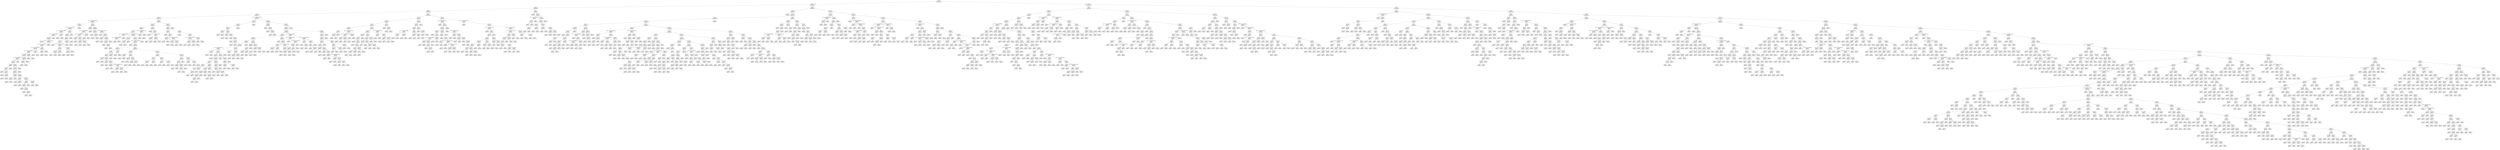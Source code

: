 digraph Tree {
node [shape=box, style="rounded", color="black", fontname=helvetica] ;
edge [fontname=helvetica] ;
0 [label="52 <= 0.5\ngini = 0.5\nsamples = 3315\nvalue = [2594, 2564]"] ;
1 [label="139 <= -1.2\ngini = 0.5\nsamples = 1279\nvalue = [1053, 934]"] ;
0 -> 1 [labeldistance=2.5, labelangle=45, headlabel="True"] ;
2 [label="139 <= -1.3\ngini = 0.5\nsamples = 654\nvalue = [499, 519]"] ;
1 -> 2 ;
3 [label="268 <= -1.5\ngini = 0.5\nsamples = 631\nvalue = [488, 492]"] ;
2 -> 3 ;
4 [label="71 <= -4.1\ngini = 0.5\nsamples = 479\nvalue = [387, 356]"] ;
3 -> 4 ;
5 [label="355 <= -5.1\ngini = 0.5\nsamples = 246\nvalue = [174, 198]"] ;
4 -> 5 ;
6 [label="231 <= -1.7014117331926443e+38\ngini = 0.5\nsamples = 149\nvalue = [120, 101]"] ;
5 -> 6 ;
7 [label="360 <= 0.7\ngini = 0.5\nsamples = 109\nvalue = [89, 63]"] ;
6 -> 7 ;
8 [label="24 <= -1.7014117331926443e+38\ngini = 0.5\nsamples = 107\nvalue = [86, 63]"] ;
7 -> 8 ;
9 [label="324 <= -1.7014117331926443e+38\ngini = 0.5\nsamples = 93\nvalue = [70, 57]"] ;
8 -> 9 ;
10 [label="102 <= -1.7014117331926443e+38\ngini = 0.5\nsamples = 91\nvalue = [69, 55]"] ;
9 -> 10 ;
11 [label="rain <= 13.0\ngini = 0.5\nsamples = 90\nvalue = [68, 55]"] ;
10 -> 11 ;
12 [label="gini = 0.0\nsamples = 20\nvalue = [27, 0]"] ;
11 -> 12 ;
13 [label="226 <= -1.7014117331926443e+38\ngini = 0.5\nsamples = 70\nvalue = [41, 55]"] ;
11 -> 13 ;
14 [label="40 <= -1.7014117331926443e+38\ngini = 0.5\nsamples = 69\nvalue = [41, 54]"] ;
13 -> 14 ;
15 [label="18 <= -1.7014117331926443e+38\ngini = 0.5\nsamples = 66\nvalue = [40, 50]"] ;
14 -> 15 ;
16 [label="341 <= -1.7014117331926443e+38\ngini = 0.5\nsamples = 64\nvalue = [39, 47]"] ;
15 -> 16 ;
17 [label="rain <= 1198.5\ngini = 0.5\nsamples = 62\nvalue = [37, 45]"] ;
16 -> 17 ;
18 [label="0 <= -1.7014117331926443e+38\ngini = 0.5\nsamples = 42\nvalue = [36, 23]"] ;
17 -> 18 ;
19 [label="rain <= 60.0\ngini = 0.5\nsamples = 41\nvalue = [36, 22]"] ;
18 -> 19 ;
20 [label="rain <= 30.0\ngini = 0.4\nsamples = 7\nvalue = [2, 6]"] ;
19 -> 20 ;
21 [label="rain <= 17.5\ngini = 0.5\nsamples = 4\nvalue = [2, 3]"] ;
20 -> 21 ;
22 [label="gini = 0.0\nsamples = 1\nvalue = [0, 2]"] ;
21 -> 22 ;
23 [label="rain <= 21.0\ngini = 0.4\nsamples = 3\nvalue = [2, 1]"] ;
21 -> 23 ;
24 [label="gini = 0.0\nsamples = 1\nvalue = [1, 0]"] ;
23 -> 24 ;
25 [label="rain <= 23.5\ngini = 0.5\nsamples = 2\nvalue = [1, 1]"] ;
23 -> 25 ;
26 [label="gini = 0.0\nsamples = 1\nvalue = [0, 1]"] ;
25 -> 26 ;
27 [label="gini = 0.0\nsamples = 1\nvalue = [1, 0]"] ;
25 -> 27 ;
28 [label="gini = 0.0\nsamples = 3\nvalue = [0, 3]"] ;
20 -> 28 ;
29 [label="rain <= 802.0\ngini = 0.4\nsamples = 34\nvalue = [34, 16]"] ;
19 -> 29 ;
30 [label="rain <= 773.0\ngini = 0.5\nsamples = 29\nvalue = [27, 16]"] ;
29 -> 30 ;
31 [label="rain <= 180.5\ngini = 0.4\nsamples = 27\nvalue = [27, 12]"] ;
30 -> 31 ;
32 [label="rain <= 105.5\ngini = 0.2\nsamples = 9\nvalue = [12, 2]"] ;
31 -> 32 ;
33 [label="rain <= 97.0\ngini = 0.5\nsamples = 3\nvalue = [2, 2]"] ;
32 -> 33 ;
34 [label="gini = 0.0\nsamples = 2\nvalue = [2, 0]"] ;
33 -> 34 ;
35 [label="gini = 0.0\nsamples = 1\nvalue = [0, 2]"] ;
33 -> 35 ;
36 [label="gini = 0.0\nsamples = 6\nvalue = [10, 0]"] ;
32 -> 36 ;
37 [label="rain <= 254.0\ngini = 0.5\nsamples = 18\nvalue = [15, 10]"] ;
31 -> 37 ;
38 [label="rain <= 194.5\ngini = 0.3\nsamples = 5\nvalue = [1, 5]"] ;
37 -> 38 ;
39 [label="gini = 0.0\nsamples = 2\nvalue = [0, 3]"] ;
38 -> 39 ;
40 [label="rain <= 218.5\ngini = 0.4\nsamples = 3\nvalue = [1, 2]"] ;
38 -> 40 ;
41 [label="gini = 0.0\nsamples = 1\nvalue = [1, 0]"] ;
40 -> 41 ;
42 [label="gini = 0.0\nsamples = 2\nvalue = [0, 2]"] ;
40 -> 42 ;
43 [label="rain <= 555.5\ngini = 0.4\nsamples = 13\nvalue = [14, 5]"] ;
37 -> 43 ;
44 [label="rain <= 504.5\ngini = 0.3\nsamples = 9\nvalue = [11, 2]"] ;
43 -> 44 ;
45 [label="rain <= 363.0\ngini = 0.4\nsamples = 6\nvalue = [5, 2]"] ;
44 -> 45 ;
46 [label="gini = 0.0\nsamples = 3\nvalue = [4, 0]"] ;
45 -> 46 ;
47 [label="rain <= 443.0\ngini = 0.4\nsamples = 3\nvalue = [1, 2]"] ;
45 -> 47 ;
48 [label="gini = 0.0\nsamples = 1\nvalue = [0, 1]"] ;
47 -> 48 ;
49 [label="rain <= 487.0\ngini = 0.5\nsamples = 2\nvalue = [1, 1]"] ;
47 -> 49 ;
50 [label="gini = 0.0\nsamples = 1\nvalue = [1, 0]"] ;
49 -> 50 ;
51 [label="gini = 0.0\nsamples = 1\nvalue = [0, 1]"] ;
49 -> 51 ;
52 [label="gini = 0.0\nsamples = 3\nvalue = [6, 0]"] ;
44 -> 52 ;
53 [label="rain <= 693.5\ngini = 0.5\nsamples = 4\nvalue = [3, 3]"] ;
43 -> 53 ;
54 [label="gini = 0.0\nsamples = 2\nvalue = [0, 3]"] ;
53 -> 54 ;
55 [label="gini = 0.0\nsamples = 2\nvalue = [3, 0]"] ;
53 -> 55 ;
56 [label="gini = 0.0\nsamples = 2\nvalue = [0, 4]"] ;
30 -> 56 ;
57 [label="gini = 0.0\nsamples = 5\nvalue = [7, 0]"] ;
29 -> 57 ;
58 [label="gini = 0.0\nsamples = 1\nvalue = [0, 1]"] ;
18 -> 58 ;
59 [label="rain <= 1753.0\ngini = 0.1\nsamples = 20\nvalue = [1, 22]"] ;
17 -> 59 ;
60 [label="rain <= 1619.0\ngini = 0.2\nsamples = 8\nvalue = [1, 8]"] ;
59 -> 60 ;
61 [label="gini = 0.0\nsamples = 7\nvalue = [0, 8]"] ;
60 -> 61 ;
62 [label="gini = 0.0\nsamples = 1\nvalue = [1, 0]"] ;
60 -> 62 ;
63 [label="gini = 0.0\nsamples = 12\nvalue = [0, 14]"] ;
59 -> 63 ;
64 [label="rain <= 259.5\ngini = 0.5\nsamples = 2\nvalue = [2, 2]"] ;
16 -> 64 ;
65 [label="gini = 0.0\nsamples = 1\nvalue = [2, 0]"] ;
64 -> 65 ;
66 [label="gini = 0.0\nsamples = 1\nvalue = [0, 2]"] ;
64 -> 66 ;
67 [label="rain <= 167.0\ngini = 0.4\nsamples = 2\nvalue = [1, 3]"] ;
15 -> 67 ;
68 [label="gini = 0.0\nsamples = 1\nvalue = [0, 3]"] ;
67 -> 68 ;
69 [label="gini = 0.0\nsamples = 1\nvalue = [1, 0]"] ;
67 -> 69 ;
70 [label="41 <= 0.6\ngini = 0.3\nsamples = 3\nvalue = [1, 4]"] ;
14 -> 70 ;
71 [label="rain <= 1183.0\ngini = 0.4\nsamples = 2\nvalue = [1, 3]"] ;
70 -> 71 ;
72 [label="gini = 0.0\nsamples = 1\nvalue = [0, 3]"] ;
71 -> 72 ;
73 [label="gini = 0.0\nsamples = 1\nvalue = [1, 0]"] ;
71 -> 73 ;
74 [label="gini = 0.0\nsamples = 1\nvalue = [0, 1]"] ;
70 -> 74 ;
75 [label="gini = 0.0\nsamples = 1\nvalue = [0, 1]"] ;
13 -> 75 ;
76 [label="gini = 0.0\nsamples = 1\nvalue = [1, 0]"] ;
10 -> 76 ;
77 [label="rain <= 624.0\ngini = 0.4\nsamples = 2\nvalue = [1, 2]"] ;
9 -> 77 ;
78 [label="gini = 0.0\nsamples = 1\nvalue = [1, 0]"] ;
77 -> 78 ;
79 [label="gini = 0.0\nsamples = 1\nvalue = [0, 2]"] ;
77 -> 79 ;
80 [label="4 <= 0.7\ngini = 0.4\nsamples = 14\nvalue = [16, 6]"] ;
8 -> 80 ;
81 [label="100 <= -0.1\ngini = 0.4\nsamples = 13\nvalue = [16, 5]"] ;
80 -> 81 ;
82 [label="372 <= -5.1\ngini = 0.4\nsamples = 12\nvalue = [13, 5]"] ;
81 -> 82 ;
83 [label="125 <= -5.0\ngini = 0.4\nsamples = 10\nvalue = [12, 4]"] ;
82 -> 83 ;
84 [label="gini = 0.0\nsamples = 1\nvalue = [1, 0]"] ;
83 -> 84 ;
85 [label="213 <= -1.7014117331926443e+38\ngini = 0.4\nsamples = 9\nvalue = [11, 4]"] ;
83 -> 85 ;
86 [label="202 <= 0.6\ngini = 0.4\nsamples = 6\nvalue = [7, 3]"] ;
85 -> 86 ;
87 [label="rain <= 710.0\ngini = 0.4\nsamples = 2\nvalue = [2, 1]"] ;
86 -> 87 ;
88 [label="gini = 0.0\nsamples = 1\nvalue = [2, 0]"] ;
87 -> 88 ;
89 [label="gini = 0.0\nsamples = 1\nvalue = [0, 1]"] ;
87 -> 89 ;
90 [label="rain <= 36.0\ngini = 0.4\nsamples = 4\nvalue = [5, 2]"] ;
86 -> 90 ;
91 [label="gini = 0.0\nsamples = 2\nvalue = [5, 0]"] ;
90 -> 91 ;
92 [label="gini = 0.0\nsamples = 2\nvalue = [0, 2]"] ;
90 -> 92 ;
93 [label="rain <= 394.0\ngini = 0.3\nsamples = 3\nvalue = [4, 1]"] ;
85 -> 93 ;
94 [label="rain <= 91.0\ngini = 0.5\nsamples = 2\nvalue = [1, 1]"] ;
93 -> 94 ;
95 [label="gini = 0.0\nsamples = 1\nvalue = [1, 0]"] ;
94 -> 95 ;
96 [label="gini = 0.0\nsamples = 1\nvalue = [0, 1]"] ;
94 -> 96 ;
97 [label="gini = 0.0\nsamples = 1\nvalue = [3, 0]"] ;
93 -> 97 ;
98 [label="rain <= 2573.0\ngini = 0.5\nsamples = 2\nvalue = [1, 1]"] ;
82 -> 98 ;
99 [label="gini = 0.0\nsamples = 1\nvalue = [1, 0]"] ;
98 -> 99 ;
100 [label="gini = 0.0\nsamples = 1\nvalue = [0, 1]"] ;
98 -> 100 ;
101 [label="gini = 0.0\nsamples = 1\nvalue = [3, 0]"] ;
81 -> 101 ;
102 [label="gini = 0.0\nsamples = 1\nvalue = [0, 1]"] ;
80 -> 102 ;
103 [label="gini = 0.0\nsamples = 2\nvalue = [3, 0]"] ;
7 -> 103 ;
104 [label="19 <= -5.5\ngini = 0.5\nsamples = 40\nvalue = [31, 38]"] ;
6 -> 104 ;
105 [label="381 <= -5.8\ngini = 0.4\nsamples = 10\nvalue = [4, 11]"] ;
104 -> 105 ;
106 [label="84 <= -1.7014117331926443e+38\ngini = 0.5\nsamples = 8\nvalue = [4, 7]"] ;
105 -> 106 ;
107 [label="164 <= -1.7014117331926443e+38\ngini = 0.4\nsamples = 6\nvalue = [3, 6]"] ;
106 -> 107 ;
108 [label="rain <= 557.0\ngini = 0.4\nsamples = 2\nvalue = [1, 2]"] ;
107 -> 108 ;
109 [label="gini = 0.0\nsamples = 1\nvalue = [0, 2]"] ;
108 -> 109 ;
110 [label="gini = 0.0\nsamples = 1\nvalue = [1, 0]"] ;
108 -> 110 ;
111 [label="245 <= -2.6\ngini = 0.4\nsamples = 4\nvalue = [2, 4]"] ;
107 -> 111 ;
112 [label="rain <= 3104.0\ngini = 0.4\nsamples = 2\nvalue = [1, 2]"] ;
111 -> 112 ;
113 [label="gini = 0.0\nsamples = 1\nvalue = [1, 0]"] ;
112 -> 113 ;
114 [label="gini = 0.0\nsamples = 1\nvalue = [0, 2]"] ;
112 -> 114 ;
115 [label="rain <= 202.5\ngini = 0.4\nsamples = 2\nvalue = [1, 2]"] ;
111 -> 115 ;
116 [label="gini = 0.0\nsamples = 1\nvalue = [1, 0]"] ;
115 -> 116 ;
117 [label="gini = 0.0\nsamples = 1\nvalue = [0, 2]"] ;
115 -> 117 ;
118 [label="rain <= 288.0\ngini = 0.5\nsamples = 2\nvalue = [1, 1]"] ;
106 -> 118 ;
119 [label="gini = 0.0\nsamples = 1\nvalue = [1, 0]"] ;
118 -> 119 ;
120 [label="gini = 0.0\nsamples = 1\nvalue = [0, 1]"] ;
118 -> 120 ;
121 [label="gini = 0.0\nsamples = 2\nvalue = [0, 4]"] ;
105 -> 121 ;
122 [label="84 <= -5.1\ngini = 0.5\nsamples = 30\nvalue = [27, 27]"] ;
104 -> 122 ;
123 [label="269 <= -5.2\ngini = 0.4\nsamples = 3\nvalue = [3, 1]"] ;
122 -> 123 ;
124 [label="gini = 0.0\nsamples = 1\nvalue = [1, 0]"] ;
123 -> 124 ;
125 [label="rain <= 235.5\ngini = 0.4\nsamples = 2\nvalue = [2, 1]"] ;
123 -> 125 ;
126 [label="gini = 0.0\nsamples = 1\nvalue = [2, 0]"] ;
125 -> 126 ;
127 [label="gini = 0.0\nsamples = 1\nvalue = [0, 1]"] ;
125 -> 127 ;
128 [label="142 <= -1.7014117331926443e+38\ngini = 0.5\nsamples = 27\nvalue = [24, 26]"] ;
122 -> 128 ;
129 [label="gini = 0.0\nsamples = 1\nvalue = [0, 1]"] ;
128 -> 129 ;
130 [label="213 <= -3.8\ngini = 0.5\nsamples = 26\nvalue = [24, 25]"] ;
128 -> 130 ;
131 [label="rain <= 2502.5\ngini = 0.5\nsamples = 2\nvalue = [2, 2]"] ;
130 -> 131 ;
132 [label="gini = 0.0\nsamples = 1\nvalue = [2, 0]"] ;
131 -> 132 ;
133 [label="gini = 0.0\nsamples = 1\nvalue = [0, 2]"] ;
131 -> 133 ;
134 [label="rain <= 483.0\ngini = 0.5\nsamples = 24\nvalue = [22, 23]"] ;
130 -> 134 ;
135 [label="rain <= 16.5\ngini = 0.3\nsamples = 14\nvalue = [22, 5]"] ;
134 -> 135 ;
136 [label="gini = 0.0\nsamples = 6\nvalue = [11, 0]"] ;
135 -> 136 ;
137 [label="rain <= 53.5\ngini = 0.4\nsamples = 8\nvalue = [11, 5]"] ;
135 -> 137 ;
138 [label="gini = 0.0\nsamples = 1\nvalue = [0, 5]"] ;
137 -> 138 ;
139 [label="gini = 0.0\nsamples = 7\nvalue = [11, 0]"] ;
137 -> 139 ;
140 [label="gini = 0.0\nsamples = 10\nvalue = [0, 18]"] ;
134 -> 140 ;
141 [label="226 <= -3.9\ngini = 0.5\nsamples = 97\nvalue = [54, 97]"] ;
5 -> 141 ;
142 [label="205 <= -4.1\ngini = 0.4\nsamples = 81\nvalue = [39, 86]"] ;
141 -> 142 ;
143 [label="300 <= 1.9\ngini = 0.5\nsamples = 70\nvalue = [37, 68]"] ;
142 -> 143 ;
144 [label="327 <= -5.0\ngini = 0.4\nsamples = 67\nvalue = [33, 67]"] ;
143 -> 144 ;
145 [label="177 <= -1.7014117331926443e+38\ngini = 0.1\nsamples = 8\nvalue = [1, 12]"] ;
144 -> 145 ;
146 [label="298 <= -1.7014117331926443e+38\ngini = 0.4\nsamples = 3\nvalue = [1, 2]"] ;
145 -> 146 ;
147 [label="gini = 0.0\nsamples = 2\nvalue = [0, 2]"] ;
146 -> 147 ;
148 [label="gini = 0.0\nsamples = 1\nvalue = [1, 0]"] ;
146 -> 148 ;
149 [label="gini = 0.0\nsamples = 5\nvalue = [0, 10]"] ;
145 -> 149 ;
150 [label="31 <= -1.7014117331926443e+38\ngini = 0.5\nsamples = 59\nvalue = [32, 55]"] ;
144 -> 150 ;
151 [label="310 <= -4.6\ngini = 0.2\nsamples = 6\nvalue = [1, 9]"] ;
150 -> 151 ;
152 [label="rain <= 2668.5\ngini = 0.4\nsamples = 2\nvalue = [1, 3]"] ;
151 -> 152 ;
153 [label="gini = 0.0\nsamples = 1\nvalue = [1, 0]"] ;
152 -> 153 ;
154 [label="gini = 0.0\nsamples = 1\nvalue = [0, 3]"] ;
152 -> 154 ;
155 [label="gini = 0.0\nsamples = 4\nvalue = [0, 6]"] ;
151 -> 155 ;
156 [label="192 <= -4.3\ngini = 0.5\nsamples = 53\nvalue = [31, 46]"] ;
150 -> 156 ;
157 [label="141 <= -1.7014117331926443e+38\ngini = 0.5\nsamples = 51\nvalue = [28, 46]"] ;
156 -> 157 ;
158 [label="gini = 0.0\nsamples = 2\nvalue = [2, 0]"] ;
157 -> 158 ;
159 [label="243 <= -5.0\ngini = 0.5\nsamples = 49\nvalue = [26, 46]"] ;
157 -> 159 ;
160 [label="59 <= -4.3\ngini = 0.5\nsamples = 16\nvalue = [11, 11]"] ;
159 -> 160 ;
161 [label="97 <= -4.5\ngini = 0.5\nsamples = 14\nvalue = [9, 10]"] ;
160 -> 161 ;
162 [label="362 <= -4.5\ngini = 0.5\nsamples = 10\nvalue = [6, 6]"] ;
161 -> 162 ;
163 [label="rain <= 1272.0\ngini = 0.5\nsamples = 2\nvalue = [2, 2]"] ;
162 -> 163 ;
164 [label="gini = 0.0\nsamples = 1\nvalue = [2, 0]"] ;
163 -> 164 ;
165 [label="gini = 0.0\nsamples = 1\nvalue = [0, 2]"] ;
163 -> 165 ;
166 [label="334 <= -4.8\ngini = 0.5\nsamples = 8\nvalue = [4, 4]"] ;
162 -> 166 ;
167 [label="rain <= 578.0\ngini = 0.5\nsamples = 2\nvalue = [1, 1]"] ;
166 -> 167 ;
168 [label="gini = 0.0\nsamples = 1\nvalue = [1, 0]"] ;
167 -> 168 ;
169 [label="gini = 0.0\nsamples = 1\nvalue = [0, 1]"] ;
167 -> 169 ;
170 [label="297 <= -4.2\ngini = 0.5\nsamples = 6\nvalue = [3, 3]"] ;
166 -> 170 ;
171 [label="rain <= 334.5\ngini = 0.5\nsamples = 2\nvalue = [1, 1]"] ;
170 -> 171 ;
172 [label="gini = 0.0\nsamples = 1\nvalue = [1, 0]"] ;
171 -> 172 ;
173 [label="gini = 0.0\nsamples = 1\nvalue = [0, 1]"] ;
171 -> 173 ;
174 [label="163 <= -1.7014117331926443e+38\ngini = 0.5\nsamples = 4\nvalue = [2, 2]"] ;
170 -> 174 ;
175 [label="rain <= 389.5\ngini = 0.5\nsamples = 2\nvalue = [1, 1]"] ;
174 -> 175 ;
176 [label="gini = 0.0\nsamples = 1\nvalue = [1, 0]"] ;
175 -> 176 ;
177 [label="gini = 0.0\nsamples = 1\nvalue = [0, 1]"] ;
175 -> 177 ;
178 [label="rain <= 654.0\ngini = 0.5\nsamples = 2\nvalue = [1, 1]"] ;
174 -> 178 ;
179 [label="gini = 0.0\nsamples = 1\nvalue = [1, 0]"] ;
178 -> 179 ;
180 [label="gini = 0.0\nsamples = 1\nvalue = [0, 1]"] ;
178 -> 180 ;
181 [label="rain <= 2850.5\ngini = 0.5\nsamples = 4\nvalue = [3, 4]"] ;
161 -> 181 ;
182 [label="gini = 0.0\nsamples = 2\nvalue = [3, 0]"] ;
181 -> 182 ;
183 [label="gini = 0.0\nsamples = 2\nvalue = [0, 4]"] ;
181 -> 183 ;
184 [label="rain <= 528.0\ngini = 0.4\nsamples = 2\nvalue = [2, 1]"] ;
160 -> 184 ;
185 [label="gini = 0.0\nsamples = 1\nvalue = [2, 0]"] ;
184 -> 185 ;
186 [label="gini = 0.0\nsamples = 1\nvalue = [0, 1]"] ;
184 -> 186 ;
187 [label="19 <= -5.0\ngini = 0.4\nsamples = 33\nvalue = [15, 35]"] ;
159 -> 187 ;
188 [label="11 <= -5.4\ngini = 0.5\nsamples = 10\nvalue = [5, 6]"] ;
187 -> 188 ;
189 [label="rain <= 456.0\ngini = 0.4\nsamples = 2\nvalue = [1, 2]"] ;
188 -> 189 ;
190 [label="gini = 0.0\nsamples = 1\nvalue = [1, 0]"] ;
189 -> 190 ;
191 [label="gini = 0.0\nsamples = 1\nvalue = [0, 2]"] ;
189 -> 191 ;
192 [label="261 <= -4.4\ngini = 0.5\nsamples = 8\nvalue = [4, 4]"] ;
188 -> 192 ;
193 [label="rain <= 4432.5\ngini = 0.5\nsamples = 2\nvalue = [1, 1]"] ;
192 -> 193 ;
194 [label="gini = 0.0\nsamples = 1\nvalue = [1, 0]"] ;
193 -> 194 ;
195 [label="gini = 0.0\nsamples = 1\nvalue = [0, 1]"] ;
193 -> 195 ;
196 [label="398 <= -4.4\ngini = 0.5\nsamples = 6\nvalue = [3, 3]"] ;
192 -> 196 ;
197 [label="rain <= 466.5\ngini = 0.5\nsamples = 2\nvalue = [1, 1]"] ;
196 -> 197 ;
198 [label="gini = 0.0\nsamples = 1\nvalue = [1, 0]"] ;
197 -> 198 ;
199 [label="gini = 0.0\nsamples = 1\nvalue = [0, 1]"] ;
197 -> 199 ;
200 [label="rain <= 40.5\ngini = 0.5\nsamples = 4\nvalue = [2, 2]"] ;
196 -> 200 ;
201 [label="gini = 0.0\nsamples = 2\nvalue = [2, 0]"] ;
200 -> 201 ;
202 [label="gini = 0.0\nsamples = 2\nvalue = [0, 2]"] ;
200 -> 202 ;
203 [label="46 <= -4.7\ngini = 0.4\nsamples = 23\nvalue = [10, 29]"] ;
187 -> 203 ;
204 [label="305 <= -4.8\ngini = 0.5\nsamples = 8\nvalue = [5, 9]"] ;
203 -> 204 ;
205 [label="132 <= -4.7\ngini = 0.4\nsamples = 4\nvalue = [2, 6]"] ;
204 -> 205 ;
206 [label="rain <= 4014.0\ngini = 0.3\nsamples = 2\nvalue = [1, 4]"] ;
205 -> 206 ;
207 [label="gini = 0.0\nsamples = 1\nvalue = [1, 0]"] ;
206 -> 207 ;
208 [label="gini = 0.0\nsamples = 1\nvalue = [0, 4]"] ;
206 -> 208 ;
209 [label="rain <= 513.5\ngini = 0.4\nsamples = 2\nvalue = [1, 2]"] ;
205 -> 209 ;
210 [label="gini = 0.0\nsamples = 1\nvalue = [1, 0]"] ;
209 -> 210 ;
211 [label="gini = 0.0\nsamples = 1\nvalue = [0, 2]"] ;
209 -> 211 ;
212 [label="270 <= -4.6\ngini = 0.5\nsamples = 4\nvalue = [3, 3]"] ;
204 -> 212 ;
213 [label="rain <= 367.5\ngini = 0.5\nsamples = 2\nvalue = [2, 2]"] ;
212 -> 213 ;
214 [label="gini = 0.0\nsamples = 1\nvalue = [2, 0]"] ;
213 -> 214 ;
215 [label="gini = 0.0\nsamples = 1\nvalue = [0, 2]"] ;
213 -> 215 ;
216 [label="rain <= 1228.0\ngini = 0.5\nsamples = 2\nvalue = [1, 1]"] ;
212 -> 216 ;
217 [label="gini = 0.0\nsamples = 1\nvalue = [1, 0]"] ;
216 -> 217 ;
218 [label="gini = 0.0\nsamples = 1\nvalue = [0, 1]"] ;
216 -> 218 ;
219 [label="205 <= -4.4\ngini = 0.3\nsamples = 15\nvalue = [5, 20]"] ;
203 -> 219 ;
220 [label="246 <= -4.7\ngini = 0.2\nsamples = 10\nvalue = [2, 14]"] ;
219 -> 220 ;
221 [label="7 <= -5.2\ngini = 0.3\nsamples = 5\nvalue = [2, 8]"] ;
220 -> 221 ;
222 [label="rain <= 255.5\ngini = 0.3\nsamples = 2\nvalue = [1, 4]"] ;
221 -> 222 ;
223 [label="gini = 0.0\nsamples = 1\nvalue = [0, 4]"] ;
222 -> 223 ;
224 [label="gini = 0.0\nsamples = 1\nvalue = [1, 0]"] ;
222 -> 224 ;
225 [label="rain <= 209.0\ngini = 0.3\nsamples = 3\nvalue = [1, 4]"] ;
221 -> 225 ;
226 [label="rain <= 17.0\ngini = 0.5\nsamples = 2\nvalue = [1, 1]"] ;
225 -> 226 ;
227 [label="gini = 0.0\nsamples = 1\nvalue = [0, 1]"] ;
226 -> 227 ;
228 [label="gini = 0.0\nsamples = 1\nvalue = [1, 0]"] ;
226 -> 228 ;
229 [label="gini = 0.0\nsamples = 1\nvalue = [0, 3]"] ;
225 -> 229 ;
230 [label="gini = 0.0\nsamples = 5\nvalue = [0, 6]"] ;
220 -> 230 ;
231 [label="320 <= -4.5\ngini = 0.4\nsamples = 5\nvalue = [3, 6]"] ;
219 -> 231 ;
232 [label="rain <= 45.5\ngini = 0.5\nsamples = 2\nvalue = [1, 1]"] ;
231 -> 232 ;
233 [label="gini = 0.0\nsamples = 1\nvalue = [1, 0]"] ;
232 -> 233 ;
234 [label="gini = 0.0\nsamples = 1\nvalue = [0, 1]"] ;
232 -> 234 ;
235 [label="rain <= 43.5\ngini = 0.4\nsamples = 3\nvalue = [2, 5]"] ;
231 -> 235 ;
236 [label="gini = 0.0\nsamples = 1\nvalue = [2, 0]"] ;
235 -> 236 ;
237 [label="gini = 0.0\nsamples = 2\nvalue = [0, 5]"] ;
235 -> 237 ;
238 [label="gini = 0.0\nsamples = 2\nvalue = [3, 0]"] ;
156 -> 238 ;
239 [label="299 <= -1.7014117331926443e+38\ngini = 0.3\nsamples = 3\nvalue = [4, 1]"] ;
143 -> 239 ;
240 [label="rain <= 2108.0\ngini = 0.4\nsamples = 2\nvalue = [2, 1]"] ;
239 -> 240 ;
241 [label="gini = 0.0\nsamples = 1\nvalue = [2, 0]"] ;
240 -> 241 ;
242 [label="gini = 0.0\nsamples = 1\nvalue = [0, 1]"] ;
240 -> 242 ;
243 [label="gini = 0.0\nsamples = 1\nvalue = [2, 0]"] ;
239 -> 243 ;
244 [label="179 <= -4.1\ngini = 0.2\nsamples = 11\nvalue = [2, 18]"] ;
142 -> 244 ;
245 [label="gini = 0.0\nsamples = 5\nvalue = [0, 9]"] ;
244 -> 245 ;
246 [label="0 <= -3.9\ngini = 0.3\nsamples = 6\nvalue = [2, 9]"] ;
244 -> 246 ;
247 [label="gini = 0.0\nsamples = 2\nvalue = [0, 2]"] ;
246 -> 247 ;
248 [label="212 <= -1.7014117331926443e+38\ngini = 0.3\nsamples = 4\nvalue = [2, 7]"] ;
246 -> 248 ;
249 [label="rain <= 4513.0\ngini = 0.3\nsamples = 2\nvalue = [1, 4]"] ;
248 -> 249 ;
250 [label="gini = 0.0\nsamples = 1\nvalue = [1, 0]"] ;
249 -> 250 ;
251 [label="gini = 0.0\nsamples = 1\nvalue = [0, 4]"] ;
249 -> 251 ;
252 [label="rain <= 116.5\ngini = 0.4\nsamples = 2\nvalue = [1, 3]"] ;
248 -> 252 ;
253 [label="gini = 0.0\nsamples = 1\nvalue = [1, 0]"] ;
252 -> 253 ;
254 [label="gini = 0.0\nsamples = 1\nvalue = [0, 3]"] ;
252 -> 254 ;
255 [label="189 <= -0.8\ngini = 0.5\nsamples = 16\nvalue = [15, 11]"] ;
141 -> 255 ;
256 [label="395 <= -2.4\ngini = 0.5\nsamples = 15\nvalue = [12, 11]"] ;
255 -> 256 ;
257 [label="252 <= -3.7\ngini = 0.4\nsamples = 8\nvalue = [7, 3]"] ;
256 -> 257 ;
258 [label="gini = 0.0\nsamples = 1\nvalue = [1, 0]"] ;
257 -> 258 ;
259 [label="175 <= -3.8\ngini = 0.4\nsamples = 7\nvalue = [6, 3]"] ;
257 -> 259 ;
260 [label="rain <= 607.5\ngini = 0.4\nsamples = 2\nvalue = [2, 1]"] ;
259 -> 260 ;
261 [label="gini = 0.0\nsamples = 1\nvalue = [2, 0]"] ;
260 -> 261 ;
262 [label="gini = 0.0\nsamples = 1\nvalue = [0, 1]"] ;
260 -> 262 ;
263 [label="20 <= -1.7014117331926443e+38\ngini = 0.4\nsamples = 5\nvalue = [4, 2]"] ;
259 -> 263 ;
264 [label="rain <= 109.0\ngini = 0.4\nsamples = 3\nvalue = [2, 1]"] ;
263 -> 264 ;
265 [label="gini = 0.0\nsamples = 2\nvalue = [2, 0]"] ;
264 -> 265 ;
266 [label="gini = 0.0\nsamples = 1\nvalue = [0, 1]"] ;
264 -> 266 ;
267 [label="rain <= 6117.5\ngini = 0.4\nsamples = 2\nvalue = [2, 1]"] ;
263 -> 267 ;
268 [label="gini = 0.0\nsamples = 1\nvalue = [2, 0]"] ;
267 -> 268 ;
269 [label="gini = 0.0\nsamples = 1\nvalue = [0, 1]"] ;
267 -> 269 ;
270 [label="198 <= -2.7\ngini = 0.5\nsamples = 7\nvalue = [5, 8]"] ;
256 -> 270 ;
271 [label="gini = 0.0\nsamples = 1\nvalue = [0, 1]"] ;
270 -> 271 ;
272 [label="15 <= -0.9\ngini = 0.5\nsamples = 6\nvalue = [5, 7]"] ;
270 -> 272 ;
273 [label="231 <= -1.7014117331926443e+38\ngini = 0.5\nsamples = 4\nvalue = [4, 5]"] ;
272 -> 273 ;
274 [label="rain <= 21.0\ngini = 0.5\nsamples = 2\nvalue = [1, 1]"] ;
273 -> 274 ;
275 [label="gini = 0.0\nsamples = 1\nvalue = [1, 0]"] ;
274 -> 275 ;
276 [label="gini = 0.0\nsamples = 1\nvalue = [0, 1]"] ;
274 -> 276 ;
277 [label="rain <= 4013.0\ngini = 0.5\nsamples = 2\nvalue = [3, 4]"] ;
273 -> 277 ;
278 [label="gini = 0.0\nsamples = 1\nvalue = [3, 0]"] ;
277 -> 278 ;
279 [label="gini = 0.0\nsamples = 1\nvalue = [0, 4]"] ;
277 -> 279 ;
280 [label="rain <= 12.0\ngini = 0.4\nsamples = 2\nvalue = [1, 2]"] ;
272 -> 280 ;
281 [label="gini = 0.0\nsamples = 1\nvalue = [1, 0]"] ;
280 -> 281 ;
282 [label="gini = 0.0\nsamples = 1\nvalue = [0, 2]"] ;
280 -> 282 ;
283 [label="gini = 0.0\nsamples = 1\nvalue = [3, 0]"] ;
255 -> 283 ;
284 [label="349 <= -1.7014117331926443e+38\ngini = 0.5\nsamples = 233\nvalue = [213, 158]"] ;
4 -> 284 ;
285 [label="134 <= -0.4\ngini = 0.5\nsamples = 18\nvalue = [11, 19]"] ;
284 -> 285 ;
286 [label="14 <= -3.8\ngini = 0.4\nsamples = 16\nvalue = [8, 19]"] ;
285 -> 286 ;
287 [label="286 <= -4.0\ngini = 0.5\nsamples = 8\nvalue = [8, 6]"] ;
286 -> 287 ;
288 [label="rain <= 786.5\ngini = 0.4\nsamples = 2\nvalue = [3, 1]"] ;
287 -> 288 ;
289 [label="gini = 0.0\nsamples = 1\nvalue = [3, 0]"] ;
288 -> 289 ;
290 [label="gini = 0.0\nsamples = 1\nvalue = [0, 1]"] ;
288 -> 290 ;
291 [label="2 <= -3.8\ngini = 0.5\nsamples = 6\nvalue = [5, 5]"] ;
287 -> 291 ;
292 [label="rain <= 98.5\ngini = 0.5\nsamples = 2\nvalue = [1, 1]"] ;
291 -> 292 ;
293 [label="gini = 0.0\nsamples = 1\nvalue = [1, 0]"] ;
292 -> 293 ;
294 [label="gini = 0.0\nsamples = 1\nvalue = [0, 1]"] ;
292 -> 294 ;
295 [label="rain <= 43.0\ngini = 0.5\nsamples = 4\nvalue = [4, 4]"] ;
291 -> 295 ;
296 [label="gini = 0.0\nsamples = 1\nvalue = [0, 3]"] ;
295 -> 296 ;
297 [label="399 <= -1.5\ngini = 0.3\nsamples = 3\nvalue = [4, 1]"] ;
295 -> 297 ;
298 [label="gini = 0.0\nsamples = 1\nvalue = [3, 0]"] ;
297 -> 298 ;
299 [label="rain <= 924.5\ngini = 0.5\nsamples = 2\nvalue = [1, 1]"] ;
297 -> 299 ;
300 [label="gini = 0.0\nsamples = 1\nvalue = [1, 0]"] ;
299 -> 300 ;
301 [label="gini = 0.0\nsamples = 1\nvalue = [0, 1]"] ;
299 -> 301 ;
302 [label="gini = 0.0\nsamples = 8\nvalue = [0, 13]"] ;
286 -> 302 ;
303 [label="gini = 0.0\nsamples = 2\nvalue = [3, 0]"] ;
285 -> 303 ;
304 [label="310 <= -4.8\ngini = 0.5\nsamples = 215\nvalue = [202, 139]"] ;
284 -> 304 ;
305 [label="rain <= 568.0\ngini = 0.3\nsamples = 25\nvalue = [31, 8]"] ;
304 -> 305 ;
306 [label="gini = 0.0\nsamples = 17\nvalue = [30, 0]"] ;
305 -> 306 ;
307 [label="379 <= -0.8\ngini = 0.2\nsamples = 8\nvalue = [1, 8]"] ;
305 -> 307 ;
308 [label="gini = 0.0\nsamples = 5\nvalue = [0, 6]"] ;
307 -> 308 ;
309 [label="rain <= 1435.5\ngini = 0.4\nsamples = 3\nvalue = [1, 2]"] ;
307 -> 309 ;
310 [label="gini = 0.0\nsamples = 1\nvalue = [1, 0]"] ;
309 -> 310 ;
311 [label="gini = 0.0\nsamples = 2\nvalue = [0, 2]"] ;
309 -> 311 ;
312 [label="283 <= -0.7\ngini = 0.5\nsamples = 190\nvalue = [171, 131]"] ;
304 -> 312 ;
313 [label="286 <= -1.7\ngini = 0.5\nsamples = 187\nvalue = [171, 126]"] ;
312 -> 313 ;
314 [label="rain <= 1035.5\ngini = 0.5\nsamples = 160\nvalue = [145, 115]"] ;
313 -> 314 ;
315 [label="162 <= -1.8\ngini = 0.4\nsamples = 115\nvalue = [139, 53]"] ;
314 -> 315 ;
316 [label="359 <= -2.4\ngini = 0.4\nsamples = 101\nvalue = [129, 38]"] ;
315 -> 316 ;
317 [label="259 <= -2.3\ngini = 0.4\nsamples = 66\nvalue = [69, 33]"] ;
316 -> 317 ;
318 [label="119 <= -2.3\ngini = 0.4\nsamples = 63\nvalue = [69, 29]"] ;
317 -> 318 ;
319 [label="87 <= -1.7014117331926443e+38\ngini = 0.4\nsamples = 55\nvalue = [63, 22]"] ;
318 -> 319 ;
320 [label="rain <= 261.0\ngini = 0.4\nsamples = 2\nvalue = [1, 3]"] ;
319 -> 320 ;
321 [label="gini = 0.0\nsamples = 1\nvalue = [1, 0]"] ;
320 -> 321 ;
322 [label="gini = 0.0\nsamples = 1\nvalue = [0, 3]"] ;
320 -> 322 ;
323 [label="32 <= -3.0\ngini = 0.4\nsamples = 53\nvalue = [62, 19]"] ;
319 -> 323 ;
324 [label="rain <= 24.5\ngini = 0.4\nsamples = 40\nvalue = [41, 17]"] ;
323 -> 324 ;
325 [label="gini = 0.0\nsamples = 10\nvalue = [16, 0]"] ;
324 -> 325 ;
326 [label="150 <= -4.0\ngini = 0.5\nsamples = 30\nvalue = [25, 17]"] ;
324 -> 326 ;
327 [label="74 <= -4.0\ngini = 0.4\nsamples = 19\nvalue = [20, 7]"] ;
326 -> 327 ;
328 [label="206 <= -4.4\ngini = 0.2\nsamples = 7\nvalue = [10, 1]"] ;
327 -> 328 ;
329 [label="gini = 0.0\nsamples = 4\nvalue = [6, 0]"] ;
328 -> 329 ;
330 [label="360 <= -3.9\ngini = 0.3\nsamples = 3\nvalue = [4, 1]"] ;
328 -> 330 ;
331 [label="rain <= 99.5\ngini = 0.4\nsamples = 2\nvalue = [3, 1]"] ;
330 -> 331 ;
332 [label="gini = 0.0\nsamples = 1\nvalue = [3, 0]"] ;
331 -> 332 ;
333 [label="gini = 0.0\nsamples = 1\nvalue = [0, 1]"] ;
331 -> 333 ;
334 [label="gini = 0.0\nsamples = 1\nvalue = [1, 0]"] ;
330 -> 334 ;
335 [label="393 <= -2.8\ngini = 0.5\nsamples = 12\nvalue = [10, 6]"] ;
327 -> 335 ;
336 [label="9 <= -3.6\ngini = 0.5\nsamples = 10\nvalue = [9, 5]"] ;
335 -> 336 ;
337 [label="rain <= 263.5\ngini = 0.4\nsamples = 6\nvalue = [6, 3]"] ;
336 -> 337 ;
338 [label="158 <= -4.0\ngini = 0.5\nsamples = 4\nvalue = [2, 3]"] ;
337 -> 338 ;
339 [label="rain <= 93.0\ngini = 0.4\nsamples = 2\nvalue = [2, 1]"] ;
338 -> 339 ;
340 [label="gini = 0.0\nsamples = 1\nvalue = [2, 0]"] ;
339 -> 340 ;
341 [label="gini = 0.0\nsamples = 1\nvalue = [0, 1]"] ;
339 -> 341 ;
342 [label="gini = 0.0\nsamples = 2\nvalue = [0, 2]"] ;
338 -> 342 ;
343 [label="gini = 0.0\nsamples = 2\nvalue = [4, 0]"] ;
337 -> 343 ;
344 [label="rain <= 320.5\ngini = 0.5\nsamples = 4\nvalue = [3, 2]"] ;
336 -> 344 ;
345 [label="gini = 0.0\nsamples = 1\nvalue = [2, 0]"] ;
344 -> 345 ;
346 [label="rain <= 566.5\ngini = 0.4\nsamples = 3\nvalue = [1, 2]"] ;
344 -> 346 ;
347 [label="gini = 0.0\nsamples = 2\nvalue = [0, 2]"] ;
346 -> 347 ;
348 [label="gini = 0.0\nsamples = 1\nvalue = [1, 0]"] ;
346 -> 348 ;
349 [label="rain <= 356.5\ngini = 0.5\nsamples = 2\nvalue = [1, 1]"] ;
335 -> 349 ;
350 [label="gini = 0.0\nsamples = 1\nvalue = [1, 0]"] ;
349 -> 350 ;
351 [label="gini = 0.0\nsamples = 1\nvalue = [0, 1]"] ;
349 -> 351 ;
352 [label="382 <= -4.1\ngini = 0.4\nsamples = 11\nvalue = [5, 10]"] ;
326 -> 352 ;
353 [label="224 <= -4.4\ngini = 0.5\nsamples = 6\nvalue = [5, 3]"] ;
352 -> 353 ;
354 [label="289 <= -4.5\ngini = 0.5\nsamples = 4\nvalue = [3, 3]"] ;
353 -> 354 ;
355 [label="rain <= 395.0\ngini = 0.5\nsamples = 2\nvalue = [2, 2]"] ;
354 -> 355 ;
356 [label="gini = 0.0\nsamples = 1\nvalue = [0, 2]"] ;
355 -> 356 ;
357 [label="gini = 0.0\nsamples = 1\nvalue = [2, 0]"] ;
355 -> 357 ;
358 [label="rain <= 584.0\ngini = 0.5\nsamples = 2\nvalue = [1, 1]"] ;
354 -> 358 ;
359 [label="gini = 0.0\nsamples = 1\nvalue = [1, 0]"] ;
358 -> 359 ;
360 [label="gini = 0.0\nsamples = 1\nvalue = [0, 1]"] ;
358 -> 360 ;
361 [label="gini = 0.0\nsamples = 2\nvalue = [2, 0]"] ;
353 -> 361 ;
362 [label="gini = 0.0\nsamples = 5\nvalue = [0, 7]"] ;
352 -> 362 ;
363 [label="328 <= -2.6\ngini = 0.2\nsamples = 13\nvalue = [21, 2]"] ;
323 -> 363 ;
364 [label="gini = 0.0\nsamples = 7\nvalue = [14, 0]"] ;
363 -> 364 ;
365 [label="121 <= -2.3\ngini = 0.3\nsamples = 6\nvalue = [7, 2]"] ;
363 -> 365 ;
366 [label="296 <= -2.3\ngini = 0.4\nsamples = 4\nvalue = [4, 2]"] ;
365 -> 366 ;
367 [label="rain <= 467.5\ngini = 0.4\nsamples = 2\nvalue = [2, 1]"] ;
366 -> 367 ;
368 [label="gini = 0.0\nsamples = 1\nvalue = [2, 0]"] ;
367 -> 368 ;
369 [label="gini = 0.0\nsamples = 1\nvalue = [0, 1]"] ;
367 -> 369 ;
370 [label="rain <= 278.5\ngini = 0.4\nsamples = 2\nvalue = [2, 1]"] ;
366 -> 370 ;
371 [label="gini = 0.0\nsamples = 1\nvalue = [0, 1]"] ;
370 -> 371 ;
372 [label="gini = 0.0\nsamples = 1\nvalue = [2, 0]"] ;
370 -> 372 ;
373 [label="gini = 0.0\nsamples = 2\nvalue = [3, 0]"] ;
365 -> 373 ;
374 [label="247 <= -2.6\ngini = 0.5\nsamples = 8\nvalue = [6, 7]"] ;
318 -> 374 ;
375 [label="rain <= 77.0\ngini = 0.5\nsamples = 2\nvalue = [2, 3]"] ;
374 -> 375 ;
376 [label="gini = 0.0\nsamples = 1\nvalue = [0, 3]"] ;
375 -> 376 ;
377 [label="gini = 0.0\nsamples = 1\nvalue = [2, 0]"] ;
375 -> 377 ;
378 [label="291 <= -2.6\ngini = 0.5\nsamples = 6\nvalue = [4, 4]"] ;
374 -> 378 ;
379 [label="rain <= 960.5\ngini = 0.5\nsamples = 4\nvalue = [3, 3]"] ;
378 -> 379 ;
380 [label="gini = 0.0\nsamples = 3\nvalue = [0, 3]"] ;
379 -> 380 ;
381 [label="gini = 0.0\nsamples = 1\nvalue = [3, 0]"] ;
379 -> 381 ;
382 [label="rain <= 509.5\ngini = 0.5\nsamples = 2\nvalue = [1, 1]"] ;
378 -> 382 ;
383 [label="gini = 0.0\nsamples = 1\nvalue = [1, 0]"] ;
382 -> 383 ;
384 [label="gini = 0.0\nsamples = 1\nvalue = [0, 1]"] ;
382 -> 384 ;
385 [label="gini = 0.0\nsamples = 3\nvalue = [0, 4]"] ;
317 -> 385 ;
386 [label="264 <= -1.7\ngini = 0.1\nsamples = 35\nvalue = [60, 5]"] ;
316 -> 386 ;
387 [label="235 <= -3.5\ngini = 0.1\nsamples = 31\nvalue = [56, 2]"] ;
386 -> 387 ;
388 [label="71 <= -2.9\ngini = 0.4\nsamples = 4\nvalue = [4, 2]"] ;
387 -> 388 ;
389 [label="rain <= 575.0\ngini = 0.4\nsamples = 2\nvalue = [3, 1]"] ;
388 -> 389 ;
390 [label="gini = 0.0\nsamples = 1\nvalue = [0, 1]"] ;
389 -> 390 ;
391 [label="gini = 0.0\nsamples = 1\nvalue = [3, 0]"] ;
389 -> 391 ;
392 [label="rain <= 600.0\ngini = 0.5\nsamples = 2\nvalue = [1, 1]"] ;
388 -> 392 ;
393 [label="gini = 0.0\nsamples = 1\nvalue = [1, 0]"] ;
392 -> 393 ;
394 [label="gini = 0.0\nsamples = 1\nvalue = [0, 1]"] ;
392 -> 394 ;
395 [label="gini = 0.0\nsamples = 27\nvalue = [52, 0]"] ;
387 -> 395 ;
396 [label="372 <= -1.9\ngini = 0.5\nsamples = 4\nvalue = [4, 3]"] ;
386 -> 396 ;
397 [label="rain <= 29.5\ngini = 0.5\nsamples = 2\nvalue = [1, 1]"] ;
396 -> 397 ;
398 [label="gini = 0.0\nsamples = 1\nvalue = [1, 0]"] ;
397 -> 398 ;
399 [label="gini = 0.0\nsamples = 1\nvalue = [0, 1]"] ;
397 -> 399 ;
400 [label="rain <= 93.0\ngini = 0.5\nsamples = 2\nvalue = [3, 2]"] ;
396 -> 400 ;
401 [label="gini = 0.0\nsamples = 1\nvalue = [3, 0]"] ;
400 -> 401 ;
402 [label="gini = 0.0\nsamples = 1\nvalue = [0, 2]"] ;
400 -> 402 ;
403 [label="339 <= -1.7\ngini = 0.5\nsamples = 14\nvalue = [10, 15]"] ;
315 -> 403 ;
404 [label="gini = 0.0\nsamples = 3\nvalue = [0, 8]"] ;
403 -> 404 ;
405 [label="359 <= -1.4\ngini = 0.5\nsamples = 11\nvalue = [10, 7]"] ;
403 -> 405 ;
406 [label="35 <= -0.8\ngini = 0.5\nsamples = 5\nvalue = [7, 4]"] ;
405 -> 406 ;
407 [label="rain <= 419.0\ngini = 0.4\nsamples = 3\nvalue = [4, 2]"] ;
406 -> 407 ;
408 [label="gini = 0.0\nsamples = 2\nvalue = [4, 0]"] ;
407 -> 408 ;
409 [label="gini = 0.0\nsamples = 1\nvalue = [0, 2]"] ;
407 -> 409 ;
410 [label="rain <= 200.0\ngini = 0.5\nsamples = 2\nvalue = [3, 2]"] ;
406 -> 410 ;
411 [label="gini = 0.0\nsamples = 1\nvalue = [3, 0]"] ;
410 -> 411 ;
412 [label="gini = 0.0\nsamples = 1\nvalue = [0, 2]"] ;
410 -> 412 ;
413 [label="154 <= -1.7014117331926443e+38\ngini = 0.5\nsamples = 6\nvalue = [3, 3]"] ;
405 -> 413 ;
414 [label="295 <= -0.9\ngini = 0.5\nsamples = 4\nvalue = [2, 2]"] ;
413 -> 414 ;
415 [label="rain <= 484.5\ngini = 0.5\nsamples = 2\nvalue = [1, 1]"] ;
414 -> 415 ;
416 [label="gini = 0.0\nsamples = 1\nvalue = [1, 0]"] ;
415 -> 416 ;
417 [label="gini = 0.0\nsamples = 1\nvalue = [0, 1]"] ;
415 -> 417 ;
418 [label="rain <= 162.0\ngini = 0.5\nsamples = 2\nvalue = [1, 1]"] ;
414 -> 418 ;
419 [label="gini = 0.0\nsamples = 1\nvalue = [1, 0]"] ;
418 -> 419 ;
420 [label="gini = 0.0\nsamples = 1\nvalue = [0, 1]"] ;
418 -> 420 ;
421 [label="rain <= 52.0\ngini = 0.5\nsamples = 2\nvalue = [1, 1]"] ;
413 -> 421 ;
422 [label="gini = 0.0\nsamples = 1\nvalue = [1, 0]"] ;
421 -> 422 ;
423 [label="gini = 0.0\nsamples = 1\nvalue = [0, 1]"] ;
421 -> 423 ;
424 [label="252 <= -1.7014117331926443e+38\ngini = 0.2\nsamples = 45\nvalue = [6, 62]"] ;
314 -> 424 ;
425 [label="126 <= -1.7014117331926443e+38\ngini = 0.5\nsamples = 4\nvalue = [3, 2]"] ;
424 -> 425 ;
426 [label="gini = 0.0\nsamples = 1\nvalue = [0, 1]"] ;
425 -> 426 ;
427 [label="173 <= -1.7014117331926443e+38\ngini = 0.4\nsamples = 3\nvalue = [3, 1]"] ;
425 -> 427 ;
428 [label="rain <= 3539.5\ngini = 0.4\nsamples = 2\nvalue = [2, 1]"] ;
427 -> 428 ;
429 [label="gini = 0.0\nsamples = 1\nvalue = [2, 0]"] ;
428 -> 429 ;
430 [label="gini = 0.0\nsamples = 1\nvalue = [0, 1]"] ;
428 -> 430 ;
431 [label="gini = 0.0\nsamples = 1\nvalue = [1, 0]"] ;
427 -> 431 ;
432 [label="202 <= -1.7014117331926443e+38\ngini = 0.1\nsamples = 41\nvalue = [3, 60]"] ;
424 -> 432 ;
433 [label="197 <= -3.6\ngini = 0.5\nsamples = 3\nvalue = [2, 3]"] ;
432 -> 433 ;
434 [label="gini = 0.0\nsamples = 1\nvalue = [0, 1]"] ;
433 -> 434 ;
435 [label="rain <= 1208.5\ngini = 0.5\nsamples = 2\nvalue = [2, 2]"] ;
433 -> 435 ;
436 [label="gini = 0.0\nsamples = 1\nvalue = [0, 2]"] ;
435 -> 436 ;
437 [label="gini = 0.0\nsamples = 1\nvalue = [2, 0]"] ;
435 -> 437 ;
438 [label="274 <= -3.1\ngini = 0.0\nsamples = 38\nvalue = [1, 57]"] ;
432 -> 438 ;
439 [label="63 <= -3.4\ngini = 0.2\nsamples = 8\nvalue = [1, 11]"] ;
438 -> 439 ;
440 [label="gini = 0.0\nsamples = 6\nvalue = [0, 9]"] ;
439 -> 440 ;
441 [label="rain <= 4168.0\ngini = 0.4\nsamples = 2\nvalue = [1, 2]"] ;
439 -> 441 ;
442 [label="gini = 0.0\nsamples = 1\nvalue = [1, 0]"] ;
441 -> 442 ;
443 [label="gini = 0.0\nsamples = 1\nvalue = [0, 2]"] ;
441 -> 443 ;
444 [label="gini = 0.0\nsamples = 30\nvalue = [0, 46]"] ;
438 -> 444 ;
445 [label="235 <= -1.6\ngini = 0.4\nsamples = 27\nvalue = [26, 11]"] ;
313 -> 445 ;
446 [label="156 <= -1.6\ngini = 0.5\nsamples = 21\nvalue = [19, 11]"] ;
445 -> 446 ;
447 [label="156 <= -1.6\ngini = 0.5\nsamples = 20\nvalue = [19, 10]"] ;
446 -> 447 ;
448 [label="232 <= -1.7\ngini = 0.4\nsamples = 14\nvalue = [14, 6]"] ;
447 -> 448 ;
449 [label="66 <= -2.7\ngini = 0.4\nsamples = 12\nvalue = [12, 6]"] ;
448 -> 449 ;
450 [label="rain <= 2485.5\ngini = 0.4\nsamples = 2\nvalue = [2, 1]"] ;
449 -> 450 ;
451 [label="gini = 0.0\nsamples = 1\nvalue = [2, 0]"] ;
450 -> 451 ;
452 [label="gini = 0.0\nsamples = 1\nvalue = [0, 1]"] ;
450 -> 452 ;
453 [label="202 <= -1.9\ngini = 0.4\nsamples = 10\nvalue = [10, 5]"] ;
449 -> 453 ;
454 [label="rain <= 57.5\ngini = 0.4\nsamples = 2\nvalue = [2, 1]"] ;
453 -> 454 ;
455 [label="gini = 0.0\nsamples = 1\nvalue = [2, 0]"] ;
454 -> 455 ;
456 [label="gini = 0.0\nsamples = 1\nvalue = [0, 1]"] ;
454 -> 456 ;
457 [label="291 <= -2.4\ngini = 0.4\nsamples = 8\nvalue = [8, 4]"] ;
453 -> 457 ;
458 [label="rain <= 561.5\ngini = 0.4\nsamples = 2\nvalue = [2, 1]"] ;
457 -> 458 ;
459 [label="gini = 0.0\nsamples = 1\nvalue = [2, 0]"] ;
458 -> 459 ;
460 [label="gini = 0.0\nsamples = 1\nvalue = [0, 1]"] ;
458 -> 460 ;
461 [label="257 <= -1.7014117331926443e+38\ngini = 0.4\nsamples = 6\nvalue = [6, 3]"] ;
457 -> 461 ;
462 [label="rain <= 4033.5\ngini = 0.4\nsamples = 2\nvalue = [2, 1]"] ;
461 -> 462 ;
463 [label="gini = 0.0\nsamples = 1\nvalue = [2, 0]"] ;
462 -> 463 ;
464 [label="gini = 0.0\nsamples = 1\nvalue = [0, 1]"] ;
462 -> 464 ;
465 [label="376 <= -2.0\ngini = 0.4\nsamples = 4\nvalue = [4, 2]"] ;
461 -> 465 ;
466 [label="rain <= 52.0\ngini = 0.4\nsamples = 2\nvalue = [2, 1]"] ;
465 -> 466 ;
467 [label="gini = 0.0\nsamples = 1\nvalue = [2, 0]"] ;
466 -> 467 ;
468 [label="gini = 0.0\nsamples = 1\nvalue = [0, 1]"] ;
466 -> 468 ;
469 [label="rain <= 383.5\ngini = 0.4\nsamples = 2\nvalue = [2, 1]"] ;
465 -> 469 ;
470 [label="gini = 0.0\nsamples = 1\nvalue = [0, 1]"] ;
469 -> 470 ;
471 [label="gini = 0.0\nsamples = 1\nvalue = [2, 0]"] ;
469 -> 471 ;
472 [label="gini = 0.0\nsamples = 2\nvalue = [2, 0]"] ;
448 -> 472 ;
473 [label="319 <= -1.4\ngini = 0.5\nsamples = 6\nvalue = [5, 4]"] ;
447 -> 473 ;
474 [label="130 <= -1.6\ngini = 0.5\nsamples = 4\nvalue = [2, 2]"] ;
473 -> 474 ;
475 [label="rain <= 308.0\ngini = 0.5\nsamples = 2\nvalue = [1, 1]"] ;
474 -> 475 ;
476 [label="gini = 0.0\nsamples = 1\nvalue = [1, 0]"] ;
475 -> 476 ;
477 [label="gini = 0.0\nsamples = 1\nvalue = [0, 1]"] ;
475 -> 477 ;
478 [label="rain <= 788.0\ngini = 0.5\nsamples = 2\nvalue = [1, 1]"] ;
474 -> 478 ;
479 [label="gini = 0.0\nsamples = 1\nvalue = [0, 1]"] ;
478 -> 479 ;
480 [label="gini = 0.0\nsamples = 1\nvalue = [1, 0]"] ;
478 -> 480 ;
481 [label="rain <= 532.0\ngini = 0.5\nsamples = 2\nvalue = [3, 2]"] ;
473 -> 481 ;
482 [label="gini = 0.0\nsamples = 1\nvalue = [0, 2]"] ;
481 -> 482 ;
483 [label="gini = 0.0\nsamples = 1\nvalue = [3, 0]"] ;
481 -> 483 ;
484 [label="gini = 0.0\nsamples = 1\nvalue = [0, 1]"] ;
446 -> 484 ;
485 [label="gini = 0.0\nsamples = 6\nvalue = [7, 0]"] ;
445 -> 485 ;
486 [label="gini = 0.0\nsamples = 3\nvalue = [0, 5]"] ;
312 -> 486 ;
487 [label="210 <= -1.2\ngini = 0.5\nsamples = 152\nvalue = [101, 136]"] ;
3 -> 487 ;
488 [label="250 <= -1.3\ngini = 0.4\nsamples = 67\nvalue = [32, 66]"] ;
487 -> 488 ;
489 [label="204 <= -0.1\ngini = 0.5\nsamples = 45\nvalue = [26, 37]"] ;
488 -> 489 ;
490 [label="16 <= -2.0\ngini = 0.5\nsamples = 40\nvalue = [25, 30]"] ;
489 -> 490 ;
491 [label="343 <= -1.3\ngini = 0.4\nsamples = 10\nvalue = [8, 4]"] ;
490 -> 491 ;
492 [label="8 <= -1.5\ngini = 0.3\nsamples = 4\nvalue = [5, 1]"] ;
491 -> 492 ;
493 [label="rain <= 463.5\ngini = 0.4\nsamples = 2\nvalue = [3, 1]"] ;
492 -> 493 ;
494 [label="gini = 0.0\nsamples = 1\nvalue = [3, 0]"] ;
493 -> 494 ;
495 [label="gini = 0.0\nsamples = 1\nvalue = [0, 1]"] ;
493 -> 495 ;
496 [label="gini = 0.0\nsamples = 2\nvalue = [2, 0]"] ;
492 -> 496 ;
497 [label="259 <= -1.7014117331926443e+38\ngini = 0.5\nsamples = 6\nvalue = [3, 3]"] ;
491 -> 497 ;
498 [label="132 <= -1.7014117331926443e+38\ngini = 0.5\nsamples = 4\nvalue = [2, 2]"] ;
497 -> 498 ;
499 [label="rain <= 370.5\ngini = 0.5\nsamples = 2\nvalue = [1, 1]"] ;
498 -> 499 ;
500 [label="gini = 0.0\nsamples = 1\nvalue = [1, 0]"] ;
499 -> 500 ;
501 [label="gini = 0.0\nsamples = 1\nvalue = [0, 1]"] ;
499 -> 501 ;
502 [label="rain <= 45.5\ngini = 0.5\nsamples = 2\nvalue = [1, 1]"] ;
498 -> 502 ;
503 [label="gini = 0.0\nsamples = 1\nvalue = [1, 0]"] ;
502 -> 503 ;
504 [label="gini = 0.0\nsamples = 1\nvalue = [0, 1]"] ;
502 -> 504 ;
505 [label="rain <= 1335.5\ngini = 0.5\nsamples = 2\nvalue = [1, 1]"] ;
497 -> 505 ;
506 [label="gini = 0.0\nsamples = 1\nvalue = [1, 0]"] ;
505 -> 506 ;
507 [label="gini = 0.0\nsamples = 1\nvalue = [0, 1]"] ;
505 -> 507 ;
508 [label="348 <= -1.0\ngini = 0.5\nsamples = 30\nvalue = [17, 26]"] ;
490 -> 508 ;
509 [label="238 <= -1.4\ngini = 0.5\nsamples = 24\nvalue = [12, 23]"] ;
508 -> 509 ;
510 [label="114 <= -1.4\ngini = 0.4\nsamples = 16\nvalue = [6, 16]"] ;
509 -> 510 ;
511 [label="rain <= 57.0\ngini = 0.4\nsamples = 14\nvalue = [6, 14]"] ;
510 -> 511 ;
512 [label="gini = 0.0\nsamples = 3\nvalue = [3, 0]"] ;
511 -> 512 ;
513 [label="110 <= -1.7\ngini = 0.3\nsamples = 11\nvalue = [3, 14]"] ;
511 -> 513 ;
514 [label="gini = 0.0\nsamples = 4\nvalue = [0, 6]"] ;
513 -> 514 ;
515 [label="2 <= -1.0\ngini = 0.4\nsamples = 7\nvalue = [3, 8]"] ;
513 -> 515 ;
516 [label="341 <= -1.3\ngini = 0.4\nsamples = 4\nvalue = [2, 6]"] ;
515 -> 516 ;
517 [label="rain <= 1045.0\ngini = 0.4\nsamples = 2\nvalue = [1, 3]"] ;
516 -> 517 ;
518 [label="gini = 0.0\nsamples = 1\nvalue = [1, 0]"] ;
517 -> 518 ;
519 [label="gini = 0.0\nsamples = 1\nvalue = [0, 3]"] ;
517 -> 519 ;
520 [label="rain <= 695.0\ngini = 0.4\nsamples = 2\nvalue = [1, 3]"] ;
516 -> 520 ;
521 [label="gini = 0.0\nsamples = 1\nvalue = [0, 3]"] ;
520 -> 521 ;
522 [label="gini = 0.0\nsamples = 1\nvalue = [1, 0]"] ;
520 -> 522 ;
523 [label="rain <= 580.5\ngini = 0.4\nsamples = 3\nvalue = [1, 2]"] ;
515 -> 523 ;
524 [label="gini = 0.0\nsamples = 2\nvalue = [0, 2]"] ;
523 -> 524 ;
525 [label="gini = 0.0\nsamples = 1\nvalue = [1, 0]"] ;
523 -> 525 ;
526 [label="gini = 0.0\nsamples = 2\nvalue = [0, 2]"] ;
510 -> 526 ;
527 [label="42 <= -1.3\ngini = 0.5\nsamples = 8\nvalue = [6, 7]"] ;
509 -> 527 ;
528 [label="98 <= -1.9\ngini = 0.5\nsamples = 6\nvalue = [4, 4]"] ;
527 -> 528 ;
529 [label="rain <= 69.0\ngini = 0.5\nsamples = 2\nvalue = [2, 2]"] ;
528 -> 529 ;
530 [label="gini = 0.0\nsamples = 1\nvalue = [2, 0]"] ;
529 -> 530 ;
531 [label="gini = 0.0\nsamples = 1\nvalue = [0, 2]"] ;
529 -> 531 ;
532 [label="116 <= -1.5\ngini = 0.5\nsamples = 4\nvalue = [2, 2]"] ;
528 -> 532 ;
533 [label="rain <= 452.0\ngini = 0.5\nsamples = 2\nvalue = [1, 1]"] ;
532 -> 533 ;
534 [label="gini = 0.0\nsamples = 1\nvalue = [0, 1]"] ;
533 -> 534 ;
535 [label="gini = 0.0\nsamples = 1\nvalue = [1, 0]"] ;
533 -> 535 ;
536 [label="rain <= 110.5\ngini = 0.5\nsamples = 2\nvalue = [1, 1]"] ;
532 -> 536 ;
537 [label="gini = 0.0\nsamples = 1\nvalue = [0, 1]"] ;
536 -> 537 ;
538 [label="gini = 0.0\nsamples = 1\nvalue = [1, 0]"] ;
536 -> 538 ;
539 [label="rain <= 409.0\ngini = 0.5\nsamples = 2\nvalue = [2, 3]"] ;
527 -> 539 ;
540 [label="gini = 0.0\nsamples = 1\nvalue = [0, 3]"] ;
539 -> 540 ;
541 [label="gini = 0.0\nsamples = 1\nvalue = [2, 0]"] ;
539 -> 541 ;
542 [label="44 <= -1.7014117331926443e+38\ngini = 0.5\nsamples = 6\nvalue = [5, 3]"] ;
508 -> 542 ;
543 [label="rain <= 110.5\ngini = 0.5\nsamples = 2\nvalue = [1, 1]"] ;
542 -> 543 ;
544 [label="gini = 0.0\nsamples = 1\nvalue = [1, 0]"] ;
543 -> 544 ;
545 [label="gini = 0.0\nsamples = 1\nvalue = [0, 1]"] ;
543 -> 545 ;
546 [label="346 <= 1.4\ngini = 0.4\nsamples = 4\nvalue = [4, 2]"] ;
542 -> 546 ;
547 [label="rain <= 123.5\ngini = 0.4\nsamples = 2\nvalue = [2, 1]"] ;
546 -> 547 ;
548 [label="gini = 0.0\nsamples = 1\nvalue = [2, 0]"] ;
547 -> 548 ;
549 [label="gini = 0.0\nsamples = 1\nvalue = [0, 1]"] ;
547 -> 549 ;
550 [label="rain <= 1086.5\ngini = 0.4\nsamples = 2\nvalue = [2, 1]"] ;
546 -> 550 ;
551 [label="gini = 0.0\nsamples = 1\nvalue = [2, 0]"] ;
550 -> 551 ;
552 [label="gini = 0.0\nsamples = 1\nvalue = [0, 1]"] ;
550 -> 552 ;
553 [label="88 <= 1.3\ngini = 0.2\nsamples = 5\nvalue = [1, 7]"] ;
489 -> 553 ;
554 [label="gini = 0.0\nsamples = 2\nvalue = [0, 2]"] ;
553 -> 554 ;
555 [label="rain <= 635.5\ngini = 0.3\nsamples = 3\nvalue = [1, 5]"] ;
553 -> 555 ;
556 [label="gini = 0.0\nsamples = 2\nvalue = [0, 5]"] ;
555 -> 556 ;
557 [label="gini = 0.0\nsamples = 1\nvalue = [1, 0]"] ;
555 -> 557 ;
558 [label="213 <= -1.3\ngini = 0.3\nsamples = 22\nvalue = [6, 29]"] ;
488 -> 558 ;
559 [label="280 <= -1.3\ngini = 0.4\nsamples = 15\nvalue = [6, 18]"] ;
558 -> 559 ;
560 [label="131 <= -1.7\ngini = 0.5\nsamples = 8\nvalue = [5, 7]"] ;
559 -> 560 ;
561 [label="292 <= -1.7014117331926443e+38\ngini = 0.5\nsamples = 4\nvalue = [3, 2]"] ;
560 -> 561 ;
562 [label="rain <= 2659.0\ngini = 0.5\nsamples = 2\nvalue = [1, 1]"] ;
561 -> 562 ;
563 [label="gini = 0.0\nsamples = 1\nvalue = [1, 0]"] ;
562 -> 563 ;
564 [label="gini = 0.0\nsamples = 1\nvalue = [0, 1]"] ;
562 -> 564 ;
565 [label="rain <= 1950.5\ngini = 0.4\nsamples = 2\nvalue = [2, 1]"] ;
561 -> 565 ;
566 [label="gini = 0.0\nsamples = 1\nvalue = [2, 0]"] ;
565 -> 566 ;
567 [label="gini = 0.0\nsamples = 1\nvalue = [0, 1]"] ;
565 -> 567 ;
568 [label="358 <= -1.5\ngini = 0.4\nsamples = 4\nvalue = [2, 5]"] ;
560 -> 568 ;
569 [label="rain <= 5304.5\ngini = 0.4\nsamples = 2\nvalue = [1, 3]"] ;
568 -> 569 ;
570 [label="gini = 0.0\nsamples = 1\nvalue = [1, 0]"] ;
569 -> 570 ;
571 [label="gini = 0.0\nsamples = 1\nvalue = [0, 3]"] ;
569 -> 571 ;
572 [label="rain <= 6.5\ngini = 0.4\nsamples = 2\nvalue = [1, 2]"] ;
568 -> 572 ;
573 [label="gini = 0.0\nsamples = 1\nvalue = [1, 0]"] ;
572 -> 573 ;
574 [label="gini = 0.0\nsamples = 1\nvalue = [0, 2]"] ;
572 -> 574 ;
575 [label="175 <= -1.6\ngini = 0.2\nsamples = 7\nvalue = [1, 11]"] ;
559 -> 575 ;
576 [label="gini = 0.0\nsamples = 5\nvalue = [0, 7]"] ;
575 -> 576 ;
577 [label="rain <= 558.5\ngini = 0.3\nsamples = 2\nvalue = [1, 4]"] ;
575 -> 577 ;
578 [label="gini = 0.0\nsamples = 1\nvalue = [1, 0]"] ;
577 -> 578 ;
579 [label="gini = 0.0\nsamples = 1\nvalue = [0, 4]"] ;
577 -> 579 ;
580 [label="gini = 0.0\nsamples = 7\nvalue = [0, 11]"] ;
558 -> 580 ;
581 [label="29 <= -1.2\ngini = 0.5\nsamples = 85\nvalue = [69, 70]"] ;
487 -> 581 ;
582 [label="186 <= -1.7014117331926443e+38\ngini = 0.5\nsamples = 48\nvalue = [46, 33]"] ;
581 -> 582 ;
583 [label="gini = 0.0\nsamples = 3\nvalue = [0, 3]"] ;
582 -> 583 ;
584 [label="312 <= 1.9\ngini = 0.5\nsamples = 45\nvalue = [46, 30]"] ;
582 -> 584 ;
585 [label="345 <= -0.9\ngini = 0.5\nsamples = 35\nvalue = [32, 26]"] ;
584 -> 585 ;
586 [label="337 <= -1.8\ngini = 0.4\nsamples = 13\nvalue = [15, 7]"] ;
585 -> 586 ;
587 [label="gini = 0.0\nsamples = 4\nvalue = [5, 0]"] ;
586 -> 587 ;
588 [label="162 <= 1.2\ngini = 0.5\nsamples = 9\nvalue = [10, 7]"] ;
586 -> 588 ;
589 [label="272 <= -1.7014117331926443e+38\ngini = 0.5\nsamples = 7\nvalue = [8, 5]"] ;
588 -> 589 ;
590 [label="rain <= 24.5\ngini = 0.5\nsamples = 2\nvalue = [3, 2]"] ;
589 -> 590 ;
591 [label="gini = 0.0\nsamples = 1\nvalue = [3, 0]"] ;
590 -> 591 ;
592 [label="gini = 0.0\nsamples = 1\nvalue = [0, 2]"] ;
590 -> 592 ;
593 [label="rain <= 552.5\ngini = 0.5\nsamples = 5\nvalue = [5, 3]"] ;
589 -> 593 ;
594 [label="rain <= 11.5\ngini = 0.3\nsamples = 3\nvalue = [5, 1]"] ;
593 -> 594 ;
595 [label="gini = 0.0\nsamples = 1\nvalue = [3, 0]"] ;
594 -> 595 ;
596 [label="rain <= 167.0\ngini = 0.4\nsamples = 2\nvalue = [2, 1]"] ;
594 -> 596 ;
597 [label="gini = 0.0\nsamples = 1\nvalue = [0, 1]"] ;
596 -> 597 ;
598 [label="gini = 0.0\nsamples = 1\nvalue = [2, 0]"] ;
596 -> 598 ;
599 [label="gini = 0.0\nsamples = 2\nvalue = [0, 2]"] ;
593 -> 599 ;
600 [label="rain <= 506.0\ngini = 0.5\nsamples = 2\nvalue = [2, 2]"] ;
588 -> 600 ;
601 [label="gini = 0.0\nsamples = 1\nvalue = [2, 0]"] ;
600 -> 601 ;
602 [label="gini = 0.0\nsamples = 1\nvalue = [0, 2]"] ;
600 -> 602 ;
603 [label="rain <= 366.0\ngini = 0.5\nsamples = 22\nvalue = [17, 19]"] ;
585 -> 603 ;
604 [label="124 <= -0.6\ngini = 0.4\nsamples = 15\nvalue = [17, 7]"] ;
603 -> 604 ;
605 [label="gini = 0.0\nsamples = 7\nvalue = [10, 0]"] ;
604 -> 605 ;
606 [label="207 <= 0.6\ngini = 0.5\nsamples = 8\nvalue = [7, 7]"] ;
604 -> 606 ;
607 [label="rain <= 20.0\ngini = 0.4\nsamples = 2\nvalue = [1, 2]"] ;
606 -> 607 ;
608 [label="gini = 0.0\nsamples = 1\nvalue = [1, 0]"] ;
607 -> 608 ;
609 [label="gini = 0.0\nsamples = 1\nvalue = [0, 2]"] ;
607 -> 609 ;
610 [label="322 <= -1.7014117331926443e+38\ngini = 0.5\nsamples = 6\nvalue = [6, 5]"] ;
606 -> 610 ;
611 [label="rain <= 62.5\ngini = 0.5\nsamples = 2\nvalue = [3, 2]"] ;
610 -> 611 ;
612 [label="gini = 0.0\nsamples = 1\nvalue = [0, 2]"] ;
611 -> 612 ;
613 [label="gini = 0.0\nsamples = 1\nvalue = [3, 0]"] ;
611 -> 613 ;
614 [label="389 <= -1.7014117331926443e+38\ngini = 0.5\nsamples = 4\nvalue = [3, 3]"] ;
610 -> 614 ;
615 [label="rain <= 135.0\ngini = 0.5\nsamples = 2\nvalue = [1, 1]"] ;
614 -> 615 ;
616 [label="gini = 0.0\nsamples = 1\nvalue = [0, 1]"] ;
615 -> 616 ;
617 [label="gini = 0.0\nsamples = 1\nvalue = [1, 0]"] ;
615 -> 617 ;
618 [label="rain <= 230.5\ngini = 0.5\nsamples = 2\nvalue = [2, 2]"] ;
614 -> 618 ;
619 [label="gini = 0.0\nsamples = 1\nvalue = [0, 2]"] ;
618 -> 619 ;
620 [label="gini = 0.0\nsamples = 1\nvalue = [2, 0]"] ;
618 -> 620 ;
621 [label="gini = 0.0\nsamples = 7\nvalue = [0, 12]"] ;
603 -> 621 ;
622 [label="120 <= 1.9\ngini = 0.3\nsamples = 10\nvalue = [14, 4]"] ;
584 -> 622 ;
623 [label="gini = 0.0\nsamples = 1\nvalue = [2, 0]"] ;
622 -> 623 ;
624 [label="45 <= -1.7014117331926443e+38\ngini = 0.4\nsamples = 9\nvalue = [12, 4]"] ;
622 -> 624 ;
625 [label="rain <= 492.5\ngini = 0.4\nsamples = 2\nvalue = [2, 1]"] ;
624 -> 625 ;
626 [label="gini = 0.0\nsamples = 1\nvalue = [2, 0]"] ;
625 -> 626 ;
627 [label="gini = 0.0\nsamples = 1\nvalue = [0, 1]"] ;
625 -> 627 ;
628 [label="246 <= 30.4\ngini = 0.4\nsamples = 7\nvalue = [10, 3]"] ;
624 -> 628 ;
629 [label="rain <= 270.0\ngini = 0.3\nsamples = 2\nvalue = [4, 1]"] ;
628 -> 629 ;
630 [label="gini = 0.0\nsamples = 1\nvalue = [4, 0]"] ;
629 -> 630 ;
631 [label="gini = 0.0\nsamples = 1\nvalue = [0, 1]"] ;
629 -> 631 ;
632 [label="rain <= 75.0\ngini = 0.4\nsamples = 5\nvalue = [6, 2]"] ;
628 -> 632 ;
633 [label="gini = 0.0\nsamples = 2\nvalue = [3, 0]"] ;
632 -> 633 ;
634 [label="rain <= 589.0\ngini = 0.5\nsamples = 3\nvalue = [3, 2]"] ;
632 -> 634 ;
635 [label="gini = 0.0\nsamples = 2\nvalue = [0, 2]"] ;
634 -> 635 ;
636 [label="gini = 0.0\nsamples = 1\nvalue = [3, 0]"] ;
634 -> 636 ;
637 [label="183 <= -1.7014117331926443e+38\ngini = 0.5\nsamples = 37\nvalue = [23, 37]"] ;
581 -> 637 ;
638 [label="gini = 0.0\nsamples = 2\nvalue = [3, 0]"] ;
637 -> 638 ;
639 [label="116 <= 0.0\ngini = 0.5\nsamples = 35\nvalue = [20, 37]"] ;
637 -> 639 ;
640 [label="287 <= -1.7014117331926443e+38\ngini = 0.4\nsamples = 25\nvalue = [10, 27]"] ;
639 -> 640 ;
641 [label="gini = 0.0\nsamples = 1\nvalue = [0, 3]"] ;
640 -> 641 ;
642 [label="97 <= -0.6\ngini = 0.4\nsamples = 24\nvalue = [10, 24]"] ;
640 -> 642 ;
643 [label="378 <= -0.6\ngini = 0.4\nsamples = 21\nvalue = [10, 20]"] ;
642 -> 643 ;
644 [label="170 <= -0.5\ngini = 0.4\nsamples = 13\nvalue = [6, 15]"] ;
643 -> 644 ;
645 [label="308 <= -0.8\ngini = 0.5\nsamples = 8\nvalue = [4, 7]"] ;
644 -> 645 ;
646 [label="391 <= -1.4\ngini = 0.4\nsamples = 6\nvalue = [3, 6]"] ;
645 -> 646 ;
647 [label="rain <= 33.5\ngini = 0.4\nsamples = 2\nvalue = [1, 2]"] ;
646 -> 647 ;
648 [label="gini = 0.0\nsamples = 1\nvalue = [1, 0]"] ;
647 -> 648 ;
649 [label="gini = 0.0\nsamples = 1\nvalue = [0, 2]"] ;
647 -> 649 ;
650 [label="180 <= -0.4\ngini = 0.4\nsamples = 4\nvalue = [2, 4]"] ;
646 -> 650 ;
651 [label="rain <= 17.0\ngini = 0.4\nsamples = 2\nvalue = [1, 2]"] ;
650 -> 651 ;
652 [label="gini = 0.0\nsamples = 1\nvalue = [1, 0]"] ;
651 -> 652 ;
653 [label="gini = 0.0\nsamples = 1\nvalue = [0, 2]"] ;
651 -> 653 ;
654 [label="rain <= 885.5\ngini = 0.4\nsamples = 2\nvalue = [1, 2]"] ;
650 -> 654 ;
655 [label="gini = 0.0\nsamples = 1\nvalue = [1, 0]"] ;
654 -> 655 ;
656 [label="gini = 0.0\nsamples = 1\nvalue = [0, 2]"] ;
654 -> 656 ;
657 [label="rain <= 3052.0\ngini = 0.5\nsamples = 2\nvalue = [1, 1]"] ;
645 -> 657 ;
658 [label="gini = 0.0\nsamples = 1\nvalue = [1, 0]"] ;
657 -> 658 ;
659 [label="gini = 0.0\nsamples = 1\nvalue = [0, 1]"] ;
657 -> 659 ;
660 [label="184 <= -0.4\ngini = 0.3\nsamples = 5\nvalue = [2, 8]"] ;
644 -> 660 ;
661 [label="rain <= 2023.0\ngini = 0.3\nsamples = 3\nvalue = [1, 5]"] ;
660 -> 661 ;
662 [label="gini = 0.0\nsamples = 1\nvalue = [1, 0]"] ;
661 -> 662 ;
663 [label="gini = 0.0\nsamples = 2\nvalue = [0, 5]"] ;
661 -> 663 ;
664 [label="rain <= 2501.5\ngini = 0.4\nsamples = 2\nvalue = [1, 3]"] ;
660 -> 664 ;
665 [label="gini = 0.0\nsamples = 1\nvalue = [1, 0]"] ;
664 -> 665 ;
666 [label="gini = 0.0\nsamples = 1\nvalue = [0, 3]"] ;
664 -> 666 ;
667 [label="386 <= -0.1\ngini = 0.5\nsamples = 8\nvalue = [4, 5]"] ;
643 -> 667 ;
668 [label="rain <= 117.0\ngini = 0.4\nsamples = 2\nvalue = [1, 2]"] ;
667 -> 668 ;
669 [label="gini = 0.0\nsamples = 1\nvalue = [1, 0]"] ;
668 -> 669 ;
670 [label="gini = 0.0\nsamples = 1\nvalue = [0, 2]"] ;
668 -> 670 ;
671 [label="29 <= -0.2\ngini = 0.5\nsamples = 6\nvalue = [3, 3]"] ;
667 -> 671 ;
672 [label="rain <= 213.5\ngini = 0.5\nsamples = 2\nvalue = [1, 1]"] ;
671 -> 672 ;
673 [label="gini = 0.0\nsamples = 1\nvalue = [1, 0]"] ;
672 -> 673 ;
674 [label="gini = 0.0\nsamples = 1\nvalue = [0, 1]"] ;
672 -> 674 ;
675 [label="225 <= 1.0\ngini = 0.5\nsamples = 4\nvalue = [2, 2]"] ;
671 -> 675 ;
676 [label="rain <= 219.5\ngini = 0.5\nsamples = 2\nvalue = [1, 1]"] ;
675 -> 676 ;
677 [label="gini = 0.0\nsamples = 1\nvalue = [1, 0]"] ;
676 -> 677 ;
678 [label="gini = 0.0\nsamples = 1\nvalue = [0, 1]"] ;
676 -> 678 ;
679 [label="rain <= 695.5\ngini = 0.5\nsamples = 2\nvalue = [1, 1]"] ;
675 -> 679 ;
680 [label="gini = 0.0\nsamples = 1\nvalue = [1, 0]"] ;
679 -> 680 ;
681 [label="gini = 0.0\nsamples = 1\nvalue = [0, 1]"] ;
679 -> 681 ;
682 [label="gini = 0.0\nsamples = 3\nvalue = [0, 4]"] ;
642 -> 682 ;
683 [label="179 <= -1.7014117331926443e+38\ngini = 0.5\nsamples = 10\nvalue = [10, 10]"] ;
639 -> 683 ;
684 [label="72 <= -1.7014117331926443e+38\ngini = 0.5\nsamples = 6\nvalue = [5, 7]"] ;
683 -> 684 ;
685 [label="84 <= 24.9\ngini = 0.5\nsamples = 4\nvalue = [3, 5]"] ;
684 -> 685 ;
686 [label="rain <= 1294.0\ngini = 0.5\nsamples = 2\nvalue = [2, 3]"] ;
685 -> 686 ;
687 [label="gini = 0.0\nsamples = 1\nvalue = [2, 0]"] ;
686 -> 687 ;
688 [label="gini = 0.0\nsamples = 1\nvalue = [0, 3]"] ;
686 -> 688 ;
689 [label="rain <= 934.5\ngini = 0.4\nsamples = 2\nvalue = [1, 2]"] ;
685 -> 689 ;
690 [label="gini = 0.0\nsamples = 1\nvalue = [1, 0]"] ;
689 -> 690 ;
691 [label="gini = 0.0\nsamples = 1\nvalue = [0, 2]"] ;
689 -> 691 ;
692 [label="rain <= 1256.0\ngini = 0.5\nsamples = 2\nvalue = [2, 2]"] ;
684 -> 692 ;
693 [label="gini = 0.0\nsamples = 1\nvalue = [2, 0]"] ;
692 -> 693 ;
694 [label="gini = 0.0\nsamples = 1\nvalue = [0, 2]"] ;
692 -> 694 ;
695 [label="366 <= 1.4\ngini = 0.5\nsamples = 4\nvalue = [5, 3]"] ;
683 -> 695 ;
696 [label="rain <= 304.5\ngini = 0.5\nsamples = 2\nvalue = [3, 2]"] ;
695 -> 696 ;
697 [label="gini = 0.0\nsamples = 1\nvalue = [3, 0]"] ;
696 -> 697 ;
698 [label="gini = 0.0\nsamples = 1\nvalue = [0, 2]"] ;
696 -> 698 ;
699 [label="rain <= 696.0\ngini = 0.4\nsamples = 2\nvalue = [2, 1]"] ;
695 -> 699 ;
700 [label="gini = 0.0\nsamples = 1\nvalue = [0, 1]"] ;
699 -> 700 ;
701 [label="gini = 0.0\nsamples = 1\nvalue = [2, 0]"] ;
699 -> 701 ;
702 [label="363 <= -1.7\ngini = 0.4\nsamples = 23\nvalue = [11, 27]"] ;
2 -> 702 ;
703 [label="gini = 0.0\nsamples = 5\nvalue = [0, 12]"] ;
702 -> 703 ;
704 [label="263 <= -1.2\ngini = 0.5\nsamples = 18\nvalue = [11, 15]"] ;
702 -> 704 ;
705 [label="316 <= -1.7014117331926443e+38\ngini = 0.4\nsamples = 5\nvalue = [5, 2]"] ;
704 -> 705 ;
706 [label="rain <= 2053.0\ngini = 0.4\nsamples = 2\nvalue = [1, 2]"] ;
705 -> 706 ;
707 [label="gini = 0.0\nsamples = 1\nvalue = [1, 0]"] ;
706 -> 707 ;
708 [label="gini = 0.0\nsamples = 1\nvalue = [0, 2]"] ;
706 -> 708 ;
709 [label="gini = 0.0\nsamples = 3\nvalue = [4, 0]"] ;
705 -> 709 ;
710 [label="283 <= -1.1\ngini = 0.4\nsamples = 13\nvalue = [6, 13]"] ;
704 -> 710 ;
711 [label="62 <= -1.5\ngini = 0.5\nsamples = 10\nvalue = [6, 10]"] ;
710 -> 711 ;
712 [label="200 <= -1.2\ngini = 0.4\nsamples = 4\nvalue = [2, 6]"] ;
711 -> 712 ;
713 [label="rain <= 264.0\ngini = 0.4\nsamples = 2\nvalue = [1, 3]"] ;
712 -> 713 ;
714 [label="gini = 0.0\nsamples = 1\nvalue = [1, 0]"] ;
713 -> 714 ;
715 [label="gini = 0.0\nsamples = 1\nvalue = [0, 3]"] ;
713 -> 715 ;
716 [label="rain <= 677.5\ngini = 0.4\nsamples = 2\nvalue = [1, 3]"] ;
712 -> 716 ;
717 [label="gini = 0.0\nsamples = 1\nvalue = [1, 0]"] ;
716 -> 717 ;
718 [label="gini = 0.0\nsamples = 1\nvalue = [0, 3]"] ;
716 -> 718 ;
719 [label="287 <= -1.3\ngini = 0.5\nsamples = 6\nvalue = [4, 4]"] ;
711 -> 719 ;
720 [label="rain <= 1430.0\ngini = 0.5\nsamples = 2\nvalue = [1, 1]"] ;
719 -> 720 ;
721 [label="gini = 0.0\nsamples = 1\nvalue = [0, 1]"] ;
720 -> 721 ;
722 [label="gini = 0.0\nsamples = 1\nvalue = [1, 0]"] ;
720 -> 722 ;
723 [label="341 <= -1.1\ngini = 0.5\nsamples = 4\nvalue = [3, 3]"] ;
719 -> 723 ;
724 [label="rain <= 906.5\ngini = 0.5\nsamples = 2\nvalue = [2, 2]"] ;
723 -> 724 ;
725 [label="gini = 0.0\nsamples = 1\nvalue = [0, 2]"] ;
724 -> 725 ;
726 [label="gini = 0.0\nsamples = 1\nvalue = [2, 0]"] ;
724 -> 726 ;
727 [label="rain <= 597.5\ngini = 0.5\nsamples = 2\nvalue = [1, 1]"] ;
723 -> 727 ;
728 [label="gini = 0.0\nsamples = 1\nvalue = [1, 0]"] ;
727 -> 728 ;
729 [label="gini = 0.0\nsamples = 1\nvalue = [0, 1]"] ;
727 -> 729 ;
730 [label="gini = 0.0\nsamples = 3\nvalue = [0, 3]"] ;
710 -> 730 ;
731 [label="170 <= 0.6\ngini = 0.5\nsamples = 625\nvalue = [554, 415]"] ;
1 -> 731 ;
732 [label="rain <= 10.5\ngini = 0.5\nsamples = 501\nvalue = [427, 349]"] ;
731 -> 732 ;
733 [label="gini = 0.0\nsamples = 126\nvalue = [210, 0]"] ;
732 -> 733 ;
734 [label="255 <= 0.5\ngini = 0.5\nsamples = 375\nvalue = [217, 349]"] ;
732 -> 734 ;
735 [label="1 <= 1.6\ngini = 0.5\nsamples = 328\nvalue = [180, 319]"] ;
734 -> 735 ;
736 [label="72 <= -1.2\ngini = 0.5\nsamples = 318\nvalue = [180, 305]"] ;
735 -> 736 ;
737 [label="374 <= -1.0\ngini = 0.4\nsamples = 62\nvalue = [24, 78]"] ;
736 -> 737 ;
738 [label="rain <= 1166.0\ngini = 0.5\nsamples = 29\nvalue = [18, 28]"] ;
737 -> 738 ;
739 [label="277 <= -1.4\ngini = 0.5\nsamples = 23\nvalue = [18, 19]"] ;
738 -> 739 ;
740 [label="gini = 0.0\nsamples = 4\nvalue = [6, 0]"] ;
739 -> 740 ;
741 [label="257 <= -1.0\ngini = 0.5\nsamples = 19\nvalue = [12, 19]"] ;
739 -> 741 ;
742 [label="55 <= -1.4\ngini = 0.2\nsamples = 7\nvalue = [1, 8]"] ;
741 -> 742 ;
743 [label="rain <= 19.0\ngini = 0.4\nsamples = 2\nvalue = [1, 2]"] ;
742 -> 743 ;
744 [label="gini = 0.0\nsamples = 1\nvalue = [1, 0]"] ;
743 -> 744 ;
745 [label="gini = 0.0\nsamples = 1\nvalue = [0, 2]"] ;
743 -> 745 ;
746 [label="gini = 0.0\nsamples = 5\nvalue = [0, 6]"] ;
742 -> 746 ;
747 [label="189 <= -2.0\ngini = 0.5\nsamples = 12\nvalue = [11, 11]"] ;
741 -> 747 ;
748 [label="369 <= -1.5\ngini = 0.5\nsamples = 8\nvalue = [6, 9]"] ;
747 -> 748 ;
749 [label="rain <= 31.5\ngini = 0.4\nsamples = 3\nvalue = [2, 4]"] ;
748 -> 749 ;
750 [label="gini = 0.0\nsamples = 1\nvalue = [0, 3]"] ;
749 -> 750 ;
751 [label="rain <= 50.0\ngini = 0.4\nsamples = 2\nvalue = [2, 1]"] ;
749 -> 751 ;
752 [label="gini = 0.0\nsamples = 1\nvalue = [2, 0]"] ;
751 -> 752 ;
753 [label="gini = 0.0\nsamples = 1\nvalue = [0, 1]"] ;
751 -> 753 ;
754 [label="rain <= 318.5\ngini = 0.5\nsamples = 5\nvalue = [4, 5]"] ;
748 -> 754 ;
755 [label="gini = 0.0\nsamples = 3\nvalue = [0, 5]"] ;
754 -> 755 ;
756 [label="gini = 0.0\nsamples = 2\nvalue = [4, 0]"] ;
754 -> 756 ;
757 [label="rain <= 535.0\ngini = 0.4\nsamples = 4\nvalue = [5, 2]"] ;
747 -> 757 ;
758 [label="gini = 0.0\nsamples = 1\nvalue = [0, 2]"] ;
757 -> 758 ;
759 [label="gini = 0.0\nsamples = 3\nvalue = [5, 0]"] ;
757 -> 759 ;
760 [label="gini = 0.0\nsamples = 6\nvalue = [0, 9]"] ;
738 -> 760 ;
761 [label="131 <= -1.9\ngini = 0.2\nsamples = 33\nvalue = [6, 50]"] ;
737 -> 761 ;
762 [label="9 <= -0.1\ngini = 0.4\nsamples = 10\nvalue = [4, 9]"] ;
761 -> 762 ;
763 [label="214 <= -1.7014117331926443e+38\ngini = 0.5\nsamples = 7\nvalue = [4, 6]"] ;
762 -> 763 ;
764 [label="gini = 0.0\nsamples = 1\nvalue = [0, 1]"] ;
763 -> 764 ;
765 [label="329 <= 0.1\ngini = 0.5\nsamples = 6\nvalue = [4, 5]"] ;
763 -> 765 ;
766 [label="136 <= -1.7014117331926443e+38\ngini = 0.5\nsamples = 4\nvalue = [3, 3]"] ;
765 -> 766 ;
767 [label="rain <= 69.5\ngini = 0.5\nsamples = 2\nvalue = [1, 1]"] ;
766 -> 767 ;
768 [label="gini = 0.0\nsamples = 1\nvalue = [1, 0]"] ;
767 -> 768 ;
769 [label="gini = 0.0\nsamples = 1\nvalue = [0, 1]"] ;
767 -> 769 ;
770 [label="rain <= 640.5\ngini = 0.5\nsamples = 2\nvalue = [2, 2]"] ;
766 -> 770 ;
771 [label="gini = 0.0\nsamples = 1\nvalue = [0, 2]"] ;
770 -> 771 ;
772 [label="gini = 0.0\nsamples = 1\nvalue = [2, 0]"] ;
770 -> 772 ;
773 [label="rain <= 2054.0\ngini = 0.4\nsamples = 2\nvalue = [1, 2]"] ;
765 -> 773 ;
774 [label="gini = 0.0\nsamples = 1\nvalue = [1, 0]"] ;
773 -> 774 ;
775 [label="gini = 0.0\nsamples = 1\nvalue = [0, 2]"] ;
773 -> 775 ;
776 [label="gini = 0.0\nsamples = 3\nvalue = [0, 3]"] ;
762 -> 776 ;
777 [label="309 <= -0.6\ngini = 0.1\nsamples = 23\nvalue = [2, 41]"] ;
761 -> 777 ;
778 [label="363 <= -0.7\ngini = 0.3\nsamples = 10\nvalue = [2, 10]"] ;
777 -> 778 ;
779 [label="gini = 0.0\nsamples = 5\nvalue = [0, 6]"] ;
778 -> 779 ;
780 [label="rain <= 1159.5\ngini = 0.4\nsamples = 5\nvalue = [2, 4]"] ;
778 -> 780 ;
781 [label="gini = 0.0\nsamples = 2\nvalue = [2, 0]"] ;
780 -> 781 ;
782 [label="gini = 0.0\nsamples = 3\nvalue = [0, 4]"] ;
780 -> 782 ;
783 [label="gini = 0.0\nsamples = 13\nvalue = [0, 31]"] ;
777 -> 783 ;
784 [label="82 <= -1.3\ngini = 0.5\nsamples = 256\nvalue = [156, 227]"] ;
736 -> 784 ;
785 [label="224 <= -1.3\ngini = 0.5\nsamples = 33\nvalue = [29, 19]"] ;
784 -> 785 ;
786 [label="368 <= -1.7014117331926443e+38\ngini = 0.5\nsamples = 16\nvalue = [8, 13]"] ;
785 -> 786 ;
787 [label="33 <= -0.8\ngini = 0.3\nsamples = 5\nvalue = [1, 5]"] ;
786 -> 787 ;
788 [label="gini = 0.0\nsamples = 2\nvalue = [0, 2]"] ;
787 -> 788 ;
789 [label="rain <= 964.0\ngini = 0.4\nsamples = 3\nvalue = [1, 3]"] ;
787 -> 789 ;
790 [label="rain <= 424.5\ngini = 0.5\nsamples = 2\nvalue = [1, 1]"] ;
789 -> 790 ;
791 [label="gini = 0.0\nsamples = 1\nvalue = [0, 1]"] ;
790 -> 791 ;
792 [label="gini = 0.0\nsamples = 1\nvalue = [1, 0]"] ;
790 -> 792 ;
793 [label="gini = 0.0\nsamples = 1\nvalue = [0, 2]"] ;
789 -> 793 ;
794 [label="89 <= -0.9\ngini = 0.5\nsamples = 11\nvalue = [7, 8]"] ;
786 -> 794 ;
795 [label="5 <= -1.7014117331926443e+38\ngini = 0.5\nsamples = 6\nvalue = [3, 3]"] ;
794 -> 795 ;
796 [label="rain <= 693.0\ngini = 0.5\nsamples = 2\nvalue = [1, 1]"] ;
795 -> 796 ;
797 [label="gini = 0.0\nsamples = 1\nvalue = [1, 0]"] ;
796 -> 797 ;
798 [label="gini = 0.0\nsamples = 1\nvalue = [0, 1]"] ;
796 -> 798 ;
799 [label="291 <= -1.1\ngini = 0.5\nsamples = 4\nvalue = [2, 2]"] ;
795 -> 799 ;
800 [label="rain <= 87.5\ngini = 0.5\nsamples = 2\nvalue = [1, 1]"] ;
799 -> 800 ;
801 [label="gini = 0.0\nsamples = 1\nvalue = [0, 1]"] ;
800 -> 801 ;
802 [label="gini = 0.0\nsamples = 1\nvalue = [1, 0]"] ;
800 -> 802 ;
803 [label="rain <= 479.5\ngini = 0.5\nsamples = 2\nvalue = [1, 1]"] ;
799 -> 803 ;
804 [label="gini = 0.0\nsamples = 1\nvalue = [0, 1]"] ;
803 -> 804 ;
805 [label="gini = 0.0\nsamples = 1\nvalue = [1, 0]"] ;
803 -> 805 ;
806 [label="rain <= 537.5\ngini = 0.5\nsamples = 5\nvalue = [4, 5]"] ;
794 -> 806 ;
807 [label="rain <= 69.0\ngini = 0.3\nsamples = 3\nvalue = [1, 5]"] ;
806 -> 807 ;
808 [label="gini = 0.0\nsamples = 1\nvalue = [1, 0]"] ;
807 -> 808 ;
809 [label="gini = 0.0\nsamples = 2\nvalue = [0, 5]"] ;
807 -> 809 ;
810 [label="gini = 0.0\nsamples = 2\nvalue = [3, 0]"] ;
806 -> 810 ;
811 [label="100 <= -1.7014117331926443e+38\ngini = 0.3\nsamples = 17\nvalue = [21, 6]"] ;
785 -> 811 ;
812 [label="49 <= -0.2\ngini = 0.5\nsamples = 8\nvalue = [5, 5]"] ;
811 -> 812 ;
813 [label="gini = 0.0\nsamples = 2\nvalue = [0, 2]"] ;
812 -> 813 ;
814 [label="208 <= 0.3\ngini = 0.5\nsamples = 6\nvalue = [5, 3]"] ;
812 -> 814 ;
815 [label="rain <= 5758.0\ngini = 0.5\nsamples = 4\nvalue = [3, 2]"] ;
814 -> 815 ;
816 [label="gini = 0.0\nsamples = 2\nvalue = [3, 0]"] ;
815 -> 816 ;
817 [label="gini = 0.0\nsamples = 2\nvalue = [0, 2]"] ;
815 -> 817 ;
818 [label="rain <= 622.5\ngini = 0.4\nsamples = 2\nvalue = [2, 1]"] ;
814 -> 818 ;
819 [label="gini = 0.0\nsamples = 1\nvalue = [2, 0]"] ;
818 -> 819 ;
820 [label="gini = 0.0\nsamples = 1\nvalue = [0, 1]"] ;
818 -> 820 ;
821 [label="23 <= 0.0\ngini = 0.1\nsamples = 9\nvalue = [16, 1]"] ;
811 -> 821 ;
822 [label="gini = 0.0\nsamples = 7\nvalue = [13, 0]"] ;
821 -> 822 ;
823 [label="rain <= 2657.0\ngini = 0.4\nsamples = 2\nvalue = [3, 1]"] ;
821 -> 823 ;
824 [label="gini = 0.0\nsamples = 1\nvalue = [3, 0]"] ;
823 -> 824 ;
825 [label="gini = 0.0\nsamples = 1\nvalue = [0, 1]"] ;
823 -> 825 ;
826 [label="113 <= -0.1\ngini = 0.5\nsamples = 223\nvalue = [127, 208]"] ;
784 -> 826 ;
827 [label="330 <= -0.7\ngini = 0.5\nsamples = 168\nvalue = [103, 147]"] ;
826 -> 827 ;
828 [label="129 <= -1.1\ngini = 0.4\nsamples = 47\nvalue = [17, 45]"] ;
827 -> 828 ;
829 [label="225 <= -1.1\ngini = 0.5\nsamples = 13\nvalue = [8, 7]"] ;
828 -> 829 ;
830 [label="256 <= -1.1\ngini = 0.4\nsamples = 10\nvalue = [8, 4]"] ;
829 -> 830 ;
831 [label="gini = 0.0\nsamples = 2\nvalue = [3, 0]"] ;
830 -> 831 ;
832 [label="160 <= -0.7\ngini = 0.5\nsamples = 8\nvalue = [5, 4]"] ;
830 -> 832 ;
833 [label="185 <= -1.3\ngini = 0.5\nsamples = 6\nvalue = [3, 3]"] ;
832 -> 833 ;
834 [label="rain <= 578.0\ngini = 0.5\nsamples = 2\nvalue = [1, 1]"] ;
833 -> 834 ;
835 [label="gini = 0.0\nsamples = 1\nvalue = [1, 0]"] ;
834 -> 835 ;
836 [label="gini = 0.0\nsamples = 1\nvalue = [0, 1]"] ;
834 -> 836 ;
837 [label="352 <= -1.0\ngini = 0.5\nsamples = 4\nvalue = [2, 2]"] ;
833 -> 837 ;
838 [label="rain <= 857.0\ngini = 0.5\nsamples = 2\nvalue = [1, 1]"] ;
837 -> 838 ;
839 [label="gini = 0.0\nsamples = 1\nvalue = [0, 1]"] ;
838 -> 839 ;
840 [label="gini = 0.0\nsamples = 1\nvalue = [1, 0]"] ;
838 -> 840 ;
841 [label="rain <= 110.5\ngini = 0.5\nsamples = 2\nvalue = [1, 1]"] ;
837 -> 841 ;
842 [label="gini = 0.0\nsamples = 1\nvalue = [0, 1]"] ;
841 -> 842 ;
843 [label="gini = 0.0\nsamples = 1\nvalue = [1, 0]"] ;
841 -> 843 ;
844 [label="rain <= 94.5\ngini = 0.4\nsamples = 2\nvalue = [2, 1]"] ;
832 -> 844 ;
845 [label="gini = 0.0\nsamples = 1\nvalue = [2, 0]"] ;
844 -> 845 ;
846 [label="gini = 0.0\nsamples = 1\nvalue = [0, 1]"] ;
844 -> 846 ;
847 [label="gini = 0.0\nsamples = 3\nvalue = [0, 3]"] ;
829 -> 847 ;
848 [label="22 <= -1.1\ngini = 0.3\nsamples = 34\nvalue = [9, 38]"] ;
828 -> 848 ;
849 [label="131 <= -0.9\ngini = 0.5\nsamples = 9\nvalue = [5, 6]"] ;
848 -> 849 ;
850 [label="114 <= -1.3\ngini = 0.5\nsamples = 4\nvalue = [3, 2]"] ;
849 -> 850 ;
851 [label="rain <= 1335.0\ngini = 0.4\nsamples = 2\nvalue = [2, 1]"] ;
850 -> 851 ;
852 [label="gini = 0.0\nsamples = 1\nvalue = [0, 1]"] ;
851 -> 852 ;
853 [label="gini = 0.0\nsamples = 1\nvalue = [2, 0]"] ;
851 -> 853 ;
854 [label="rain <= 253.5\ngini = 0.5\nsamples = 2\nvalue = [1, 1]"] ;
850 -> 854 ;
855 [label="gini = 0.0\nsamples = 1\nvalue = [0, 1]"] ;
854 -> 855 ;
856 [label="gini = 0.0\nsamples = 1\nvalue = [1, 0]"] ;
854 -> 856 ;
857 [label="rain <= 314.5\ngini = 0.4\nsamples = 5\nvalue = [2, 4]"] ;
849 -> 857 ;
858 [label="gini = 0.0\nsamples = 2\nvalue = [2, 0]"] ;
857 -> 858 ;
859 [label="gini = 0.0\nsamples = 3\nvalue = [0, 4]"] ;
857 -> 859 ;
860 [label="164 <= -0.1\ngini = 0.2\nsamples = 25\nvalue = [4, 32]"] ;
848 -> 860 ;
861 [label="368 <= -1.2\ngini = 0.2\nsamples = 24\nvalue = [3, 32]"] ;
860 -> 861 ;
862 [label="246 <= -1.0\ngini = 0.3\nsamples = 9\nvalue = [3, 11]"] ;
861 -> 862 ;
863 [label="gini = 0.0\nsamples = 2\nvalue = [0, 3]"] ;
862 -> 863 ;
864 [label="29 <= -1.7014117331926443e+38\ngini = 0.4\nsamples = 7\nvalue = [3, 8]"] ;
862 -> 864 ;
865 [label="rain <= 4763.0\ngini = 0.4\nsamples = 3\nvalue = [1, 3]"] ;
864 -> 865 ;
866 [label="gini = 0.0\nsamples = 1\nvalue = [1, 0]"] ;
865 -> 866 ;
867 [label="gini = 0.0\nsamples = 2\nvalue = [0, 3]"] ;
865 -> 867 ;
868 [label="rain <= 3605.0\ngini = 0.4\nsamples = 4\nvalue = [2, 5]"] ;
864 -> 868 ;
869 [label="gini = 0.0\nsamples = 1\nvalue = [2, 0]"] ;
868 -> 869 ;
870 [label="gini = 0.0\nsamples = 3\nvalue = [0, 5]"] ;
868 -> 870 ;
871 [label="gini = 0.0\nsamples = 15\nvalue = [0, 21]"] ;
861 -> 871 ;
872 [label="gini = 0.0\nsamples = 1\nvalue = [1, 0]"] ;
860 -> 872 ;
873 [label="80 <= -0.1\ngini = 0.5\nsamples = 121\nvalue = [86, 102]"] ;
827 -> 873 ;
874 [label="307 <= -0.6\ngini = 0.5\nsamples = 105\nvalue = [70, 95]"] ;
873 -> 874 ;
875 [label="314 <= -0.5\ngini = 0.5\nsamples = 20\nvalue = [21, 14]"] ;
874 -> 875 ;
876 [label="93 <= -0.8\ngini = 0.4\nsamples = 18\nvalue = [21, 9]"] ;
875 -> 876 ;
877 [label="gini = 0.0\nsamples = 1\nvalue = [0, 1]"] ;
876 -> 877 ;
878 [label="188 <= -0.5\ngini = 0.4\nsamples = 17\nvalue = [21, 8]"] ;
876 -> 878 ;
879 [label="59 <= -0.6\ngini = 0.4\nsamples = 15\nvalue = [18, 8]"] ;
878 -> 879 ;
880 [label="307 <= -0.6\ngini = 0.5\nsamples = 12\nvalue = [13, 7]"] ;
879 -> 880 ;
881 [label="337 <= -0.6\ngini = 0.4\nsamples = 8\nvalue = [11, 5]"] ;
880 -> 881 ;
882 [label="158 <= -0.7\ngini = 0.4\nsamples = 6\nvalue = [8, 4]"] ;
881 -> 882 ;
883 [label="rain <= 593.5\ngini = 0.4\nsamples = 2\nvalue = [2, 1]"] ;
882 -> 883 ;
884 [label="gini = 0.0\nsamples = 1\nvalue = [0, 1]"] ;
883 -> 884 ;
885 [label="gini = 0.0\nsamples = 1\nvalue = [2, 0]"] ;
883 -> 885 ;
886 [label="281 <= -0.6\ngini = 0.4\nsamples = 4\nvalue = [6, 3]"] ;
882 -> 886 ;
887 [label="rain <= 455.0\ngini = 0.4\nsamples = 2\nvalue = [4, 2]"] ;
886 -> 887 ;
888 [label="gini = 0.0\nsamples = 1\nvalue = [0, 2]"] ;
887 -> 888 ;
889 [label="gini = 0.0\nsamples = 1\nvalue = [4, 0]"] ;
887 -> 889 ;
890 [label="rain <= 730.5\ngini = 0.4\nsamples = 2\nvalue = [2, 1]"] ;
886 -> 890 ;
891 [label="gini = 0.0\nsamples = 1\nvalue = [2, 0]"] ;
890 -> 891 ;
892 [label="gini = 0.0\nsamples = 1\nvalue = [0, 1]"] ;
890 -> 892 ;
893 [label="rain <= 491.0\ngini = 0.4\nsamples = 2\nvalue = [3, 1]"] ;
881 -> 893 ;
894 [label="gini = 0.0\nsamples = 1\nvalue = [0, 1]"] ;
893 -> 894 ;
895 [label="gini = 0.0\nsamples = 1\nvalue = [3, 0]"] ;
893 -> 895 ;
896 [label="223 <= -0.7\ngini = 0.5\nsamples = 4\nvalue = [2, 2]"] ;
880 -> 896 ;
897 [label="rain <= 682.5\ngini = 0.5\nsamples = 2\nvalue = [1, 1]"] ;
896 -> 897 ;
898 [label="gini = 0.0\nsamples = 1\nvalue = [1, 0]"] ;
897 -> 898 ;
899 [label="gini = 0.0\nsamples = 1\nvalue = [0, 1]"] ;
897 -> 899 ;
900 [label="rain <= 3258.5\ngini = 0.5\nsamples = 2\nvalue = [1, 1]"] ;
896 -> 900 ;
901 [label="gini = 0.0\nsamples = 1\nvalue = [1, 0]"] ;
900 -> 901 ;
902 [label="gini = 0.0\nsamples = 1\nvalue = [0, 1]"] ;
900 -> 902 ;
903 [label="292 <= -0.7\ngini = 0.3\nsamples = 3\nvalue = [5, 1]"] ;
879 -> 903 ;
904 [label="rain <= 141.5\ngini = 0.3\nsamples = 2\nvalue = [4, 1]"] ;
903 -> 904 ;
905 [label="gini = 0.0\nsamples = 1\nvalue = [4, 0]"] ;
904 -> 905 ;
906 [label="gini = 0.0\nsamples = 1\nvalue = [0, 1]"] ;
904 -> 906 ;
907 [label="gini = 0.0\nsamples = 1\nvalue = [1, 0]"] ;
903 -> 907 ;
908 [label="gini = 0.0\nsamples = 2\nvalue = [3, 0]"] ;
878 -> 908 ;
909 [label="gini = 0.0\nsamples = 2\nvalue = [0, 5]"] ;
875 -> 909 ;
910 [label="rain <= 806.5\ngini = 0.5\nsamples = 85\nvalue = [49, 81]"] ;
874 -> 910 ;
911 [label="157 <= -0.1\ngini = 0.5\nsamples = 55\nvalue = [39, 41]"] ;
910 -> 911 ;
912 [label="108 <= -0.4\ngini = 0.5\nsamples = 47\nvalue = [29, 39]"] ;
911 -> 912 ;
913 [label="81 <= -0.5\ngini = 0.5\nsamples = 28\nvalue = [22, 15]"] ;
912 -> 913 ;
914 [label="183 <= -0.5\ngini = 0.5\nsamples = 16\nvalue = [9, 13]"] ;
913 -> 914 ;
915 [label="189 <= -0.5\ngini = 0.4\nsamples = 9\nvalue = [3, 10]"] ;
914 -> 915 ;
916 [label="365 <= -0.6\ngini = 0.4\nsamples = 6\nvalue = [3, 6]"] ;
915 -> 916 ;
917 [label="rain <= 28.0\ngini = 0.4\nsamples = 2\nvalue = [1, 2]"] ;
916 -> 917 ;
918 [label="gini = 0.0\nsamples = 1\nvalue = [0, 2]"] ;
917 -> 918 ;
919 [label="gini = 0.0\nsamples = 1\nvalue = [1, 0]"] ;
917 -> 919 ;
920 [label="368 <= -0.4\ngini = 0.4\nsamples = 4\nvalue = [2, 4]"] ;
916 -> 920 ;
921 [label="rain <= 147.0\ngini = 0.4\nsamples = 2\nvalue = [1, 2]"] ;
920 -> 921 ;
922 [label="gini = 0.0\nsamples = 1\nvalue = [0, 2]"] ;
921 -> 922 ;
923 [label="gini = 0.0\nsamples = 1\nvalue = [1, 0]"] ;
921 -> 923 ;
924 [label="rain <= 118.0\ngini = 0.4\nsamples = 2\nvalue = [1, 2]"] ;
920 -> 924 ;
925 [label="gini = 0.0\nsamples = 1\nvalue = [1, 0]"] ;
924 -> 925 ;
926 [label="gini = 0.0\nsamples = 1\nvalue = [0, 2]"] ;
924 -> 926 ;
927 [label="gini = 0.0\nsamples = 3\nvalue = [0, 4]"] ;
915 -> 927 ;
928 [label="392 <= -0.6\ngini = 0.4\nsamples = 7\nvalue = [6, 3]"] ;
914 -> 928 ;
929 [label="gini = 0.0\nsamples = 2\nvalue = [2, 0]"] ;
928 -> 929 ;
930 [label="179 <= -0.6\ngini = 0.5\nsamples = 5\nvalue = [4, 3]"] ;
928 -> 930 ;
931 [label="rain <= 461.0\ngini = 0.5\nsamples = 3\nvalue = [2, 2]"] ;
930 -> 931 ;
932 [label="gini = 0.0\nsamples = 1\nvalue = [0, 2]"] ;
931 -> 932 ;
933 [label="gini = 0.0\nsamples = 2\nvalue = [2, 0]"] ;
931 -> 933 ;
934 [label="rain <= 85.0\ngini = 0.4\nsamples = 2\nvalue = [2, 1]"] ;
930 -> 934 ;
935 [label="gini = 0.0\nsamples = 1\nvalue = [0, 1]"] ;
934 -> 935 ;
936 [label="gini = 0.0\nsamples = 1\nvalue = [2, 0]"] ;
934 -> 936 ;
937 [label="304 <= -0.1\ngini = 0.2\nsamples = 12\nvalue = [13, 2]"] ;
913 -> 937 ;
938 [label="128 <= -0.4\ngini = 0.1\nsamples = 11\nvalue = [13, 1]"] ;
937 -> 938 ;
939 [label="gini = 0.0\nsamples = 9\nvalue = [11, 0]"] ;
938 -> 939 ;
940 [label="rain <= 304.0\ngini = 0.4\nsamples = 2\nvalue = [2, 1]"] ;
938 -> 940 ;
941 [label="gini = 0.0\nsamples = 1\nvalue = [2, 0]"] ;
940 -> 941 ;
942 [label="gini = 0.0\nsamples = 1\nvalue = [0, 1]"] ;
940 -> 942 ;
943 [label="gini = 0.0\nsamples = 1\nvalue = [0, 1]"] ;
937 -> 943 ;
944 [label="116 <= -0.2\ngini = 0.3\nsamples = 19\nvalue = [7, 24]"] ;
912 -> 944 ;
945 [label="219 <= -0.3\ngini = 0.2\nsamples = 15\nvalue = [2, 20]"] ;
944 -> 945 ;
946 [label="gini = 0.0\nsamples = 8\nvalue = [0, 12]"] ;
945 -> 946 ;
947 [label="146 <= -0.2\ngini = 0.3\nsamples = 7\nvalue = [2, 8]"] ;
945 -> 947 ;
948 [label="rain <= 175.0\ngini = 0.4\nsamples = 3\nvalue = [1, 3]"] ;
947 -> 948 ;
949 [label="gini = 0.0\nsamples = 1\nvalue = [1, 0]"] ;
948 -> 949 ;
950 [label="gini = 0.0\nsamples = 2\nvalue = [0, 3]"] ;
948 -> 950 ;
951 [label="rain <= 218.5\ngini = 0.3\nsamples = 4\nvalue = [1, 5]"] ;
947 -> 951 ;
952 [label="gini = 0.0\nsamples = 1\nvalue = [1, 0]"] ;
951 -> 952 ;
953 [label="gini = 0.0\nsamples = 3\nvalue = [0, 5]"] ;
951 -> 953 ;
954 [label="294 <= -0.2\ngini = 0.5\nsamples = 4\nvalue = [5, 4]"] ;
944 -> 954 ;
955 [label="gini = 0.0\nsamples = 1\nvalue = [3, 0]"] ;
954 -> 955 ;
956 [label="386 <= 0.5\ngini = 0.4\nsamples = 3\nvalue = [2, 4]"] ;
954 -> 956 ;
957 [label="rain <= 72.5\ngini = 0.5\nsamples = 2\nvalue = [2, 2]"] ;
956 -> 957 ;
958 [label="gini = 0.0\nsamples = 1\nvalue = [0, 2]"] ;
957 -> 958 ;
959 [label="gini = 0.0\nsamples = 1\nvalue = [2, 0]"] ;
957 -> 959 ;
960 [label="gini = 0.0\nsamples = 1\nvalue = [0, 2]"] ;
956 -> 960 ;
961 [label="312 <= -0.4\ngini = 0.3\nsamples = 8\nvalue = [10, 2]"] ;
911 -> 961 ;
962 [label="250 <= -1.7014117331926443e+38\ngini = 0.4\nsamples = 3\nvalue = [1, 2]"] ;
961 -> 962 ;
963 [label="gini = 0.0\nsamples = 1\nvalue = [0, 1]"] ;
962 -> 963 ;
964 [label="rain <= 117.5\ngini = 0.5\nsamples = 2\nvalue = [1, 1]"] ;
962 -> 964 ;
965 [label="gini = 0.0\nsamples = 1\nvalue = [0, 1]"] ;
964 -> 965 ;
966 [label="gini = 0.0\nsamples = 1\nvalue = [1, 0]"] ;
964 -> 966 ;
967 [label="gini = 0.0\nsamples = 5\nvalue = [9, 0]"] ;
961 -> 967 ;
968 [label="313 <= 0.6\ngini = 0.3\nsamples = 30\nvalue = [10, 40]"] ;
910 -> 968 ;
969 [label="306 <= -0.5\ngini = 0.3\nsamples = 29\nvalue = [7, 40]"] ;
968 -> 969 ;
970 [label="132 <= -0.6\ngini = 0.5\nsamples = 11\nvalue = [7, 9]"] ;
969 -> 970 ;
971 [label="gini = 0.0\nsamples = 3\nvalue = [0, 3]"] ;
970 -> 971 ;
972 [label="357 <= -0.6\ngini = 0.5\nsamples = 8\nvalue = [7, 6]"] ;
970 -> 972 ;
973 [label="gini = 0.0\nsamples = 1\nvalue = [1, 0]"] ;
972 -> 973 ;
974 [label="16 <= -0.5\ngini = 0.5\nsamples = 7\nvalue = [6, 6]"] ;
972 -> 974 ;
975 [label="rain <= 1107.5\ngini = 0.5\nsamples = 2\nvalue = [3, 2]"] ;
974 -> 975 ;
976 [label="gini = 0.0\nsamples = 1\nvalue = [0, 2]"] ;
975 -> 976 ;
977 [label="gini = 0.0\nsamples = 1\nvalue = [3, 0]"] ;
975 -> 977 ;
978 [label="rain <= 1200.0\ngini = 0.5\nsamples = 5\nvalue = [3, 4]"] ;
974 -> 978 ;
979 [label="gini = 0.0\nsamples = 1\nvalue = [2, 0]"] ;
978 -> 979 ;
980 [label="rain <= 1580.0\ngini = 0.3\nsamples = 4\nvalue = [1, 4]"] ;
978 -> 980 ;
981 [label="gini = 0.0\nsamples = 2\nvalue = [0, 3]"] ;
980 -> 981 ;
982 [label="rain <= 2416.0\ngini = 0.5\nsamples = 2\nvalue = [1, 1]"] ;
980 -> 982 ;
983 [label="gini = 0.0\nsamples = 1\nvalue = [1, 0]"] ;
982 -> 983 ;
984 [label="gini = 0.0\nsamples = 1\nvalue = [0, 1]"] ;
982 -> 984 ;
985 [label="gini = 0.0\nsamples = 18\nvalue = [0, 31]"] ;
969 -> 985 ;
986 [label="gini = 0.0\nsamples = 1\nvalue = [3, 0]"] ;
968 -> 986 ;
987 [label="40 <= -0.0\ngini = 0.4\nsamples = 16\nvalue = [16, 7]"] ;
873 -> 987 ;
988 [label="369 <= -0.2\ngini = 0.2\nsamples = 7\nvalue = [12, 2]"] ;
987 -> 988 ;
989 [label="394 <= -0.4\ngini = 0.4\nsamples = 4\nvalue = [6, 2]"] ;
988 -> 989 ;
990 [label="rain <= 414.5\ngini = 0.4\nsamples = 2\nvalue = [3, 1]"] ;
989 -> 990 ;
991 [label="gini = 0.0\nsamples = 1\nvalue = [3, 0]"] ;
990 -> 991 ;
992 [label="gini = 0.0\nsamples = 1\nvalue = [0, 1]"] ;
990 -> 992 ;
993 [label="rain <= 1591.0\ngini = 0.4\nsamples = 2\nvalue = [3, 1]"] ;
989 -> 993 ;
994 [label="gini = 0.0\nsamples = 1\nvalue = [3, 0]"] ;
993 -> 994 ;
995 [label="gini = 0.0\nsamples = 1\nvalue = [0, 1]"] ;
993 -> 995 ;
996 [label="gini = 0.0\nsamples = 3\nvalue = [6, 0]"] ;
988 -> 996 ;
997 [label="296 <= -0.0\ngini = 0.5\nsamples = 9\nvalue = [4, 5]"] ;
987 -> 997 ;
998 [label="390 <= -0.8\ngini = 0.5\nsamples = 8\nvalue = [3, 5]"] ;
997 -> 998 ;
999 [label="gini = 0.0\nsamples = 2\nvalue = [0, 2]"] ;
998 -> 999 ;
1000 [label="24 <= -0.3\ngini = 0.5\nsamples = 6\nvalue = [3, 3]"] ;
998 -> 1000 ;
1001 [label="rain <= 2233.5\ngini = 0.5\nsamples = 2\nvalue = [1, 1]"] ;
1000 -> 1001 ;
1002 [label="gini = 0.0\nsamples = 1\nvalue = [1, 0]"] ;
1001 -> 1002 ;
1003 [label="gini = 0.0\nsamples = 1\nvalue = [0, 1]"] ;
1001 -> 1003 ;
1004 [label="305 <= 0.9\ngini = 0.5\nsamples = 4\nvalue = [2, 2]"] ;
1000 -> 1004 ;
1005 [label="rain <= 194.0\ngini = 0.5\nsamples = 2\nvalue = [1, 1]"] ;
1004 -> 1005 ;
1006 [label="gini = 0.0\nsamples = 1\nvalue = [0, 1]"] ;
1005 -> 1006 ;
1007 [label="gini = 0.0\nsamples = 1\nvalue = [1, 0]"] ;
1005 -> 1007 ;
1008 [label="rain <= 288.0\ngini = 0.5\nsamples = 2\nvalue = [1, 1]"] ;
1004 -> 1008 ;
1009 [label="gini = 0.0\nsamples = 1\nvalue = [1, 0]"] ;
1008 -> 1009 ;
1010 [label="gini = 0.0\nsamples = 1\nvalue = [0, 1]"] ;
1008 -> 1010 ;
1011 [label="gini = 0.0\nsamples = 1\nvalue = [1, 0]"] ;
997 -> 1011 ;
1012 [label="230 <= 0.1\ngini = 0.4\nsamples = 55\nvalue = [24, 61]"] ;
826 -> 1012 ;
1013 [label="106 <= 1.3\ngini = 0.2\nsamples = 24\nvalue = [3, 33]"] ;
1012 -> 1013 ;
1014 [label="129 <= 0.1\ngini = 0.1\nsamples = 20\nvalue = [1, 31]"] ;
1013 -> 1014 ;
1015 [label="gini = 0.0\nsamples = 15\nvalue = [0, 26]"] ;
1014 -> 1015 ;
1016 [label="236 <= -0.0\ngini = 0.3\nsamples = 5\nvalue = [1, 5]"] ;
1014 -> 1016 ;
1017 [label="gini = 0.0\nsamples = 3\nvalue = [0, 4]"] ;
1016 -> 1017 ;
1018 [label="rain <= 2660.5\ngini = 0.5\nsamples = 2\nvalue = [1, 1]"] ;
1016 -> 1018 ;
1019 [label="gini = 0.0\nsamples = 1\nvalue = [1, 0]"] ;
1018 -> 1019 ;
1020 [label="gini = 0.0\nsamples = 1\nvalue = [0, 1]"] ;
1018 -> 1020 ;
1021 [label="rain <= 916.5\ngini = 0.5\nsamples = 4\nvalue = [2, 2]"] ;
1013 -> 1021 ;
1022 [label="gini = 0.0\nsamples = 2\nvalue = [2, 0]"] ;
1021 -> 1022 ;
1023 [label="gini = 0.0\nsamples = 2\nvalue = [0, 2]"] ;
1021 -> 1023 ;
1024 [label="52 <= -0.0\ngini = 0.5\nsamples = 31\nvalue = [21, 28]"] ;
1012 -> 1024 ;
1025 [label="rain <= 2763.0\ngini = 0.4\nsamples = 4\nvalue = [6, 2]"] ;
1024 -> 1025 ;
1026 [label="gini = 0.0\nsamples = 3\nvalue = [6, 0]"] ;
1025 -> 1026 ;
1027 [label="gini = 0.0\nsamples = 1\nvalue = [0, 2]"] ;
1025 -> 1027 ;
1028 [label="333 <= -0.1\ngini = 0.5\nsamples = 27\nvalue = [15, 26]"] ;
1024 -> 1028 ;
1029 [label="108 <= 0.3\ngini = 0.4\nsamples = 5\nvalue = [5, 2]"] ;
1028 -> 1029 ;
1030 [label="rain <= 516.0\ngini = 0.4\nsamples = 3\nvalue = [2, 1]"] ;
1029 -> 1030 ;
1031 [label="gini = 0.0\nsamples = 2\nvalue = [2, 0]"] ;
1030 -> 1031 ;
1032 [label="gini = 0.0\nsamples = 1\nvalue = [0, 1]"] ;
1030 -> 1032 ;
1033 [label="rain <= 621.0\ngini = 0.4\nsamples = 2\nvalue = [3, 1]"] ;
1029 -> 1033 ;
1034 [label="gini = 0.0\nsamples = 1\nvalue = [0, 1]"] ;
1033 -> 1034 ;
1035 [label="gini = 0.0\nsamples = 1\nvalue = [3, 0]"] ;
1033 -> 1035 ;
1036 [label="296 <= 0.2\ngini = 0.4\nsamples = 22\nvalue = [10, 24]"] ;
1028 -> 1036 ;
1037 [label="gini = 0.0\nsamples = 5\nvalue = [0, 7]"] ;
1036 -> 1037 ;
1038 [label="34 <= 0.2\ngini = 0.5\nsamples = 17\nvalue = [10, 17]"] ;
1036 -> 1038 ;
1039 [label="gini = 0.0\nsamples = 2\nvalue = [0, 2]"] ;
1038 -> 1039 ;
1040 [label="378 <= 0.4\ngini = 0.5\nsamples = 15\nvalue = [10, 15]"] ;
1038 -> 1040 ;
1041 [label="195 <= 0.2\ngini = 0.4\nsamples = 9\nvalue = [5, 10]"] ;
1040 -> 1041 ;
1042 [label="rain <= 303.0\ngini = 0.4\nsamples = 2\nvalue = [1, 2]"] ;
1041 -> 1042 ;
1043 [label="gini = 0.0\nsamples = 1\nvalue = [0, 2]"] ;
1042 -> 1043 ;
1044 [label="gini = 0.0\nsamples = 1\nvalue = [1, 0]"] ;
1042 -> 1044 ;
1045 [label="76 <= -1.7014117331926443e+38\ngini = 0.4\nsamples = 7\nvalue = [4, 8]"] ;
1041 -> 1045 ;
1046 [label="rain <= 878.5\ngini = 0.4\nsamples = 5\nvalue = [3, 6]"] ;
1045 -> 1046 ;
1047 [label="gini = 0.0\nsamples = 2\nvalue = [3, 0]"] ;
1046 -> 1047 ;
1048 [label="gini = 0.0\nsamples = 3\nvalue = [0, 6]"] ;
1046 -> 1048 ;
1049 [label="rain <= 377.5\ngini = 0.4\nsamples = 2\nvalue = [1, 2]"] ;
1045 -> 1049 ;
1050 [label="gini = 0.0\nsamples = 1\nvalue = [1, 0]"] ;
1049 -> 1050 ;
1051 [label="gini = 0.0\nsamples = 1\nvalue = [0, 2]"] ;
1049 -> 1051 ;
1052 [label="197 <= 0.3\ngini = 0.5\nsamples = 6\nvalue = [5, 5]"] ;
1040 -> 1052 ;
1053 [label="rain <= 850.0\ngini = 0.5\nsamples = 2\nvalue = [1, 1]"] ;
1052 -> 1053 ;
1054 [label="gini = 0.0\nsamples = 1\nvalue = [1, 0]"] ;
1053 -> 1054 ;
1055 [label="gini = 0.0\nsamples = 1\nvalue = [0, 1]"] ;
1053 -> 1055 ;
1056 [label="188 <= 0.3\ngini = 0.5\nsamples = 4\nvalue = [4, 4]"] ;
1052 -> 1056 ;
1057 [label="rain <= 97.5\ngini = 0.5\nsamples = 2\nvalue = [2, 2]"] ;
1056 -> 1057 ;
1058 [label="gini = 0.0\nsamples = 1\nvalue = [2, 0]"] ;
1057 -> 1058 ;
1059 [label="gini = 0.0\nsamples = 1\nvalue = [0, 2]"] ;
1057 -> 1059 ;
1060 [label="rain <= 1281.5\ngini = 0.5\nsamples = 2\nvalue = [2, 2]"] ;
1056 -> 1060 ;
1061 [label="gini = 0.0\nsamples = 1\nvalue = [2, 0]"] ;
1060 -> 1061 ;
1062 [label="gini = 0.0\nsamples = 1\nvalue = [0, 2]"] ;
1060 -> 1062 ;
1063 [label="gini = 0.0\nsamples = 10\nvalue = [0, 14]"] ;
735 -> 1063 ;
1064 [label="89 <= 0.1\ngini = 0.5\nsamples = 47\nvalue = [37, 30]"] ;
734 -> 1064 ;
1065 [label="368 <= -0.8\ngini = 0.3\nsamples = 22\nvalue = [26, 6]"] ;
1064 -> 1065 ;
1066 [label="198 <= 0.4\ngini = 0.5\nsamples = 10\nvalue = [7, 5]"] ;
1065 -> 1066 ;
1067 [label="gini = 0.0\nsamples = 1\nvalue = [0, 1]"] ;
1066 -> 1067 ;
1068 [label="136 <= 8.1\ngini = 0.5\nsamples = 9\nvalue = [7, 4]"] ;
1066 -> 1068 ;
1069 [label="352 <= -0.6\ngini = 0.5\nsamples = 8\nvalue = [6, 4]"] ;
1068 -> 1069 ;
1070 [label="145 <= -1.7014117331926443e+38\ngini = 0.5\nsamples = 4\nvalue = [2, 2]"] ;
1069 -> 1070 ;
1071 [label="rain <= 618.0\ngini = 0.5\nsamples = 2\nvalue = [1, 1]"] ;
1070 -> 1071 ;
1072 [label="gini = 0.0\nsamples = 1\nvalue = [0, 1]"] ;
1071 -> 1072 ;
1073 [label="gini = 0.0\nsamples = 1\nvalue = [1, 0]"] ;
1071 -> 1073 ;
1074 [label="rain <= 1252.5\ngini = 0.5\nsamples = 2\nvalue = [1, 1]"] ;
1070 -> 1074 ;
1075 [label="gini = 0.0\nsamples = 1\nvalue = [0, 1]"] ;
1074 -> 1075 ;
1076 [label="gini = 0.0\nsamples = 1\nvalue = [1, 0]"] ;
1074 -> 1076 ;
1077 [label="310 <= -1.7014117331926443e+38\ngini = 0.4\nsamples = 4\nvalue = [4, 2]"] ;
1069 -> 1077 ;
1078 [label="rain <= 1427.0\ngini = 0.4\nsamples = 2\nvalue = [2, 1]"] ;
1077 -> 1078 ;
1079 [label="gini = 0.0\nsamples = 1\nvalue = [0, 1]"] ;
1078 -> 1079 ;
1080 [label="gini = 0.0\nsamples = 1\nvalue = [2, 0]"] ;
1078 -> 1080 ;
1081 [label="rain <= 761.0\ngini = 0.4\nsamples = 2\nvalue = [2, 1]"] ;
1077 -> 1081 ;
1082 [label="gini = 0.0\nsamples = 1\nvalue = [2, 0]"] ;
1081 -> 1082 ;
1083 [label="gini = 0.0\nsamples = 1\nvalue = [0, 1]"] ;
1081 -> 1083 ;
1084 [label="gini = 0.0\nsamples = 1\nvalue = [1, 0]"] ;
1068 -> 1084 ;
1085 [label="122 <= 0.7\ngini = 0.1\nsamples = 12\nvalue = [19, 1]"] ;
1065 -> 1085 ;
1086 [label="gini = 0.0\nsamples = 9\nvalue = [17, 0]"] ;
1085 -> 1086 ;
1087 [label="rain <= 123.0\ngini = 0.4\nsamples = 3\nvalue = [2, 1]"] ;
1085 -> 1087 ;
1088 [label="gini = 0.0\nsamples = 1\nvalue = [0, 1]"] ;
1087 -> 1088 ;
1089 [label="gini = 0.0\nsamples = 2\nvalue = [2, 0]"] ;
1087 -> 1089 ;
1090 [label="237 <= 0.6\ngini = 0.4\nsamples = 25\nvalue = [11, 24]"] ;
1064 -> 1090 ;
1091 [label="171 <= 0.5\ngini = 0.5\nsamples = 11\nvalue = [8, 8]"] ;
1090 -> 1091 ;
1092 [label="gini = 0.0\nsamples = 3\nvalue = [4, 0]"] ;
1091 -> 1092 ;
1093 [label="46 <= 1.4\ngini = 0.4\nsamples = 8\nvalue = [4, 8]"] ;
1091 -> 1093 ;
1094 [label="130 <= 0.4\ngini = 0.5\nsamples = 7\nvalue = [4, 7]"] ;
1093 -> 1094 ;
1095 [label="rain <= 11.5\ngini = 0.4\nsamples = 4\nvalue = [2, 4]"] ;
1094 -> 1095 ;
1096 [label="gini = 0.0\nsamples = 1\nvalue = [1, 0]"] ;
1095 -> 1096 ;
1097 [label="rain <= 128.5\ngini = 0.3\nsamples = 3\nvalue = [1, 4]"] ;
1095 -> 1097 ;
1098 [label="gini = 0.0\nsamples = 1\nvalue = [0, 2]"] ;
1097 -> 1098 ;
1099 [label="rain <= 1336.0\ngini = 0.4\nsamples = 2\nvalue = [1, 2]"] ;
1097 -> 1099 ;
1100 [label="gini = 0.0\nsamples = 1\nvalue = [1, 0]"] ;
1099 -> 1100 ;
1101 [label="gini = 0.0\nsamples = 1\nvalue = [0, 2]"] ;
1099 -> 1101 ;
1102 [label="rain <= 324.0\ngini = 0.5\nsamples = 3\nvalue = [2, 3]"] ;
1094 -> 1102 ;
1103 [label="gini = 0.0\nsamples = 2\nvalue = [0, 3]"] ;
1102 -> 1103 ;
1104 [label="gini = 0.0\nsamples = 1\nvalue = [2, 0]"] ;
1102 -> 1104 ;
1105 [label="gini = 0.0\nsamples = 1\nvalue = [0, 1]"] ;
1093 -> 1105 ;
1106 [label="98 <= 0.8\ngini = 0.3\nsamples = 14\nvalue = [3, 16]"] ;
1090 -> 1106 ;
1107 [label="367 <= 0.4\ngini = 0.3\nsamples = 11\nvalue = [3, 11]"] ;
1106 -> 1107 ;
1108 [label="gini = 0.0\nsamples = 2\nvalue = [0, 2]"] ;
1107 -> 1108 ;
1109 [label="75 <= 0.7\ngini = 0.4\nsamples = 9\nvalue = [3, 9]"] ;
1107 -> 1109 ;
1110 [label="240 <= 1.1\ngini = 0.3\nsamples = 7\nvalue = [2, 7]"] ;
1109 -> 1110 ;
1111 [label="rain <= 958.0\ngini = 0.4\nsamples = 4\nvalue = [1, 3]"] ;
1110 -> 1111 ;
1112 [label="gini = 0.0\nsamples = 3\nvalue = [0, 3]"] ;
1111 -> 1112 ;
1113 [label="gini = 0.0\nsamples = 1\nvalue = [1, 0]"] ;
1111 -> 1113 ;
1114 [label="rain <= 192.0\ngini = 0.3\nsamples = 3\nvalue = [1, 4]"] ;
1110 -> 1114 ;
1115 [label="gini = 0.0\nsamples = 1\nvalue = [1, 0]"] ;
1114 -> 1115 ;
1116 [label="gini = 0.0\nsamples = 2\nvalue = [0, 4]"] ;
1114 -> 1116 ;
1117 [label="rain <= 902.5\ngini = 0.4\nsamples = 2\nvalue = [1, 2]"] ;
1109 -> 1117 ;
1118 [label="gini = 0.0\nsamples = 1\nvalue = [0, 2]"] ;
1117 -> 1118 ;
1119 [label="gini = 0.0\nsamples = 1\nvalue = [1, 0]"] ;
1117 -> 1119 ;
1120 [label="gini = 0.0\nsamples = 3\nvalue = [0, 5]"] ;
1106 -> 1120 ;
1121 [label="215 <= 0.7\ngini = 0.5\nsamples = 124\nvalue = [127, 66]"] ;
731 -> 1121 ;
1122 [label="105 <= -0.5\ngini = 0.3\nsamples = 30\nvalue = [41, 9]"] ;
1121 -> 1122 ;
1123 [label="57 <= -1.7014117331926443e+38\ngini = 0.5\nsamples = 4\nvalue = [3, 3]"] ;
1122 -> 1123 ;
1124 [label="rain <= 615.5\ngini = 0.5\nsamples = 3\nvalue = [3, 2]"] ;
1123 -> 1124 ;
1125 [label="gini = 0.0\nsamples = 2\nvalue = [3, 0]"] ;
1124 -> 1125 ;
1126 [label="gini = 0.0\nsamples = 1\nvalue = [0, 2]"] ;
1124 -> 1126 ;
1127 [label="gini = 0.0\nsamples = 1\nvalue = [0, 1]"] ;
1123 -> 1127 ;
1128 [label="374 <= 0.8\ngini = 0.2\nsamples = 26\nvalue = [38, 6]"] ;
1122 -> 1128 ;
1129 [label="93 <= 0.5\ngini = 0.3\nsamples = 18\nvalue = [21, 6]"] ;
1128 -> 1129 ;
1130 [label="105 <= 0.3\ngini = 0.2\nsamples = 10\nvalue = [13, 2]"] ;
1129 -> 1130 ;
1131 [label="191 <= 0.5\ngini = 0.3\nsamples = 6\nvalue = [8, 2]"] ;
1130 -> 1131 ;
1132 [label="rain <= 319.0\ngini = 0.3\nsamples = 4\nvalue = [5, 1]"] ;
1131 -> 1132 ;
1133 [label="gini = 0.0\nsamples = 3\nvalue = [5, 0]"] ;
1132 -> 1133 ;
1134 [label="gini = 0.0\nsamples = 1\nvalue = [0, 1]"] ;
1132 -> 1134 ;
1135 [label="rain <= 2294.5\ngini = 0.4\nsamples = 2\nvalue = [3, 1]"] ;
1131 -> 1135 ;
1136 [label="gini = 0.0\nsamples = 1\nvalue = [3, 0]"] ;
1135 -> 1136 ;
1137 [label="gini = 0.0\nsamples = 1\nvalue = [0, 1]"] ;
1135 -> 1137 ;
1138 [label="gini = 0.0\nsamples = 4\nvalue = [5, 0]"] ;
1130 -> 1138 ;
1139 [label="225 <= 0.8\ngini = 0.4\nsamples = 8\nvalue = [8, 4]"] ;
1129 -> 1139 ;
1140 [label="98 <= 0.6\ngini = 0.4\nsamples = 6\nvalue = [7, 3]"] ;
1139 -> 1140 ;
1141 [label="rain <= 240.5\ngini = 0.4\nsamples = 2\nvalue = [3, 1]"] ;
1140 -> 1141 ;
1142 [label="gini = 0.0\nsamples = 1\nvalue = [3, 0]"] ;
1141 -> 1142 ;
1143 [label="gini = 0.0\nsamples = 1\nvalue = [0, 1]"] ;
1141 -> 1143 ;
1144 [label="322 <= 0.8\ngini = 0.4\nsamples = 4\nvalue = [4, 2]"] ;
1140 -> 1144 ;
1145 [label="rain <= 207.0\ngini = 0.4\nsamples = 2\nvalue = [2, 1]"] ;
1144 -> 1145 ;
1146 [label="gini = 0.0\nsamples = 1\nvalue = [2, 0]"] ;
1145 -> 1146 ;
1147 [label="gini = 0.0\nsamples = 1\nvalue = [0, 1]"] ;
1145 -> 1147 ;
1148 [label="rain <= 884.0\ngini = 0.4\nsamples = 2\nvalue = [2, 1]"] ;
1144 -> 1148 ;
1149 [label="gini = 0.0\nsamples = 1\nvalue = [2, 0]"] ;
1148 -> 1149 ;
1150 [label="gini = 0.0\nsamples = 1\nvalue = [0, 1]"] ;
1148 -> 1150 ;
1151 [label="rain <= 2822.5\ngini = 0.5\nsamples = 2\nvalue = [1, 1]"] ;
1139 -> 1151 ;
1152 [label="gini = 0.0\nsamples = 1\nvalue = [1, 0]"] ;
1151 -> 1152 ;
1153 [label="gini = 0.0\nsamples = 1\nvalue = [0, 1]"] ;
1151 -> 1153 ;
1154 [label="gini = 0.0\nsamples = 8\nvalue = [17, 0]"] ;
1128 -> 1154 ;
1155 [label="120 <= -0.4\ngini = 0.5\nsamples = 94\nvalue = [86, 57]"] ;
1121 -> 1155 ;
1156 [label="280 <= 2.2\ngini = 0.4\nsamples = 16\nvalue = [19, 7]"] ;
1155 -> 1156 ;
1157 [label="gini = 0.0\nsamples = 4\nvalue = [6, 0]"] ;
1156 -> 1157 ;
1158 [label="308 <= -1.7014117331926443e+38\ngini = 0.5\nsamples = 12\nvalue = [13, 7]"] ;
1156 -> 1158 ;
1159 [label="rain <= 4856.0\ngini = 0.4\nsamples = 2\nvalue = [1, 2]"] ;
1158 -> 1159 ;
1160 [label="gini = 0.0\nsamples = 1\nvalue = [1, 0]"] ;
1159 -> 1160 ;
1161 [label="gini = 0.0\nsamples = 1\nvalue = [0, 2]"] ;
1159 -> 1161 ;
1162 [label="190 <= -1.7014117331926443e+38\ngini = 0.4\nsamples = 10\nvalue = [12, 5]"] ;
1158 -> 1162 ;
1163 [label="gini = 0.0\nsamples = 1\nvalue = [2, 0]"] ;
1162 -> 1163 ;
1164 [label="78 <= 19.6\ngini = 0.4\nsamples = 9\nvalue = [10, 5]"] ;
1162 -> 1164 ;
1165 [label="22 <= -1.7014117331926443e+38\ngini = 0.4\nsamples = 7\nvalue = [9, 4]"] ;
1164 -> 1165 ;
1166 [label="rain <= 192.5\ngini = 0.4\nsamples = 2\nvalue = [3, 1]"] ;
1165 -> 1166 ;
1167 [label="gini = 0.0\nsamples = 1\nvalue = [3, 0]"] ;
1166 -> 1167 ;
1168 [label="gini = 0.0\nsamples = 1\nvalue = [0, 1]"] ;
1166 -> 1168 ;
1169 [label="88 <= 2.7\ngini = 0.4\nsamples = 5\nvalue = [6, 3]"] ;
1165 -> 1169 ;
1170 [label="rain <= 446.5\ngini = 0.4\nsamples = 3\nvalue = [4, 2]"] ;
1169 -> 1170 ;
1171 [label="gini = 0.0\nsamples = 2\nvalue = [4, 0]"] ;
1170 -> 1171 ;
1172 [label="gini = 0.0\nsamples = 1\nvalue = [0, 2]"] ;
1170 -> 1172 ;
1173 [label="rain <= 2158.0\ngini = 0.4\nsamples = 2\nvalue = [2, 1]"] ;
1169 -> 1173 ;
1174 [label="gini = 0.0\nsamples = 1\nvalue = [2, 0]"] ;
1173 -> 1174 ;
1175 [label="gini = 0.0\nsamples = 1\nvalue = [0, 1]"] ;
1173 -> 1175 ;
1176 [label="rain <= 1896.5\ngini = 0.5\nsamples = 2\nvalue = [1, 1]"] ;
1164 -> 1176 ;
1177 [label="gini = 0.0\nsamples = 1\nvalue = [1, 0]"] ;
1176 -> 1177 ;
1178 [label="gini = 0.0\nsamples = 1\nvalue = [0, 1]"] ;
1176 -> 1178 ;
1179 [label="315 <= 1.0\ngini = 0.5\nsamples = 78\nvalue = [67, 50]"] ;
1155 -> 1179 ;
1180 [label="371 <= 0.8\ngini = 0.5\nsamples = 24\nvalue = [15, 17]"] ;
1179 -> 1180 ;
1181 [label="140 <= -1.7014117331926443e+38\ngini = 0.5\nsamples = 16\nvalue = [13, 9]"] ;
1180 -> 1181 ;
1182 [label="gini = 0.0\nsamples = 1\nvalue = [1, 0]"] ;
1181 -> 1182 ;
1183 [label="384 <= -1.7014117331926443e+38\ngini = 0.5\nsamples = 15\nvalue = [12, 9]"] ;
1181 -> 1183 ;
1184 [label="rain <= 384.5\ngini = 0.4\nsamples = 2\nvalue = [2, 1]"] ;
1183 -> 1184 ;
1185 [label="gini = 0.0\nsamples = 1\nvalue = [0, 1]"] ;
1184 -> 1185 ;
1186 [label="gini = 0.0\nsamples = 1\nvalue = [2, 0]"] ;
1184 -> 1186 ;
1187 [label="299 <= 0.7\ngini = 0.5\nsamples = 13\nvalue = [10, 8]"] ;
1183 -> 1187 ;
1188 [label="130 <= 7.9\ngini = 0.5\nsamples = 9\nvalue = [8, 6]"] ;
1187 -> 1188 ;
1189 [label="rain <= 42.5\ngini = 0.5\nsamples = 6\nvalue = [5, 4]"] ;
1188 -> 1189 ;
1190 [label="gini = 0.0\nsamples = 3\nvalue = [5, 0]"] ;
1189 -> 1190 ;
1191 [label="gini = 0.0\nsamples = 3\nvalue = [0, 4]"] ;
1189 -> 1191 ;
1192 [label="rain <= 1283.0\ngini = 0.5\nsamples = 3\nvalue = [3, 2]"] ;
1188 -> 1192 ;
1193 [label="rain <= 552.5\ngini = 0.4\nsamples = 2\nvalue = [1, 2]"] ;
1192 -> 1193 ;
1194 [label="gini = 0.0\nsamples = 1\nvalue = [1, 0]"] ;
1193 -> 1194 ;
1195 [label="gini = 0.0\nsamples = 1\nvalue = [0, 2]"] ;
1193 -> 1195 ;
1196 [label="gini = 0.0\nsamples = 1\nvalue = [2, 0]"] ;
1192 -> 1196 ;
1197 [label="286 <= 1.6\ngini = 0.5\nsamples = 4\nvalue = [2, 2]"] ;
1187 -> 1197 ;
1198 [label="rain <= 131.0\ngini = 0.5\nsamples = 2\nvalue = [1, 1]"] ;
1197 -> 1198 ;
1199 [label="gini = 0.0\nsamples = 1\nvalue = [1, 0]"] ;
1198 -> 1199 ;
1200 [label="gini = 0.0\nsamples = 1\nvalue = [0, 1]"] ;
1198 -> 1200 ;
1201 [label="rain <= 22.0\ngini = 0.5\nsamples = 2\nvalue = [1, 1]"] ;
1197 -> 1201 ;
1202 [label="gini = 0.0\nsamples = 1\nvalue = [1, 0]"] ;
1201 -> 1202 ;
1203 [label="gini = 0.0\nsamples = 1\nvalue = [0, 1]"] ;
1201 -> 1203 ;
1204 [label="48 <= -1.7014117331926443e+38\ngini = 0.3\nsamples = 8\nvalue = [2, 8]"] ;
1180 -> 1204 ;
1205 [label="gini = 0.0\nsamples = 4\nvalue = [0, 6]"] ;
1204 -> 1205 ;
1206 [label="rain <= 35.0\ngini = 0.5\nsamples = 4\nvalue = [2, 2]"] ;
1204 -> 1206 ;
1207 [label="gini = 0.0\nsamples = 2\nvalue = [2, 0]"] ;
1206 -> 1207 ;
1208 [label="gini = 0.0\nsamples = 2\nvalue = [0, 2]"] ;
1206 -> 1208 ;
1209 [label="274 <= 1.3\ngini = 0.5\nsamples = 54\nvalue = [52, 33]"] ;
1179 -> 1209 ;
1210 [label="93 <= -1.7014117331926443e+38\ngini = 0.4\nsamples = 17\nvalue = [18, 7]"] ;
1209 -> 1210 ;
1211 [label="gini = 0.0\nsamples = 2\nvalue = [2, 0]"] ;
1210 -> 1211 ;
1212 [label="141 <= 2.1\ngini = 0.4\nsamples = 15\nvalue = [16, 7]"] ;
1210 -> 1212 ;
1213 [label="397 <= 1.0\ngini = 0.4\nsamples = 13\nvalue = [15, 6]"] ;
1212 -> 1213 ;
1214 [label="39 <= 1.3\ngini = 0.4\nsamples = 4\nvalue = [4, 2]"] ;
1213 -> 1214 ;
1215 [label="rain <= 4852.5\ngini = 0.4\nsamples = 2\nvalue = [2, 1]"] ;
1214 -> 1215 ;
1216 [label="gini = 0.0\nsamples = 1\nvalue = [2, 0]"] ;
1215 -> 1216 ;
1217 [label="gini = 0.0\nsamples = 1\nvalue = [0, 1]"] ;
1215 -> 1217 ;
1218 [label="rain <= 2730.0\ngini = 0.4\nsamples = 2\nvalue = [2, 1]"] ;
1214 -> 1218 ;
1219 [label="gini = 0.0\nsamples = 1\nvalue = [2, 0]"] ;
1218 -> 1219 ;
1220 [label="gini = 0.0\nsamples = 1\nvalue = [0, 1]"] ;
1218 -> 1220 ;
1221 [label="293 <= 4.5\ngini = 0.4\nsamples = 9\nvalue = [11, 4]"] ;
1213 -> 1221 ;
1222 [label="293 <= -1.7014117331926443e+38\ngini = 0.4\nsamples = 4\nvalue = [6, 2]"] ;
1221 -> 1222 ;
1223 [label="rain <= 1164.0\ngini = 0.4\nsamples = 2\nvalue = [3, 1]"] ;
1222 -> 1223 ;
1224 [label="gini = 0.0\nsamples = 1\nvalue = [3, 0]"] ;
1223 -> 1224 ;
1225 [label="gini = 0.0\nsamples = 1\nvalue = [0, 1]"] ;
1223 -> 1225 ;
1226 [label="rain <= 5.5\ngini = 0.4\nsamples = 2\nvalue = [3, 1]"] ;
1222 -> 1226 ;
1227 [label="gini = 0.0\nsamples = 1\nvalue = [3, 0]"] ;
1226 -> 1227 ;
1228 [label="gini = 0.0\nsamples = 1\nvalue = [0, 1]"] ;
1226 -> 1228 ;
1229 [label="rain <= 324.5\ngini = 0.4\nsamples = 5\nvalue = [5, 2]"] ;
1221 -> 1229 ;
1230 [label="gini = 0.0\nsamples = 3\nvalue = [5, 0]"] ;
1229 -> 1230 ;
1231 [label="gini = 0.0\nsamples = 2\nvalue = [0, 2]"] ;
1229 -> 1231 ;
1232 [label="rain <= 492.5\ngini = 0.5\nsamples = 2\nvalue = [1, 1]"] ;
1212 -> 1232 ;
1233 [label="gini = 0.0\nsamples = 1\nvalue = [1, 0]"] ;
1232 -> 1233 ;
1234 [label="gini = 0.0\nsamples = 1\nvalue = [0, 1]"] ;
1232 -> 1234 ;
1235 [label="44 <= 18.4\ngini = 0.5\nsamples = 37\nvalue = [34, 26]"] ;
1209 -> 1235 ;
1236 [label="135 <= 1.0\ngini = 0.5\nsamples = 35\nvalue = [30, 26]"] ;
1235 -> 1236 ;
1237 [label="281 <= 7.5\ngini = 0.4\nsamples = 6\nvalue = [9, 4]"] ;
1236 -> 1237 ;
1238 [label="rain <= 56.5\ngini = 0.4\nsamples = 4\nvalue = [6, 3]"] ;
1237 -> 1238 ;
1239 [label="gini = 0.0\nsamples = 2\nvalue = [6, 0]"] ;
1238 -> 1239 ;
1240 [label="gini = 0.0\nsamples = 2\nvalue = [0, 3]"] ;
1238 -> 1240 ;
1241 [label="rain <= 356.0\ngini = 0.4\nsamples = 2\nvalue = [3, 1]"] ;
1237 -> 1241 ;
1242 [label="gini = 0.0\nsamples = 1\nvalue = [3, 0]"] ;
1241 -> 1242 ;
1243 [label="gini = 0.0\nsamples = 1\nvalue = [0, 1]"] ;
1241 -> 1243 ;
1244 [label="376 <= 2.4\ngini = 0.5\nsamples = 29\nvalue = [21, 22]"] ;
1236 -> 1244 ;
1245 [label="217 <= 1.4\ngini = 0.4\nsamples = 9\nvalue = [4, 9]"] ;
1244 -> 1245 ;
1246 [label="262 <= 6.7\ngini = 0.5\nsamples = 7\nvalue = [4, 7]"] ;
1245 -> 1246 ;
1247 [label="389 <= 1.6\ngini = 0.4\nsamples = 4\nvalue = [2, 4]"] ;
1246 -> 1247 ;
1248 [label="rain <= 2976.0\ngini = 0.4\nsamples = 2\nvalue = [1, 2]"] ;
1247 -> 1248 ;
1249 [label="gini = 0.0\nsamples = 1\nvalue = [1, 0]"] ;
1248 -> 1249 ;
1250 [label="gini = 0.0\nsamples = 1\nvalue = [0, 2]"] ;
1248 -> 1250 ;
1251 [label="rain <= 407.0\ngini = 0.4\nsamples = 2\nvalue = [1, 2]"] ;
1247 -> 1251 ;
1252 [label="gini = 0.0\nsamples = 1\nvalue = [1, 0]"] ;
1251 -> 1252 ;
1253 [label="gini = 0.0\nsamples = 1\nvalue = [0, 2]"] ;
1251 -> 1253 ;
1254 [label="rain <= 1378.0\ngini = 0.5\nsamples = 3\nvalue = [2, 3]"] ;
1246 -> 1254 ;
1255 [label="gini = 0.0\nsamples = 2\nvalue = [2, 0]"] ;
1254 -> 1255 ;
1256 [label="gini = 0.0\nsamples = 1\nvalue = [0, 3]"] ;
1254 -> 1256 ;
1257 [label="gini = 0.0\nsamples = 2\nvalue = [0, 2]"] ;
1245 -> 1257 ;
1258 [label="60 <= 17.4\ngini = 0.5\nsamples = 20\nvalue = [17, 13]"] ;
1244 -> 1258 ;
1259 [label="6 <= 3.9\ngini = 0.5\nsamples = 17\nvalue = [16, 10]"] ;
1258 -> 1259 ;
1260 [label="251 <= 7.7\ngini = 0.3\nsamples = 3\nvalue = [5, 1]"] ;
1259 -> 1260 ;
1261 [label="rain <= 24.5\ngini = 0.4\nsamples = 2\nvalue = [3, 1]"] ;
1260 -> 1261 ;
1262 [label="gini = 0.0\nsamples = 1\nvalue = [3, 0]"] ;
1261 -> 1262 ;
1263 [label="gini = 0.0\nsamples = 1\nvalue = [0, 1]"] ;
1261 -> 1263 ;
1264 [label="gini = 0.0\nsamples = 1\nvalue = [2, 0]"] ;
1260 -> 1264 ;
1265 [label="227 <= -1.7014117331926443e+38\ngini = 0.5\nsamples = 14\nvalue = [11, 9]"] ;
1259 -> 1265 ;
1266 [label="gini = 0.0\nsamples = 1\nvalue = [0, 1]"] ;
1265 -> 1266 ;
1267 [label="165 <= -1.7014117331926443e+38\ngini = 0.5\nsamples = 13\nvalue = [11, 8]"] ;
1265 -> 1267 ;
1268 [label="gini = 0.0\nsamples = 1\nvalue = [1, 0]"] ;
1267 -> 1268 ;
1269 [label="347 <= -1.7014117331926443e+38\ngini = 0.5\nsamples = 12\nvalue = [10, 8]"] ;
1267 -> 1269 ;
1270 [label="rain <= 2582.5\ngini = 0.4\nsamples = 2\nvalue = [2, 1]"] ;
1269 -> 1270 ;
1271 [label="gini = 0.0\nsamples = 1\nvalue = [2, 0]"] ;
1270 -> 1271 ;
1272 [label="gini = 0.0\nsamples = 1\nvalue = [0, 1]"] ;
1270 -> 1272 ;
1273 [label="rain <= 8.5\ngini = 0.5\nsamples = 10\nvalue = [8, 7]"] ;
1269 -> 1273 ;
1274 [label="gini = 0.0\nsamples = 1\nvalue = [2, 0]"] ;
1273 -> 1274 ;
1275 [label="173 <= 8.6\ngini = 0.5\nsamples = 9\nvalue = [6, 7]"] ;
1273 -> 1275 ;
1276 [label="gini = 0.0\nsamples = 2\nvalue = [0, 2]"] ;
1275 -> 1276 ;
1277 [label="277 <= 12.9\ngini = 0.5\nsamples = 7\nvalue = [6, 5]"] ;
1275 -> 1277 ;
1278 [label="394 <= 13.7\ngini = 0.5\nsamples = 4\nvalue = [3, 3]"] ;
1277 -> 1278 ;
1279 [label="rain <= 215.5\ngini = 0.5\nsamples = 2\nvalue = [1, 1]"] ;
1278 -> 1279 ;
1280 [label="gini = 0.0\nsamples = 1\nvalue = [1, 0]"] ;
1279 -> 1280 ;
1281 [label="gini = 0.0\nsamples = 1\nvalue = [0, 1]"] ;
1279 -> 1281 ;
1282 [label="rain <= 437.0\ngini = 0.5\nsamples = 2\nvalue = [2, 2]"] ;
1278 -> 1282 ;
1283 [label="gini = 0.0\nsamples = 1\nvalue = [0, 2]"] ;
1282 -> 1283 ;
1284 [label="gini = 0.0\nsamples = 1\nvalue = [2, 0]"] ;
1282 -> 1284 ;
1285 [label="rain <= 109.5\ngini = 0.5\nsamples = 3\nvalue = [3, 2]"] ;
1277 -> 1285 ;
1286 [label="gini = 0.0\nsamples = 2\nvalue = [0, 2]"] ;
1285 -> 1286 ;
1287 [label="gini = 0.0\nsamples = 1\nvalue = [3, 0]"] ;
1285 -> 1287 ;
1288 [label="351 <= 20.0\ngini = 0.4\nsamples = 3\nvalue = [1, 3]"] ;
1258 -> 1288 ;
1289 [label="rain <= 11.0\ngini = 0.4\nsamples = 2\nvalue = [1, 2]"] ;
1288 -> 1289 ;
1290 [label="gini = 0.0\nsamples = 1\nvalue = [1, 0]"] ;
1289 -> 1290 ;
1291 [label="gini = 0.0\nsamples = 1\nvalue = [0, 2]"] ;
1289 -> 1291 ;
1292 [label="gini = 0.0\nsamples = 1\nvalue = [0, 1]"] ;
1288 -> 1292 ;
1293 [label="gini = 0.0\nsamples = 2\nvalue = [4, 0]"] ;
1235 -> 1293 ;
1294 [label="50 <= 1.3\ngini = 0.5\nsamples = 2036\nvalue = [1541, 1630]"] ;
0 -> 1294 [labeldistance=2.5, labelangle=-45, headlabel="False"] ;
1295 [label="329 <= 0.7\ngini = 0.5\nsamples = 344\nvalue = [215, 296]"] ;
1294 -> 1295 ;
1296 [label="268 <= 0.6\ngini = 0.5\nsamples = 143\nvalue = [102, 115]"] ;
1295 -> 1296 ;
1297 [label="177 <= 1.8\ngini = 0.5\nsamples = 99\nvalue = [60, 85]"] ;
1296 -> 1297 ;
1298 [label="311 <= 1.1\ngini = 0.5\nsamples = 96\nvalue = [60, 81]"] ;
1297 -> 1298 ;
1299 [label="208 <= -1.0\ngini = 0.5\nsamples = 90\nvalue = [58, 72]"] ;
1298 -> 1299 ;
1300 [label="286 <= -1.7014117331926443e+38\ngini = 0.5\nsamples = 22\nvalue = [17, 12]"] ;
1299 -> 1300 ;
1301 [label="391 <= 0.3\ngini = 0.4\nsamples = 8\nvalue = [9, 4]"] ;
1300 -> 1301 ;
1302 [label="92 <= -0.2\ngini = 0.4\nsamples = 7\nvalue = [8, 4]"] ;
1301 -> 1302 ;
1303 [label="rain <= 757.5\ngini = 0.4\nsamples = 3\nvalue = [4, 2]"] ;
1302 -> 1303 ;
1304 [label="gini = 0.0\nsamples = 2\nvalue = [4, 0]"] ;
1303 -> 1304 ;
1305 [label="gini = 0.0\nsamples = 1\nvalue = [0, 2]"] ;
1303 -> 1305 ;
1306 [label="rain <= 3472.5\ngini = 0.4\nsamples = 4\nvalue = [4, 2]"] ;
1302 -> 1306 ;
1307 [label="195 <= 1.2\ngini = 0.3\nsamples = 3\nvalue = [4, 1]"] ;
1306 -> 1307 ;
1308 [label="rain <= 802.0\ngini = 0.4\nsamples = 2\nvalue = [2, 1]"] ;
1307 -> 1308 ;
1309 [label="gini = 0.0\nsamples = 1\nvalue = [0, 1]"] ;
1308 -> 1309 ;
1310 [label="gini = 0.0\nsamples = 1\nvalue = [2, 0]"] ;
1308 -> 1310 ;
1311 [label="gini = 0.0\nsamples = 1\nvalue = [2, 0]"] ;
1307 -> 1311 ;
1312 [label="gini = 0.0\nsamples = 1\nvalue = [0, 1]"] ;
1306 -> 1312 ;
1313 [label="gini = 0.0\nsamples = 1\nvalue = [1, 0]"] ;
1301 -> 1313 ;
1314 [label="103 <= 0.5\ngini = 0.5\nsamples = 14\nvalue = [8, 8]"] ;
1300 -> 1314 ;
1315 [label="rain <= 220.5\ngini = 0.5\nsamples = 6\nvalue = [4, 4]"] ;
1314 -> 1315 ;
1316 [label="gini = 0.0\nsamples = 3\nvalue = [4, 0]"] ;
1315 -> 1316 ;
1317 [label="gini = 0.0\nsamples = 3\nvalue = [0, 4]"] ;
1315 -> 1317 ;
1318 [label="238 <= -0.8\ngini = 0.5\nsamples = 8\nvalue = [4, 4]"] ;
1314 -> 1318 ;
1319 [label="rain <= 340.5\ngini = 0.5\nsamples = 4\nvalue = [2, 2]"] ;
1318 -> 1319 ;
1320 [label="gini = 0.0\nsamples = 2\nvalue = [2, 0]"] ;
1319 -> 1320 ;
1321 [label="gini = 0.0\nsamples = 2\nvalue = [0, 2]"] ;
1319 -> 1321 ;
1322 [label="85 <= 0.6\ngini = 0.5\nsamples = 4\nvalue = [2, 2]"] ;
1318 -> 1322 ;
1323 [label="rain <= 1651.0\ngini = 0.5\nsamples = 2\nvalue = [1, 1]"] ;
1322 -> 1323 ;
1324 [label="gini = 0.0\nsamples = 1\nvalue = [1, 0]"] ;
1323 -> 1324 ;
1325 [label="gini = 0.0\nsamples = 1\nvalue = [0, 1]"] ;
1323 -> 1325 ;
1326 [label="rain <= 324.5\ngini = 0.5\nsamples = 2\nvalue = [1, 1]"] ;
1322 -> 1326 ;
1327 [label="gini = 0.0\nsamples = 1\nvalue = [0, 1]"] ;
1326 -> 1327 ;
1328 [label="gini = 0.0\nsamples = 1\nvalue = [1, 0]"] ;
1326 -> 1328 ;
1329 [label="288 <= 0.5\ngini = 0.5\nsamples = 68\nvalue = [41, 60]"] ;
1299 -> 1329 ;
1330 [label="264 <= 0.7\ngini = 0.5\nsamples = 65\nvalue = [41, 56]"] ;
1329 -> 1330 ;
1331 [label="343 <= 0.9\ngini = 0.5\nsamples = 59\nvalue = [35, 53]"] ;
1330 -> 1331 ;
1332 [label="246 <= -0.2\ngini = 0.5\nsamples = 58\nvalue = [35, 50]"] ;
1331 -> 1332 ;
1333 [label="344 <= -0.1\ngini = 0.5\nsamples = 30\nvalue = [16, 30]"] ;
1332 -> 1333 ;
1334 [label="181 <= 0.8\ngini = 0.4\nsamples = 13\nvalue = [6, 15]"] ;
1333 -> 1334 ;
1335 [label="25 <= 0.5\ngini = 0.4\nsamples = 12\nvalue = [6, 14]"] ;
1334 -> 1335 ;
1336 [label="104 <= -0.1\ngini = 0.4\nsamples = 8\nvalue = [4, 8]"] ;
1335 -> 1336 ;
1337 [label="rain <= 138.5\ngini = 0.4\nsamples = 2\nvalue = [1, 2]"] ;
1336 -> 1337 ;
1338 [label="gini = 0.0\nsamples = 1\nvalue = [1, 0]"] ;
1337 -> 1338 ;
1339 [label="gini = 0.0\nsamples = 1\nvalue = [0, 2]"] ;
1337 -> 1339 ;
1340 [label="319 <= -1.7014117331926443e+38\ngini = 0.4\nsamples = 6\nvalue = [3, 6]"] ;
1336 -> 1340 ;
1341 [label="rain <= 340.5\ngini = 0.4\nsamples = 2\nvalue = [1, 2]"] ;
1340 -> 1341 ;
1342 [label="gini = 0.0\nsamples = 1\nvalue = [1, 0]"] ;
1341 -> 1342 ;
1343 [label="gini = 0.0\nsamples = 1\nvalue = [0, 2]"] ;
1341 -> 1343 ;
1344 [label="296 <= -1.7014117331926443e+38\ngini = 0.4\nsamples = 4\nvalue = [2, 4]"] ;
1340 -> 1344 ;
1345 [label="rain <= 319.0\ngini = 0.4\nsamples = 2\nvalue = [1, 2]"] ;
1344 -> 1345 ;
1346 [label="gini = 0.0\nsamples = 1\nvalue = [1, 0]"] ;
1345 -> 1346 ;
1347 [label="gini = 0.0\nsamples = 1\nvalue = [0, 2]"] ;
1345 -> 1347 ;
1348 [label="rain <= 387.5\ngini = 0.4\nsamples = 2\nvalue = [1, 2]"] ;
1344 -> 1348 ;
1349 [label="gini = 0.0\nsamples = 1\nvalue = [1, 0]"] ;
1348 -> 1349 ;
1350 [label="gini = 0.0\nsamples = 1\nvalue = [0, 2]"] ;
1348 -> 1350 ;
1351 [label="105 <= -1.7014117331926443e+38\ngini = 0.4\nsamples = 4\nvalue = [2, 6]"] ;
1335 -> 1351 ;
1352 [label="rain <= 17.5\ngini = 0.4\nsamples = 2\nvalue = [1, 3]"] ;
1351 -> 1352 ;
1353 [label="gini = 0.0\nsamples = 1\nvalue = [1, 0]"] ;
1352 -> 1353 ;
1354 [label="gini = 0.0\nsamples = 1\nvalue = [0, 3]"] ;
1352 -> 1354 ;
1355 [label="rain <= 473.0\ngini = 0.4\nsamples = 2\nvalue = [1, 3]"] ;
1351 -> 1355 ;
1356 [label="gini = 0.0\nsamples = 1\nvalue = [0, 3]"] ;
1355 -> 1356 ;
1357 [label="gini = 0.0\nsamples = 1\nvalue = [1, 0]"] ;
1355 -> 1357 ;
1358 [label="gini = 0.0\nsamples = 1\nvalue = [0, 1]"] ;
1334 -> 1358 ;
1359 [label="325 <= 0.5\ngini = 0.5\nsamples = 17\nvalue = [10, 15]"] ;
1333 -> 1359 ;
1360 [label="rain <= 3115.5\ngini = 0.5\nsamples = 15\nvalue = [9, 14]"] ;
1359 -> 1360 ;
1361 [label="rain <= 924.0\ngini = 0.5\nsamples = 13\nvalue = [9, 9]"] ;
1360 -> 1361 ;
1362 [label="rain <= 452.5\ngini = 0.4\nsamples = 10\nvalue = [4, 9]"] ;
1361 -> 1362 ;
1363 [label="rain <= 399.5\ngini = 0.5\nsamples = 6\nvalue = [4, 4]"] ;
1362 -> 1363 ;
1364 [label="rain <= 5.5\ngini = 0.4\nsamples = 5\nvalue = [2, 4]"] ;
1363 -> 1364 ;
1365 [label="gini = 0.0\nsamples = 1\nvalue = [1, 0]"] ;
1364 -> 1365 ;
1366 [label="rain <= 26.0\ngini = 0.3\nsamples = 4\nvalue = [1, 4]"] ;
1364 -> 1366 ;
1367 [label="gini = 0.0\nsamples = 1\nvalue = [0, 2]"] ;
1366 -> 1367 ;
1368 [label="rain <= 64.0\ngini = 0.4\nsamples = 3\nvalue = [1, 2]"] ;
1366 -> 1368 ;
1369 [label="gini = 0.0\nsamples = 1\nvalue = [1, 0]"] ;
1368 -> 1369 ;
1370 [label="gini = 0.0\nsamples = 2\nvalue = [0, 2]"] ;
1368 -> 1370 ;
1371 [label="gini = 0.0\nsamples = 1\nvalue = [2, 0]"] ;
1363 -> 1371 ;
1372 [label="gini = 0.0\nsamples = 4\nvalue = [0, 5]"] ;
1362 -> 1372 ;
1373 [label="gini = 0.0\nsamples = 3\nvalue = [5, 0]"] ;
1361 -> 1373 ;
1374 [label="gini = 0.0\nsamples = 2\nvalue = [0, 5]"] ;
1360 -> 1374 ;
1375 [label="rain <= 195.0\ngini = 0.5\nsamples = 2\nvalue = [1, 1]"] ;
1359 -> 1375 ;
1376 [label="gini = 0.0\nsamples = 1\nvalue = [1, 0]"] ;
1375 -> 1376 ;
1377 [label="gini = 0.0\nsamples = 1\nvalue = [0, 1]"] ;
1375 -> 1377 ;
1378 [label="57 <= 1.7\ngini = 0.5\nsamples = 28\nvalue = [19, 20]"] ;
1332 -> 1378 ;
1379 [label="192 <= 1.6\ngini = 0.5\nsamples = 27\nvalue = [18, 20]"] ;
1378 -> 1379 ;
1380 [label="34 <= 0.5\ngini = 0.5\nsamples = 26\nvalue = [18, 19]"] ;
1379 -> 1380 ;
1381 [label="gini = 0.0\nsamples = 1\nvalue = [1, 0]"] ;
1380 -> 1381 ;
1382 [label="88 <= 0.5\ngini = 0.5\nsamples = 25\nvalue = [17, 19]"] ;
1380 -> 1382 ;
1383 [label="335 <= 0.5\ngini = 0.5\nsamples = 7\nvalue = [6, 8]"] ;
1382 -> 1383 ;
1384 [label="rain <= 9.5\ngini = 0.4\nsamples = 2\nvalue = [1, 2]"] ;
1383 -> 1384 ;
1385 [label="gini = 0.0\nsamples = 1\nvalue = [1, 0]"] ;
1384 -> 1385 ;
1386 [label="gini = 0.0\nsamples = 1\nvalue = [0, 2]"] ;
1384 -> 1386 ;
1387 [label="155 <= 0.7\ngini = 0.5\nsamples = 5\nvalue = [5, 6]"] ;
1383 -> 1387 ;
1388 [label="rain <= 184.0\ngini = 0.5\nsamples = 3\nvalue = [2, 2]"] ;
1387 -> 1388 ;
1389 [label="gini = 0.0\nsamples = 1\nvalue = [1, 0]"] ;
1388 -> 1389 ;
1390 [label="rain <= 865.5\ngini = 0.4\nsamples = 2\nvalue = [1, 2]"] ;
1388 -> 1390 ;
1391 [label="gini = 0.0\nsamples = 1\nvalue = [0, 2]"] ;
1390 -> 1391 ;
1392 [label="gini = 0.0\nsamples = 1\nvalue = [1, 0]"] ;
1390 -> 1392 ;
1393 [label="rain <= 489.0\ngini = 0.5\nsamples = 2\nvalue = [3, 4]"] ;
1387 -> 1393 ;
1394 [label="gini = 0.0\nsamples = 1\nvalue = [3, 0]"] ;
1393 -> 1394 ;
1395 [label="gini = 0.0\nsamples = 1\nvalue = [0, 4]"] ;
1393 -> 1395 ;
1396 [label="34 <= 0.5\ngini = 0.5\nsamples = 18\nvalue = [11, 11]"] ;
1382 -> 1396 ;
1397 [label="rain <= 336.0\ngini = 0.5\nsamples = 2\nvalue = [1, 1]"] ;
1396 -> 1397 ;
1398 [label="gini = 0.0\nsamples = 1\nvalue = [1, 0]"] ;
1397 -> 1398 ;
1399 [label="gini = 0.0\nsamples = 1\nvalue = [0, 1]"] ;
1397 -> 1399 ;
1400 [label="201 <= -1.7014117331926443e+38\ngini = 0.5\nsamples = 16\nvalue = [10, 10]"] ;
1396 -> 1400 ;
1401 [label="63 <= 0.8\ngini = 0.5\nsamples = 4\nvalue = [2, 2]"] ;
1400 -> 1401 ;
1402 [label="rain <= 71.0\ngini = 0.5\nsamples = 2\nvalue = [1, 1]"] ;
1401 -> 1402 ;
1403 [label="gini = 0.0\nsamples = 1\nvalue = [1, 0]"] ;
1402 -> 1403 ;
1404 [label="gini = 0.0\nsamples = 1\nvalue = [0, 1]"] ;
1402 -> 1404 ;
1405 [label="rain <= 797.0\ngini = 0.5\nsamples = 2\nvalue = [1, 1]"] ;
1401 -> 1405 ;
1406 [label="gini = 0.0\nsamples = 1\nvalue = [1, 0]"] ;
1405 -> 1406 ;
1407 [label="gini = 0.0\nsamples = 1\nvalue = [0, 1]"] ;
1405 -> 1407 ;
1408 [label="227 <= -1.7014117331926443e+38\ngini = 0.5\nsamples = 12\nvalue = [8, 8]"] ;
1400 -> 1408 ;
1409 [label="rain <= 258.0\ngini = 0.5\nsamples = 3\nvalue = [2, 2]"] ;
1408 -> 1409 ;
1410 [label="gini = 0.0\nsamples = 2\nvalue = [2, 0]"] ;
1409 -> 1410 ;
1411 [label="gini = 0.0\nsamples = 1\nvalue = [0, 2]"] ;
1409 -> 1411 ;
1412 [label="230 <= -0.1\ngini = 0.5\nsamples = 9\nvalue = [6, 6]"] ;
1408 -> 1412 ;
1413 [label="rain <= 247.0\ngini = 0.5\nsamples = 3\nvalue = [3, 3]"] ;
1412 -> 1413 ;
1414 [label="gini = 0.0\nsamples = 1\nvalue = [3, 0]"] ;
1413 -> 1414 ;
1415 [label="gini = 0.0\nsamples = 2\nvalue = [0, 3]"] ;
1413 -> 1415 ;
1416 [label="380 <= -1.7014117331926443e+38\ngini = 0.5\nsamples = 6\nvalue = [3, 3]"] ;
1412 -> 1416 ;
1417 [label="270 <= 0.7\ngini = 0.5\nsamples = 4\nvalue = [2, 2]"] ;
1416 -> 1417 ;
1418 [label="rain <= 178.5\ngini = 0.5\nsamples = 2\nvalue = [1, 1]"] ;
1417 -> 1418 ;
1419 [label="gini = 0.0\nsamples = 1\nvalue = [1, 0]"] ;
1418 -> 1419 ;
1420 [label="gini = 0.0\nsamples = 1\nvalue = [0, 1]"] ;
1418 -> 1420 ;
1421 [label="rain <= 235.0\ngini = 0.5\nsamples = 2\nvalue = [1, 1]"] ;
1417 -> 1421 ;
1422 [label="gini = 0.0\nsamples = 1\nvalue = [1, 0]"] ;
1421 -> 1422 ;
1423 [label="gini = 0.0\nsamples = 1\nvalue = [0, 1]"] ;
1421 -> 1423 ;
1424 [label="rain <= 488.5\ngini = 0.5\nsamples = 2\nvalue = [1, 1]"] ;
1416 -> 1424 ;
1425 [label="gini = 0.0\nsamples = 1\nvalue = [1, 0]"] ;
1424 -> 1425 ;
1426 [label="gini = 0.0\nsamples = 1\nvalue = [0, 1]"] ;
1424 -> 1426 ;
1427 [label="gini = 0.0\nsamples = 1\nvalue = [0, 1]"] ;
1379 -> 1427 ;
1428 [label="gini = 0.0\nsamples = 1\nvalue = [1, 0]"] ;
1378 -> 1428 ;
1429 [label="gini = 0.0\nsamples = 1\nvalue = [0, 3]"] ;
1331 -> 1429 ;
1430 [label="306 <= 0.8\ngini = 0.4\nsamples = 6\nvalue = [6, 3]"] ;
1330 -> 1430 ;
1431 [label="gini = 0.0\nsamples = 2\nvalue = [2, 0]"] ;
1430 -> 1431 ;
1432 [label="300 <= 1.4\ngini = 0.5\nsamples = 4\nvalue = [4, 3]"] ;
1430 -> 1432 ;
1433 [label="rain <= 1595.0\ngini = 0.4\nsamples = 2\nvalue = [2, 1]"] ;
1432 -> 1433 ;
1434 [label="gini = 0.0\nsamples = 1\nvalue = [2, 0]"] ;
1433 -> 1434 ;
1435 [label="gini = 0.0\nsamples = 1\nvalue = [0, 1]"] ;
1433 -> 1435 ;
1436 [label="rain <= 29.5\ngini = 0.5\nsamples = 2\nvalue = [2, 2]"] ;
1432 -> 1436 ;
1437 [label="gini = 0.0\nsamples = 1\nvalue = [2, 0]"] ;
1436 -> 1437 ;
1438 [label="gini = 0.0\nsamples = 1\nvalue = [0, 2]"] ;
1436 -> 1438 ;
1439 [label="gini = 0.0\nsamples = 3\nvalue = [0, 4]"] ;
1329 -> 1439 ;
1440 [label="243 <= -0.2\ngini = 0.3\nsamples = 6\nvalue = [2, 9]"] ;
1298 -> 1440 ;
1441 [label="rain <= 1927.0\ngini = 0.3\nsamples = 3\nvalue = [1, 5]"] ;
1440 -> 1441 ;
1442 [label="gini = 0.0\nsamples = 1\nvalue = [1, 0]"] ;
1441 -> 1442 ;
1443 [label="gini = 0.0\nsamples = 2\nvalue = [0, 5]"] ;
1441 -> 1443 ;
1444 [label="rain <= 1856.0\ngini = 0.3\nsamples = 3\nvalue = [1, 4]"] ;
1440 -> 1444 ;
1445 [label="gini = 0.0\nsamples = 1\nvalue = [1, 0]"] ;
1444 -> 1445 ;
1446 [label="gini = 0.0\nsamples = 2\nvalue = [0, 4]"] ;
1444 -> 1446 ;
1447 [label="gini = 0.0\nsamples = 3\nvalue = [0, 4]"] ;
1297 -> 1447 ;
1448 [label="43 <= 0.3\ngini = 0.5\nsamples = 44\nvalue = [42, 30]"] ;
1296 -> 1448 ;
1449 [label="347 <= -1.7014117331926443e+38\ngini = 0.5\nsamples = 9\nvalue = [5, 9]"] ;
1448 -> 1449 ;
1450 [label="357 <= 5.7\ngini = 0.4\nsamples = 4\nvalue = [4, 2]"] ;
1449 -> 1450 ;
1451 [label="rain <= 673.0\ngini = 0.5\nsamples = 2\nvalue = [1, 1]"] ;
1450 -> 1451 ;
1452 [label="gini = 0.0\nsamples = 1\nvalue = [0, 1]"] ;
1451 -> 1452 ;
1453 [label="gini = 0.0\nsamples = 1\nvalue = [1, 0]"] ;
1451 -> 1453 ;
1454 [label="rain <= 1591.0\ngini = 0.4\nsamples = 2\nvalue = [3, 1]"] ;
1450 -> 1454 ;
1455 [label="gini = 0.0\nsamples = 1\nvalue = [3, 0]"] ;
1454 -> 1455 ;
1456 [label="gini = 0.0\nsamples = 1\nvalue = [0, 1]"] ;
1454 -> 1456 ;
1457 [label="rain <= 87.5\ngini = 0.2\nsamples = 5\nvalue = [1, 7]"] ;
1449 -> 1457 ;
1458 [label="gini = 0.0\nsamples = 1\nvalue = [1, 0]"] ;
1457 -> 1458 ;
1459 [label="gini = 0.0\nsamples = 4\nvalue = [0, 7]"] ;
1457 -> 1459 ;
1460 [label="352 <= -1.7014117331926443e+38\ngini = 0.5\nsamples = 35\nvalue = [37, 21]"] ;
1448 -> 1460 ;
1461 [label="233 <= 0.5\ngini = 0.5\nsamples = 7\nvalue = [8, 9]"] ;
1460 -> 1461 ;
1462 [label="283 <= -1.7014117331926443e+38\ngini = 0.5\nsamples = 4\nvalue = [7, 5]"] ;
1461 -> 1462 ;
1463 [label="rain <= 3689.5\ngini = 0.5\nsamples = 2\nvalue = [2, 2]"] ;
1462 -> 1463 ;
1464 [label="gini = 0.0\nsamples = 1\nvalue = [2, 0]"] ;
1463 -> 1464 ;
1465 [label="gini = 0.0\nsamples = 1\nvalue = [0, 2]"] ;
1463 -> 1465 ;
1466 [label="rain <= 637.5\ngini = 0.5\nsamples = 2\nvalue = [5, 3]"] ;
1462 -> 1466 ;
1467 [label="gini = 0.0\nsamples = 1\nvalue = [5, 0]"] ;
1466 -> 1467 ;
1468 [label="gini = 0.0\nsamples = 1\nvalue = [0, 3]"] ;
1466 -> 1468 ;
1469 [label="359 <= 0.7\ngini = 0.3\nsamples = 3\nvalue = [1, 4]"] ;
1461 -> 1469 ;
1470 [label="rain <= 472.0\ngini = 0.4\nsamples = 2\nvalue = [1, 3]"] ;
1469 -> 1470 ;
1471 [label="gini = 0.0\nsamples = 1\nvalue = [1, 0]"] ;
1470 -> 1471 ;
1472 [label="gini = 0.0\nsamples = 1\nvalue = [0, 3]"] ;
1470 -> 1472 ;
1473 [label="gini = 0.0\nsamples = 1\nvalue = [0, 1]"] ;
1469 -> 1473 ;
1474 [label="258 <= 0.9\ngini = 0.4\nsamples = 28\nvalue = [29, 12]"] ;
1460 -> 1474 ;
1475 [label="21 <= 0.6\ngini = 0.3\nsamples = 16\nvalue = [18, 4]"] ;
1474 -> 1475 ;
1476 [label="172 <= 0.6\ngini = 0.4\nsamples = 11\nvalue = [13, 4]"] ;
1475 -> 1476 ;
1477 [label="gini = 0.0\nsamples = 1\nvalue = [1, 0]"] ;
1476 -> 1477 ;
1478 [label="rain <= 472.0\ngini = 0.4\nsamples = 10\nvalue = [12, 4]"] ;
1476 -> 1478 ;
1479 [label="261 <= -1.7014117331926443e+38\ngini = 0.1\nsamples = 7\nvalue = [12, 1]"] ;
1478 -> 1479 ;
1480 [label="rain <= 20.0\ngini = 0.4\nsamples = 3\nvalue = [3, 1]"] ;
1479 -> 1480 ;
1481 [label="gini = 0.0\nsamples = 2\nvalue = [3, 0]"] ;
1480 -> 1481 ;
1482 [label="gini = 0.0\nsamples = 1\nvalue = [0, 1]"] ;
1480 -> 1482 ;
1483 [label="gini = 0.0\nsamples = 4\nvalue = [9, 0]"] ;
1479 -> 1483 ;
1484 [label="gini = 0.0\nsamples = 3\nvalue = [0, 3]"] ;
1478 -> 1484 ;
1485 [label="gini = 0.0\nsamples = 5\nvalue = [5, 0]"] ;
1475 -> 1485 ;
1486 [label="174 <= 1.1\ngini = 0.5\nsamples = 12\nvalue = [11, 8]"] ;
1474 -> 1486 ;
1487 [label="71 <= 0.7\ngini = 0.5\nsamples = 8\nvalue = [6, 6]"] ;
1486 -> 1487 ;
1488 [label="rain <= 775.0\ngini = 0.5\nsamples = 4\nvalue = [3, 3]"] ;
1487 -> 1488 ;
1489 [label="gini = 0.0\nsamples = 2\nvalue = [3, 0]"] ;
1488 -> 1489 ;
1490 [label="gini = 0.0\nsamples = 2\nvalue = [0, 3]"] ;
1488 -> 1490 ;
1491 [label="227 <= 1.0\ngini = 0.5\nsamples = 4\nvalue = [3, 3]"] ;
1487 -> 1491 ;
1492 [label="rain <= 3846.5\ngini = 0.5\nsamples = 2\nvalue = [1, 1]"] ;
1491 -> 1492 ;
1493 [label="gini = 0.0\nsamples = 1\nvalue = [1, 0]"] ;
1492 -> 1493 ;
1494 [label="gini = 0.0\nsamples = 1\nvalue = [0, 1]"] ;
1492 -> 1494 ;
1495 [label="rain <= 601.0\ngini = 0.5\nsamples = 2\nvalue = [2, 2]"] ;
1491 -> 1495 ;
1496 [label="gini = 0.0\nsamples = 1\nvalue = [2, 0]"] ;
1495 -> 1496 ;
1497 [label="gini = 0.0\nsamples = 1\nvalue = [0, 2]"] ;
1495 -> 1497 ;
1498 [label="11 <= 15.1\ngini = 0.4\nsamples = 4\nvalue = [5, 2]"] ;
1486 -> 1498 ;
1499 [label="rain <= 534.0\ngini = 0.4\nsamples = 2\nvalue = [2, 1]"] ;
1498 -> 1499 ;
1500 [label="gini = 0.0\nsamples = 1\nvalue = [2, 0]"] ;
1499 -> 1500 ;
1501 [label="gini = 0.0\nsamples = 1\nvalue = [0, 1]"] ;
1499 -> 1501 ;
1502 [label="rain <= 516.5\ngini = 0.4\nsamples = 2\nvalue = [3, 1]"] ;
1498 -> 1502 ;
1503 [label="gini = 0.0\nsamples = 1\nvalue = [3, 0]"] ;
1502 -> 1503 ;
1504 [label="gini = 0.0\nsamples = 1\nvalue = [0, 1]"] ;
1502 -> 1504 ;
1505 [label="271 <= 1.3\ngini = 0.5\nsamples = 201\nvalue = [113, 181]"] ;
1295 -> 1505 ;
1506 [label="209 <= 0.6\ngini = 0.4\nsamples = 95\nvalue = [43, 96]"] ;
1505 -> 1506 ;
1507 [label="116 <= 1.3\ngini = 0.5\nsamples = 13\nvalue = [8, 6]"] ;
1506 -> 1507 ;
1508 [label="148 <= 0.4\ngini = 0.5\nsamples = 12\nvalue = [8, 5]"] ;
1507 -> 1508 ;
1509 [label="342 <= -1.7014117331926443e+38\ngini = 0.5\nsamples = 8\nvalue = [4, 4]"] ;
1508 -> 1509 ;
1510 [label="rain <= 19.0\ngini = 0.5\nsamples = 2\nvalue = [1, 1]"] ;
1509 -> 1510 ;
1511 [label="gini = 0.0\nsamples = 1\nvalue = [1, 0]"] ;
1510 -> 1511 ;
1512 [label="gini = 0.0\nsamples = 1\nvalue = [0, 1]"] ;
1510 -> 1512 ;
1513 [label="rain <= 180.0\ngini = 0.5\nsamples = 6\nvalue = [3, 3]"] ;
1509 -> 1513 ;
1514 [label="gini = 0.0\nsamples = 3\nvalue = [3, 0]"] ;
1513 -> 1514 ;
1515 [label="gini = 0.0\nsamples = 3\nvalue = [0, 3]"] ;
1513 -> 1515 ;
1516 [label="156 <= 0.1\ngini = 0.3\nsamples = 4\nvalue = [4, 1]"] ;
1508 -> 1516 ;
1517 [label="rain <= 999.0\ngini = 0.4\nsamples = 2\nvalue = [2, 1]"] ;
1516 -> 1517 ;
1518 [label="gini = 0.0\nsamples = 1\nvalue = [2, 0]"] ;
1517 -> 1518 ;
1519 [label="gini = 0.0\nsamples = 1\nvalue = [0, 1]"] ;
1517 -> 1519 ;
1520 [label="gini = 0.0\nsamples = 2\nvalue = [2, 0]"] ;
1516 -> 1520 ;
1521 [label="gini = 0.0\nsamples = 1\nvalue = [0, 1]"] ;
1507 -> 1521 ;
1522 [label="399 <= 0.5\ngini = 0.4\nsamples = 82\nvalue = [35, 90]"] ;
1506 -> 1522 ;
1523 [label="273 <= -1.7014117331926443e+38\ngini = 0.2\nsamples = 16\nvalue = [5, 31]"] ;
1522 -> 1523 ;
1524 [label="167 <= 0.7\ngini = 0.4\nsamples = 7\nvalue = [4, 12]"] ;
1523 -> 1524 ;
1525 [label="rain <= 3126.0\ngini = 0.4\nsamples = 5\nvalue = [3, 8]"] ;
1524 -> 1525 ;
1526 [label="gini = 0.0\nsamples = 2\nvalue = [3, 0]"] ;
1525 -> 1526 ;
1527 [label="gini = 0.0\nsamples = 3\nvalue = [0, 8]"] ;
1525 -> 1527 ;
1528 [label="rain <= 2344.5\ngini = 0.3\nsamples = 2\nvalue = [1, 4]"] ;
1524 -> 1528 ;
1529 [label="gini = 0.0\nsamples = 1\nvalue = [1, 0]"] ;
1528 -> 1529 ;
1530 [label="gini = 0.0\nsamples = 1\nvalue = [0, 4]"] ;
1528 -> 1530 ;
1531 [label="244 <= 1.4\ngini = 0.1\nsamples = 9\nvalue = [1, 19]"] ;
1523 -> 1531 ;
1532 [label="gini = 0.0\nsamples = 6\nvalue = [0, 14]"] ;
1531 -> 1532 ;
1533 [label="rain <= 28.0\ngini = 0.3\nsamples = 3\nvalue = [1, 5]"] ;
1531 -> 1533 ;
1534 [label="gini = 0.0\nsamples = 1\nvalue = [0, 3]"] ;
1533 -> 1534 ;
1535 [label="rain <= 104.0\ngini = 0.4\nsamples = 2\nvalue = [1, 2]"] ;
1533 -> 1535 ;
1536 [label="gini = 0.0\nsamples = 1\nvalue = [1, 0]"] ;
1535 -> 1536 ;
1537 [label="gini = 0.0\nsamples = 1\nvalue = [0, 2]"] ;
1535 -> 1537 ;
1538 [label="130 <= 0.9\ngini = 0.4\nsamples = 66\nvalue = [30, 59]"] ;
1522 -> 1538 ;
1539 [label="147 <= 0.7\ngini = 0.4\nsamples = 31\nvalue = [12, 34]"] ;
1538 -> 1539 ;
1540 [label="gini = 0.0\nsamples = 4\nvalue = [0, 4]"] ;
1539 -> 1540 ;
1541 [label="324 <= 0.7\ngini = 0.4\nsamples = 27\nvalue = [12, 30]"] ;
1539 -> 1541 ;
1542 [label="gini = 0.0\nsamples = 2\nvalue = [0, 3]"] ;
1541 -> 1542 ;
1543 [label="171 <= 0.8\ngini = 0.4\nsamples = 25\nvalue = [12, 27]"] ;
1541 -> 1543 ;
1544 [label="137 <= 0.9\ngini = 0.5\nsamples = 13\nvalue = [7, 12]"] ;
1543 -> 1544 ;
1545 [label="257 <= 0.8\ngini = 0.4\nsamples = 9\nvalue = [5, 10]"] ;
1544 -> 1545 ;
1546 [label="rain <= 2147.0\ngini = 0.4\nsamples = 2\nvalue = [1, 2]"] ;
1545 -> 1546 ;
1547 [label="gini = 0.0\nsamples = 1\nvalue = [1, 0]"] ;
1546 -> 1547 ;
1548 [label="gini = 0.0\nsamples = 1\nvalue = [0, 2]"] ;
1546 -> 1548 ;
1549 [label="rain <= 74.5\ngini = 0.4\nsamples = 7\nvalue = [4, 8]"] ;
1545 -> 1549 ;
1550 [label="gini = 0.0\nsamples = 2\nvalue = [2, 0]"] ;
1549 -> 1550 ;
1551 [label="278 <= -1.7014117331926443e+38\ngini = 0.3\nsamples = 5\nvalue = [2, 8]"] ;
1549 -> 1551 ;
1552 [label="rain <= 148.0\ngini = 0.4\nsamples = 4\nvalue = [2, 6]"] ;
1551 -> 1552 ;
1553 [label="gini = 0.0\nsamples = 2\nvalue = [0, 4]"] ;
1552 -> 1553 ;
1554 [label="rain <= 374.0\ngini = 0.5\nsamples = 2\nvalue = [2, 2]"] ;
1552 -> 1554 ;
1555 [label="gini = 0.0\nsamples = 1\nvalue = [2, 0]"] ;
1554 -> 1555 ;
1556 [label="gini = 0.0\nsamples = 1\nvalue = [0, 2]"] ;
1554 -> 1556 ;
1557 [label="gini = 0.0\nsamples = 1\nvalue = [0, 2]"] ;
1551 -> 1557 ;
1558 [label="rain <= 513.0\ngini = 0.5\nsamples = 4\nvalue = [2, 2]"] ;
1544 -> 1558 ;
1559 [label="gini = 0.0\nsamples = 2\nvalue = [2, 0]"] ;
1558 -> 1559 ;
1560 [label="gini = 0.0\nsamples = 2\nvalue = [0, 2]"] ;
1558 -> 1560 ;
1561 [label="337 <= 0.9\ngini = 0.4\nsamples = 12\nvalue = [5, 15]"] ;
1543 -> 1561 ;
1562 [label="gini = 0.0\nsamples = 1\nvalue = [0, 1]"] ;
1561 -> 1562 ;
1563 [label="392 <= 1.0\ngini = 0.4\nsamples = 11\nvalue = [5, 14]"] ;
1561 -> 1563 ;
1564 [label="8 <= 0.7\ngini = 0.3\nsamples = 4\nvalue = [2, 7]"] ;
1563 -> 1564 ;
1565 [label="rain <= 102.0\ngini = 0.4\nsamples = 2\nvalue = [1, 3]"] ;
1564 -> 1565 ;
1566 [label="gini = 0.0\nsamples = 1\nvalue = [1, 0]"] ;
1565 -> 1566 ;
1567 [label="gini = 0.0\nsamples = 1\nvalue = [0, 3]"] ;
1565 -> 1567 ;
1568 [label="rain <= 138.0\ngini = 0.3\nsamples = 2\nvalue = [1, 4]"] ;
1564 -> 1568 ;
1569 [label="gini = 0.0\nsamples = 1\nvalue = [0, 4]"] ;
1568 -> 1569 ;
1570 [label="gini = 0.0\nsamples = 1\nvalue = [1, 0]"] ;
1568 -> 1570 ;
1571 [label="244 <= -1.7014117331926443e+38\ngini = 0.4\nsamples = 7\nvalue = [3, 7]"] ;
1563 -> 1571 ;
1572 [label="rain <= 45.5\ngini = 0.4\nsamples = 5\nvalue = [2, 5]"] ;
1571 -> 1572 ;
1573 [label="gini = 0.0\nsamples = 1\nvalue = [1, 0]"] ;
1572 -> 1573 ;
1574 [label="rain <= 244.5\ngini = 0.3\nsamples = 4\nvalue = [1, 5]"] ;
1572 -> 1574 ;
1575 [label="gini = 0.0\nsamples = 3\nvalue = [0, 5]"] ;
1574 -> 1575 ;
1576 [label="gini = 0.0\nsamples = 1\nvalue = [1, 0]"] ;
1574 -> 1576 ;
1577 [label="rain <= 390.5\ngini = 0.4\nsamples = 2\nvalue = [1, 2]"] ;
1571 -> 1577 ;
1578 [label="gini = 0.0\nsamples = 1\nvalue = [1, 0]"] ;
1577 -> 1578 ;
1579 [label="gini = 0.0\nsamples = 1\nvalue = [0, 2]"] ;
1577 -> 1579 ;
1580 [label="124 <= 1.2\ngini = 0.5\nsamples = 35\nvalue = [18, 25]"] ;
1538 -> 1580 ;
1581 [label="116 <= 1.1\ngini = 0.5\nsamples = 31\nvalue = [14, 24]"] ;
1580 -> 1581 ;
1582 [label="222 <= 1.1\ngini = 0.5\nsamples = 18\nvalue = [9, 9]"] ;
1581 -> 1582 ;
1583 [label="133 <= 1.1\ngini = 0.5\nsamples = 17\nvalue = [9, 8]"] ;
1582 -> 1583 ;
1584 [label="29 <= -1.7014117331926443e+38\ngini = 0.5\nsamples = 16\nvalue = [8, 8]"] ;
1583 -> 1584 ;
1585 [label="366 <= 0.6\ngini = 0.5\nsamples = 4\nvalue = [2, 2]"] ;
1584 -> 1585 ;
1586 [label="rain <= 2468.0\ngini = 0.5\nsamples = 2\nvalue = [1, 1]"] ;
1585 -> 1586 ;
1587 [label="gini = 0.0\nsamples = 1\nvalue = [1, 0]"] ;
1586 -> 1587 ;
1588 [label="gini = 0.0\nsamples = 1\nvalue = [0, 1]"] ;
1586 -> 1588 ;
1589 [label="rain <= 772.0\ngini = 0.5\nsamples = 2\nvalue = [1, 1]"] ;
1585 -> 1589 ;
1590 [label="gini = 0.0\nsamples = 1\nvalue = [1, 0]"] ;
1589 -> 1590 ;
1591 [label="gini = 0.0\nsamples = 1\nvalue = [0, 1]"] ;
1589 -> 1591 ;
1592 [label="9 <= 0.8\ngini = 0.5\nsamples = 12\nvalue = [6, 6]"] ;
1584 -> 1592 ;
1593 [label="rain <= 900.5\ngini = 0.5\nsamples = 2\nvalue = [1, 1]"] ;
1592 -> 1593 ;
1594 [label="gini = 0.0\nsamples = 1\nvalue = [0, 1]"] ;
1593 -> 1594 ;
1595 [label="gini = 0.0\nsamples = 1\nvalue = [1, 0]"] ;
1593 -> 1595 ;
1596 [label="43 <= 0.8\ngini = 0.5\nsamples = 10\nvalue = [5, 5]"] ;
1592 -> 1596 ;
1597 [label="rain <= 367.0\ngini = 0.5\nsamples = 2\nvalue = [1, 1]"] ;
1596 -> 1597 ;
1598 [label="gini = 0.0\nsamples = 1\nvalue = [1, 0]"] ;
1597 -> 1598 ;
1599 [label="gini = 0.0\nsamples = 1\nvalue = [0, 1]"] ;
1597 -> 1599 ;
1600 [label="149 <= 0.9\ngini = 0.5\nsamples = 8\nvalue = [4, 4]"] ;
1596 -> 1600 ;
1601 [label="rain <= 3402.5\ngini = 0.5\nsamples = 2\nvalue = [1, 1]"] ;
1600 -> 1601 ;
1602 [label="gini = 0.0\nsamples = 1\nvalue = [1, 0]"] ;
1601 -> 1602 ;
1603 [label="gini = 0.0\nsamples = 1\nvalue = [0, 1]"] ;
1601 -> 1603 ;
1604 [label="45 <= 1.1\ngini = 0.5\nsamples = 6\nvalue = [3, 3]"] ;
1600 -> 1604 ;
1605 [label="rain <= 3969.0\ngini = 0.5\nsamples = 2\nvalue = [1, 1]"] ;
1604 -> 1605 ;
1606 [label="gini = 0.0\nsamples = 1\nvalue = [1, 0]"] ;
1605 -> 1606 ;
1607 [label="gini = 0.0\nsamples = 1\nvalue = [0, 1]"] ;
1605 -> 1607 ;
1608 [label="rain <= 2425.0\ngini = 0.5\nsamples = 4\nvalue = [2, 2]"] ;
1604 -> 1608 ;
1609 [label="gini = 0.0\nsamples = 2\nvalue = [2, 0]"] ;
1608 -> 1609 ;
1610 [label="gini = 0.0\nsamples = 2\nvalue = [0, 2]"] ;
1608 -> 1610 ;
1611 [label="gini = 0.0\nsamples = 1\nvalue = [1, 0]"] ;
1583 -> 1611 ;
1612 [label="gini = 0.0\nsamples = 1\nvalue = [0, 1]"] ;
1582 -> 1612 ;
1613 [label="47 <= -1.7014117331926443e+38\ngini = 0.4\nsamples = 13\nvalue = [5, 15]"] ;
1581 -> 1613 ;
1614 [label="gini = 0.0\nsamples = 2\nvalue = [0, 4]"] ;
1613 -> 1614 ;
1615 [label="162 <= 1.1\ngini = 0.4\nsamples = 11\nvalue = [5, 11]"] ;
1613 -> 1615 ;
1616 [label="268 <= 1.2\ngini = 0.4\nsamples = 9\nvalue = [4, 10]"] ;
1615 -> 1616 ;
1617 [label="193 <= 1.9\ngini = 0.4\nsamples = 4\nvalue = [2, 6]"] ;
1616 -> 1617 ;
1618 [label="rain <= 1232.0\ngini = 0.4\nsamples = 2\nvalue = [1, 3]"] ;
1617 -> 1618 ;
1619 [label="gini = 0.0\nsamples = 1\nvalue = [1, 0]"] ;
1618 -> 1619 ;
1620 [label="gini = 0.0\nsamples = 1\nvalue = [0, 3]"] ;
1618 -> 1620 ;
1621 [label="rain <= 4075.0\ngini = 0.4\nsamples = 2\nvalue = [1, 3]"] ;
1617 -> 1621 ;
1622 [label="gini = 0.0\nsamples = 1\nvalue = [1, 0]"] ;
1621 -> 1622 ;
1623 [label="gini = 0.0\nsamples = 1\nvalue = [0, 3]"] ;
1621 -> 1623 ;
1624 [label="385 <= 1.4\ngini = 0.4\nsamples = 5\nvalue = [2, 4]"] ;
1616 -> 1624 ;
1625 [label="rain <= 460.0\ngini = 0.4\nsamples = 2\nvalue = [1, 2]"] ;
1624 -> 1625 ;
1626 [label="gini = 0.0\nsamples = 1\nvalue = [1, 0]"] ;
1625 -> 1626 ;
1627 [label="gini = 0.0\nsamples = 1\nvalue = [0, 2]"] ;
1625 -> 1627 ;
1628 [label="rain <= 434.5\ngini = 0.4\nsamples = 3\nvalue = [1, 2]"] ;
1624 -> 1628 ;
1629 [label="gini = 0.0\nsamples = 1\nvalue = [1, 0]"] ;
1628 -> 1629 ;
1630 [label="gini = 0.0\nsamples = 2\nvalue = [0, 2]"] ;
1628 -> 1630 ;
1631 [label="rain <= 711.0\ngini = 0.5\nsamples = 2\nvalue = [1, 1]"] ;
1615 -> 1631 ;
1632 [label="gini = 0.0\nsamples = 1\nvalue = [0, 1]"] ;
1631 -> 1632 ;
1633 [label="gini = 0.0\nsamples = 1\nvalue = [1, 0]"] ;
1631 -> 1633 ;
1634 [label="277 <= 1.0\ngini = 0.3\nsamples = 4\nvalue = [4, 1]"] ;
1580 -> 1634 ;
1635 [label="rain <= 278.5\ngini = 0.4\nsamples = 2\nvalue = [2, 1]"] ;
1634 -> 1635 ;
1636 [label="gini = 0.0\nsamples = 1\nvalue = [2, 0]"] ;
1635 -> 1636 ;
1637 [label="gini = 0.0\nsamples = 1\nvalue = [0, 1]"] ;
1635 -> 1637 ;
1638 [label="gini = 0.0\nsamples = 2\nvalue = [2, 0]"] ;
1634 -> 1638 ;
1639 [label="151 <= 1.2\ngini = 0.5\nsamples = 106\nvalue = [70, 85]"] ;
1505 -> 1639 ;
1640 [label="154 <= 1.5\ngini = 0.5\nsamples = 28\nvalue = [28, 17]"] ;
1639 -> 1640 ;
1641 [label="114 <= 0.7\ngini = 0.4\nsamples = 26\nvalue = [28, 14]"] ;
1640 -> 1641 ;
1642 [label="199 <= 0.9\ngini = 0.5\nsamples = 10\nvalue = [7, 7]"] ;
1641 -> 1642 ;
1643 [label="rain <= 510.5\ngini = 0.4\nsamples = 2\nvalue = [1, 2]"] ;
1642 -> 1643 ;
1644 [label="gini = 0.0\nsamples = 1\nvalue = [0, 2]"] ;
1643 -> 1644 ;
1645 [label="gini = 0.0\nsamples = 1\nvalue = [1, 0]"] ;
1643 -> 1645 ;
1646 [label="rain <= 418.0\ngini = 0.5\nsamples = 8\nvalue = [6, 5]"] ;
1642 -> 1646 ;
1647 [label="gini = 0.0\nsamples = 4\nvalue = [6, 0]"] ;
1646 -> 1647 ;
1648 [label="gini = 0.0\nsamples = 4\nvalue = [0, 5]"] ;
1646 -> 1648 ;
1649 [label="97 <= 1.4\ngini = 0.4\nsamples = 16\nvalue = [21, 7]"] ;
1641 -> 1649 ;
1650 [label="248 <= 1.2\ngini = 0.4\nsamples = 13\nvalue = [16, 7]"] ;
1649 -> 1650 ;
1651 [label="321 <= 1.0\ngini = 0.3\nsamples = 4\nvalue = [5, 1]"] ;
1650 -> 1651 ;
1652 [label="rain <= 531.5\ngini = 0.3\nsamples = 3\nvalue = [4, 1]"] ;
1651 -> 1652 ;
1653 [label="gini = 0.0\nsamples = 2\nvalue = [4, 0]"] ;
1652 -> 1653 ;
1654 [label="gini = 0.0\nsamples = 1\nvalue = [0, 1]"] ;
1652 -> 1654 ;
1655 [label="gini = 0.0\nsamples = 1\nvalue = [1, 0]"] ;
1651 -> 1655 ;
1656 [label="309 <= 1.4\ngini = 0.5\nsamples = 9\nvalue = [11, 6]"] ;
1650 -> 1656 ;
1657 [label="rain <= 2906.5\ngini = 0.5\nsamples = 5\nvalue = [5, 3]"] ;
1656 -> 1657 ;
1658 [label="gini = 0.0\nsamples = 3\nvalue = [5, 0]"] ;
1657 -> 1658 ;
1659 [label="gini = 0.0\nsamples = 2\nvalue = [0, 3]"] ;
1657 -> 1659 ;
1660 [label="193 <= 1.1\ngini = 0.4\nsamples = 4\nvalue = [6, 3]"] ;
1656 -> 1660 ;
1661 [label="rain <= 188.0\ngini = 0.4\nsamples = 2\nvalue = [4, 2]"] ;
1660 -> 1661 ;
1662 [label="gini = 0.0\nsamples = 1\nvalue = [4, 0]"] ;
1661 -> 1662 ;
1663 [label="gini = 0.0\nsamples = 1\nvalue = [0, 2]"] ;
1661 -> 1663 ;
1664 [label="rain <= 122.0\ngini = 0.4\nsamples = 2\nvalue = [2, 1]"] ;
1660 -> 1664 ;
1665 [label="gini = 0.0\nsamples = 1\nvalue = [2, 0]"] ;
1664 -> 1665 ;
1666 [label="gini = 0.0\nsamples = 1\nvalue = [0, 1]"] ;
1664 -> 1666 ;
1667 [label="gini = 0.0\nsamples = 3\nvalue = [5, 0]"] ;
1649 -> 1667 ;
1668 [label="gini = 0.0\nsamples = 2\nvalue = [0, 3]"] ;
1640 -> 1668 ;
1669 [label="230 <= 1.3\ngini = 0.5\nsamples = 78\nvalue = [42, 68]"] ;
1639 -> 1669 ;
1670 [label="314 <= 1.5\ngini = 0.2\nsamples = 5\nvalue = [1, 9]"] ;
1669 -> 1670 ;
1671 [label="gini = 0.0\nsamples = 3\nvalue = [0, 6]"] ;
1670 -> 1671 ;
1672 [label="rain <= 1438.0\ngini = 0.4\nsamples = 2\nvalue = [1, 3]"] ;
1670 -> 1672 ;
1673 [label="gini = 0.0\nsamples = 1\nvalue = [1, 0]"] ;
1672 -> 1673 ;
1674 [label="gini = 0.0\nsamples = 1\nvalue = [0, 3]"] ;
1672 -> 1674 ;
1675 [label="310 <= 1.4\ngini = 0.5\nsamples = 73\nvalue = [41, 59]"] ;
1669 -> 1675 ;
1676 [label="44 <= 1.1\ngini = 0.4\nsamples = 9\nvalue = [9, 3]"] ;
1675 -> 1676 ;
1677 [label="rain <= 607.0\ngini = 0.5\nsamples = 6\nvalue = [5, 3]"] ;
1676 -> 1677 ;
1678 [label="gini = 0.0\nsamples = 2\nvalue = [3, 0]"] ;
1677 -> 1678 ;
1679 [label="191 <= 0.7\ngini = 0.5\nsamples = 4\nvalue = [2, 3]"] ;
1677 -> 1679 ;
1680 [label="gini = 0.0\nsamples = 1\nvalue = [0, 1]"] ;
1679 -> 1680 ;
1681 [label="rain <= 1254.0\ngini = 0.5\nsamples = 3\nvalue = [2, 2]"] ;
1679 -> 1681 ;
1682 [label="gini = 0.0\nsamples = 2\nvalue = [0, 2]"] ;
1681 -> 1682 ;
1683 [label="gini = 0.0\nsamples = 1\nvalue = [2, 0]"] ;
1681 -> 1683 ;
1684 [label="gini = 0.0\nsamples = 3\nvalue = [4, 0]"] ;
1676 -> 1684 ;
1685 [label="39 <= -1.7014117331926443e+38\ngini = 0.5\nsamples = 64\nvalue = [32, 56]"] ;
1675 -> 1685 ;
1686 [label="gini = 0.0\nsamples = 2\nvalue = [2, 0]"] ;
1685 -> 1686 ;
1687 [label="97 <= -1.7014117331926443e+38\ngini = 0.5\nsamples = 62\nvalue = [30, 56]"] ;
1685 -> 1687 ;
1688 [label="rain <= 50.0\ngini = 0.5\nsamples = 11\nvalue = [7, 6]"] ;
1687 -> 1688 ;
1689 [label="gini = 0.0\nsamples = 4\nvalue = [4, 0]"] ;
1688 -> 1689 ;
1690 [label="228 <= 4.1\ngini = 0.4\nsamples = 7\nvalue = [3, 6]"] ;
1688 -> 1690 ;
1691 [label="gini = 0.0\nsamples = 3\nvalue = [0, 4]"] ;
1690 -> 1691 ;
1692 [label="235 <= -1.7014117331926443e+38\ngini = 0.5\nsamples = 4\nvalue = [3, 2]"] ;
1690 -> 1692 ;
1693 [label="gini = 0.0\nsamples = 1\nvalue = [0, 1]"] ;
1692 -> 1693 ;
1694 [label="61 <= 29.7\ngini = 0.4\nsamples = 3\nvalue = [3, 1]"] ;
1692 -> 1694 ;
1695 [label="gini = 0.0\nsamples = 1\nvalue = [1, 0]"] ;
1694 -> 1695 ;
1696 [label="rain <= 201.5\ngini = 0.4\nsamples = 2\nvalue = [2, 1]"] ;
1694 -> 1696 ;
1697 [label="gini = 0.0\nsamples = 1\nvalue = [0, 1]"] ;
1696 -> 1697 ;
1698 [label="gini = 0.0\nsamples = 1\nvalue = [2, 0]"] ;
1696 -> 1698 ;
1699 [label="220 <= -1.7014117331926443e+38\ngini = 0.4\nsamples = 51\nvalue = [23, 50]"] ;
1687 -> 1699 ;
1700 [label="256 <= 2.2\ngini = 0.5\nsamples = 13\nvalue = [7, 8]"] ;
1699 -> 1700 ;
1701 [label="237 <= 1.6\ngini = 0.5\nsamples = 11\nvalue = [5, 7]"] ;
1700 -> 1701 ;
1702 [label="rain <= 6.5\ngini = 0.5\nsamples = 9\nvalue = [4, 5]"] ;
1701 -> 1702 ;
1703 [label="gini = 0.0\nsamples = 3\nvalue = [3, 0]"] ;
1702 -> 1703 ;
1704 [label="rain <= 224.0\ngini = 0.3\nsamples = 6\nvalue = [1, 5]"] ;
1702 -> 1704 ;
1705 [label="gini = 0.0\nsamples = 3\nvalue = [0, 3]"] ;
1704 -> 1705 ;
1706 [label="rain <= 711.5\ngini = 0.4\nsamples = 3\nvalue = [1, 2]"] ;
1704 -> 1706 ;
1707 [label="gini = 0.0\nsamples = 1\nvalue = [1, 0]"] ;
1706 -> 1707 ;
1708 [label="gini = 0.0\nsamples = 2\nvalue = [0, 2]"] ;
1706 -> 1708 ;
1709 [label="rain <= 1886.5\ngini = 0.4\nsamples = 2\nvalue = [1, 2]"] ;
1701 -> 1709 ;
1710 [label="gini = 0.0\nsamples = 1\nvalue = [1, 0]"] ;
1709 -> 1710 ;
1711 [label="gini = 0.0\nsamples = 1\nvalue = [0, 2]"] ;
1709 -> 1711 ;
1712 [label="rain <= 1794.5\ngini = 0.4\nsamples = 2\nvalue = [2, 1]"] ;
1700 -> 1712 ;
1713 [label="gini = 0.0\nsamples = 1\nvalue = [2, 0]"] ;
1712 -> 1713 ;
1714 [label="gini = 0.0\nsamples = 1\nvalue = [0, 1]"] ;
1712 -> 1714 ;
1715 [label="5 <= 0.9\ngini = 0.4\nsamples = 38\nvalue = [16, 42]"] ;
1699 -> 1715 ;
1716 [label="91 <= 3.2\ngini = 0.5\nsamples = 13\nvalue = [9, 12]"] ;
1715 -> 1716 ;
1717 [label="22 <= 0.5\ngini = 0.5\nsamples = 9\nvalue = [7, 10]"] ;
1716 -> 1717 ;
1718 [label="rain <= 563.0\ngini = 0.5\nsamples = 3\nvalue = [3, 4]"] ;
1717 -> 1718 ;
1719 [label="gini = 0.0\nsamples = 2\nvalue = [3, 0]"] ;
1718 -> 1719 ;
1720 [label="gini = 0.0\nsamples = 1\nvalue = [0, 4]"] ;
1718 -> 1720 ;
1721 [label="rain <= 10.0\ngini = 0.5\nsamples = 6\nvalue = [4, 6]"] ;
1717 -> 1721 ;
1722 [label="gini = 0.0\nsamples = 2\nvalue = [3, 0]"] ;
1721 -> 1722 ;
1723 [label="rain <= 270.0\ngini = 0.2\nsamples = 4\nvalue = [1, 6]"] ;
1721 -> 1723 ;
1724 [label="gini = 0.0\nsamples = 2\nvalue = [0, 4]"] ;
1723 -> 1724 ;
1725 [label="rain <= 469.5\ngini = 0.4\nsamples = 2\nvalue = [1, 2]"] ;
1723 -> 1725 ;
1726 [label="gini = 0.0\nsamples = 1\nvalue = [1, 0]"] ;
1725 -> 1726 ;
1727 [label="gini = 0.0\nsamples = 1\nvalue = [0, 2]"] ;
1725 -> 1727 ;
1728 [label="223 <= 7.3\ngini = 0.5\nsamples = 4\nvalue = [2, 2]"] ;
1716 -> 1728 ;
1729 [label="rain <= 1116.5\ngini = 0.5\nsamples = 2\nvalue = [1, 1]"] ;
1728 -> 1729 ;
1730 [label="gini = 0.0\nsamples = 1\nvalue = [1, 0]"] ;
1729 -> 1730 ;
1731 [label="gini = 0.0\nsamples = 1\nvalue = [0, 1]"] ;
1729 -> 1731 ;
1732 [label="rain <= 2197.0\ngini = 0.5\nsamples = 2\nvalue = [1, 1]"] ;
1728 -> 1732 ;
1733 [label="gini = 0.0\nsamples = 1\nvalue = [1, 0]"] ;
1732 -> 1733 ;
1734 [label="gini = 0.0\nsamples = 1\nvalue = [0, 1]"] ;
1732 -> 1734 ;
1735 [label="23 <= 1.0\ngini = 0.3\nsamples = 25\nvalue = [7, 30]"] ;
1715 -> 1735 ;
1736 [label="253 <= 7.8\ngini = 0.4\nsamples = 6\nvalue = [3, 7]"] ;
1735 -> 1736 ;
1737 [label="rain <= 553.5\ngini = 0.4\nsamples = 2\nvalue = [1, 3]"] ;
1736 -> 1737 ;
1738 [label="gini = 0.0\nsamples = 1\nvalue = [0, 3]"] ;
1737 -> 1738 ;
1739 [label="gini = 0.0\nsamples = 1\nvalue = [1, 0]"] ;
1737 -> 1739 ;
1740 [label="rain <= 149.5\ngini = 0.4\nsamples = 4\nvalue = [2, 4]"] ;
1736 -> 1740 ;
1741 [label="gini = 0.0\nsamples = 2\nvalue = [2, 0]"] ;
1740 -> 1741 ;
1742 [label="gini = 0.0\nsamples = 2\nvalue = [0, 4]"] ;
1740 -> 1742 ;
1743 [label="326 <= 1.7\ngini = 0.3\nsamples = 19\nvalue = [4, 23]"] ;
1735 -> 1743 ;
1744 [label="18 <= 3.3\ngini = 0.4\nsamples = 5\nvalue = [2, 5]"] ;
1743 -> 1744 ;
1745 [label="rain <= 18.5\ngini = 0.4\nsamples = 3\nvalue = [1, 3]"] ;
1744 -> 1745 ;
1746 [label="gini = 0.0\nsamples = 1\nvalue = [1, 0]"] ;
1745 -> 1746 ;
1747 [label="gini = 0.0\nsamples = 2\nvalue = [0, 3]"] ;
1745 -> 1747 ;
1748 [label="rain <= 175.5\ngini = 0.4\nsamples = 2\nvalue = [1, 2]"] ;
1744 -> 1748 ;
1749 [label="gini = 0.0\nsamples = 1\nvalue = [1, 0]"] ;
1748 -> 1749 ;
1750 [label="gini = 0.0\nsamples = 1\nvalue = [0, 2]"] ;
1748 -> 1750 ;
1751 [label="98 <= 8.7\ngini = 0.2\nsamples = 14\nvalue = [2, 18]"] ;
1743 -> 1751 ;
1752 [label="gini = 0.0\nsamples = 8\nvalue = [0, 9]"] ;
1751 -> 1752 ;
1753 [label="237 <= 13.3\ngini = 0.3\nsamples = 6\nvalue = [2, 9]"] ;
1751 -> 1753 ;
1754 [label="rain <= 3290.0\ngini = 0.3\nsamples = 3\nvalue = [1, 4]"] ;
1753 -> 1754 ;
1755 [label="gini = 0.0\nsamples = 1\nvalue = [1, 0]"] ;
1754 -> 1755 ;
1756 [label="gini = 0.0\nsamples = 2\nvalue = [0, 4]"] ;
1754 -> 1756 ;
1757 [label="rain <= 1765.5\ngini = 0.3\nsamples = 3\nvalue = [1, 5]"] ;
1753 -> 1757 ;
1758 [label="gini = 0.0\nsamples = 1\nvalue = [1, 0]"] ;
1757 -> 1758 ;
1759 [label="gini = 0.0\nsamples = 2\nvalue = [0, 5]"] ;
1757 -> 1759 ;
1760 [label="53 <= 1.7\ngini = 0.5\nsamples = 1692\nvalue = [1326, 1334]"] ;
1294 -> 1760 ;
1761 [label="66 <= 1.2\ngini = 0.5\nsamples = 162\nvalue = [148, 102]"] ;
1760 -> 1761 ;
1762 [label="11 <= -1.7014117331926443e+38\ngini = 0.2\nsamples = 18\nvalue = [24, 4]"] ;
1761 -> 1762 ;
1763 [label="gini = 0.0\nsamples = 1\nvalue = [0, 1]"] ;
1762 -> 1763 ;
1764 [label="185 <= 1.1\ngini = 0.2\nsamples = 17\nvalue = [24, 3]"] ;
1762 -> 1764 ;
1765 [label="307 <= 1.4\ngini = 0.4\nsamples = 8\nvalue = [7, 3]"] ;
1764 -> 1765 ;
1766 [label="272 <= 0.8\ngini = 0.3\nsamples = 4\nvalue = [5, 1]"] ;
1765 -> 1766 ;
1767 [label="gini = 0.0\nsamples = 2\nvalue = [2, 0]"] ;
1766 -> 1767 ;
1768 [label="rain <= 295.5\ngini = 0.4\nsamples = 2\nvalue = [3, 1]"] ;
1766 -> 1768 ;
1769 [label="gini = 0.0\nsamples = 1\nvalue = [3, 0]"] ;
1768 -> 1769 ;
1770 [label="gini = 0.0\nsamples = 1\nvalue = [0, 1]"] ;
1768 -> 1770 ;
1771 [label="68 <= 1.5\ngini = 0.5\nsamples = 4\nvalue = [2, 2]"] ;
1765 -> 1771 ;
1772 [label="rain <= 63.5\ngini = 0.5\nsamples = 2\nvalue = [1, 1]"] ;
1771 -> 1772 ;
1773 [label="gini = 0.0\nsamples = 1\nvalue = [1, 0]"] ;
1772 -> 1773 ;
1774 [label="gini = 0.0\nsamples = 1\nvalue = [0, 1]"] ;
1772 -> 1774 ;
1775 [label="rain <= 53.5\ngini = 0.5\nsamples = 2\nvalue = [1, 1]"] ;
1771 -> 1775 ;
1776 [label="gini = 0.0\nsamples = 1\nvalue = [1, 0]"] ;
1775 -> 1776 ;
1777 [label="gini = 0.0\nsamples = 1\nvalue = [0, 1]"] ;
1775 -> 1777 ;
1778 [label="gini = 0.0\nsamples = 9\nvalue = [17, 0]"] ;
1764 -> 1778 ;
1779 [label="129 <= 1.6\ngini = 0.5\nsamples = 144\nvalue = [124, 98]"] ;
1761 -> 1779 ;
1780 [label="121 <= 2.0\ngini = 0.5\nsamples = 77\nvalue = [56, 63]"] ;
1779 -> 1780 ;
1781 [label="18 <= 1.5\ngini = 0.5\nsamples = 69\nvalue = [46, 59]"] ;
1780 -> 1781 ;
1782 [label="293 <= 1.5\ngini = 0.5\nsamples = 37\nvalue = [21, 38]"] ;
1781 -> 1782 ;
1783 [label="262 <= 1.5\ngini = 0.5\nsamples = 24\nvalue = [17, 21]"] ;
1782 -> 1783 ;
1784 [label="90 <= 1.5\ngini = 0.5\nsamples = 17\nvalue = [11, 19]"] ;
1783 -> 1784 ;
1785 [label="319 <= 1.4\ngini = 0.5\nsamples = 16\nvalue = [10, 19]"] ;
1784 -> 1785 ;
1786 [label="106 <= 1.3\ngini = 0.4\nsamples = 8\nvalue = [4, 11]"] ;
1785 -> 1786 ;
1787 [label="gini = 0.0\nsamples = 2\nvalue = [0, 2]"] ;
1786 -> 1787 ;
1788 [label="38 <= -1.7014117331926443e+38\ngini = 0.4\nsamples = 6\nvalue = [4, 9]"] ;
1786 -> 1788 ;
1789 [label="rain <= 991.5\ngini = 0.4\nsamples = 2\nvalue = [1, 3]"] ;
1788 -> 1789 ;
1790 [label="gini = 0.0\nsamples = 1\nvalue = [1, 0]"] ;
1789 -> 1790 ;
1791 [label="gini = 0.0\nsamples = 1\nvalue = [0, 3]"] ;
1789 -> 1791 ;
1792 [label="353 <= 0.9\ngini = 0.4\nsamples = 4\nvalue = [3, 6]"] ;
1788 -> 1792 ;
1793 [label="rain <= 173.5\ngini = 0.4\nsamples = 2\nvalue = [1, 2]"] ;
1792 -> 1793 ;
1794 [label="gini = 0.0\nsamples = 1\nvalue = [0, 2]"] ;
1793 -> 1794 ;
1795 [label="gini = 0.0\nsamples = 1\nvalue = [1, 0]"] ;
1793 -> 1795 ;
1796 [label="rain <= 270.5\ngini = 0.4\nsamples = 2\nvalue = [2, 4]"] ;
1792 -> 1796 ;
1797 [label="gini = 0.0\nsamples = 1\nvalue = [2, 0]"] ;
1796 -> 1797 ;
1798 [label="gini = 0.0\nsamples = 1\nvalue = [0, 4]"] ;
1796 -> 1798 ;
1799 [label="118 <= 1.2\ngini = 0.5\nsamples = 8\nvalue = [6, 8]"] ;
1785 -> 1799 ;
1800 [label="15 <= -1.7014117331926443e+38\ngini = 0.5\nsamples = 4\nvalue = [3, 3]"] ;
1799 -> 1800 ;
1801 [label="rain <= 317.0\ngini = 0.5\nsamples = 2\nvalue = [2, 2]"] ;
1800 -> 1801 ;
1802 [label="gini = 0.0\nsamples = 1\nvalue = [2, 0]"] ;
1801 -> 1802 ;
1803 [label="gini = 0.0\nsamples = 1\nvalue = [0, 2]"] ;
1801 -> 1803 ;
1804 [label="rain <= 95.0\ngini = 0.5\nsamples = 2\nvalue = [1, 1]"] ;
1800 -> 1804 ;
1805 [label="gini = 0.0\nsamples = 1\nvalue = [1, 0]"] ;
1804 -> 1805 ;
1806 [label="gini = 0.0\nsamples = 1\nvalue = [0, 1]"] ;
1804 -> 1806 ;
1807 [label="85 <= 1.3\ngini = 0.5\nsamples = 4\nvalue = [3, 5]"] ;
1799 -> 1807 ;
1808 [label="rain <= 140.0\ngini = 0.4\nsamples = 2\nvalue = [1, 2]"] ;
1807 -> 1808 ;
1809 [label="gini = 0.0\nsamples = 1\nvalue = [1, 0]"] ;
1808 -> 1809 ;
1810 [label="gini = 0.0\nsamples = 1\nvalue = [0, 2]"] ;
1808 -> 1810 ;
1811 [label="rain <= 1123.0\ngini = 0.5\nsamples = 2\nvalue = [2, 3]"] ;
1807 -> 1811 ;
1812 [label="gini = 0.0\nsamples = 1\nvalue = [2, 0]"] ;
1811 -> 1812 ;
1813 [label="gini = 0.0\nsamples = 1\nvalue = [0, 3]"] ;
1811 -> 1813 ;
1814 [label="gini = 0.0\nsamples = 1\nvalue = [1, 0]"] ;
1784 -> 1814 ;
1815 [label="97 <= 1.2\ngini = 0.4\nsamples = 7\nvalue = [6, 2]"] ;
1783 -> 1815 ;
1816 [label="gini = 0.0\nsamples = 3\nvalue = [3, 0]"] ;
1815 -> 1816 ;
1817 [label="360 <= 2.0\ngini = 0.5\nsamples = 4\nvalue = [3, 2]"] ;
1815 -> 1817 ;
1818 [label="rain <= 1280.5\ngini = 0.5\nsamples = 2\nvalue = [1, 1]"] ;
1817 -> 1818 ;
1819 [label="gini = 0.0\nsamples = 1\nvalue = [1, 0]"] ;
1818 -> 1819 ;
1820 [label="gini = 0.0\nsamples = 1\nvalue = [0, 1]"] ;
1818 -> 1820 ;
1821 [label="rain <= 691.5\ngini = 0.4\nsamples = 2\nvalue = [2, 1]"] ;
1817 -> 1821 ;
1822 [label="gini = 0.0\nsamples = 1\nvalue = [2, 0]"] ;
1821 -> 1822 ;
1823 [label="gini = 0.0\nsamples = 1\nvalue = [0, 1]"] ;
1821 -> 1823 ;
1824 [label="177 <= 1.6\ngini = 0.3\nsamples = 13\nvalue = [4, 17]"] ;
1782 -> 1824 ;
1825 [label="gini = 0.0\nsamples = 3\nvalue = [0, 5]"] ;
1824 -> 1825 ;
1826 [label="263 <= 1.5\ngini = 0.4\nsamples = 10\nvalue = [4, 12]"] ;
1824 -> 1826 ;
1827 [label="gini = 0.0\nsamples = 2\nvalue = [0, 3]"] ;
1826 -> 1827 ;
1828 [label="288 <= 1.6\ngini = 0.4\nsamples = 8\nvalue = [4, 9]"] ;
1826 -> 1828 ;
1829 [label="307 <= 1.5\ngini = 0.4\nsamples = 4\nvalue = [2, 4]"] ;
1828 -> 1829 ;
1830 [label="rain <= 204.5\ngini = 0.4\nsamples = 2\nvalue = [1, 2]"] ;
1829 -> 1830 ;
1831 [label="gini = 0.0\nsamples = 1\nvalue = [1, 0]"] ;
1830 -> 1831 ;
1832 [label="gini = 0.0\nsamples = 1\nvalue = [0, 2]"] ;
1830 -> 1832 ;
1833 [label="rain <= 34.5\ngini = 0.4\nsamples = 2\nvalue = [1, 2]"] ;
1829 -> 1833 ;
1834 [label="gini = 0.0\nsamples = 1\nvalue = [1, 0]"] ;
1833 -> 1834 ;
1835 [label="gini = 0.0\nsamples = 1\nvalue = [0, 2]"] ;
1833 -> 1835 ;
1836 [label="rain <= 93.5\ngini = 0.4\nsamples = 4\nvalue = [2, 5]"] ;
1828 -> 1836 ;
1837 [label="gini = 0.0\nsamples = 1\nvalue = [1, 0]"] ;
1836 -> 1837 ;
1838 [label="rain <= 954.0\ngini = 0.3\nsamples = 3\nvalue = [1, 5]"] ;
1836 -> 1838 ;
1839 [label="gini = 0.0\nsamples = 2\nvalue = [0, 5]"] ;
1838 -> 1839 ;
1840 [label="gini = 0.0\nsamples = 1\nvalue = [1, 0]"] ;
1838 -> 1840 ;
1841 [label="87 <= 1.5\ngini = 0.5\nsamples = 32\nvalue = [25, 21]"] ;
1781 -> 1841 ;
1842 [label="177 <= 1.6\ngini = 0.4\nsamples = 17\nvalue = [16, 8]"] ;
1841 -> 1842 ;
1843 [label="rain <= 321.5\ngini = 0.5\nsamples = 6\nvalue = [4, 4]"] ;
1842 -> 1843 ;
1844 [label="gini = 0.0\nsamples = 3\nvalue = [4, 0]"] ;
1843 -> 1844 ;
1845 [label="gini = 0.0\nsamples = 3\nvalue = [0, 4]"] ;
1843 -> 1845 ;
1846 [label="291 <= 1.7\ngini = 0.4\nsamples = 11\nvalue = [12, 4]"] ;
1842 -> 1846 ;
1847 [label="192 <= 1.5\ngini = 0.3\nsamples = 7\nvalue = [8, 2]"] ;
1846 -> 1847 ;
1848 [label="gini = 0.0\nsamples = 1\nvalue = [1, 0]"] ;
1847 -> 1848 ;
1849 [label="53 <= 1.5\ngini = 0.3\nsamples = 6\nvalue = [7, 2]"] ;
1847 -> 1849 ;
1850 [label="rain <= 665.5\ngini = 0.4\nsamples = 3\nvalue = [3, 1]"] ;
1849 -> 1850 ;
1851 [label="gini = 0.0\nsamples = 1\nvalue = [2, 0]"] ;
1850 -> 1851 ;
1852 [label="rain <= 1842.5\ngini = 0.5\nsamples = 2\nvalue = [1, 1]"] ;
1850 -> 1852 ;
1853 [label="gini = 0.0\nsamples = 1\nvalue = [0, 1]"] ;
1852 -> 1853 ;
1854 [label="gini = 0.0\nsamples = 1\nvalue = [1, 0]"] ;
1852 -> 1854 ;
1855 [label="rain <= 180.5\ngini = 0.3\nsamples = 3\nvalue = [4, 1]"] ;
1849 -> 1855 ;
1856 [label="gini = 0.0\nsamples = 1\nvalue = [3, 0]"] ;
1855 -> 1856 ;
1857 [label="rain <= 289.5\ngini = 0.5\nsamples = 2\nvalue = [1, 1]"] ;
1855 -> 1857 ;
1858 [label="gini = 0.0\nsamples = 1\nvalue = [0, 1]"] ;
1857 -> 1858 ;
1859 [label="gini = 0.0\nsamples = 1\nvalue = [1, 0]"] ;
1857 -> 1859 ;
1860 [label="270 <= 1.7\ngini = 0.4\nsamples = 4\nvalue = [4, 2]"] ;
1846 -> 1860 ;
1861 [label="rain <= 29.0\ngini = 0.4\nsamples = 2\nvalue = [2, 1]"] ;
1860 -> 1861 ;
1862 [label="gini = 0.0\nsamples = 1\nvalue = [2, 0]"] ;
1861 -> 1862 ;
1863 [label="gini = 0.0\nsamples = 1\nvalue = [0, 1]"] ;
1861 -> 1863 ;
1864 [label="rain <= 1577.0\ngini = 0.4\nsamples = 2\nvalue = [2, 1]"] ;
1860 -> 1864 ;
1865 [label="gini = 0.0\nsamples = 1\nvalue = [2, 0]"] ;
1864 -> 1865 ;
1866 [label="gini = 0.0\nsamples = 1\nvalue = [0, 1]"] ;
1864 -> 1866 ;
1867 [label="368 <= 1.6\ngini = 0.5\nsamples = 15\nvalue = [9, 13]"] ;
1841 -> 1867 ;
1868 [label="365 <= 1.3\ngini = 0.5\nsamples = 10\nvalue = [7, 7]"] ;
1867 -> 1868 ;
1869 [label="rain <= 3150.0\ngini = 0.5\nsamples = 6\nvalue = [5, 5]"] ;
1868 -> 1869 ;
1870 [label="gini = 0.0\nsamples = 3\nvalue = [5, 0]"] ;
1869 -> 1870 ;
1871 [label="gini = 0.0\nsamples = 3\nvalue = [0, 5]"] ;
1869 -> 1871 ;
1872 [label="165 <= 1.5\ngini = 0.5\nsamples = 4\nvalue = [2, 2]"] ;
1868 -> 1872 ;
1873 [label="rain <= 570.5\ngini = 0.5\nsamples = 2\nvalue = [1, 1]"] ;
1872 -> 1873 ;
1874 [label="gini = 0.0\nsamples = 1\nvalue = [1, 0]"] ;
1873 -> 1874 ;
1875 [label="gini = 0.0\nsamples = 1\nvalue = [0, 1]"] ;
1873 -> 1875 ;
1876 [label="rain <= 701.5\ngini = 0.5\nsamples = 2\nvalue = [1, 1]"] ;
1872 -> 1876 ;
1877 [label="gini = 0.0\nsamples = 1\nvalue = [1, 0]"] ;
1876 -> 1877 ;
1878 [label="gini = 0.0\nsamples = 1\nvalue = [0, 1]"] ;
1876 -> 1878 ;
1879 [label="396 <= 1.6\ngini = 0.4\nsamples = 5\nvalue = [2, 6]"] ;
1867 -> 1879 ;
1880 [label="gini = 0.0\nsamples = 1\nvalue = [0, 1]"] ;
1879 -> 1880 ;
1881 [label="217 <= 1.6\ngini = 0.4\nsamples = 4\nvalue = [2, 5]"] ;
1879 -> 1881 ;
1882 [label="rain <= 1287.5\ngini = 0.4\nsamples = 2\nvalue = [1, 2]"] ;
1881 -> 1882 ;
1883 [label="gini = 0.0\nsamples = 1\nvalue = [1, 0]"] ;
1882 -> 1883 ;
1884 [label="gini = 0.0\nsamples = 1\nvalue = [0, 2]"] ;
1882 -> 1884 ;
1885 [label="rain <= 1178.5\ngini = 0.4\nsamples = 2\nvalue = [1, 3]"] ;
1881 -> 1885 ;
1886 [label="gini = 0.0\nsamples = 1\nvalue = [1, 0]"] ;
1885 -> 1886 ;
1887 [label="gini = 0.0\nsamples = 1\nvalue = [0, 3]"] ;
1885 -> 1887 ;
1888 [label="171 <= 1.4\ngini = 0.4\nsamples = 8\nvalue = [10, 4]"] ;
1780 -> 1888 ;
1889 [label="162 <= 2.4\ngini = 0.2\nsamples = 4\nvalue = [6, 1]"] ;
1888 -> 1889 ;
1890 [label="gini = 0.0\nsamples = 1\nvalue = [2, 0]"] ;
1889 -> 1890 ;
1891 [label="rain <= 21.5\ngini = 0.3\nsamples = 3\nvalue = [4, 1]"] ;
1889 -> 1891 ;
1892 [label="gini = 0.0\nsamples = 1\nvalue = [2, 0]"] ;
1891 -> 1892 ;
1893 [label="rain <= 246.5\ngini = 0.4\nsamples = 2\nvalue = [2, 1]"] ;
1891 -> 1893 ;
1894 [label="gini = 0.0\nsamples = 1\nvalue = [0, 1]"] ;
1893 -> 1894 ;
1895 [label="gini = 0.0\nsamples = 1\nvalue = [2, 0]"] ;
1893 -> 1895 ;
1896 [label="392 <= 1.2\ngini = 0.5\nsamples = 4\nvalue = [4, 3]"] ;
1888 -> 1896 ;
1897 [label="rain <= 593.0\ngini = 0.5\nsamples = 2\nvalue = [1, 1]"] ;
1896 -> 1897 ;
1898 [label="gini = 0.0\nsamples = 1\nvalue = [1, 0]"] ;
1897 -> 1898 ;
1899 [label="gini = 0.0\nsamples = 1\nvalue = [0, 1]"] ;
1897 -> 1899 ;
1900 [label="rain <= 1812.5\ngini = 0.5\nsamples = 2\nvalue = [3, 2]"] ;
1896 -> 1900 ;
1901 [label="gini = 0.0\nsamples = 1\nvalue = [3, 0]"] ;
1900 -> 1901 ;
1902 [label="gini = 0.0\nsamples = 1\nvalue = [0, 2]"] ;
1900 -> 1902 ;
1903 [label="rain <= 731.0\ngini = 0.4\nsamples = 67\nvalue = [68, 35]"] ;
1779 -> 1903 ;
1904 [label="361 <= 1.7\ngini = 0.3\nsamples = 50\nvalue = [66, 19]"] ;
1903 -> 1904 ;
1905 [label="298 <= 1.5\ngini = 0.5\nsamples = 10\nvalue = [8, 7]"] ;
1904 -> 1905 ;
1906 [label="gini = 0.0\nsamples = 2\nvalue = [2, 0]"] ;
1905 -> 1906 ;
1907 [label="297 <= 1.8\ngini = 0.5\nsamples = 8\nvalue = [6, 7]"] ;
1905 -> 1907 ;
1908 [label="247 <= 1.8\ngini = 0.5\nsamples = 4\nvalue = [5, 4]"] ;
1907 -> 1908 ;
1909 [label="rain <= 70.0\ngini = 0.5\nsamples = 2\nvalue = [2, 2]"] ;
1908 -> 1909 ;
1910 [label="gini = 0.0\nsamples = 1\nvalue = [2, 0]"] ;
1909 -> 1910 ;
1911 [label="gini = 0.0\nsamples = 1\nvalue = [0, 2]"] ;
1909 -> 1911 ;
1912 [label="rain <= 279.0\ngini = 0.5\nsamples = 2\nvalue = [3, 2]"] ;
1908 -> 1912 ;
1913 [label="gini = 0.0\nsamples = 1\nvalue = [3, 0]"] ;
1912 -> 1913 ;
1914 [label="gini = 0.0\nsamples = 1\nvalue = [0, 2]"] ;
1912 -> 1914 ;
1915 [label="281 <= 2.7\ngini = 0.4\nsamples = 4\nvalue = [1, 3]"] ;
1907 -> 1915 ;
1916 [label="gini = 0.0\nsamples = 1\nvalue = [0, 1]"] ;
1915 -> 1916 ;
1917 [label="rain <= 383.5\ngini = 0.4\nsamples = 3\nvalue = [1, 2]"] ;
1915 -> 1917 ;
1918 [label="gini = 0.0\nsamples = 2\nvalue = [0, 2]"] ;
1917 -> 1918 ;
1919 [label="gini = 0.0\nsamples = 1\nvalue = [1, 0]"] ;
1917 -> 1919 ;
1920 [label="336 <= 1.9\ngini = 0.3\nsamples = 40\nvalue = [58, 12]"] ;
1904 -> 1920 ;
1921 [label="gini = 0.0\nsamples = 11\nvalue = [23, 0]"] ;
1920 -> 1921 ;
1922 [label="155 <= -1.7014117331926443e+38\ngini = 0.4\nsamples = 29\nvalue = [35, 12]"] ;
1920 -> 1922 ;
1923 [label="gini = 0.0\nsamples = 2\nvalue = [0, 2]"] ;
1922 -> 1923 ;
1924 [label="245 <= 13.1\ngini = 0.3\nsamples = 27\nvalue = [35, 10]"] ;
1922 -> 1924 ;
1925 [label="186 <= 9.7\ngini = 0.4\nsamples = 24\nvalue = [28, 10]"] ;
1924 -> 1925 ;
1926 [label="250 <= 5.6\ngini = 0.4\nsamples = 21\nvalue = [27, 8]"] ;
1925 -> 1926 ;
1927 [label="270 <= 1.6\ngini = 0.4\nsamples = 19\nvalue = [23, 8]"] ;
1926 -> 1927 ;
1928 [label="gini = 0.0\nsamples = 2\nvalue = [3, 0]"] ;
1927 -> 1928 ;
1929 [label="150 <= 3.3\ngini = 0.4\nsamples = 17\nvalue = [20, 8]"] ;
1927 -> 1929 ;
1930 [label="rain <= 212.0\ngini = 0.4\nsamples = 10\nvalue = [11, 4]"] ;
1929 -> 1930 ;
1931 [label="gini = 0.0\nsamples = 5\nvalue = [8, 0]"] ;
1930 -> 1931 ;
1932 [label="rain <= 270.5\ngini = 0.5\nsamples = 5\nvalue = [3, 4]"] ;
1930 -> 1932 ;
1933 [label="gini = 0.0\nsamples = 3\nvalue = [0, 4]"] ;
1932 -> 1933 ;
1934 [label="gini = 0.0\nsamples = 2\nvalue = [3, 0]"] ;
1932 -> 1934 ;
1935 [label="391 <= 6.0\ngini = 0.4\nsamples = 7\nvalue = [9, 4]"] ;
1929 -> 1935 ;
1936 [label="rain <= 12.5\ngini = 0.4\nsamples = 5\nvalue = [7, 3]"] ;
1935 -> 1936 ;
1937 [label="gini = 0.0\nsamples = 1\nvalue = [3, 0]"] ;
1936 -> 1937 ;
1938 [label="rain <= 173.0\ngini = 0.5\nsamples = 4\nvalue = [4, 3]"] ;
1936 -> 1938 ;
1939 [label="rain <= 71.0\ngini = 0.5\nsamples = 3\nvalue = [2, 3]"] ;
1938 -> 1939 ;
1940 [label="rain <= 28.0\ngini = 0.4\nsamples = 2\nvalue = [2, 1]"] ;
1939 -> 1940 ;
1941 [label="gini = 0.0\nsamples = 1\nvalue = [0, 1]"] ;
1940 -> 1941 ;
1942 [label="gini = 0.0\nsamples = 1\nvalue = [2, 0]"] ;
1940 -> 1942 ;
1943 [label="gini = 0.0\nsamples = 1\nvalue = [0, 2]"] ;
1939 -> 1943 ;
1944 [label="gini = 0.0\nsamples = 1\nvalue = [2, 0]"] ;
1938 -> 1944 ;
1945 [label="rain <= 43.0\ngini = 0.4\nsamples = 2\nvalue = [2, 1]"] ;
1935 -> 1945 ;
1946 [label="gini = 0.0\nsamples = 1\nvalue = [2, 0]"] ;
1945 -> 1946 ;
1947 [label="gini = 0.0\nsamples = 1\nvalue = [0, 1]"] ;
1945 -> 1947 ;
1948 [label="gini = 0.0\nsamples = 2\nvalue = [4, 0]"] ;
1926 -> 1948 ;
1949 [label="rain <= 46.5\ngini = 0.4\nsamples = 3\nvalue = [1, 2]"] ;
1925 -> 1949 ;
1950 [label="gini = 0.0\nsamples = 1\nvalue = [1, 0]"] ;
1949 -> 1950 ;
1951 [label="gini = 0.0\nsamples = 2\nvalue = [0, 2]"] ;
1949 -> 1951 ;
1952 [label="gini = 0.0\nsamples = 3\nvalue = [7, 0]"] ;
1924 -> 1952 ;
1953 [label="391 <= 1.1\ngini = 0.2\nsamples = 17\nvalue = [2, 16]"] ;
1903 -> 1953 ;
1954 [label="gini = 0.0\nsamples = 1\nvalue = [1, 0]"] ;
1953 -> 1954 ;
1955 [label="201 <= 5.1\ngini = 0.1\nsamples = 16\nvalue = [1, 16]"] ;
1953 -> 1955 ;
1956 [label="gini = 0.0\nsamples = 11\nvalue = [0, 11]"] ;
1955 -> 1956 ;
1957 [label="325 <= 19.7\ngini = 0.3\nsamples = 5\nvalue = [1, 5]"] ;
1955 -> 1957 ;
1958 [label="rain <= 2032.5\ngini = 0.3\nsamples = 4\nvalue = [1, 4]"] ;
1957 -> 1958 ;
1959 [label="gini = 0.0\nsamples = 2\nvalue = [0, 2]"] ;
1958 -> 1959 ;
1960 [label="rain <= 2649.5\ngini = 0.4\nsamples = 2\nvalue = [1, 2]"] ;
1958 -> 1960 ;
1961 [label="gini = 0.0\nsamples = 1\nvalue = [1, 0]"] ;
1960 -> 1961 ;
1962 [label="gini = 0.0\nsamples = 1\nvalue = [0, 2]"] ;
1960 -> 1962 ;
1963 [label="gini = 0.0\nsamples = 1\nvalue = [0, 1]"] ;
1957 -> 1963 ;
1964 [label="70 <= 2.2\ngini = 0.5\nsamples = 1530\nvalue = [1178, 1232]"] ;
1760 -> 1964 ;
1965 [label="99 <= 1.6\ngini = 0.5\nsamples = 77\nvalue = [42, 70]"] ;
1964 -> 1965 ;
1966 [label="150 <= 2.0\ngini = 0.2\nsamples = 11\nvalue = [2, 14]"] ;
1965 -> 1966 ;
1967 [label="gini = 0.0\nsamples = 6\nvalue = [0, 11]"] ;
1966 -> 1967 ;
1968 [label="248 <= 3.6\ngini = 0.5\nsamples = 5\nvalue = [2, 3]"] ;
1966 -> 1968 ;
1969 [label="251 <= 5.4\ngini = 0.4\nsamples = 3\nvalue = [2, 1]"] ;
1968 -> 1969 ;
1970 [label="gini = 0.0\nsamples = 1\nvalue = [1, 0]"] ;
1969 -> 1970 ;
1971 [label="rain <= 655.0\ngini = 0.5\nsamples = 2\nvalue = [1, 1]"] ;
1969 -> 1971 ;
1972 [label="gini = 0.0\nsamples = 1\nvalue = [1, 0]"] ;
1971 -> 1972 ;
1973 [label="gini = 0.0\nsamples = 1\nvalue = [0, 1]"] ;
1971 -> 1973 ;
1974 [label="gini = 0.0\nsamples = 2\nvalue = [0, 2]"] ;
1968 -> 1974 ;
1975 [label="388 <= 2.0\ngini = 0.5\nsamples = 66\nvalue = [40, 56]"] ;
1965 -> 1975 ;
1976 [label="323 <= 1.9\ngini = 0.5\nsamples = 23\nvalue = [14, 11]"] ;
1975 -> 1976 ;
1977 [label="49 <= 1.7\ngini = 0.5\nsamples = 20\nvalue = [10, 11]"] ;
1976 -> 1977 ;
1978 [label="gini = 0.0\nsamples = 2\nvalue = [0, 2]"] ;
1977 -> 1978 ;
1979 [label="268 <= 1.8\ngini = 0.5\nsamples = 18\nvalue = [10, 9]"] ;
1977 -> 1979 ;
1980 [label="167 <= -1.7014117331926443e+38\ngini = 0.5\nsamples = 17\nvalue = [9, 9]"] ;
1979 -> 1980 ;
1981 [label="rain <= 39.0\ngini = 0.4\nsamples = 3\nvalue = [1, 2]"] ;
1980 -> 1981 ;
1982 [label="gini = 0.0\nsamples = 1\nvalue = [1, 0]"] ;
1981 -> 1982 ;
1983 [label="gini = 0.0\nsamples = 2\nvalue = [0, 2]"] ;
1981 -> 1983 ;
1984 [label="390 <= 2.1\ngini = 0.5\nsamples = 14\nvalue = [8, 7]"] ;
1980 -> 1984 ;
1985 [label="377 <= 0.9\ngini = 0.5\nsamples = 12\nvalue = [6, 6]"] ;
1984 -> 1985 ;
1986 [label="rain <= 1607.0\ngini = 0.5\nsamples = 2\nvalue = [1, 1]"] ;
1985 -> 1986 ;
1987 [label="gini = 0.0\nsamples = 1\nvalue = [0, 1]"] ;
1986 -> 1987 ;
1988 [label="gini = 0.0\nsamples = 1\nvalue = [1, 0]"] ;
1986 -> 1988 ;
1989 [label="364 <= 1.2\ngini = 0.5\nsamples = 10\nvalue = [5, 5]"] ;
1985 -> 1989 ;
1990 [label="rain <= 2923.0\ngini = 0.5\nsamples = 2\nvalue = [1, 1]"] ;
1989 -> 1990 ;
1991 [label="gini = 0.0\nsamples = 1\nvalue = [1, 0]"] ;
1990 -> 1991 ;
1992 [label="gini = 0.0\nsamples = 1\nvalue = [0, 1]"] ;
1990 -> 1992 ;
1993 [label="100 <= 1.3\ngini = 0.5\nsamples = 8\nvalue = [4, 4]"] ;
1989 -> 1993 ;
1994 [label="rain <= 1217.5\ngini = 0.5\nsamples = 2\nvalue = [1, 1]"] ;
1993 -> 1994 ;
1995 [label="gini = 0.0\nsamples = 1\nvalue = [0, 1]"] ;
1994 -> 1995 ;
1996 [label="gini = 0.0\nsamples = 1\nvalue = [1, 0]"] ;
1994 -> 1996 ;
1997 [label="25 <= 1.9\ngini = 0.5\nsamples = 6\nvalue = [3, 3]"] ;
1993 -> 1997 ;
1998 [label="rain <= 1687.5\ngini = 0.5\nsamples = 2\nvalue = [1, 1]"] ;
1997 -> 1998 ;
1999 [label="gini = 0.0\nsamples = 1\nvalue = [1, 0]"] ;
1998 -> 1999 ;
2000 [label="gini = 0.0\nsamples = 1\nvalue = [0, 1]"] ;
1998 -> 2000 ;
2001 [label="246 <= 1.6\ngini = 0.5\nsamples = 4\nvalue = [2, 2]"] ;
1997 -> 2001 ;
2002 [label="rain <= 1423.0\ngini = 0.5\nsamples = 2\nvalue = [1, 1]"] ;
2001 -> 2002 ;
2003 [label="gini = 0.0\nsamples = 1\nvalue = [1, 0]"] ;
2002 -> 2003 ;
2004 [label="gini = 0.0\nsamples = 1\nvalue = [0, 1]"] ;
2002 -> 2004 ;
2005 [label="rain <= 134.0\ngini = 0.5\nsamples = 2\nvalue = [1, 1]"] ;
2001 -> 2005 ;
2006 [label="gini = 0.0\nsamples = 1\nvalue = [1, 0]"] ;
2005 -> 2006 ;
2007 [label="gini = 0.0\nsamples = 1\nvalue = [0, 1]"] ;
2005 -> 2007 ;
2008 [label="rain <= 197.0\ngini = 0.4\nsamples = 2\nvalue = [2, 1]"] ;
1984 -> 2008 ;
2009 [label="gini = 0.0\nsamples = 1\nvalue = [2, 0]"] ;
2008 -> 2009 ;
2010 [label="gini = 0.0\nsamples = 1\nvalue = [0, 1]"] ;
2008 -> 2010 ;
2011 [label="gini = 0.0\nsamples = 1\nvalue = [1, 0]"] ;
1979 -> 2011 ;
2012 [label="gini = 0.0\nsamples = 3\nvalue = [4, 0]"] ;
1976 -> 2012 ;
2013 [label="124 <= -1.7014117331926443e+38\ngini = 0.5\nsamples = 43\nvalue = [26, 45]"] ;
1975 -> 2013 ;
2014 [label="226 <= 9.3\ngini = 0.4\nsamples = 5\nvalue = [6, 3]"] ;
2013 -> 2014 ;
2015 [label="351 <= 2.4\ngini = 0.5\nsamples = 4\nvalue = [5, 3]"] ;
2014 -> 2015 ;
2016 [label="rain <= 1886.5\ngini = 0.5\nsamples = 2\nvalue = [3, 2]"] ;
2015 -> 2016 ;
2017 [label="gini = 0.0\nsamples = 1\nvalue = [3, 0]"] ;
2016 -> 2017 ;
2018 [label="gini = 0.0\nsamples = 1\nvalue = [0, 2]"] ;
2016 -> 2018 ;
2019 [label="rain <= 673.0\ngini = 0.4\nsamples = 2\nvalue = [2, 1]"] ;
2015 -> 2019 ;
2020 [label="gini = 0.0\nsamples = 1\nvalue = [2, 0]"] ;
2019 -> 2020 ;
2021 [label="gini = 0.0\nsamples = 1\nvalue = [0, 1]"] ;
2019 -> 2021 ;
2022 [label="gini = 0.0\nsamples = 1\nvalue = [1, 0]"] ;
2014 -> 2022 ;
2023 [label="344 <= 1.6\ngini = 0.4\nsamples = 38\nvalue = [20, 42]"] ;
2013 -> 2023 ;
2024 [label="347 <= 2.0\ngini = 0.2\nsamples = 5\nvalue = [1, 8]"] ;
2023 -> 2024 ;
2025 [label="gini = 0.0\nsamples = 1\nvalue = [0, 1]"] ;
2024 -> 2025 ;
2026 [label="rain <= 35.0\ngini = 0.2\nsamples = 4\nvalue = [1, 7]"] ;
2024 -> 2026 ;
2027 [label="gini = 0.0\nsamples = 1\nvalue = [1, 0]"] ;
2026 -> 2027 ;
2028 [label="gini = 0.0\nsamples = 3\nvalue = [0, 7]"] ;
2026 -> 2028 ;
2029 [label="383 <= 22.6\ngini = 0.5\nsamples = 33\nvalue = [19, 34]"] ;
2023 -> 2029 ;
2030 [label="73 <= 2.1\ngini = 0.5\nsamples = 32\nvalue = [18, 34]"] ;
2029 -> 2030 ;
2031 [label="20 <= 2.1\ngini = 0.5\nsamples = 23\nvalue = [16, 23]"] ;
2030 -> 2031 ;
2032 [label="352 <= 2.0\ngini = 0.4\nsamples = 13\nvalue = [7, 15]"] ;
2031 -> 2032 ;
2033 [label="304 <= 1.7\ngini = 0.5\nsamples = 7\nvalue = [5, 7]"] ;
2032 -> 2033 ;
2034 [label="152 <= 1.6\ngini = 0.5\nsamples = 4\nvalue = [3, 5]"] ;
2033 -> 2034 ;
2035 [label="rain <= 314.5\ngini = 0.5\nsamples = 2\nvalue = [2, 3]"] ;
2034 -> 2035 ;
2036 [label="gini = 0.0\nsamples = 1\nvalue = [2, 0]"] ;
2035 -> 2036 ;
2037 [label="gini = 0.0\nsamples = 1\nvalue = [0, 3]"] ;
2035 -> 2037 ;
2038 [label="rain <= 336.5\ngini = 0.4\nsamples = 2\nvalue = [1, 2]"] ;
2034 -> 2038 ;
2039 [label="gini = 0.0\nsamples = 1\nvalue = [0, 2]"] ;
2038 -> 2039 ;
2040 [label="gini = 0.0\nsamples = 1\nvalue = [1, 0]"] ;
2038 -> 2040 ;
2041 [label="rain <= 90.5\ngini = 0.5\nsamples = 3\nvalue = [2, 2]"] ;
2033 -> 2041 ;
2042 [label="gini = 0.0\nsamples = 1\nvalue = [0, 1]"] ;
2041 -> 2042 ;
2043 [label="rain <= 2418.0\ngini = 0.4\nsamples = 2\nvalue = [2, 1]"] ;
2041 -> 2043 ;
2044 [label="gini = 0.0\nsamples = 1\nvalue = [2, 0]"] ;
2043 -> 2044 ;
2045 [label="gini = 0.0\nsamples = 1\nvalue = [0, 1]"] ;
2043 -> 2045 ;
2046 [label="rain <= 12.0\ngini = 0.3\nsamples = 6\nvalue = [2, 8]"] ;
2032 -> 2046 ;
2047 [label="gini = 0.0\nsamples = 2\nvalue = [2, 0]"] ;
2046 -> 2047 ;
2048 [label="gini = 0.0\nsamples = 4\nvalue = [0, 8]"] ;
2046 -> 2048 ;
2049 [label="269 <= 2.0\ngini = 0.5\nsamples = 10\nvalue = [9, 8]"] ;
2031 -> 2049 ;
2050 [label="rain <= 158.0\ngini = 0.5\nsamples = 2\nvalue = [3, 2]"] ;
2049 -> 2050 ;
2051 [label="gini = 0.0\nsamples = 1\nvalue = [3, 0]"] ;
2050 -> 2051 ;
2052 [label="gini = 0.0\nsamples = 1\nvalue = [0, 2]"] ;
2050 -> 2052 ;
2053 [label="20 <= 2.2\ngini = 0.5\nsamples = 8\nvalue = [6, 6]"] ;
2049 -> 2053 ;
2054 [label="rain <= 694.5\ngini = 0.5\nsamples = 2\nvalue = [2, 2]"] ;
2053 -> 2054 ;
2055 [label="gini = 0.0\nsamples = 1\nvalue = [2, 0]"] ;
2054 -> 2055 ;
2056 [label="gini = 0.0\nsamples = 1\nvalue = [0, 2]"] ;
2054 -> 2056 ;
2057 [label="22 <= 8.2\ngini = 0.5\nsamples = 6\nvalue = [4, 4]"] ;
2053 -> 2057 ;
2058 [label="rain <= 2312.0\ngini = 0.5\nsamples = 2\nvalue = [2, 2]"] ;
2057 -> 2058 ;
2059 [label="gini = 0.0\nsamples = 1\nvalue = [2, 0]"] ;
2058 -> 2059 ;
2060 [label="gini = 0.0\nsamples = 1\nvalue = [0, 2]"] ;
2058 -> 2060 ;
2061 [label="371 <= 36.2\ngini = 0.5\nsamples = 4\nvalue = [2, 2]"] ;
2057 -> 2061 ;
2062 [label="rain <= 419.0\ngini = 0.5\nsamples = 2\nvalue = [1, 1]"] ;
2061 -> 2062 ;
2063 [label="gini = 0.0\nsamples = 1\nvalue = [0, 1]"] ;
2062 -> 2063 ;
2064 [label="gini = 0.0\nsamples = 1\nvalue = [1, 0]"] ;
2062 -> 2064 ;
2065 [label="rain <= 599.0\ngini = 0.5\nsamples = 2\nvalue = [1, 1]"] ;
2061 -> 2065 ;
2066 [label="gini = 0.0\nsamples = 1\nvalue = [1, 0]"] ;
2065 -> 2066 ;
2067 [label="gini = 0.0\nsamples = 1\nvalue = [0, 1]"] ;
2065 -> 2067 ;
2068 [label="376 <= 2.4\ngini = 0.3\nsamples = 9\nvalue = [2, 11]"] ;
2030 -> 2068 ;
2069 [label="gini = 0.0\nsamples = 5\nvalue = [0, 5]"] ;
2068 -> 2069 ;
2070 [label="297 <= 2.5\ngini = 0.4\nsamples = 4\nvalue = [2, 6]"] ;
2068 -> 2070 ;
2071 [label="rain <= 3085.5\ngini = 0.4\nsamples = 2\nvalue = [1, 3]"] ;
2070 -> 2071 ;
2072 [label="gini = 0.0\nsamples = 1\nvalue = [1, 0]"] ;
2071 -> 2072 ;
2073 [label="gini = 0.0\nsamples = 1\nvalue = [0, 3]"] ;
2071 -> 2073 ;
2074 [label="rain <= 2451.0\ngini = 0.4\nsamples = 2\nvalue = [1, 3]"] ;
2070 -> 2074 ;
2075 [label="gini = 0.0\nsamples = 1\nvalue = [1, 0]"] ;
2074 -> 2075 ;
2076 [label="gini = 0.0\nsamples = 1\nvalue = [0, 3]"] ;
2074 -> 2076 ;
2077 [label="gini = 0.0\nsamples = 1\nvalue = [1, 0]"] ;
2029 -> 2077 ;
2078 [label="39 <= -0.3\ngini = 0.5\nsamples = 1453\nvalue = [1136, 1162]"] ;
1964 -> 2078 ;
2079 [label="27 <= 6.4\ngini = 0.5\nsamples = 80\nvalue = [81, 46]"] ;
2078 -> 2079 ;
2080 [label="95 <= 0.9\ngini = 0.3\nsamples = 15\nvalue = [19, 4]"] ;
2079 -> 2080 ;
2081 [label="gini = 0.0\nsamples = 3\nvalue = [6, 0]"] ;
2080 -> 2081 ;
2082 [label="37 <= -1.7014117331926443e+38\ngini = 0.4\nsamples = 12\nvalue = [13, 4]"] ;
2080 -> 2082 ;
2083 [label="298 <= 10.0\ngini = 0.2\nsamples = 6\nvalue = [8, 1]"] ;
2082 -> 2083 ;
2084 [label="gini = 0.0\nsamples = 1\nvalue = [2, 0]"] ;
2083 -> 2084 ;
2085 [label="rain <= 234.5\ngini = 0.2\nsamples = 5\nvalue = [6, 1]"] ;
2083 -> 2085 ;
2086 [label="gini = 0.0\nsamples = 3\nvalue = [4, 0]"] ;
2085 -> 2086 ;
2087 [label="rain <= 800.5\ngini = 0.4\nsamples = 2\nvalue = [2, 1]"] ;
2085 -> 2087 ;
2088 [label="gini = 0.0\nsamples = 1\nvalue = [0, 1]"] ;
2087 -> 2088 ;
2089 [label="gini = 0.0\nsamples = 1\nvalue = [2, 0]"] ;
2087 -> 2089 ;
2090 [label="84 <= 3.2\ngini = 0.5\nsamples = 6\nvalue = [5, 3]"] ;
2082 -> 2090 ;
2091 [label="rain <= 282.5\ngini = 0.5\nsamples = 2\nvalue = [1, 1]"] ;
2090 -> 2091 ;
2092 [label="gini = 0.0\nsamples = 1\nvalue = [1, 0]"] ;
2091 -> 2092 ;
2093 [label="gini = 0.0\nsamples = 1\nvalue = [0, 1]"] ;
2091 -> 2093 ;
2094 [label="260 <= 2.2\ngini = 0.4\nsamples = 4\nvalue = [4, 2]"] ;
2090 -> 2094 ;
2095 [label="rain <= 51.0\ngini = 0.4\nsamples = 2\nvalue = [2, 1]"] ;
2094 -> 2095 ;
2096 [label="gini = 0.0\nsamples = 1\nvalue = [2, 0]"] ;
2095 -> 2096 ;
2097 [label="gini = 0.0\nsamples = 1\nvalue = [0, 1]"] ;
2095 -> 2097 ;
2098 [label="rain <= 441.0\ngini = 0.4\nsamples = 2\nvalue = [2, 1]"] ;
2094 -> 2098 ;
2099 [label="gini = 0.0\nsamples = 1\nvalue = [2, 0]"] ;
2098 -> 2099 ;
2100 [label="gini = 0.0\nsamples = 1\nvalue = [0, 1]"] ;
2098 -> 2100 ;
2101 [label="181 <= 11.3\ngini = 0.5\nsamples = 65\nvalue = [62, 42]"] ;
2079 -> 2101 ;
2102 [label="rain <= 574.5\ngini = 0.4\nsamples = 28\nvalue = [28, 14]"] ;
2101 -> 2102 ;
2103 [label="158 <= -1.7014117331926443e+38\ngini = 0.3\nsamples = 20\nvalue = [27, 6]"] ;
2102 -> 2103 ;
2104 [label="369 <= -1.7014117331926443e+38\ngini = 0.5\nsamples = 8\nvalue = [5, 5]"] ;
2103 -> 2104 ;
2105 [label="rain <= 5.5\ngini = 0.5\nsamples = 2\nvalue = [1, 1]"] ;
2104 -> 2105 ;
2106 [label="gini = 0.0\nsamples = 1\nvalue = [1, 0]"] ;
2105 -> 2106 ;
2107 [label="gini = 0.0\nsamples = 1\nvalue = [0, 1]"] ;
2105 -> 2107 ;
2108 [label="rain <= 9.0\ngini = 0.5\nsamples = 6\nvalue = [4, 4]"] ;
2104 -> 2108 ;
2109 [label="gini = 0.0\nsamples = 2\nvalue = [2, 0]"] ;
2108 -> 2109 ;
2110 [label="75 <= 14.7\ngini = 0.4\nsamples = 4\nvalue = [2, 4]"] ;
2108 -> 2110 ;
2111 [label="gini = 0.0\nsamples = 1\nvalue = [0, 1]"] ;
2110 -> 2111 ;
2112 [label="rain <= 309.5\ngini = 0.5\nsamples = 3\nvalue = [2, 3]"] ;
2110 -> 2112 ;
2113 [label="rain <= 97.0\ngini = 0.4\nsamples = 2\nvalue = [2, 1]"] ;
2112 -> 2113 ;
2114 [label="gini = 0.0\nsamples = 1\nvalue = [0, 1]"] ;
2113 -> 2114 ;
2115 [label="gini = 0.0\nsamples = 1\nvalue = [2, 0]"] ;
2113 -> 2115 ;
2116 [label="gini = 0.0\nsamples = 1\nvalue = [0, 2]"] ;
2112 -> 2116 ;
2117 [label="38 <= 8.6\ngini = 0.1\nsamples = 12\nvalue = [22, 1]"] ;
2103 -> 2117 ;
2118 [label="gini = 0.0\nsamples = 9\nvalue = [17, 0]"] ;
2117 -> 2118 ;
2119 [label="99 <= 9.9\ngini = 0.3\nsamples = 3\nvalue = [5, 1]"] ;
2117 -> 2119 ;
2120 [label="rain <= 191.0\ngini = 0.4\nsamples = 2\nvalue = [3, 1]"] ;
2119 -> 2120 ;
2121 [label="gini = 0.0\nsamples = 1\nvalue = [0, 1]"] ;
2120 -> 2121 ;
2122 [label="gini = 0.0\nsamples = 1\nvalue = [3, 0]"] ;
2120 -> 2122 ;
2123 [label="gini = 0.0\nsamples = 1\nvalue = [2, 0]"] ;
2119 -> 2123 ;
2124 [label="77 <= -1.7014117331926443e+38\ngini = 0.2\nsamples = 8\nvalue = [1, 8]"] ;
2102 -> 2124 ;
2125 [label="rain <= 3777.5\ngini = 0.5\nsamples = 2\nvalue = [1, 1]"] ;
2124 -> 2125 ;
2126 [label="gini = 0.0\nsamples = 1\nvalue = [1, 0]"] ;
2125 -> 2126 ;
2127 [label="gini = 0.0\nsamples = 1\nvalue = [0, 1]"] ;
2125 -> 2127 ;
2128 [label="gini = 0.0\nsamples = 6\nvalue = [0, 7]"] ;
2124 -> 2128 ;
2129 [label="14 <= 9.8\ngini = 0.5\nsamples = 37\nvalue = [34, 28]"] ;
2101 -> 2129 ;
2130 [label="92 <= 20.4\ngini = 0.4\nsamples = 8\nvalue = [3, 6]"] ;
2129 -> 2130 ;
2131 [label="318 <= 11.3\ngini = 0.5\nsamples = 6\nvalue = [3, 4]"] ;
2130 -> 2131 ;
2132 [label="rain <= 1902.5\ngini = 0.4\nsamples = 2\nvalue = [1, 2]"] ;
2131 -> 2132 ;
2133 [label="gini = 0.0\nsamples = 1\nvalue = [1, 0]"] ;
2132 -> 2133 ;
2134 [label="gini = 0.0\nsamples = 1\nvalue = [0, 2]"] ;
2132 -> 2134 ;
2135 [label="rain <= 194.0\ngini = 0.5\nsamples = 4\nvalue = [2, 2]"] ;
2131 -> 2135 ;
2136 [label="gini = 0.0\nsamples = 2\nvalue = [2, 0]"] ;
2135 -> 2136 ;
2137 [label="gini = 0.0\nsamples = 2\nvalue = [0, 2]"] ;
2135 -> 2137 ;
2138 [label="gini = 0.0\nsamples = 2\nvalue = [0, 2]"] ;
2130 -> 2138 ;
2139 [label="243 <= 21.1\ngini = 0.5\nsamples = 29\nvalue = [31, 22]"] ;
2129 -> 2139 ;
2140 [label="104 <= 11.3\ngini = 0.5\nsamples = 20\nvalue = [22, 18]"] ;
2139 -> 2140 ;
2141 [label="380 <= 12.5\ngini = 0.5\nsamples = 5\nvalue = [6, 4]"] ;
2140 -> 2141 ;
2142 [label="rain <= 933.5\ngini = 0.5\nsamples = 2\nvalue = [3, 2]"] ;
2141 -> 2142 ;
2143 [label="gini = 0.0\nsamples = 1\nvalue = [3, 0]"] ;
2142 -> 2143 ;
2144 [label="gini = 0.0\nsamples = 1\nvalue = [0, 2]"] ;
2142 -> 2144 ;
2145 [label="rain <= 448.0\ngini = 0.5\nsamples = 3\nvalue = [3, 2]"] ;
2141 -> 2145 ;
2146 [label="gini = 0.0\nsamples = 2\nvalue = [3, 0]"] ;
2145 -> 2146 ;
2147 [label="gini = 0.0\nsamples = 1\nvalue = [0, 2]"] ;
2145 -> 2147 ;
2148 [label="24 <= 15.6\ngini = 0.5\nsamples = 15\nvalue = [16, 14]"] ;
2140 -> 2148 ;
2149 [label="332 <= 12.2\ngini = 0.5\nsamples = 10\nvalue = [8, 8]"] ;
2148 -> 2149 ;
2150 [label="rain <= 2673.5\ngini = 0.5\nsamples = 4\nvalue = [3, 3]"] ;
2149 -> 2150 ;
2151 [label="gini = 0.0\nsamples = 2\nvalue = [3, 0]"] ;
2150 -> 2151 ;
2152 [label="gini = 0.0\nsamples = 2\nvalue = [0, 3]"] ;
2150 -> 2152 ;
2153 [label="248 <= 13.0\ngini = 0.5\nsamples = 6\nvalue = [5, 5]"] ;
2149 -> 2153 ;
2154 [label="rain <= 1186.5\ngini = 0.5\nsamples = 2\nvalue = [3, 3]"] ;
2153 -> 2154 ;
2155 [label="gini = 0.0\nsamples = 1\nvalue = [3, 0]"] ;
2154 -> 2155 ;
2156 [label="gini = 0.0\nsamples = 1\nvalue = [0, 3]"] ;
2154 -> 2156 ;
2157 [label="399 <= 14.1\ngini = 0.5\nsamples = 4\nvalue = [2, 2]"] ;
2153 -> 2157 ;
2158 [label="rain <= 560.5\ngini = 0.5\nsamples = 2\nvalue = [1, 1]"] ;
2157 -> 2158 ;
2159 [label="gini = 0.0\nsamples = 1\nvalue = [1, 0]"] ;
2158 -> 2159 ;
2160 [label="gini = 0.0\nsamples = 1\nvalue = [0, 1]"] ;
2158 -> 2160 ;
2161 [label="rain <= 72.0\ngini = 0.5\nsamples = 2\nvalue = [1, 1]"] ;
2157 -> 2161 ;
2162 [label="gini = 0.0\nsamples = 1\nvalue = [1, 0]"] ;
2161 -> 2162 ;
2163 [label="gini = 0.0\nsamples = 1\nvalue = [0, 1]"] ;
2161 -> 2163 ;
2164 [label="228 <= 17.7\ngini = 0.5\nsamples = 5\nvalue = [8, 6]"] ;
2148 -> 2164 ;
2165 [label="rain <= 396.0\ngini = 0.5\nsamples = 2\nvalue = [4, 3]"] ;
2164 -> 2165 ;
2166 [label="gini = 0.0\nsamples = 1\nvalue = [4, 0]"] ;
2165 -> 2166 ;
2167 [label="gini = 0.0\nsamples = 1\nvalue = [0, 3]"] ;
2165 -> 2167 ;
2168 [label="rain <= 2790.0\ngini = 0.5\nsamples = 3\nvalue = [4, 3]"] ;
2164 -> 2168 ;
2169 [label="gini = 0.0\nsamples = 1\nvalue = [4, 0]"] ;
2168 -> 2169 ;
2170 [label="gini = 0.0\nsamples = 2\nvalue = [0, 3]"] ;
2168 -> 2170 ;
2171 [label="148 <= 30.8\ngini = 0.4\nsamples = 9\nvalue = [9, 4]"] ;
2139 -> 2171 ;
2172 [label="gini = 0.0\nsamples = 1\nvalue = [2, 0]"] ;
2171 -> 2172 ;
2173 [label="82 <= 43.8\ngini = 0.5\nsamples = 8\nvalue = [7, 4]"] ;
2171 -> 2173 ;
2174 [label="rain <= 3251.5\ngini = 0.4\nsamples = 2\nvalue = [2, 1]"] ;
2173 -> 2174 ;
2175 [label="gini = 0.0\nsamples = 1\nvalue = [2, 0]"] ;
2174 -> 2175 ;
2176 [label="gini = 0.0\nsamples = 1\nvalue = [0, 1]"] ;
2174 -> 2176 ;
2177 [label="rain <= 2553.5\ngini = 0.5\nsamples = 6\nvalue = [5, 3]"] ;
2173 -> 2177 ;
2178 [label="gini = 0.0\nsamples = 3\nvalue = [5, 0]"] ;
2177 -> 2178 ;
2179 [label="gini = 0.0\nsamples = 3\nvalue = [0, 3]"] ;
2177 -> 2179 ;
2180 [label="21 <= 4.6\ngini = 0.5\nsamples = 1373\nvalue = [1055, 1116]"] ;
2078 -> 2180 ;
2181 [label="385 <= 4.0\ngini = 0.5\nsamples = 234\nvalue = [194, 155]"] ;
2180 -> 2181 ;
2182 [label="191 <= -1.7014117331926443e+38\ngini = 0.5\nsamples = 149\nvalue = [110, 111]"] ;
2181 -> 2182 ;
2183 [label="325 <= 4.6\ngini = 0.2\nsamples = 6\nvalue = [7, 1]"] ;
2182 -> 2183 ;
2184 [label="rain <= 2460.0\ngini = 0.3\nsamples = 4\nvalue = [5, 1]"] ;
2183 -> 2184 ;
2185 [label="gini = 0.0\nsamples = 3\nvalue = [5, 0]"] ;
2184 -> 2185 ;
2186 [label="gini = 0.0\nsamples = 1\nvalue = [0, 1]"] ;
2184 -> 2186 ;
2187 [label="gini = 0.0\nsamples = 2\nvalue = [2, 0]"] ;
2183 -> 2187 ;
2188 [label="193 <= 1.2\ngini = 0.5\nsamples = 143\nvalue = [103, 110]"] ;
2182 -> 2188 ;
2189 [label="gini = 0.0\nsamples = 3\nvalue = [0, 5]"] ;
2188 -> 2189 ;
2190 [label="193 <= 2.4\ngini = 0.5\nsamples = 140\nvalue = [103, 105]"] ;
2188 -> 2190 ;
2191 [label="143 <= -1.7014117331926443e+38\ngini = 0.5\nsamples = 35\nvalue = [31, 18]"] ;
2190 -> 2191 ;
2192 [label="rain <= 727.0\ngini = 0.5\nsamples = 6\nvalue = [3, 4]"] ;
2191 -> 2192 ;
2193 [label="gini = 0.0\nsamples = 2\nvalue = [2, 0]"] ;
2192 -> 2193 ;
2194 [label="rain <= 1377.5\ngini = 0.3\nsamples = 4\nvalue = [1, 4]"] ;
2192 -> 2194 ;
2195 [label="gini = 0.0\nsamples = 3\nvalue = [0, 4]"] ;
2194 -> 2195 ;
2196 [label="gini = 0.0\nsamples = 1\nvalue = [1, 0]"] ;
2194 -> 2196 ;
2197 [label="50 <= 2.2\ngini = 0.4\nsamples = 29\nvalue = [28, 14]"] ;
2191 -> 2197 ;
2198 [label="gini = 0.0\nsamples = 1\nvalue = [3, 0]"] ;
2197 -> 2198 ;
2199 [label="rain <= 773.5\ngini = 0.5\nsamples = 28\nvalue = [25, 14]"] ;
2197 -> 2199 ;
2200 [label="221 <= 2.2\ngini = 0.3\nsamples = 21\nvalue = [25, 7]"] ;
2199 -> 2200 ;
2201 [label="246 <= 1.9\ngini = 0.4\nsamples = 15\nvalue = [16, 7]"] ;
2200 -> 2201 ;
2202 [label="rain <= 11.5\ngini = 0.5\nsamples = 10\nvalue = [9, 5]"] ;
2201 -> 2202 ;
2203 [label="gini = 0.0\nsamples = 4\nvalue = [4, 0]"] ;
2202 -> 2203 ;
2204 [label="rain <= 138.0\ngini = 0.5\nsamples = 6\nvalue = [5, 5]"] ;
2202 -> 2204 ;
2205 [label="rain <= 18.0\ngini = 0.3\nsamples = 4\nvalue = [1, 5]"] ;
2204 -> 2205 ;
2206 [label="rain <= 16.5\ngini = 0.4\nsamples = 2\nvalue = [1, 2]"] ;
2205 -> 2206 ;
2207 [label="gini = 0.0\nsamples = 1\nvalue = [0, 2]"] ;
2206 -> 2207 ;
2208 [label="gini = 0.0\nsamples = 1\nvalue = [1, 0]"] ;
2206 -> 2208 ;
2209 [label="gini = 0.0\nsamples = 2\nvalue = [0, 3]"] ;
2205 -> 2209 ;
2210 [label="gini = 0.0\nsamples = 2\nvalue = [4, 0]"] ;
2204 -> 2210 ;
2211 [label="rain <= 76.5\ngini = 0.3\nsamples = 5\nvalue = [7, 2]"] ;
2201 -> 2211 ;
2212 [label="gini = 0.0\nsamples = 3\nvalue = [5, 0]"] ;
2211 -> 2212 ;
2213 [label="rain <= 393.5\ngini = 0.5\nsamples = 2\nvalue = [2, 2]"] ;
2211 -> 2213 ;
2214 [label="gini = 0.0\nsamples = 1\nvalue = [0, 2]"] ;
2213 -> 2214 ;
2215 [label="gini = 0.0\nsamples = 1\nvalue = [2, 0]"] ;
2213 -> 2215 ;
2216 [label="gini = 0.0\nsamples = 6\nvalue = [9, 0]"] ;
2200 -> 2216 ;
2217 [label="gini = 0.0\nsamples = 7\nvalue = [0, 7]"] ;
2199 -> 2217 ;
2218 [label="23 <= 2.5\ngini = 0.5\nsamples = 105\nvalue = [72, 87]"] ;
2190 -> 2218 ;
2219 [label="242 <= 2.6\ngini = 0.4\nsamples = 29\nvalue = [13, 28]"] ;
2218 -> 2219 ;
2220 [label="rain <= 288.0\ngini = 0.5\nsamples = 18\nvalue = [10, 14]"] ;
2219 -> 2220 ;
2221 [label="241 <= 0.7\ngini = 0.4\nsamples = 7\nvalue = [6, 2]"] ;
2220 -> 2221 ;
2222 [label="gini = 0.0\nsamples = 2\nvalue = [0, 2]"] ;
2221 -> 2222 ;
2223 [label="gini = 0.0\nsamples = 5\nvalue = [6, 0]"] ;
2221 -> 2223 ;
2224 [label="361 <= 0.7\ngini = 0.4\nsamples = 11\nvalue = [4, 12]"] ;
2220 -> 2224 ;
2225 [label="gini = 0.0\nsamples = 2\nvalue = [2, 0]"] ;
2224 -> 2225 ;
2226 [label="329 <= 2.2\ngini = 0.2\nsamples = 9\nvalue = [2, 12]"] ;
2224 -> 2226 ;
2227 [label="rain <= 518.0\ngini = 0.4\nsamples = 4\nvalue = [2, 6]"] ;
2226 -> 2227 ;
2228 [label="gini = 0.0\nsamples = 2\nvalue = [0, 6]"] ;
2227 -> 2228 ;
2229 [label="gini = 0.0\nsamples = 2\nvalue = [2, 0]"] ;
2227 -> 2229 ;
2230 [label="gini = 0.0\nsamples = 5\nvalue = [0, 6]"] ;
2226 -> 2230 ;
2231 [label="172 <= 3.2\ngini = 0.3\nsamples = 11\nvalue = [3, 14]"] ;
2219 -> 2231 ;
2232 [label="gini = 0.0\nsamples = 5\nvalue = [0, 9]"] ;
2231 -> 2232 ;
2233 [label="221 <= 22.2\ngini = 0.5\nsamples = 6\nvalue = [3, 5]"] ;
2231 -> 2233 ;
2234 [label="8 <= 1.0\ngini = 0.5\nsamples = 4\nvalue = [2, 2]"] ;
2233 -> 2234 ;
2235 [label="rain <= 124.5\ngini = 0.5\nsamples = 2\nvalue = [1, 1]"] ;
2234 -> 2235 ;
2236 [label="gini = 0.0\nsamples = 1\nvalue = [1, 0]"] ;
2235 -> 2236 ;
2237 [label="gini = 0.0\nsamples = 1\nvalue = [0, 1]"] ;
2235 -> 2237 ;
2238 [label="rain <= 694.0\ngini = 0.5\nsamples = 2\nvalue = [1, 1]"] ;
2234 -> 2238 ;
2239 [label="gini = 0.0\nsamples = 1\nvalue = [1, 0]"] ;
2238 -> 2239 ;
2240 [label="gini = 0.0\nsamples = 1\nvalue = [0, 1]"] ;
2238 -> 2240 ;
2241 [label="rain <= 1384.0\ngini = 0.4\nsamples = 2\nvalue = [1, 3]"] ;
2233 -> 2241 ;
2242 [label="gini = 0.0\nsamples = 1\nvalue = [1, 0]"] ;
2241 -> 2242 ;
2243 [label="gini = 0.0\nsamples = 1\nvalue = [0, 3]"] ;
2241 -> 2243 ;
2244 [label="301 <= 4.2\ngini = 0.5\nsamples = 76\nvalue = [59, 59]"] ;
2218 -> 2244 ;
2245 [label="312 <= -1.7014117331926443e+38\ngini = 0.5\nsamples = 74\nvalue = [59, 55]"] ;
2244 -> 2245 ;
2246 [label="22 <= 3.3\ngini = 0.4\nsamples = 11\nvalue = [5, 11]"] ;
2245 -> 2246 ;
2247 [label="146 <= 6.8\ngini = 0.5\nsamples = 8\nvalue = [5, 7]"] ;
2246 -> 2247 ;
2248 [label="rain <= 61.5\ngini = 0.5\nsamples = 6\nvalue = [4, 5]"] ;
2247 -> 2248 ;
2249 [label="gini = 0.0\nsamples = 3\nvalue = [4, 0]"] ;
2248 -> 2249 ;
2250 [label="gini = 0.0\nsamples = 3\nvalue = [0, 5]"] ;
2248 -> 2250 ;
2251 [label="rain <= 559.5\ngini = 0.4\nsamples = 2\nvalue = [1, 2]"] ;
2247 -> 2251 ;
2252 [label="gini = 0.0\nsamples = 1\nvalue = [1, 0]"] ;
2251 -> 2252 ;
2253 [label="gini = 0.0\nsamples = 1\nvalue = [0, 2]"] ;
2251 -> 2253 ;
2254 [label="gini = 0.0\nsamples = 3\nvalue = [0, 4]"] ;
2246 -> 2254 ;
2255 [label="47 <= 2.7\ngini = 0.5\nsamples = 63\nvalue = [54, 44]"] ;
2245 -> 2255 ;
2256 [label="245 <= 2.8\ngini = 0.4\nsamples = 17\nvalue = [17, 8]"] ;
2255 -> 2256 ;
2257 [label="131 <= 2.5\ngini = 0.5\nsamples = 15\nvalue = [13, 8]"] ;
2256 -> 2257 ;
2258 [label="rain <= 304.5\ngini = 0.5\nsamples = 4\nvalue = [3, 3]"] ;
2257 -> 2258 ;
2259 [label="gini = 0.0\nsamples = 1\nvalue = [2, 0]"] ;
2258 -> 2259 ;
2260 [label="145 <= 2.5\ngini = 0.4\nsamples = 3\nvalue = [1, 3]"] ;
2258 -> 2260 ;
2261 [label="gini = 0.0\nsamples = 1\nvalue = [0, 2]"] ;
2260 -> 2261 ;
2262 [label="rain <= 1776.0\ngini = 0.5\nsamples = 2\nvalue = [1, 1]"] ;
2260 -> 2262 ;
2263 [label="gini = 0.0\nsamples = 1\nvalue = [0, 1]"] ;
2262 -> 2263 ;
2264 [label="gini = 0.0\nsamples = 1\nvalue = [1, 0]"] ;
2262 -> 2264 ;
2265 [label="259 <= 2.5\ngini = 0.4\nsamples = 11\nvalue = [10, 5]"] ;
2257 -> 2265 ;
2266 [label="rain <= 380.0\ngini = 0.4\nsamples = 2\nvalue = [2, 1]"] ;
2265 -> 2266 ;
2267 [label="gini = 0.0\nsamples = 1\nvalue = [0, 1]"] ;
2266 -> 2267 ;
2268 [label="gini = 0.0\nsamples = 1\nvalue = [2, 0]"] ;
2266 -> 2268 ;
2269 [label="rain <= 252.5\ngini = 0.4\nsamples = 9\nvalue = [8, 4]"] ;
2265 -> 2269 ;
2270 [label="gini = 0.0\nsamples = 5\nvalue = [8, 0]"] ;
2269 -> 2270 ;
2271 [label="gini = 0.0\nsamples = 4\nvalue = [0, 4]"] ;
2269 -> 2271 ;
2272 [label="gini = 0.0\nsamples = 2\nvalue = [4, 0]"] ;
2256 -> 2272 ;
2273 [label="rain <= 1062.5\ngini = 0.5\nsamples = 46\nvalue = [37, 36]"] ;
2255 -> 2273 ;
2274 [label="272 <= 2.9\ngini = 0.4\nsamples = 30\nvalue = [35, 12]"] ;
2273 -> 2274 ;
2275 [label="52 <= 3.4\ngini = 0.3\nsamples = 4\nvalue = [1, 4]"] ;
2274 -> 2275 ;
2276 [label="gini = 0.0\nsamples = 2\nvalue = [0, 3]"] ;
2275 -> 2276 ;
2277 [label="rain <= 381.0\ngini = 0.5\nsamples = 2\nvalue = [1, 1]"] ;
2275 -> 2277 ;
2278 [label="gini = 0.0\nsamples = 1\nvalue = [1, 0]"] ;
2277 -> 2278 ;
2279 [label="gini = 0.0\nsamples = 1\nvalue = [0, 1]"] ;
2277 -> 2279 ;
2280 [label="317 <= 3.3\ngini = 0.3\nsamples = 26\nvalue = [34, 8]"] ;
2274 -> 2280 ;
2281 [label="4 <= 2.9\ngini = 0.1\nsamples = 14\nvalue = [21, 1]"] ;
2280 -> 2281 ;
2282 [label="356 <= 3.1\ngini = 0.3\nsamples = 5\nvalue = [5, 1]"] ;
2281 -> 2282 ;
2283 [label="gini = 0.0\nsamples = 2\nvalue = [2, 0]"] ;
2282 -> 2283 ;
2284 [label="rain <= 128.5\ngini = 0.4\nsamples = 3\nvalue = [3, 1]"] ;
2282 -> 2284 ;
2285 [label="gini = 0.0\nsamples = 1\nvalue = [2, 0]"] ;
2284 -> 2285 ;
2286 [label="rain <= 473.5\ngini = 0.5\nsamples = 2\nvalue = [1, 1]"] ;
2284 -> 2286 ;
2287 [label="gini = 0.0\nsamples = 1\nvalue = [0, 1]"] ;
2286 -> 2287 ;
2288 [label="gini = 0.0\nsamples = 1\nvalue = [1, 0]"] ;
2286 -> 2288 ;
2289 [label="gini = 0.0\nsamples = 9\nvalue = [16, 0]"] ;
2281 -> 2289 ;
2290 [label="305 <= 3.7\ngini = 0.5\nsamples = 12\nvalue = [13, 7]"] ;
2280 -> 2290 ;
2291 [label="207 <= 3.6\ngini = 0.5\nsamples = 9\nvalue = [8, 7]"] ;
2290 -> 2291 ;
2292 [label="gini = 0.0\nsamples = 1\nvalue = [0, 1]"] ;
2291 -> 2292 ;
2293 [label="97 <= 3.9\ngini = 0.5\nsamples = 8\nvalue = [8, 6]"] ;
2291 -> 2293 ;
2294 [label="225 <= 3.6\ngini = 0.5\nsamples = 4\nvalue = [5, 3]"] ;
2293 -> 2294 ;
2295 [label="rain <= 35.0\ngini = 0.4\nsamples = 2\nvalue = [2, 1]"] ;
2294 -> 2295 ;
2296 [label="gini = 0.0\nsamples = 1\nvalue = [2, 0]"] ;
2295 -> 2296 ;
2297 [label="gini = 0.0\nsamples = 1\nvalue = [0, 1]"] ;
2295 -> 2297 ;
2298 [label="rain <= 290.5\ngini = 0.5\nsamples = 2\nvalue = [3, 2]"] ;
2294 -> 2298 ;
2299 [label="gini = 0.0\nsamples = 1\nvalue = [3, 0]"] ;
2298 -> 2299 ;
2300 [label="gini = 0.0\nsamples = 1\nvalue = [0, 2]"] ;
2298 -> 2300 ;
2301 [label="278 <= 3.9\ngini = 0.5\nsamples = 4\nvalue = [3, 3]"] ;
2293 -> 2301 ;
2302 [label="rain <= 109.5\ngini = 0.5\nsamples = 2\nvalue = [2, 2]"] ;
2301 -> 2302 ;
2303 [label="gini = 0.0\nsamples = 1\nvalue = [0, 2]"] ;
2302 -> 2303 ;
2304 [label="gini = 0.0\nsamples = 1\nvalue = [2, 0]"] ;
2302 -> 2304 ;
2305 [label="rain <= 131.5\ngini = 0.5\nsamples = 2\nvalue = [1, 1]"] ;
2301 -> 2305 ;
2306 [label="gini = 0.0\nsamples = 1\nvalue = [1, 0]"] ;
2305 -> 2306 ;
2307 [label="gini = 0.0\nsamples = 1\nvalue = [0, 1]"] ;
2305 -> 2307 ;
2308 [label="gini = 0.0\nsamples = 3\nvalue = [5, 0]"] ;
2290 -> 2308 ;
2309 [label="38 <= 4.0\ngini = 0.1\nsamples = 16\nvalue = [2, 24]"] ;
2273 -> 2309 ;
2310 [label="gini = 0.0\nsamples = 10\nvalue = [0, 14]"] ;
2309 -> 2310 ;
2311 [label="156 <= 7.6\ngini = 0.3\nsamples = 6\nvalue = [2, 10]"] ;
2309 -> 2311 ;
2312 [label="rain <= 2636.5\ngini = 0.3\nsamples = 5\nvalue = [2, 8]"] ;
2311 -> 2312 ;
2313 [label="gini = 0.0\nsamples = 1\nvalue = [2, 0]"] ;
2312 -> 2313 ;
2314 [label="gini = 0.0\nsamples = 4\nvalue = [0, 8]"] ;
2312 -> 2314 ;
2315 [label="gini = 0.0\nsamples = 1\nvalue = [0, 2]"] ;
2311 -> 2315 ;
2316 [label="gini = 0.0\nsamples = 2\nvalue = [0, 4]"] ;
2244 -> 2316 ;
2317 [label="254 <= 3.8\ngini = 0.5\nsamples = 85\nvalue = [84, 44]"] ;
2181 -> 2317 ;
2318 [label="gini = 0.0\nsamples = 5\nvalue = [9, 0]"] ;
2317 -> 2318 ;
2319 [label="257 <= 5.2\ngini = 0.5\nsamples = 80\nvalue = [75, 44]"] ;
2317 -> 2319 ;
2320 [label="4 <= 4.5\ngini = 0.4\nsamples = 32\nvalue = [33, 13]"] ;
2319 -> 2320 ;
2321 [label="160 <= 4.7\ngini = 0.5\nsamples = 23\nvalue = [22, 12]"] ;
2320 -> 2321 ;
2322 [label="328 <= 4.1\ngini = 0.4\nsamples = 21\nvalue = [21, 10]"] ;
2321 -> 2322 ;
2323 [label="392 <= 4.0\ngini = 0.4\nsamples = 3\nvalue = [1, 2]"] ;
2322 -> 2323 ;
2324 [label="rain <= 832.0\ngini = 0.5\nsamples = 2\nvalue = [1, 1]"] ;
2323 -> 2324 ;
2325 [label="gini = 0.0\nsamples = 1\nvalue = [1, 0]"] ;
2324 -> 2325 ;
2326 [label="gini = 0.0\nsamples = 1\nvalue = [0, 1]"] ;
2324 -> 2326 ;
2327 [label="gini = 0.0\nsamples = 1\nvalue = [0, 1]"] ;
2323 -> 2327 ;
2328 [label="117 <= 4.3\ngini = 0.4\nsamples = 18\nvalue = [20, 8]"] ;
2322 -> 2328 ;
2329 [label="182 <= 4.2\ngini = 0.3\nsamples = 5\nvalue = [9, 2]"] ;
2328 -> 2329 ;
2330 [label="gini = 0.0\nsamples = 1\nvalue = [2, 0]"] ;
2329 -> 2330 ;
2331 [label="366 <= 4.1\ngini = 0.3\nsamples = 4\nvalue = [7, 2]"] ;
2329 -> 2331 ;
2332 [label="rain <= 1003.0\ngini = 0.3\nsamples = 2\nvalue = [4, 1]"] ;
2331 -> 2332 ;
2333 [label="gini = 0.0\nsamples = 1\nvalue = [4, 0]"] ;
2332 -> 2333 ;
2334 [label="gini = 0.0\nsamples = 1\nvalue = [0, 1]"] ;
2332 -> 2334 ;
2335 [label="rain <= 484.5\ngini = 0.4\nsamples = 2\nvalue = [3, 1]"] ;
2331 -> 2335 ;
2336 [label="gini = 0.0\nsamples = 1\nvalue = [0, 1]"] ;
2335 -> 2336 ;
2337 [label="gini = 0.0\nsamples = 1\nvalue = [3, 0]"] ;
2335 -> 2337 ;
2338 [label="207 <= 4.4\ngini = 0.5\nsamples = 13\nvalue = [11, 6]"] ;
2328 -> 2338 ;
2339 [label="rain <= 2200.0\ngini = 0.5\nsamples = 2\nvalue = [1, 1]"] ;
2338 -> 2339 ;
2340 [label="gini = 0.0\nsamples = 1\nvalue = [1, 0]"] ;
2339 -> 2340 ;
2341 [label="gini = 0.0\nsamples = 1\nvalue = [0, 1]"] ;
2339 -> 2341 ;
2342 [label="rain <= 49.0\ngini = 0.4\nsamples = 11\nvalue = [10, 5]"] ;
2338 -> 2342 ;
2343 [label="gini = 0.0\nsamples = 4\nvalue = [7, 0]"] ;
2342 -> 2343 ;
2344 [label="130 <= 4.2\ngini = 0.5\nsamples = 7\nvalue = [3, 5]"] ;
2342 -> 2344 ;
2345 [label="280 <= 4.4\ngini = 0.5\nsamples = 4\nvalue = [3, 2]"] ;
2344 -> 2345 ;
2346 [label="rain <= 844.0\ngini = 0.4\nsamples = 2\nvalue = [2, 1]"] ;
2345 -> 2346 ;
2347 [label="gini = 0.0\nsamples = 1\nvalue = [0, 1]"] ;
2346 -> 2347 ;
2348 [label="gini = 0.0\nsamples = 1\nvalue = [2, 0]"] ;
2346 -> 2348 ;
2349 [label="rain <= 2175.5\ngini = 0.5\nsamples = 2\nvalue = [1, 1]"] ;
2345 -> 2349 ;
2350 [label="gini = 0.0\nsamples = 1\nvalue = [1, 0]"] ;
2349 -> 2350 ;
2351 [label="gini = 0.0\nsamples = 1\nvalue = [0, 1]"] ;
2349 -> 2351 ;
2352 [label="gini = 0.0\nsamples = 3\nvalue = [0, 3]"] ;
2344 -> 2352 ;
2353 [label="rain <= 1493.0\ngini = 0.4\nsamples = 2\nvalue = [1, 2]"] ;
2321 -> 2353 ;
2354 [label="gini = 0.0\nsamples = 1\nvalue = [1, 0]"] ;
2353 -> 2354 ;
2355 [label="gini = 0.0\nsamples = 1\nvalue = [0, 2]"] ;
2353 -> 2355 ;
2356 [label="246 <= 4.3\ngini = 0.2\nsamples = 9\nvalue = [11, 1]"] ;
2320 -> 2356 ;
2357 [label="rain <= 164.0\ngini = 0.4\nsamples = 2\nvalue = [2, 1]"] ;
2356 -> 2357 ;
2358 [label="gini = 0.0\nsamples = 1\nvalue = [2, 0]"] ;
2357 -> 2358 ;
2359 [label="gini = 0.0\nsamples = 1\nvalue = [0, 1]"] ;
2357 -> 2359 ;
2360 [label="gini = 0.0\nsamples = 7\nvalue = [9, 0]"] ;
2356 -> 2360 ;
2361 [label="207 <= 24.5\ngini = 0.5\nsamples = 48\nvalue = [42, 31]"] ;
2319 -> 2361 ;
2362 [label="279 <= 5.6\ngini = 0.5\nsamples = 47\nvalue = [38, 31]"] ;
2361 -> 2362 ;
2363 [label="134 <= 4.8\ngini = 0.4\nsamples = 3\nvalue = [1, 3]"] ;
2362 -> 2363 ;
2364 [label="rain <= 1466.0\ngini = 0.5\nsamples = 2\nvalue = [1, 1]"] ;
2363 -> 2364 ;
2365 [label="gini = 0.0\nsamples = 1\nvalue = [1, 0]"] ;
2364 -> 2365 ;
2366 [label="gini = 0.0\nsamples = 1\nvalue = [0, 1]"] ;
2364 -> 2366 ;
2367 [label="gini = 0.0\nsamples = 1\nvalue = [0, 2]"] ;
2363 -> 2367 ;
2368 [label="rain <= 1170.0\ngini = 0.5\nsamples = 44\nvalue = [37, 28]"] ;
2362 -> 2368 ;
2369 [label="113 <= 12.7\ngini = 0.2\nsamples = 27\nvalue = [37, 4]"] ;
2368 -> 2369 ;
2370 [label="222 <= 4.5\ngini = 0.1\nsamples = 22\nvalue = [35, 1]"] ;
2369 -> 2370 ;
2371 [label="286 <= 5.7\ngini = 0.2\nsamples = 4\nvalue = [6, 1]"] ;
2370 -> 2371 ;
2372 [label="rain <= 528.5\ngini = 0.3\nsamples = 3\nvalue = [5, 1]"] ;
2371 -> 2372 ;
2373 [label="gini = 0.0\nsamples = 1\nvalue = [3, 0]"] ;
2372 -> 2373 ;
2374 [label="rain <= 706.5\ngini = 0.4\nsamples = 2\nvalue = [2, 1]"] ;
2372 -> 2374 ;
2375 [label="gini = 0.0\nsamples = 1\nvalue = [0, 1]"] ;
2374 -> 2375 ;
2376 [label="gini = 0.0\nsamples = 1\nvalue = [2, 0]"] ;
2374 -> 2376 ;
2377 [label="gini = 0.0\nsamples = 1\nvalue = [1, 0]"] ;
2371 -> 2377 ;
2378 [label="gini = 0.0\nsamples = 18\nvalue = [29, 0]"] ;
2370 -> 2378 ;
2379 [label="303 <= 11.9\ngini = 0.5\nsamples = 5\nvalue = [2, 3]"] ;
2369 -> 2379 ;
2380 [label="gini = 0.0\nsamples = 1\nvalue = [0, 1]"] ;
2379 -> 2380 ;
2381 [label="341 <= -1.7014117331926443e+38\ngini = 0.5\nsamples = 4\nvalue = [2, 2]"] ;
2379 -> 2381 ;
2382 [label="rain <= 245.0\ngini = 0.5\nsamples = 2\nvalue = [1, 1]"] ;
2381 -> 2382 ;
2383 [label="gini = 0.0\nsamples = 1\nvalue = [1, 0]"] ;
2382 -> 2383 ;
2384 [label="gini = 0.0\nsamples = 1\nvalue = [0, 1]"] ;
2382 -> 2384 ;
2385 [label="rain <= 281.0\ngini = 0.5\nsamples = 2\nvalue = [1, 1]"] ;
2381 -> 2385 ;
2386 [label="gini = 0.0\nsamples = 1\nvalue = [1, 0]"] ;
2385 -> 2386 ;
2387 [label="gini = 0.0\nsamples = 1\nvalue = [0, 1]"] ;
2385 -> 2387 ;
2388 [label="gini = 0.0\nsamples = 17\nvalue = [0, 24]"] ;
2368 -> 2388 ;
2389 [label="gini = 0.0\nsamples = 1\nvalue = [4, 0]"] ;
2361 -> 2389 ;
2390 [label="135 <= 3.0\ngini = 0.5\nsamples = 1139\nvalue = [861, 961]"] ;
2180 -> 2390 ;
2391 [label="114 <= 59.9\ngini = 0.5\nsamples = 38\nvalue = [38, 22]"] ;
2390 -> 2391 ;
2392 [label="303 <= 21.9\ngini = 0.5\nsamples = 37\nvalue = [35, 22]"] ;
2391 -> 2392 ;
2393 [label="14 <= 17.2\ngini = 0.5\nsamples = 30\nvalue = [32, 17]"] ;
2392 -> 2393 ;
2394 [label="214 <= 15.2\ngini = 0.5\nsamples = 27\nvalue = [25, 17]"] ;
2393 -> 2394 ;
2395 [label="99 <= 4.5\ngini = 0.5\nsamples = 26\nvalue = [25, 16]"] ;
2394 -> 2395 ;
2396 [label="gini = 0.0\nsamples = 2\nvalue = [2, 0]"] ;
2395 -> 2396 ;
2397 [label="399 <= 6.8\ngini = 0.5\nsamples = 24\nvalue = [23, 16]"] ;
2395 -> 2397 ;
2398 [label="119 <= -1.7014117331926443e+38\ngini = 0.5\nsamples = 5\nvalue = [5, 5]"] ;
2397 -> 2398 ;
2399 [label="rain <= 27.0\ngini = 0.5\nsamples = 3\nvalue = [3, 3]"] ;
2398 -> 2399 ;
2400 [label="gini = 0.0\nsamples = 1\nvalue = [3, 0]"] ;
2399 -> 2400 ;
2401 [label="gini = 0.0\nsamples = 2\nvalue = [0, 3]"] ;
2399 -> 2401 ;
2402 [label="rain <= 367.5\ngini = 0.5\nsamples = 2\nvalue = [2, 2]"] ;
2398 -> 2402 ;
2403 [label="gini = 0.0\nsamples = 1\nvalue = [0, 2]"] ;
2402 -> 2403 ;
2404 [label="gini = 0.0\nsamples = 1\nvalue = [2, 0]"] ;
2402 -> 2404 ;
2405 [label="274 <= 10.0\ngini = 0.5\nsamples = 19\nvalue = [18, 11]"] ;
2397 -> 2405 ;
2406 [label="11 <= 9.4\ngini = 0.4\nsamples = 9\nvalue = [11, 5]"] ;
2405 -> 2406 ;
2407 [label="358 <= 7.8\ngini = 0.4\nsamples = 8\nvalue = [10, 5]"] ;
2406 -> 2407 ;
2408 [label="rain <= 72.0\ngini = 0.4\nsamples = 2\nvalue = [2, 1]"] ;
2407 -> 2408 ;
2409 [label="gini = 0.0\nsamples = 1\nvalue = [0, 1]"] ;
2408 -> 2409 ;
2410 [label="gini = 0.0\nsamples = 1\nvalue = [2, 0]"] ;
2408 -> 2410 ;
2411 [label="124 <= 8.6\ngini = 0.4\nsamples = 6\nvalue = [8, 4]"] ;
2407 -> 2411 ;
2412 [label="rain <= 362.5\ngini = 0.4\nsamples = 4\nvalue = [6, 3]"] ;
2411 -> 2412 ;
2413 [label="gini = 0.0\nsamples = 2\nvalue = [6, 0]"] ;
2412 -> 2413 ;
2414 [label="gini = 0.0\nsamples = 2\nvalue = [0, 3]"] ;
2412 -> 2414 ;
2415 [label="rain <= 265.5\ngini = 0.4\nsamples = 2\nvalue = [2, 1]"] ;
2411 -> 2415 ;
2416 [label="gini = 0.0\nsamples = 1\nvalue = [2, 0]"] ;
2415 -> 2416 ;
2417 [label="gini = 0.0\nsamples = 1\nvalue = [0, 1]"] ;
2415 -> 2417 ;
2418 [label="gini = 0.0\nsamples = 1\nvalue = [1, 0]"] ;
2406 -> 2418 ;
2419 [label="125 <= -1.7014117331926443e+38\ngini = 0.5\nsamples = 10\nvalue = [7, 6]"] ;
2405 -> 2419 ;
2420 [label="rain <= 908.5\ngini = 0.4\nsamples = 2\nvalue = [2, 1]"] ;
2419 -> 2420 ;
2421 [label="gini = 0.0\nsamples = 1\nvalue = [0, 1]"] ;
2420 -> 2421 ;
2422 [label="gini = 0.0\nsamples = 1\nvalue = [2, 0]"] ;
2420 -> 2422 ;
2423 [label="374 <= -1.7014117331926443e+38\ngini = 0.5\nsamples = 8\nvalue = [5, 5]"] ;
2419 -> 2423 ;
2424 [label="rain <= 535.5\ngini = 0.5\nsamples = 4\nvalue = [2, 2]"] ;
2423 -> 2424 ;
2425 [label="gini = 0.0\nsamples = 2\nvalue = [2, 0]"] ;
2424 -> 2425 ;
2426 [label="gini = 0.0\nsamples = 2\nvalue = [0, 2]"] ;
2424 -> 2426 ;
2427 [label="254 <= 12.7\ngini = 0.5\nsamples = 4\nvalue = [3, 3]"] ;
2423 -> 2427 ;
2428 [label="rain <= 586.0\ngini = 0.5\nsamples = 2\nvalue = [2, 2]"] ;
2427 -> 2428 ;
2429 [label="gini = 0.0\nsamples = 1\nvalue = [0, 2]"] ;
2428 -> 2429 ;
2430 [label="gini = 0.0\nsamples = 1\nvalue = [2, 0]"] ;
2428 -> 2430 ;
2431 [label="rain <= 1257.5\ngini = 0.5\nsamples = 2\nvalue = [1, 1]"] ;
2427 -> 2431 ;
2432 [label="gini = 0.0\nsamples = 1\nvalue = [1, 0]"] ;
2431 -> 2432 ;
2433 [label="gini = 0.0\nsamples = 1\nvalue = [0, 1]"] ;
2431 -> 2433 ;
2434 [label="gini = 0.0\nsamples = 1\nvalue = [0, 1]"] ;
2394 -> 2434 ;
2435 [label="gini = 0.0\nsamples = 3\nvalue = [7, 0]"] ;
2393 -> 2435 ;
2436 [label="78 <= 24.7\ngini = 0.5\nsamples = 7\nvalue = [3, 5]"] ;
2392 -> 2436 ;
2437 [label="gini = 0.0\nsamples = 1\nvalue = [0, 1]"] ;
2436 -> 2437 ;
2438 [label="96 <= 112.2\ngini = 0.5\nsamples = 6\nvalue = [3, 4]"] ;
2436 -> 2438 ;
2439 [label="rain <= 255.5\ngini = 0.4\nsamples = 2\nvalue = [1, 2]"] ;
2438 -> 2439 ;
2440 [label="gini = 0.0\nsamples = 1\nvalue = [1, 0]"] ;
2439 -> 2440 ;
2441 [label="gini = 0.0\nsamples = 1\nvalue = [0, 2]"] ;
2439 -> 2441 ;
2442 [label="rain <= 4607.5\ngini = 0.5\nsamples = 4\nvalue = [2, 2]"] ;
2438 -> 2442 ;
2443 [label="gini = 0.0\nsamples = 2\nvalue = [2, 0]"] ;
2442 -> 2443 ;
2444 [label="gini = 0.0\nsamples = 2\nvalue = [0, 2]"] ;
2442 -> 2444 ;
2445 [label="gini = 0.0\nsamples = 1\nvalue = [3, 0]"] ;
2391 -> 2445 ;
2446 [label="33 <= 5.1\ngini = 0.5\nsamples = 1101\nvalue = [823, 939]"] ;
2390 -> 2446 ;
2447 [label="101 <= 5.0\ngini = 0.4\nsamples = 55\nvalue = [28, 54]"] ;
2446 -> 2447 ;
2448 [label="137 <= -1.7014117331926443e+38\ngini = 0.3\nsamples = 12\nvalue = [3, 17]"] ;
2447 -> 2448 ;
2449 [label="gini = 0.0\nsamples = 1\nvalue = [1, 0]"] ;
2448 -> 2449 ;
2450 [label="389 <= 3.6\ngini = 0.2\nsamples = 11\nvalue = [2, 17]"] ;
2448 -> 2450 ;
2451 [label="rain <= 2530.0\ngini = 0.4\nsamples = 3\nvalue = [2, 5]"] ;
2450 -> 2451 ;
2452 [label="gini = 0.0\nsamples = 1\nvalue = [2, 0]"] ;
2451 -> 2452 ;
2453 [label="gini = 0.0\nsamples = 2\nvalue = [0, 5]"] ;
2451 -> 2453 ;
2454 [label="gini = 0.0\nsamples = 8\nvalue = [0, 12]"] ;
2450 -> 2454 ;
2455 [label="236 <= 5.0\ngini = 0.5\nsamples = 43\nvalue = [25, 37]"] ;
2447 -> 2455 ;
2456 [label="10 <= 5.1\ngini = 0.5\nsamples = 19\nvalue = [15, 12]"] ;
2455 -> 2456 ;
2457 [label="314 <= 4.5\ngini = 0.5\nsamples = 10\nvalue = [10, 7]"] ;
2456 -> 2457 ;
2458 [label="rain <= 558.0\ngini = 0.5\nsamples = 8\nvalue = [8, 6]"] ;
2457 -> 2458 ;
2459 [label="gini = 0.0\nsamples = 4\nvalue = [6, 0]"] ;
2458 -> 2459 ;
2460 [label="rain <= 754.5\ngini = 0.4\nsamples = 4\nvalue = [2, 6]"] ;
2458 -> 2460 ;
2461 [label="gini = 0.0\nsamples = 1\nvalue = [0, 3]"] ;
2460 -> 2461 ;
2462 [label="rain <= 951.5\ngini = 0.5\nsamples = 3\nvalue = [2, 3]"] ;
2460 -> 2462 ;
2463 [label="gini = 0.0\nsamples = 1\nvalue = [2, 0]"] ;
2462 -> 2463 ;
2464 [label="gini = 0.0\nsamples = 2\nvalue = [0, 3]"] ;
2462 -> 2464 ;
2465 [label="rain <= 848.0\ngini = 0.4\nsamples = 2\nvalue = [2, 1]"] ;
2457 -> 2465 ;
2466 [label="gini = 0.0\nsamples = 1\nvalue = [2, 0]"] ;
2465 -> 2466 ;
2467 [label="gini = 0.0\nsamples = 1\nvalue = [0, 1]"] ;
2465 -> 2467 ;
2468 [label="395 <= 4.9\ngini = 0.5\nsamples = 9\nvalue = [5, 5]"] ;
2456 -> 2468 ;
2469 [label="rain <= 1788.5\ngini = 0.5\nsamples = 7\nvalue = [4, 4]"] ;
2468 -> 2469 ;
2470 [label="gini = 0.0\nsamples = 4\nvalue = [4, 0]"] ;
2469 -> 2470 ;
2471 [label="gini = 0.0\nsamples = 3\nvalue = [0, 4]"] ;
2469 -> 2471 ;
2472 [label="rain <= 504.0\ngini = 0.5\nsamples = 2\nvalue = [1, 1]"] ;
2468 -> 2472 ;
2473 [label="gini = 0.0\nsamples = 1\nvalue = [1, 0]"] ;
2472 -> 2473 ;
2474 [label="gini = 0.0\nsamples = 1\nvalue = [0, 1]"] ;
2472 -> 2474 ;
2475 [label="20 <= 7.8\ngini = 0.4\nsamples = 24\nvalue = [10, 25]"] ;
2455 -> 2475 ;
2476 [label="gini = 0.0\nsamples = 5\nvalue = [0, 7]"] ;
2475 -> 2476 ;
2477 [label="377 <= 13.8\ngini = 0.5\nsamples = 19\nvalue = [10, 18]"] ;
2475 -> 2477 ;
2478 [label="127 <= 6.8\ngini = 0.5\nsamples = 13\nvalue = [8, 11]"] ;
2477 -> 2478 ;
2479 [label="205 <= 7.0\ngini = 0.4\nsamples = 5\nvalue = [2, 5]"] ;
2478 -> 2479 ;
2480 [label="rain <= 201.0\ngini = 0.4\nsamples = 4\nvalue = [2, 4]"] ;
2479 -> 2480 ;
2481 [label="gini = 0.0\nsamples = 1\nvalue = [1, 0]"] ;
2480 -> 2481 ;
2482 [label="rain <= 704.5\ngini = 0.3\nsamples = 3\nvalue = [1, 4]"] ;
2480 -> 2482 ;
2483 [label="gini = 0.0\nsamples = 2\nvalue = [0, 4]"] ;
2482 -> 2483 ;
2484 [label="gini = 0.0\nsamples = 1\nvalue = [1, 0]"] ;
2482 -> 2484 ;
2485 [label="gini = 0.0\nsamples = 1\nvalue = [0, 1]"] ;
2479 -> 2485 ;
2486 [label="20 <= 10.8\ngini = 0.5\nsamples = 8\nvalue = [6, 6]"] ;
2478 -> 2486 ;
2487 [label="rain <= 1650.0\ngini = 0.5\nsamples = 2\nvalue = [1, 1]"] ;
2486 -> 2487 ;
2488 [label="gini = 0.0\nsamples = 1\nvalue = [1, 0]"] ;
2487 -> 2488 ;
2489 [label="gini = 0.0\nsamples = 1\nvalue = [0, 1]"] ;
2487 -> 2489 ;
2490 [label="339 <= 13.4\ngini = 0.5\nsamples = 6\nvalue = [5, 5]"] ;
2486 -> 2490 ;
2491 [label="rain <= 31.5\ngini = 0.5\nsamples = 4\nvalue = [2, 2]"] ;
2490 -> 2491 ;
2492 [label="gini = 0.0\nsamples = 1\nvalue = [1, 0]"] ;
2491 -> 2492 ;
2493 [label="rain <= 565.0\ngini = 0.4\nsamples = 3\nvalue = [1, 2]"] ;
2491 -> 2493 ;
2494 [label="gini = 0.0\nsamples = 2\nvalue = [0, 2]"] ;
2493 -> 2494 ;
2495 [label="gini = 0.0\nsamples = 1\nvalue = [1, 0]"] ;
2493 -> 2495 ;
2496 [label="rain <= 1810.0\ngini = 0.5\nsamples = 2\nvalue = [3, 3]"] ;
2490 -> 2496 ;
2497 [label="gini = 0.0\nsamples = 1\nvalue = [3, 0]"] ;
2496 -> 2497 ;
2498 [label="gini = 0.0\nsamples = 1\nvalue = [0, 3]"] ;
2496 -> 2498 ;
2499 [label="9 <= 14.4\ngini = 0.3\nsamples = 6\nvalue = [2, 7]"] ;
2477 -> 2499 ;
2500 [label="gini = 0.0\nsamples = 1\nvalue = [0, 3]"] ;
2499 -> 2500 ;
2501 [label="76 <= 44.5\ngini = 0.4\nsamples = 5\nvalue = [2, 4]"] ;
2499 -> 2501 ;
2502 [label="297 <= 27.7\ngini = 0.5\nsamples = 4\nvalue = [2, 3]"] ;
2501 -> 2502 ;
2503 [label="rain <= 144.0\ngini = 0.5\nsamples = 2\nvalue = [1, 1]"] ;
2502 -> 2503 ;
2504 [label="gini = 0.0\nsamples = 1\nvalue = [1, 0]"] ;
2503 -> 2504 ;
2505 [label="gini = 0.0\nsamples = 1\nvalue = [0, 1]"] ;
2503 -> 2505 ;
2506 [label="rain <= 1320.0\ngini = 0.4\nsamples = 2\nvalue = [1, 2]"] ;
2502 -> 2506 ;
2507 [label="gini = 0.0\nsamples = 1\nvalue = [1, 0]"] ;
2506 -> 2507 ;
2508 [label="gini = 0.0\nsamples = 1\nvalue = [0, 2]"] ;
2506 -> 2508 ;
2509 [label="gini = 0.0\nsamples = 1\nvalue = [0, 1]"] ;
2501 -> 2509 ;
2510 [label="193 <= 5.4\ngini = 0.5\nsamples = 1046\nvalue = [795, 885]"] ;
2446 -> 2510 ;
2511 [label="97 <= 5.3\ngini = 0.5\nsamples = 46\nvalue = [44, 24]"] ;
2510 -> 2511 ;
2512 [label="17 <= 5.3\ngini = 0.3\nsamples = 12\nvalue = [16, 3]"] ;
2511 -> 2512 ;
2513 [label="361 <= 4.2\ngini = 0.5\nsamples = 6\nvalue = [4, 3]"] ;
2512 -> 2513 ;
2514 [label="rain <= 115.0\ngini = 0.4\nsamples = 2\nvalue = [2, 1]"] ;
2513 -> 2514 ;
2515 [label="gini = 0.0\nsamples = 1\nvalue = [2, 0]"] ;
2514 -> 2515 ;
2516 [label="gini = 0.0\nsamples = 1\nvalue = [0, 1]"] ;
2514 -> 2516 ;
2517 [label="154 <= 4.9\ngini = 0.5\nsamples = 4\nvalue = [2, 2]"] ;
2513 -> 2517 ;
2518 [label="rain <= 57.5\ngini = 0.5\nsamples = 2\nvalue = [1, 1]"] ;
2517 -> 2518 ;
2519 [label="gini = 0.0\nsamples = 1\nvalue = [0, 1]"] ;
2518 -> 2519 ;
2520 [label="gini = 0.0\nsamples = 1\nvalue = [1, 0]"] ;
2518 -> 2520 ;
2521 [label="rain <= 1224.5\ngini = 0.5\nsamples = 2\nvalue = [1, 1]"] ;
2517 -> 2521 ;
2522 [label="gini = 0.0\nsamples = 1\nvalue = [1, 0]"] ;
2521 -> 2522 ;
2523 [label="gini = 0.0\nsamples = 1\nvalue = [0, 1]"] ;
2521 -> 2523 ;
2524 [label="gini = 0.0\nsamples = 6\nvalue = [12, 0]"] ;
2512 -> 2524 ;
2525 [label="333 <= -1.7014117331926443e+38\ngini = 0.5\nsamples = 34\nvalue = [28, 21]"] ;
2511 -> 2525 ;
2526 [label="gini = 0.0\nsamples = 3\nvalue = [0, 4]"] ;
2525 -> 2526 ;
2527 [label="222 <= 14.2\ngini = 0.5\nsamples = 31\nvalue = [28, 17]"] ;
2525 -> 2527 ;
2528 [label="295 <= -1.7014117331926443e+38\ngini = 0.5\nsamples = 25\nvalue = [20, 16]"] ;
2527 -> 2528 ;
2529 [label="gini = 0.0\nsamples = 2\nvalue = [0, 3]"] ;
2528 -> 2529 ;
2530 [label="216 <= 5.7\ngini = 0.5\nsamples = 23\nvalue = [20, 13]"] ;
2528 -> 2530 ;
2531 [label="148 <= 5.3\ngini = 0.4\nsamples = 8\nvalue = [10, 4]"] ;
2530 -> 2531 ;
2532 [label="251 <= 5.2\ngini = 0.3\nsamples = 6\nvalue = [7, 2]"] ;
2531 -> 2532 ;
2533 [label="gini = 0.0\nsamples = 1\nvalue = [1, 0]"] ;
2532 -> 2533 ;
2534 [label="rain <= 275.5\ngini = 0.4\nsamples = 5\nvalue = [6, 2]"] ;
2532 -> 2534 ;
2535 [label="gini = 0.0\nsamples = 3\nvalue = [6, 0]"] ;
2534 -> 2535 ;
2536 [label="gini = 0.0\nsamples = 2\nvalue = [0, 2]"] ;
2534 -> 2536 ;
2537 [label="rain <= 329.5\ngini = 0.5\nsamples = 2\nvalue = [3, 2]"] ;
2531 -> 2537 ;
2538 [label="gini = 0.0\nsamples = 1\nvalue = [3, 0]"] ;
2537 -> 2538 ;
2539 [label="gini = 0.0\nsamples = 1\nvalue = [0, 2]"] ;
2537 -> 2539 ;
2540 [label="168 <= 5.7\ngini = 0.5\nsamples = 15\nvalue = [10, 9]"] ;
2530 -> 2540 ;
2541 [label="rain <= 2656.0\ngini = 0.5\nsamples = 3\nvalue = [2, 3]"] ;
2540 -> 2541 ;
2542 [label="gini = 0.0\nsamples = 1\nvalue = [2, 0]"] ;
2541 -> 2542 ;
2543 [label="gini = 0.0\nsamples = 2\nvalue = [0, 3]"] ;
2541 -> 2543 ;
2544 [label="261 <= 7.2\ngini = 0.5\nsamples = 12\nvalue = [8, 6]"] ;
2540 -> 2544 ;
2545 [label="rain <= 464.5\ngini = 0.4\nsamples = 2\nvalue = [2, 1]"] ;
2544 -> 2545 ;
2546 [label="gini = 0.0\nsamples = 1\nvalue = [0, 1]"] ;
2545 -> 2546 ;
2547 [label="gini = 0.0\nsamples = 1\nvalue = [2, 0]"] ;
2545 -> 2547 ;
2548 [label="194 <= 8.5\ngini = 0.5\nsamples = 10\nvalue = [6, 5]"] ;
2544 -> 2548 ;
2549 [label="179 <= -1.7014117331926443e+38\ngini = 0.5\nsamples = 6\nvalue = [3, 3]"] ;
2548 -> 2549 ;
2550 [label="rain <= 918.0\ngini = 0.5\nsamples = 2\nvalue = [1, 1]"] ;
2549 -> 2550 ;
2551 [label="gini = 0.0\nsamples = 1\nvalue = [1, 0]"] ;
2550 -> 2551 ;
2552 [label="gini = 0.0\nsamples = 1\nvalue = [0, 1]"] ;
2550 -> 2552 ;
2553 [label="90 <= 10.0\ngini = 0.5\nsamples = 4\nvalue = [2, 2]"] ;
2549 -> 2553 ;
2554 [label="rain <= 64.0\ngini = 0.5\nsamples = 2\nvalue = [1, 1]"] ;
2553 -> 2554 ;
2555 [label="gini = 0.0\nsamples = 1\nvalue = [1, 0]"] ;
2554 -> 2555 ;
2556 [label="gini = 0.0\nsamples = 1\nvalue = [0, 1]"] ;
2554 -> 2556 ;
2557 [label="rain <= 609.5\ngini = 0.5\nsamples = 2\nvalue = [1, 1]"] ;
2553 -> 2557 ;
2558 [label="gini = 0.0\nsamples = 1\nvalue = [1, 0]"] ;
2557 -> 2558 ;
2559 [label="gini = 0.0\nsamples = 1\nvalue = [0, 1]"] ;
2557 -> 2559 ;
2560 [label="rain <= 134.0\ngini = 0.5\nsamples = 4\nvalue = [3, 2]"] ;
2548 -> 2560 ;
2561 [label="gini = 0.0\nsamples = 2\nvalue = [3, 0]"] ;
2560 -> 2561 ;
2562 [label="gini = 0.0\nsamples = 2\nvalue = [0, 2]"] ;
2560 -> 2562 ;
2563 [label="137 <= 93.7\ngini = 0.2\nsamples = 6\nvalue = [8, 1]"] ;
2527 -> 2563 ;
2564 [label="gini = 0.0\nsamples = 3\nvalue = [4, 0]"] ;
2563 -> 2564 ;
2565 [label="91 <= 133.1\ngini = 0.3\nsamples = 3\nvalue = [4, 1]"] ;
2563 -> 2565 ;
2566 [label="rain <= 1542.5\ngini = 0.4\nsamples = 2\nvalue = [2, 1]"] ;
2565 -> 2566 ;
2567 [label="gini = 0.0\nsamples = 1\nvalue = [2, 0]"] ;
2566 -> 2567 ;
2568 [label="gini = 0.0\nsamples = 1\nvalue = [0, 1]"] ;
2566 -> 2568 ;
2569 [label="gini = 0.0\nsamples = 1\nvalue = [2, 0]"] ;
2565 -> 2569 ;
2570 [label="297 <= 5.3\ngini = 0.5\nsamples = 1000\nvalue = [751, 861]"] ;
2510 -> 2570 ;
2571 [label="252 <= 10.3\ngini = 0.4\nsamples = 42\nvalue = [19, 50]"] ;
2570 -> 2571 ;
2572 [label="174 <= 6.8\ngini = 0.3\nsamples = 21\nvalue = [7, 30]"] ;
2571 -> 2572 ;
2573 [label="16 <= 5.6\ngini = 0.4\nsamples = 14\nvalue = [6, 16]"] ;
2572 -> 2573 ;
2574 [label="84 <= 33.9\ngini = 0.4\nsamples = 12\nvalue = [5, 15]"] ;
2573 -> 2574 ;
2575 [label="299 <= 4.5\ngini = 0.4\nsamples = 10\nvalue = [4, 13]"] ;
2574 -> 2575 ;
2576 [label="114 <= 5.7\ngini = 0.4\nsamples = 5\nvalue = [2, 6]"] ;
2575 -> 2576 ;
2577 [label="rain <= 483.5\ngini = 0.4\nsamples = 2\nvalue = [1, 3]"] ;
2576 -> 2577 ;
2578 [label="gini = 0.0\nsamples = 1\nvalue = [1, 0]"] ;
2577 -> 2578 ;
2579 [label="gini = 0.0\nsamples = 1\nvalue = [0, 3]"] ;
2577 -> 2579 ;
2580 [label="rain <= 179.0\ngini = 0.4\nsamples = 3\nvalue = [1, 3]"] ;
2576 -> 2580 ;
2581 [label="gini = 0.0\nsamples = 1\nvalue = [1, 0]"] ;
2580 -> 2581 ;
2582 [label="gini = 0.0\nsamples = 2\nvalue = [0, 3]"] ;
2580 -> 2582 ;
2583 [label="rain <= 32.0\ngini = 0.3\nsamples = 5\nvalue = [2, 7]"] ;
2575 -> 2583 ;
2584 [label="gini = 0.0\nsamples = 2\nvalue = [2, 0]"] ;
2583 -> 2584 ;
2585 [label="gini = 0.0\nsamples = 3\nvalue = [0, 7]"] ;
2583 -> 2585 ;
2586 [label="rain <= 139.0\ngini = 0.4\nsamples = 2\nvalue = [1, 2]"] ;
2574 -> 2586 ;
2587 [label="gini = 0.0\nsamples = 1\nvalue = [1, 0]"] ;
2586 -> 2587 ;
2588 [label="gini = 0.0\nsamples = 1\nvalue = [0, 2]"] ;
2586 -> 2588 ;
2589 [label="rain <= 3763.5\ngini = 0.5\nsamples = 2\nvalue = [1, 1]"] ;
2573 -> 2589 ;
2590 [label="gini = 0.0\nsamples = 1\nvalue = [1, 0]"] ;
2589 -> 2590 ;
2591 [label="gini = 0.0\nsamples = 1\nvalue = [0, 1]"] ;
2589 -> 2591 ;
2592 [label="311 <= 9.4\ngini = 0.1\nsamples = 7\nvalue = [1, 14]"] ;
2572 -> 2592 ;
2593 [label="gini = 0.0\nsamples = 5\nvalue = [0, 10]"] ;
2592 -> 2593 ;
2594 [label="rain <= 2319.0\ngini = 0.3\nsamples = 2\nvalue = [1, 4]"] ;
2592 -> 2594 ;
2595 [label="gini = 0.0\nsamples = 1\nvalue = [1, 0]"] ;
2594 -> 2595 ;
2596 [label="gini = 0.0\nsamples = 1\nvalue = [0, 4]"] ;
2594 -> 2596 ;
2597 [label="165 <= 16.5\ngini = 0.5\nsamples = 21\nvalue = [12, 20]"] ;
2571 -> 2597 ;
2598 [label="136 <= 10.5\ngini = 0.5\nsamples = 18\nvalue = [12, 16]"] ;
2597 -> 2598 ;
2599 [label="244 <= 12.9\ngini = 0.5\nsamples = 10\nvalue = [7, 5]"] ;
2598 -> 2599 ;
2600 [label="130 <= 61.9\ngini = 0.5\nsamples = 4\nvalue = [3, 3]"] ;
2599 -> 2600 ;
2601 [label="rain <= 248.0\ngini = 0.5\nsamples = 2\nvalue = [2, 2]"] ;
2600 -> 2601 ;
2602 [label="gini = 0.0\nsamples = 1\nvalue = [2, 0]"] ;
2601 -> 2602 ;
2603 [label="gini = 0.0\nsamples = 1\nvalue = [0, 2]"] ;
2601 -> 2603 ;
2604 [label="rain <= 90.0\ngini = 0.5\nsamples = 2\nvalue = [1, 1]"] ;
2600 -> 2604 ;
2605 [label="gini = 0.0\nsamples = 1\nvalue = [1, 0]"] ;
2604 -> 2605 ;
2606 [label="gini = 0.0\nsamples = 1\nvalue = [0, 1]"] ;
2604 -> 2606 ;
2607 [label="2 <= 15.4\ngini = 0.4\nsamples = 6\nvalue = [4, 2]"] ;
2599 -> 2607 ;
2608 [label="rain <= 742.5\ngini = 0.4\nsamples = 3\nvalue = [2, 1]"] ;
2607 -> 2608 ;
2609 [label="gini = 0.0\nsamples = 2\nvalue = [2, 0]"] ;
2608 -> 2609 ;
2610 [label="gini = 0.0\nsamples = 1\nvalue = [0, 1]"] ;
2608 -> 2610 ;
2611 [label="rain <= 2268.5\ngini = 0.4\nsamples = 3\nvalue = [2, 1]"] ;
2607 -> 2611 ;
2612 [label="gini = 0.0\nsamples = 2\nvalue = [2, 0]"] ;
2611 -> 2612 ;
2613 [label="gini = 0.0\nsamples = 1\nvalue = [0, 1]"] ;
2611 -> 2613 ;
2614 [label="165 <= 11.3\ngini = 0.4\nsamples = 8\nvalue = [5, 11]"] ;
2598 -> 2614 ;
2615 [label="rain <= 121.5\ngini = 0.3\nsamples = 4\nvalue = [1, 5]"] ;
2614 -> 2615 ;
2616 [label="gini = 0.0\nsamples = 1\nvalue = [1, 0]"] ;
2615 -> 2616 ;
2617 [label="gini = 0.0\nsamples = 3\nvalue = [0, 5]"] ;
2615 -> 2617 ;
2618 [label="56 <= 12.2\ngini = 0.5\nsamples = 4\nvalue = [4, 6]"] ;
2614 -> 2618 ;
2619 [label="rain <= 1534.0\ngini = 0.5\nsamples = 2\nvalue = [2, 2]"] ;
2618 -> 2619 ;
2620 [label="gini = 0.0\nsamples = 1\nvalue = [2, 0]"] ;
2619 -> 2620 ;
2621 [label="gini = 0.0\nsamples = 1\nvalue = [0, 2]"] ;
2619 -> 2621 ;
2622 [label="rain <= 1132.5\ngini = 0.4\nsamples = 2\nvalue = [2, 4]"] ;
2618 -> 2622 ;
2623 [label="gini = 0.0\nsamples = 1\nvalue = [2, 0]"] ;
2622 -> 2623 ;
2624 [label="gini = 0.0\nsamples = 1\nvalue = [0, 4]"] ;
2622 -> 2624 ;
2625 [label="gini = 0.0\nsamples = 3\nvalue = [0, 4]"] ;
2597 -> 2625 ;
2626 [label="72 <= -1.7014117331926443e+38\ngini = 0.5\nsamples = 958\nvalue = [732, 811]"] ;
2570 -> 2626 ;
2627 [label="101 <= 29.5\ngini = 0.2\nsamples = 6\nvalue = [1, 9]"] ;
2626 -> 2627 ;
2628 [label="gini = 0.0\nsamples = 4\nvalue = [0, 8]"] ;
2627 -> 2628 ;
2629 [label="rain <= 941.5\ngini = 0.5\nsamples = 2\nvalue = [1, 1]"] ;
2627 -> 2629 ;
2630 [label="gini = 0.0\nsamples = 1\nvalue = [1, 0]"] ;
2629 -> 2630 ;
2631 [label="gini = 0.0\nsamples = 1\nvalue = [0, 1]"] ;
2629 -> 2631 ;
2632 [label="79 <= 146.0\ngini = 0.5\nsamples = 952\nvalue = [731, 802]"] ;
2626 -> 2632 ;
2633 [label="151 <= 5.6\ngini = 0.5\nsamples = 950\nvalue = [731, 796]"] ;
2632 -> 2633 ;
2634 [label="327 <= 5.7\ngini = 0.5\nsamples = 43\nvalue = [41, 27]"] ;
2633 -> 2634 ;
2635 [label="332 <= 5.7\ngini = 0.3\nsamples = 7\nvalue = [9, 2]"] ;
2634 -> 2635 ;
2636 [label="gini = 0.0\nsamples = 3\nvalue = [4, 0]"] ;
2635 -> 2636 ;
2637 [label="rain <= 1242.5\ngini = 0.4\nsamples = 4\nvalue = [5, 2]"] ;
2635 -> 2637 ;
2638 [label="gini = 0.0\nsamples = 3\nvalue = [5, 0]"] ;
2637 -> 2638 ;
2639 [label="gini = 0.0\nsamples = 1\nvalue = [0, 2]"] ;
2637 -> 2639 ;
2640 [label="305 <= 7.3\ngini = 0.5\nsamples = 36\nvalue = [32, 25]"] ;
2634 -> 2640 ;
2641 [label="184 <= 5.9\ngini = 0.5\nsamples = 19\nvalue = [15, 18]"] ;
2640 -> 2641 ;
2642 [label="308 <= 6.0\ngini = 0.5\nsamples = 8\nvalue = [9, 7]"] ;
2641 -> 2642 ;
2643 [label="rain <= 1065.5\ngini = 0.4\nsamples = 2\nvalue = [2, 1]"] ;
2642 -> 2643 ;
2644 [label="gini = 0.0\nsamples = 1\nvalue = [2, 0]"] ;
2643 -> 2644 ;
2645 [label="gini = 0.0\nsamples = 1\nvalue = [0, 1]"] ;
2643 -> 2645 ;
2646 [label="231 <= 8.6\ngini = 0.5\nsamples = 6\nvalue = [7, 6]"] ;
2642 -> 2646 ;
2647 [label="rain <= 2312.5\ngini = 0.5\nsamples = 3\nvalue = [4, 3]"] ;
2646 -> 2647 ;
2648 [label="gini = 0.0\nsamples = 2\nvalue = [4, 0]"] ;
2647 -> 2648 ;
2649 [label="gini = 0.0\nsamples = 1\nvalue = [0, 3]"] ;
2647 -> 2649 ;
2650 [label="rain <= 274.5\ngini = 0.5\nsamples = 3\nvalue = [3, 3]"] ;
2646 -> 2650 ;
2651 [label="gini = 0.0\nsamples = 1\nvalue = [3, 0]"] ;
2650 -> 2651 ;
2652 [label="gini = 0.0\nsamples = 2\nvalue = [0, 3]"] ;
2650 -> 2652 ;
2653 [label="60 <= 6.1\ngini = 0.5\nsamples = 11\nvalue = [6, 11]"] ;
2641 -> 2653 ;
2654 [label="gini = 0.0\nsamples = 1\nvalue = [0, 1]"] ;
2653 -> 2654 ;
2655 [label="187 <= 8.0\ngini = 0.5\nsamples = 10\nvalue = [6, 10]"] ;
2653 -> 2655 ;
2656 [label="152 <= -1.7014117331926443e+38\ngini = 0.5\nsamples = 8\nvalue = [5, 9]"] ;
2655 -> 2656 ;
2657 [label="rain <= 2741.0\ngini = 0.5\nsamples = 4\nvalue = [3, 5]"] ;
2656 -> 2657 ;
2658 [label="gini = 0.0\nsamples = 2\nvalue = [3, 0]"] ;
2657 -> 2658 ;
2659 [label="gini = 0.0\nsamples = 2\nvalue = [0, 5]"] ;
2657 -> 2659 ;
2660 [label="rain <= 416.0\ngini = 0.4\nsamples = 4\nvalue = [2, 4]"] ;
2656 -> 2660 ;
2661 [label="gini = 0.0\nsamples = 2\nvalue = [2, 0]"] ;
2660 -> 2661 ;
2662 [label="gini = 0.0\nsamples = 2\nvalue = [0, 4]"] ;
2660 -> 2662 ;
2663 [label="rain <= 70.5\ngini = 0.5\nsamples = 2\nvalue = [1, 1]"] ;
2655 -> 2663 ;
2664 [label="gini = 0.0\nsamples = 1\nvalue = [1, 0]"] ;
2663 -> 2664 ;
2665 [label="gini = 0.0\nsamples = 1\nvalue = [0, 1]"] ;
2663 -> 2665 ;
2666 [label="100 <= -1.7014117331926443e+38\ngini = 0.4\nsamples = 17\nvalue = [17, 7]"] ;
2640 -> 2666 ;
2667 [label="gini = 0.0\nsamples = 2\nvalue = [2, 0]"] ;
2666 -> 2667 ;
2668 [label="384 <= 43.1\ngini = 0.4\nsamples = 15\nvalue = [15, 7]"] ;
2666 -> 2668 ;
2669 [label="363 <= -1.7014117331926443e+38\ngini = 0.4\nsamples = 14\nvalue = [14, 7]"] ;
2668 -> 2669 ;
2670 [label="gini = 0.0\nsamples = 1\nvalue = [1, 0]"] ;
2669 -> 2670 ;
2671 [label="278 <= 8.7\ngini = 0.5\nsamples = 13\nvalue = [13, 7]"] ;
2669 -> 2671 ;
2672 [label="353 <= 14.5\ngini = 0.4\nsamples = 5\nvalue = [7, 3]"] ;
2671 -> 2672 ;
2673 [label="rain <= 1636.5\ngini = 0.4\nsamples = 3\nvalue = [5, 2]"] ;
2672 -> 2673 ;
2674 [label="gini = 0.0\nsamples = 2\nvalue = [5, 0]"] ;
2673 -> 2674 ;
2675 [label="gini = 0.0\nsamples = 1\nvalue = [0, 2]"] ;
2673 -> 2675 ;
2676 [label="rain <= 2614.0\ngini = 0.4\nsamples = 2\nvalue = [2, 1]"] ;
2672 -> 2676 ;
2677 [label="gini = 0.0\nsamples = 1\nvalue = [2, 0]"] ;
2676 -> 2677 ;
2678 [label="gini = 0.0\nsamples = 1\nvalue = [0, 1]"] ;
2676 -> 2678 ;
2679 [label="390 <= 14.2\ngini = 0.5\nsamples = 8\nvalue = [6, 4]"] ;
2671 -> 2679 ;
2680 [label="278 <= 12.0\ngini = 0.5\nsamples = 4\nvalue = [2, 2]"] ;
2679 -> 2680 ;
2681 [label="rain <= 1045.5\ngini = 0.5\nsamples = 2\nvalue = [1, 1]"] ;
2680 -> 2681 ;
2682 [label="gini = 0.0\nsamples = 1\nvalue = [1, 0]"] ;
2681 -> 2682 ;
2683 [label="gini = 0.0\nsamples = 1\nvalue = [0, 1]"] ;
2681 -> 2683 ;
2684 [label="rain <= 94.5\ngini = 0.5\nsamples = 2\nvalue = [1, 1]"] ;
2680 -> 2684 ;
2685 [label="gini = 0.0\nsamples = 1\nvalue = [1, 0]"] ;
2684 -> 2685 ;
2686 [label="gini = 0.0\nsamples = 1\nvalue = [0, 1]"] ;
2684 -> 2686 ;
2687 [label="255 <= -1.7014117331926443e+38\ngini = 0.4\nsamples = 4\nvalue = [4, 2]"] ;
2679 -> 2687 ;
2688 [label="rain <= 232.5\ngini = 0.4\nsamples = 2\nvalue = [2, 1]"] ;
2687 -> 2688 ;
2689 [label="gini = 0.0\nsamples = 1\nvalue = [0, 1]"] ;
2688 -> 2689 ;
2690 [label="gini = 0.0\nsamples = 1\nvalue = [2, 0]"] ;
2688 -> 2690 ;
2691 [label="rain <= 418.0\ngini = 0.4\nsamples = 2\nvalue = [2, 1]"] ;
2687 -> 2691 ;
2692 [label="gini = 0.0\nsamples = 1\nvalue = [2, 0]"] ;
2691 -> 2692 ;
2693 [label="gini = 0.0\nsamples = 1\nvalue = [0, 1]"] ;
2691 -> 2693 ;
2694 [label="gini = 0.0\nsamples = 1\nvalue = [1, 0]"] ;
2668 -> 2694 ;
2695 [label="354 <= -1.7014117331926443e+38\ngini = 0.5\nsamples = 907\nvalue = [690, 769]"] ;
2633 -> 2695 ;
2696 [label="201 <= 13.7\ngini = 0.5\nsamples = 20\nvalue = [22, 12]"] ;
2695 -> 2696 ;
2697 [label="121 <= 12.6\ngini = 0.5\nsamples = 12\nvalue = [8, 8]"] ;
2696 -> 2697 ;
2698 [label="185 <= 9.7\ngini = 0.5\nsamples = 10\nvalue = [8, 6]"] ;
2697 -> 2698 ;
2699 [label="311 <= 7.7\ngini = 0.4\nsamples = 4\nvalue = [3, 1]"] ;
2698 -> 2699 ;
2700 [label="rain <= 195.5\ngini = 0.5\nsamples = 2\nvalue = [1, 1]"] ;
2699 -> 2700 ;
2701 [label="gini = 0.0\nsamples = 1\nvalue = [1, 0]"] ;
2700 -> 2701 ;
2702 [label="gini = 0.0\nsamples = 1\nvalue = [0, 1]"] ;
2700 -> 2702 ;
2703 [label="gini = 0.0\nsamples = 2\nvalue = [2, 0]"] ;
2699 -> 2703 ;
2704 [label="373 <= -1.7014117331926443e+38\ngini = 0.5\nsamples = 6\nvalue = [5, 5]"] ;
2698 -> 2704 ;
2705 [label="328 <= 11.2\ngini = 0.5\nsamples = 4\nvalue = [4, 4]"] ;
2704 -> 2705 ;
2706 [label="rain <= 3008.0\ngini = 0.5\nsamples = 2\nvalue = [2, 2]"] ;
2705 -> 2706 ;
2707 [label="gini = 0.0\nsamples = 1\nvalue = [2, 0]"] ;
2706 -> 2707 ;
2708 [label="gini = 0.0\nsamples = 1\nvalue = [0, 2]"] ;
2706 -> 2708 ;
2709 [label="rain <= 2619.5\ngini = 0.5\nsamples = 2\nvalue = [2, 2]"] ;
2705 -> 2709 ;
2710 [label="gini = 0.0\nsamples = 1\nvalue = [2, 0]"] ;
2709 -> 2710 ;
2711 [label="gini = 0.0\nsamples = 1\nvalue = [0, 2]"] ;
2709 -> 2711 ;
2712 [label="rain <= 242.5\ngini = 0.5\nsamples = 2\nvalue = [1, 1]"] ;
2704 -> 2712 ;
2713 [label="gini = 0.0\nsamples = 1\nvalue = [1, 0]"] ;
2712 -> 2713 ;
2714 [label="gini = 0.0\nsamples = 1\nvalue = [0, 1]"] ;
2712 -> 2714 ;
2715 [label="gini = 0.0\nsamples = 2\nvalue = [0, 2]"] ;
2697 -> 2715 ;
2716 [label="52 <= 36.5\ngini = 0.3\nsamples = 8\nvalue = [14, 4]"] ;
2696 -> 2716 ;
2717 [label="374 <= 17.8\ngini = 0.2\nsamples = 6\nvalue = [12, 2]"] ;
2716 -> 2717 ;
2718 [label="gini = 0.0\nsamples = 4\nvalue = [6, 0]"] ;
2717 -> 2718 ;
2719 [label="rain <= 2383.5\ngini = 0.4\nsamples = 2\nvalue = [6, 2]"] ;
2717 -> 2719 ;
2720 [label="gini = 0.0\nsamples = 1\nvalue = [6, 0]"] ;
2719 -> 2720 ;
2721 [label="gini = 0.0\nsamples = 1\nvalue = [0, 2]"] ;
2719 -> 2721 ;
2722 [label="rain <= 1814.0\ngini = 0.5\nsamples = 2\nvalue = [2, 2]"] ;
2716 -> 2722 ;
2723 [label="gini = 0.0\nsamples = 1\nvalue = [2, 0]"] ;
2722 -> 2723 ;
2724 [label="gini = 0.0\nsamples = 1\nvalue = [0, 2]"] ;
2722 -> 2724 ;
2725 [label="205 <= 5.5\ngini = 0.5\nsamples = 887\nvalue = [668, 757]"] ;
2695 -> 2725 ;
2726 [label="240 <= 5.3\ngini = 0.4\nsamples = 16\nvalue = [5, 16]"] ;
2725 -> 2726 ;
2727 [label="gini = 0.0\nsamples = 4\nvalue = [0, 6]"] ;
2726 -> 2727 ;
2728 [label="265 <= 6.3\ngini = 0.4\nsamples = 12\nvalue = [5, 10]"] ;
2726 -> 2728 ;
2729 [label="395 <= 5.5\ngini = 0.5\nsamples = 8\nvalue = [4, 6]"] ;
2728 -> 2729 ;
2730 [label="rain <= 2176.0\ngini = 0.5\nsamples = 2\nvalue = [1, 1]"] ;
2729 -> 2730 ;
2731 [label="gini = 0.0\nsamples = 1\nvalue = [1, 0]"] ;
2730 -> 2731 ;
2732 [label="gini = 0.0\nsamples = 1\nvalue = [0, 1]"] ;
2730 -> 2732 ;
2733 [label="221 <= 16.4\ngini = 0.5\nsamples = 6\nvalue = [3, 5]"] ;
2729 -> 2733 ;
2734 [label="rain <= 303.5\ngini = 0.4\nsamples = 2\nvalue = [1, 2]"] ;
2733 -> 2734 ;
2735 [label="gini = 0.0\nsamples = 1\nvalue = [1, 0]"] ;
2734 -> 2735 ;
2736 [label="gini = 0.0\nsamples = 1\nvalue = [0, 2]"] ;
2734 -> 2736 ;
2737 [label="rain <= 1546.5\ngini = 0.5\nsamples = 4\nvalue = [2, 3]"] ;
2733 -> 2737 ;
2738 [label="gini = 0.0\nsamples = 2\nvalue = [2, 0]"] ;
2737 -> 2738 ;
2739 [label="gini = 0.0\nsamples = 2\nvalue = [0, 3]"] ;
2737 -> 2739 ;
2740 [label="394 <= 9.6\ngini = 0.3\nsamples = 4\nvalue = [1, 4]"] ;
2728 -> 2740 ;
2741 [label="gini = 0.0\nsamples = 2\nvalue = [0, 3]"] ;
2740 -> 2741 ;
2742 [label="rain <= 1218.0\ngini = 0.5\nsamples = 2\nvalue = [1, 1]"] ;
2740 -> 2742 ;
2743 [label="gini = 0.0\nsamples = 1\nvalue = [1, 0]"] ;
2742 -> 2743 ;
2744 [label="gini = 0.0\nsamples = 1\nvalue = [0, 1]"] ;
2742 -> 2744 ;
2745 [label="274 <= 14.5\ngini = 0.5\nsamples = 871\nvalue = [663, 741]"] ;
2725 -> 2745 ;
2746 [label="397 <= 13.6\ngini = 0.5\nsamples = 462\nvalue = [368, 373]"] ;
2745 -> 2746 ;
2747 [label="374 <= 12.3\ngini = 0.5\nsamples = 415\nvalue = [314, 347]"] ;
2746 -> 2747 ;
2748 [label="283 <= 12.1\ngini = 0.5\nsamples = 342\nvalue = [270, 277]"] ;
2747 -> 2748 ;
2749 [label="12 <= 12.3\ngini = 0.5\nsamples = 315\nvalue = [240, 261]"] ;
2748 -> 2749 ;
2750 [label="320 <= 5.5\ngini = 0.5\nsamples = 310\nvalue = [239, 253]"] ;
2749 -> 2750 ;
2751 [label="138 <= 8.4\ngini = 0.3\nsamples = 5\nvalue = [5, 1]"] ;
2750 -> 2751 ;
2752 [label="gini = 0.0\nsamples = 3\nvalue = [3, 0]"] ;
2751 -> 2752 ;
2753 [label="rain <= 222.0\ngini = 0.4\nsamples = 2\nvalue = [2, 1]"] ;
2751 -> 2753 ;
2754 [label="gini = 0.0\nsamples = 1\nvalue = [2, 0]"] ;
2753 -> 2754 ;
2755 [label="gini = 0.0\nsamples = 1\nvalue = [0, 1]"] ;
2753 -> 2755 ;
2756 [label="189 <= -1.7014117331926443e+38\ngini = 0.5\nsamples = 305\nvalue = [234, 252]"] ;
2750 -> 2756 ;
2757 [label="gini = 0.0\nsamples = 1\nvalue = [3, 0]"] ;
2756 -> 2757 ;
2758 [label="112 <= 5.7\ngini = 0.5\nsamples = 304\nvalue = [231, 252]"] ;
2756 -> 2758 ;
2759 [label="gini = 0.0\nsamples = 2\nvalue = [0, 3]"] ;
2758 -> 2759 ;
2760 [label="156 <= 12.0\ngini = 0.5\nsamples = 302\nvalue = [231, 249]"] ;
2758 -> 2760 ;
2761 [label="183 <= 11.9\ngini = 0.5\nsamples = 299\nvalue = [228, 249]"] ;
2760 -> 2761 ;
2762 [label="42 <= 7.5\ngini = 0.5\nsamples = 294\nvalue = [226, 242]"] ;
2761 -> 2762 ;
2763 [label="296 <= 6.8\ngini = 0.5\nsamples = 84\nvalue = [55, 74]"] ;
2762 -> 2763 ;
2764 [label="235 <= 6.7\ngini = 0.5\nsamples = 59\nvalue = [42, 43]"] ;
2763 -> 2764 ;
2765 [label="325 <= 7.2\ngini = 0.5\nsamples = 49\nvalue = [33, 39]"] ;
2764 -> 2765 ;
2766 [label="8 <= 5.9\ngini = 0.5\nsamples = 48\nvalue = [32, 39]"] ;
2765 -> 2766 ;
2767 [label="253 <= 6.1\ngini = 0.4\nsamples = 3\nvalue = [5, 2]"] ;
2766 -> 2767 ;
2768 [label="gini = 0.0\nsamples = 1\nvalue = [3, 0]"] ;
2767 -> 2768 ;
2769 [label="rain <= 3815.0\ngini = 0.5\nsamples = 2\nvalue = [2, 2]"] ;
2767 -> 2769 ;
2770 [label="gini = 0.0\nsamples = 1\nvalue = [2, 0]"] ;
2769 -> 2770 ;
2771 [label="gini = 0.0\nsamples = 1\nvalue = [0, 2]"] ;
2769 -> 2771 ;
2772 [label="3 <= 6.2\ngini = 0.5\nsamples = 45\nvalue = [27, 37]"] ;
2766 -> 2772 ;
2773 [label="39 <= 5.8\ngini = 0.5\nsamples = 26\nvalue = [17, 17]"] ;
2772 -> 2773 ;
2774 [label="gini = 0.0\nsamples = 1\nvalue = [1, 0]"] ;
2773 -> 2774 ;
2775 [label="60 <= 6.1\ngini = 0.5\nsamples = 25\nvalue = [16, 17]"] ;
2773 -> 2775 ;
2776 [label="279 <= 6.0\ngini = 0.5\nsamples = 21\nvalue = [13, 15]"] ;
2775 -> 2776 ;
2777 [label="73 <= 6.0\ngini = 0.5\nsamples = 7\nvalue = [4, 6]"] ;
2776 -> 2777 ;
2778 [label="rain <= 192.0\ngini = 0.4\nsamples = 2\nvalue = [1, 2]"] ;
2777 -> 2778 ;
2779 [label="gini = 0.0\nsamples = 1\nvalue = [1, 0]"] ;
2778 -> 2779 ;
2780 [label="gini = 0.0\nsamples = 1\nvalue = [0, 2]"] ;
2778 -> 2780 ;
2781 [label="rain <= 3632.0\ngini = 0.5\nsamples = 5\nvalue = [3, 4]"] ;
2777 -> 2781 ;
2782 [label="gini = 0.0\nsamples = 2\nvalue = [3, 0]"] ;
2781 -> 2782 ;
2783 [label="gini = 0.0\nsamples = 3\nvalue = [0, 4]"] ;
2781 -> 2783 ;
2784 [label="389 <= 5.8\ngini = 0.5\nsamples = 14\nvalue = [9, 9]"] ;
2776 -> 2784 ;
2785 [label="rain <= 73.5\ngini = 0.5\nsamples = 8\nvalue = [5, 5]"] ;
2784 -> 2785 ;
2786 [label="rain <= 9.0\ngini = 0.3\nsamples = 5\nvalue = [5, 1]"] ;
2785 -> 2786 ;
2787 [label="gini = 0.0\nsamples = 2\nvalue = [3, 0]"] ;
2786 -> 2787 ;
2788 [label="rain <= 36.5\ngini = 0.4\nsamples = 3\nvalue = [2, 1]"] ;
2786 -> 2788 ;
2789 [label="gini = 0.0\nsamples = 1\nvalue = [0, 1]"] ;
2788 -> 2789 ;
2790 [label="gini = 0.0\nsamples = 2\nvalue = [2, 0]"] ;
2788 -> 2790 ;
2791 [label="gini = 0.0\nsamples = 3\nvalue = [0, 4]"] ;
2785 -> 2791 ;
2792 [label="15 <= 6.0\ngini = 0.5\nsamples = 6\nvalue = [4, 4]"] ;
2784 -> 2792 ;
2793 [label="rain <= 174.5\ngini = 0.5\nsamples = 2\nvalue = [1, 1]"] ;
2792 -> 2793 ;
2794 [label="gini = 0.0\nsamples = 1\nvalue = [1, 0]"] ;
2793 -> 2794 ;
2795 [label="gini = 0.0\nsamples = 1\nvalue = [0, 1]"] ;
2793 -> 2795 ;
2796 [label="rain <= 3260.0\ngini = 0.5\nsamples = 4\nvalue = [3, 3]"] ;
2792 -> 2796 ;
2797 [label="gini = 0.0\nsamples = 2\nvalue = [3, 0]"] ;
2796 -> 2797 ;
2798 [label="gini = 0.0\nsamples = 2\nvalue = [0, 3]"] ;
2796 -> 2798 ;
2799 [label="rain <= 3383.5\ngini = 0.5\nsamples = 4\nvalue = [3, 2]"] ;
2775 -> 2799 ;
2800 [label="gini = 0.0\nsamples = 2\nvalue = [3, 0]"] ;
2799 -> 2800 ;
2801 [label="gini = 0.0\nsamples = 2\nvalue = [0, 2]"] ;
2799 -> 2801 ;
2802 [label="266 <= 6.6\ngini = 0.4\nsamples = 19\nvalue = [10, 20]"] ;
2772 -> 2802 ;
2803 [label="174 <= 6.5\ngini = 0.4\nsamples = 13\nvalue = [6, 15]"] ;
2802 -> 2803 ;
2804 [label="214 <= 6.4\ngini = 0.4\nsamples = 11\nvalue = [6, 13]"] ;
2803 -> 2804 ;
2805 [label="108 <= 5.7\ngini = 0.4\nsamples = 9\nvalue = [5, 10]"] ;
2804 -> 2805 ;
2806 [label="rain <= 191.5\ngini = 0.4\nsamples = 2\nvalue = [1, 2]"] ;
2805 -> 2806 ;
2807 [label="gini = 0.0\nsamples = 1\nvalue = [1, 0]"] ;
2806 -> 2807 ;
2808 [label="gini = 0.0\nsamples = 1\nvalue = [0, 2]"] ;
2806 -> 2808 ;
2809 [label="266 <= 6.3\ngini = 0.4\nsamples = 7\nvalue = [4, 8]"] ;
2805 -> 2809 ;
2810 [label="rain <= 539.5\ngini = 0.4\nsamples = 5\nvalue = [3, 6]"] ;
2809 -> 2810 ;
2811 [label="gini = 0.0\nsamples = 2\nvalue = [3, 0]"] ;
2810 -> 2811 ;
2812 [label="gini = 0.0\nsamples = 3\nvalue = [0, 6]"] ;
2810 -> 2812 ;
2813 [label="rain <= 625.5\ngini = 0.4\nsamples = 2\nvalue = [1, 2]"] ;
2809 -> 2813 ;
2814 [label="gini = 0.0\nsamples = 1\nvalue = [1, 0]"] ;
2813 -> 2814 ;
2815 [label="gini = 0.0\nsamples = 1\nvalue = [0, 2]"] ;
2813 -> 2815 ;
2816 [label="rain <= 3349.0\ngini = 0.4\nsamples = 2\nvalue = [1, 3]"] ;
2804 -> 2816 ;
2817 [label="gini = 0.0\nsamples = 1\nvalue = [1, 0]"] ;
2816 -> 2817 ;
2818 [label="gini = 0.0\nsamples = 1\nvalue = [0, 3]"] ;
2816 -> 2818 ;
2819 [label="gini = 0.0\nsamples = 2\nvalue = [0, 2]"] ;
2803 -> 2819 ;
2820 [label="5 <= 7.0\ngini = 0.5\nsamples = 6\nvalue = [4, 5]"] ;
2802 -> 2820 ;
2821 [label="rain <= 932.5\ngini = 0.5\nsamples = 4\nvalue = [3, 4]"] ;
2820 -> 2821 ;
2822 [label="gini = 0.0\nsamples = 2\nvalue = [3, 0]"] ;
2821 -> 2822 ;
2823 [label="gini = 0.0\nsamples = 2\nvalue = [0, 4]"] ;
2821 -> 2823 ;
2824 [label="rain <= 171.0\ngini = 0.5\nsamples = 2\nvalue = [1, 1]"] ;
2820 -> 2824 ;
2825 [label="gini = 0.0\nsamples = 1\nvalue = [1, 0]"] ;
2824 -> 2825 ;
2826 [label="gini = 0.0\nsamples = 1\nvalue = [0, 1]"] ;
2824 -> 2826 ;
2827 [label="gini = 0.0\nsamples = 1\nvalue = [1, 0]"] ;
2765 -> 2827 ;
2828 [label="327 <= 6.7\ngini = 0.4\nsamples = 10\nvalue = [9, 4]"] ;
2764 -> 2828 ;
2829 [label="rain <= 2913.5\ngini = 0.4\nsamples = 3\nvalue = [3, 1]"] ;
2828 -> 2829 ;
2830 [label="gini = 0.0\nsamples = 2\nvalue = [3, 0]"] ;
2829 -> 2830 ;
2831 [label="gini = 0.0\nsamples = 1\nvalue = [0, 1]"] ;
2829 -> 2831 ;
2832 [label="251 <= 6.7\ngini = 0.4\nsamples = 7\nvalue = [6, 3]"] ;
2828 -> 2832 ;
2833 [label="rain <= 328.0\ngini = 0.4\nsamples = 4\nvalue = [4, 2]"] ;
2832 -> 2833 ;
2834 [label="rain <= 79.5\ngini = 0.4\nsamples = 3\nvalue = [1, 2]"] ;
2833 -> 2834 ;
2835 [label="gini = 0.0\nsamples = 1\nvalue = [1, 0]"] ;
2834 -> 2835 ;
2836 [label="gini = 0.0\nsamples = 2\nvalue = [0, 2]"] ;
2834 -> 2836 ;
2837 [label="gini = 0.0\nsamples = 1\nvalue = [3, 0]"] ;
2833 -> 2837 ;
2838 [label="rain <= 2779.5\ngini = 0.4\nsamples = 3\nvalue = [2, 1]"] ;
2832 -> 2838 ;
2839 [label="gini = 0.0\nsamples = 2\nvalue = [2, 0]"] ;
2838 -> 2839 ;
2840 [label="gini = 0.0\nsamples = 1\nvalue = [0, 1]"] ;
2838 -> 2840 ;
2841 [label="93 <= 6.7\ngini = 0.4\nsamples = 25\nvalue = [13, 31]"] ;
2763 -> 2841 ;
2842 [label="56 <= 6.5\ngini = 0.5\nsamples = 8\nvalue = [7, 6]"] ;
2841 -> 2842 ;
2843 [label="244 <= 6.6\ngini = 0.4\nsamples = 5\nvalue = [3, 6]"] ;
2842 -> 2843 ;
2844 [label="rain <= 1798.5\ngini = 0.3\nsamples = 3\nvalue = [1, 4]"] ;
2843 -> 2844 ;
2845 [label="gini = 0.0\nsamples = 1\nvalue = [1, 0]"] ;
2844 -> 2845 ;
2846 [label="gini = 0.0\nsamples = 2\nvalue = [0, 4]"] ;
2844 -> 2846 ;
2847 [label="rain <= 1044.0\ngini = 0.5\nsamples = 2\nvalue = [2, 2]"] ;
2843 -> 2847 ;
2848 [label="gini = 0.0\nsamples = 1\nvalue = [0, 2]"] ;
2847 -> 2848 ;
2849 [label="gini = 0.0\nsamples = 1\nvalue = [2, 0]"] ;
2847 -> 2849 ;
2850 [label="gini = 0.0\nsamples = 3\nvalue = [4, 0]"] ;
2842 -> 2850 ;
2851 [label="36 <= 7.2\ngini = 0.3\nsamples = 17\nvalue = [6, 25]"] ;
2841 -> 2851 ;
2852 [label="77 <= 6.6\ngini = 0.1\nsamples = 9\nvalue = [1, 15]"] ;
2851 -> 2852 ;
2853 [label="rain <= 656.5\ngini = 0.4\nsamples = 2\nvalue = [1, 2]"] ;
2852 -> 2853 ;
2854 [label="gini = 0.0\nsamples = 1\nvalue = [1, 0]"] ;
2853 -> 2854 ;
2855 [label="gini = 0.0\nsamples = 1\nvalue = [0, 2]"] ;
2853 -> 2855 ;
2856 [label="gini = 0.0\nsamples = 7\nvalue = [0, 13]"] ;
2852 -> 2856 ;
2857 [label="127 <= 7.3\ngini = 0.4\nsamples = 8\nvalue = [5, 10]"] ;
2851 -> 2857 ;
2858 [label="281 <= 7.3\ngini = 0.5\nsamples = 6\nvalue = [5, 7]"] ;
2857 -> 2858 ;
2859 [label="rain <= 308.0\ngini = 0.5\nsamples = 2\nvalue = [2, 2]"] ;
2858 -> 2859 ;
2860 [label="gini = 0.0\nsamples = 1\nvalue = [2, 0]"] ;
2859 -> 2860 ;
2861 [label="gini = 0.0\nsamples = 1\nvalue = [0, 2]"] ;
2859 -> 2861 ;
2862 [label="70 <= 7.4\ngini = 0.5\nsamples = 4\nvalue = [3, 5]"] ;
2858 -> 2862 ;
2863 [label="rain <= 1081.5\ngini = 0.5\nsamples = 2\nvalue = [2, 3]"] ;
2862 -> 2863 ;
2864 [label="gini = 0.0\nsamples = 1\nvalue = [2, 0]"] ;
2863 -> 2864 ;
2865 [label="gini = 0.0\nsamples = 1\nvalue = [0, 3]"] ;
2863 -> 2865 ;
2866 [label="rain <= 2204.0\ngini = 0.4\nsamples = 2\nvalue = [1, 2]"] ;
2862 -> 2866 ;
2867 [label="gini = 0.0\nsamples = 1\nvalue = [1, 0]"] ;
2866 -> 2867 ;
2868 [label="gini = 0.0\nsamples = 1\nvalue = [0, 2]"] ;
2866 -> 2868 ;
2869 [label="gini = 0.0\nsamples = 2\nvalue = [0, 3]"] ;
2857 -> 2869 ;
2870 [label="79 <= -1.7014117331926443e+38\ngini = 0.5\nsamples = 210\nvalue = [171, 168]"] ;
2762 -> 2870 ;
2871 [label="gini = 0.0\nsamples = 1\nvalue = [0, 2]"] ;
2870 -> 2871 ;
2872 [label="340 <= 12.4\ngini = 0.5\nsamples = 209\nvalue = [171, 166]"] ;
2870 -> 2872 ;
2873 [label="390 <= 8.2\ngini = 0.5\nsamples = 207\nvalue = [169, 166]"] ;
2872 -> 2873 ;
2874 [label="161 <= 6.7\ngini = 0.5\nsamples = 59\nvalue = [51, 38]"] ;
2873 -> 2874 ;
2875 [label="89 <= 7.9\ngini = 0.5\nsamples = 30\nvalue = [22, 22]"] ;
2874 -> 2875 ;
2876 [label="53 <= 6.8\ngini = 0.5\nsamples = 24\nvalue = [18, 16]"] ;
2875 -> 2876 ;
2877 [label="rain <= 4197.5\ngini = 0.5\nsamples = 22\nvalue = [17, 15]"] ;
2876 -> 2877 ;
2878 [label="gini = 0.0\nsamples = 11\nvalue = [17, 0]"] ;
2877 -> 2878 ;
2879 [label="gini = 0.0\nsamples = 11\nvalue = [0, 15]"] ;
2877 -> 2879 ;
2880 [label="rain <= 27.0\ngini = 0.5\nsamples = 2\nvalue = [1, 1]"] ;
2876 -> 2880 ;
2881 [label="gini = 0.0\nsamples = 1\nvalue = [1, 0]"] ;
2880 -> 2881 ;
2882 [label="gini = 0.0\nsamples = 1\nvalue = [0, 1]"] ;
2880 -> 2882 ;
2883 [label="126 <= 7.3\ngini = 0.5\nsamples = 6\nvalue = [4, 6]"] ;
2875 -> 2883 ;
2884 [label="rain <= 3021.0\ngini = 0.5\nsamples = 4\nvalue = [3, 4]"] ;
2883 -> 2884 ;
2885 [label="gini = 0.0\nsamples = 2\nvalue = [3, 0]"] ;
2884 -> 2885 ;
2886 [label="gini = 0.0\nsamples = 2\nvalue = [0, 4]"] ;
2884 -> 2886 ;
2887 [label="rain <= 115.0\ngini = 0.4\nsamples = 2\nvalue = [1, 2]"] ;
2883 -> 2887 ;
2888 [label="gini = 0.0\nsamples = 1\nvalue = [1, 0]"] ;
2887 -> 2888 ;
2889 [label="gini = 0.0\nsamples = 1\nvalue = [0, 2]"] ;
2887 -> 2889 ;
2890 [label="100 <= 8.5\ngini = 0.5\nsamples = 29\nvalue = [29, 16]"] ;
2874 -> 2890 ;
2891 [label="51 <= 8.2\ngini = 0.5\nsamples = 20\nvalue = [17, 12]"] ;
2890 -> 2891 ;
2892 [label="125 <= 7.9\ngini = 0.5\nsamples = 8\nvalue = [9, 5]"] ;
2891 -> 2892 ;
2893 [label="272 <= 7.6\ngini = 0.4\nsamples = 6\nvalue = [6, 3]"] ;
2892 -> 2893 ;
2894 [label="rain <= 334.0\ngini = 0.4\nsamples = 4\nvalue = [4, 2]"] ;
2893 -> 2894 ;
2895 [label="gini = 0.0\nsamples = 2\nvalue = [4, 0]"] ;
2894 -> 2895 ;
2896 [label="gini = 0.0\nsamples = 2\nvalue = [0, 2]"] ;
2894 -> 2896 ;
2897 [label="rain <= 308.5\ngini = 0.4\nsamples = 2\nvalue = [2, 1]"] ;
2893 -> 2897 ;
2898 [label="gini = 0.0\nsamples = 1\nvalue = [2, 0]"] ;
2897 -> 2898 ;
2899 [label="gini = 0.0\nsamples = 1\nvalue = [0, 1]"] ;
2897 -> 2899 ;
2900 [label="rain <= 468.0\ngini = 0.5\nsamples = 2\nvalue = [3, 2]"] ;
2892 -> 2900 ;
2901 [label="gini = 0.0\nsamples = 1\nvalue = [3, 0]"] ;
2900 -> 2901 ;
2902 [label="gini = 0.0\nsamples = 1\nvalue = [0, 2]"] ;
2900 -> 2902 ;
2903 [label="146 <= 8.0\ngini = 0.5\nsamples = 12\nvalue = [8, 7]"] ;
2891 -> 2903 ;
2904 [label="99 <= 7.8\ngini = 0.5\nsamples = 6\nvalue = [3, 3]"] ;
2903 -> 2904 ;
2905 [label="rain <= 1608.5\ngini = 0.5\nsamples = 4\nvalue = [2, 2]"] ;
2904 -> 2905 ;
2906 [label="gini = 0.0\nsamples = 2\nvalue = [2, 0]"] ;
2905 -> 2906 ;
2907 [label="gini = 0.0\nsamples = 2\nvalue = [0, 2]"] ;
2905 -> 2907 ;
2908 [label="rain <= 112.5\ngini = 0.5\nsamples = 2\nvalue = [1, 1]"] ;
2904 -> 2908 ;
2909 [label="gini = 0.0\nsamples = 1\nvalue = [1, 0]"] ;
2908 -> 2909 ;
2910 [label="gini = 0.0\nsamples = 1\nvalue = [0, 1]"] ;
2908 -> 2910 ;
2911 [label="356 <= 10.1\ngini = 0.5\nsamples = 6\nvalue = [5, 4]"] ;
2903 -> 2911 ;
2912 [label="rain <= 15.5\ngini = 0.5\nsamples = 4\nvalue = [4, 3]"] ;
2911 -> 2912 ;
2913 [label="gini = 0.0\nsamples = 2\nvalue = [4, 0]"] ;
2912 -> 2913 ;
2914 [label="gini = 0.0\nsamples = 2\nvalue = [0, 3]"] ;
2912 -> 2914 ;
2915 [label="rain <= 20.0\ngini = 0.5\nsamples = 2\nvalue = [1, 1]"] ;
2911 -> 2915 ;
2916 [label="gini = 0.0\nsamples = 1\nvalue = [1, 0]"] ;
2915 -> 2916 ;
2917 [label="gini = 0.0\nsamples = 1\nvalue = [0, 1]"] ;
2915 -> 2917 ;
2918 [label="122 <= 9.0\ngini = 0.4\nsamples = 9\nvalue = [12, 4]"] ;
2890 -> 2918 ;
2919 [label="gini = 0.0\nsamples = 2\nvalue = [3, 0]"] ;
2918 -> 2919 ;
2920 [label="rain <= 869.0\ngini = 0.4\nsamples = 7\nvalue = [9, 4]"] ;
2918 -> 2920 ;
2921 [label="108 <= 8.7\ngini = 0.2\nsamples = 5\nvalue = [9, 1]"] ;
2920 -> 2921 ;
2922 [label="rain <= 138.0\ngini = 0.5\nsamples = 2\nvalue = [1, 1]"] ;
2921 -> 2922 ;
2923 [label="gini = 0.0\nsamples = 1\nvalue = [0, 1]"] ;
2922 -> 2923 ;
2924 [label="gini = 0.0\nsamples = 1\nvalue = [1, 0]"] ;
2922 -> 2924 ;
2925 [label="gini = 0.0\nsamples = 3\nvalue = [8, 0]"] ;
2921 -> 2925 ;
2926 [label="gini = 0.0\nsamples = 2\nvalue = [0, 3]"] ;
2920 -> 2926 ;
2927 [label="26 <= 8.1\ngini = 0.5\nsamples = 148\nvalue = [118, 128]"] ;
2873 -> 2927 ;
2928 [label="267 <= 8.3\ngini = 0.4\nsamples = 14\nvalue = [9, 18]"] ;
2927 -> 2928 ;
2929 [label="343 <= 8.1\ngini = 0.5\nsamples = 9\nvalue = [7, 10]"] ;
2928 -> 2929 ;
2930 [label="rain <= 337.0\ngini = 0.4\nsamples = 2\nvalue = [1, 2]"] ;
2929 -> 2930 ;
2931 [label="gini = 0.0\nsamples = 1\nvalue = [1, 0]"] ;
2930 -> 2931 ;
2932 [label="gini = 0.0\nsamples = 1\nvalue = [0, 2]"] ;
2930 -> 2932 ;
2933 [label="33 <= 9.6\ngini = 0.5\nsamples = 7\nvalue = [6, 8]"] ;
2929 -> 2933 ;
2934 [label="rain <= 466.5\ngini = 0.5\nsamples = 5\nvalue = [5, 7]"] ;
2933 -> 2934 ;
2935 [label="rain <= 153.5\ngini = 0.3\nsamples = 4\nvalue = [2, 7]"] ;
2934 -> 2935 ;
2936 [label="gini = 0.0\nsamples = 1\nvalue = [2, 0]"] ;
2935 -> 2936 ;
2937 [label="gini = 0.0\nsamples = 3\nvalue = [0, 7]"] ;
2935 -> 2937 ;
2938 [label="gini = 0.0\nsamples = 1\nvalue = [3, 0]"] ;
2934 -> 2938 ;
2939 [label="rain <= 882.5\ngini = 0.5\nsamples = 2\nvalue = [1, 1]"] ;
2933 -> 2939 ;
2940 [label="gini = 0.0\nsamples = 1\nvalue = [1, 0]"] ;
2939 -> 2940 ;
2941 [label="gini = 0.0\nsamples = 1\nvalue = [0, 1]"] ;
2939 -> 2941 ;
2942 [label="27 <= 8.0\ngini = 0.3\nsamples = 5\nvalue = [2, 8]"] ;
2928 -> 2942 ;
2943 [label="312 <= 9.7\ngini = 0.4\nsamples = 4\nvalue = [2, 5]"] ;
2942 -> 2943 ;
2944 [label="rain <= 566.5\ngini = 0.4\nsamples = 2\nvalue = [1, 2]"] ;
2943 -> 2944 ;
2945 [label="gini = 0.0\nsamples = 1\nvalue = [1, 0]"] ;
2944 -> 2945 ;
2946 [label="gini = 0.0\nsamples = 1\nvalue = [0, 2]"] ;
2944 -> 2946 ;
2947 [label="rain <= 1282.5\ngini = 0.4\nsamples = 2\nvalue = [1, 3]"] ;
2943 -> 2947 ;
2948 [label="gini = 0.0\nsamples = 1\nvalue = [1, 0]"] ;
2947 -> 2948 ;
2949 [label="gini = 0.0\nsamples = 1\nvalue = [0, 3]"] ;
2947 -> 2949 ;
2950 [label="gini = 0.0\nsamples = 1\nvalue = [0, 3]"] ;
2942 -> 2950 ;
2951 [label="33 <= 8.7\ngini = 0.5\nsamples = 134\nvalue = [109, 110]"] ;
2927 -> 2951 ;
2952 [label="376 <= 8.4\ngini = 0.4\nsamples = 11\nvalue = [14, 6]"] ;
2951 -> 2952 ;
2953 [label="gini = 0.0\nsamples = 3\nvalue = [4, 0]"] ;
2952 -> 2953 ;
2954 [label="334 <= 8.8\ngini = 0.5\nsamples = 8\nvalue = [10, 6]"] ;
2952 -> 2954 ;
2955 [label="163 <= 8.1\ngini = 0.4\nsamples = 6\nvalue = [8, 4]"] ;
2954 -> 2955 ;
2956 [label="rain <= 1301.5\ngini = 0.4\nsamples = 2\nvalue = [2, 1]"] ;
2955 -> 2956 ;
2957 [label="gini = 0.0\nsamples = 1\nvalue = [2, 0]"] ;
2956 -> 2957 ;
2958 [label="gini = 0.0\nsamples = 1\nvalue = [0, 1]"] ;
2956 -> 2958 ;
2959 [label="74 <= 8.5\ngini = 0.4\nsamples = 4\nvalue = [6, 3]"] ;
2955 -> 2959 ;
2960 [label="rain <= 1524.0\ngini = 0.4\nsamples = 2\nvalue = [2, 1]"] ;
2959 -> 2960 ;
2961 [label="gini = 0.0\nsamples = 1\nvalue = [2, 0]"] ;
2960 -> 2961 ;
2962 [label="gini = 0.0\nsamples = 1\nvalue = [0, 1]"] ;
2960 -> 2962 ;
2963 [label="rain <= 601.5\ngini = 0.4\nsamples = 2\nvalue = [4, 2]"] ;
2959 -> 2963 ;
2964 [label="gini = 0.0\nsamples = 1\nvalue = [4, 0]"] ;
2963 -> 2964 ;
2965 [label="gini = 0.0\nsamples = 1\nvalue = [0, 2]"] ;
2963 -> 2965 ;
2966 [label="rain <= 85.0\ngini = 0.5\nsamples = 2\nvalue = [2, 2]"] ;
2954 -> 2966 ;
2967 [label="gini = 0.0\nsamples = 1\nvalue = [0, 2]"] ;
2966 -> 2967 ;
2968 [label="gini = 0.0\nsamples = 1\nvalue = [2, 0]"] ;
2966 -> 2968 ;
2969 [label="222 <= 8.4\ngini = 0.5\nsamples = 123\nvalue = [95, 104]"] ;
2951 -> 2969 ;
2970 [label="326 <= 9.5\ngini = 0.3\nsamples = 4\nvalue = [5, 1]"] ;
2969 -> 2970 ;
2971 [label="gini = 0.0\nsamples = 1\nvalue = [1, 0]"] ;
2970 -> 2971 ;
2972 [label="rain <= 51.0\ngini = 0.3\nsamples = 3\nvalue = [4, 1]"] ;
2970 -> 2972 ;
2973 [label="gini = 0.0\nsamples = 2\nvalue = [4, 0]"] ;
2972 -> 2973 ;
2974 [label="gini = 0.0\nsamples = 1\nvalue = [0, 1]"] ;
2972 -> 2974 ;
2975 [label="280 <= 9.3\ngini = 0.5\nsamples = 119\nvalue = [90, 103]"] ;
2969 -> 2975 ;
2976 [label="rain <= 266.5\ngini = 0.5\nsamples = 30\nvalue = [18, 30]"] ;
2975 -> 2976 ;
2977 [label="390 <= 8.4\ngini = 0.2\nsamples = 10\nvalue = [13, 2]"] ;
2976 -> 2977 ;
2978 [label="gini = 0.0\nsamples = 1\nvalue = [0, 2]"] ;
2977 -> 2978 ;
2979 [label="gini = 0.0\nsamples = 9\nvalue = [13, 0]"] ;
2977 -> 2979 ;
2980 [label="233 <= 8.8\ngini = 0.3\nsamples = 20\nvalue = [5, 28]"] ;
2976 -> 2980 ;
2981 [label="88 <= 9.3\ngini = 0.5\nsamples = 7\nvalue = [4, 7]"] ;
2980 -> 2981 ;
2982 [label="35 <= 8.9\ngini = 0.5\nsamples = 6\nvalue = [4, 6]"] ;
2981 -> 2982 ;
2983 [label="rain <= 2211.0\ngini = 0.4\nsamples = 2\nvalue = [1, 2]"] ;
2982 -> 2983 ;
2984 [label="gini = 0.0\nsamples = 1\nvalue = [0, 2]"] ;
2983 -> 2984 ;
2985 [label="gini = 0.0\nsamples = 1\nvalue = [1, 0]"] ;
2983 -> 2985 ;
2986 [label="rain <= 2538.0\ngini = 0.5\nsamples = 4\nvalue = [3, 4]"] ;
2982 -> 2986 ;
2987 [label="gini = 0.0\nsamples = 2\nvalue = [3, 0]"] ;
2986 -> 2987 ;
2988 [label="gini = 0.0\nsamples = 2\nvalue = [0, 4]"] ;
2986 -> 2988 ;
2989 [label="gini = 0.0\nsamples = 1\nvalue = [0, 1]"] ;
2981 -> 2989 ;
2990 [label="176 <= 9.2\ngini = 0.1\nsamples = 13\nvalue = [1, 21]"] ;
2980 -> 2990 ;
2991 [label="gini = 0.0\nsamples = 9\nvalue = [0, 16]"] ;
2990 -> 2991 ;
2992 [label="265 <= 9.4\ngini = 0.3\nsamples = 4\nvalue = [1, 5]"] ;
2990 -> 2992 ;
2993 [label="rain <= 739.0\ngini = 0.4\nsamples = 2\nvalue = [1, 2]"] ;
2992 -> 2993 ;
2994 [label="gini = 0.0\nsamples = 1\nvalue = [1, 0]"] ;
2993 -> 2994 ;
2995 [label="gini = 0.0\nsamples = 1\nvalue = [0, 2]"] ;
2993 -> 2995 ;
2996 [label="gini = 0.0\nsamples = 2\nvalue = [0, 3]"] ;
2992 -> 2996 ;
2997 [label="389 <= 9.5\ngini = 0.5\nsamples = 89\nvalue = [72, 73]"] ;
2975 -> 2997 ;
2998 [label="223 <= 10.1\ngini = 0.4\nsamples = 11\nvalue = [14, 6]"] ;
2997 -> 2998 ;
2999 [label="182 <= 10.3\ngini = 0.2\nsamples = 7\nvalue = [8, 1]"] ;
2998 -> 2999 ;
3000 [label="gini = 0.0\nsamples = 5\nvalue = [7, 0]"] ;
2999 -> 3000 ;
3001 [label="rain <= 1417.5\ngini = 0.5\nsamples = 2\nvalue = [1, 1]"] ;
2999 -> 3001 ;
3002 [label="gini = 0.0\nsamples = 1\nvalue = [1, 0]"] ;
3001 -> 3002 ;
3003 [label="gini = 0.0\nsamples = 1\nvalue = [0, 1]"] ;
3001 -> 3003 ;
3004 [label="172 <= 8.8\ngini = 0.5\nsamples = 4\nvalue = [6, 5]"] ;
2998 -> 3004 ;
3005 [label="rain <= 1586.0\ngini = 0.5\nsamples = 2\nvalue = [2, 2]"] ;
3004 -> 3005 ;
3006 [label="gini = 0.0\nsamples = 1\nvalue = [2, 0]"] ;
3005 -> 3006 ;
3007 [label="gini = 0.0\nsamples = 1\nvalue = [0, 2]"] ;
3005 -> 3007 ;
3008 [label="rain <= 1545.5\ngini = 0.5\nsamples = 2\nvalue = [4, 3]"] ;
3004 -> 3008 ;
3009 [label="gini = 0.0\nsamples = 1\nvalue = [4, 0]"] ;
3008 -> 3009 ;
3010 [label="gini = 0.0\nsamples = 1\nvalue = [0, 3]"] ;
3008 -> 3010 ;
3011 [label="344 <= 10.5\ngini = 0.5\nsamples = 78\nvalue = [58, 67]"] ;
2997 -> 3011 ;
3012 [label="64 <= 10.0\ngini = 0.5\nsamples = 29\nvalue = [19, 29]"] ;
3011 -> 3012 ;
3013 [label="46 <= 9.9\ngini = 0.5\nsamples = 18\nvalue = [14, 15]"] ;
3012 -> 3013 ;
3014 [label="4 <= 9.9\ngini = 0.5\nsamples = 17\nvalue = [12, 15]"] ;
3013 -> 3014 ;
3015 [label="67 <= 9.3\ngini = 0.5\nsamples = 14\nvalue = [10, 11]"] ;
3014 -> 3015 ;
3016 [label="rain <= 2443.0\ngini = 0.5\nsamples = 6\nvalue = [5, 6]"] ;
3015 -> 3016 ;
3017 [label="gini = 0.0\nsamples = 2\nvalue = [5, 0]"] ;
3016 -> 3017 ;
3018 [label="gini = 0.0\nsamples = 4\nvalue = [0, 6]"] ;
3016 -> 3018 ;
3019 [label="134 <= 9.5\ngini = 0.5\nsamples = 8\nvalue = [5, 5]"] ;
3015 -> 3019 ;
3020 [label="rain <= 1461.0\ngini = 0.5\nsamples = 2\nvalue = [2, 2]"] ;
3019 -> 3020 ;
3021 [label="gini = 0.0\nsamples = 1\nvalue = [2, 0]"] ;
3020 -> 3021 ;
3022 [label="gini = 0.0\nsamples = 1\nvalue = [0, 2]"] ;
3020 -> 3022 ;
3023 [label="104 <= 9.9\ngini = 0.5\nsamples = 6\nvalue = [3, 3]"] ;
3019 -> 3023 ;
3024 [label="rain <= 2253.0\ngini = 0.5\nsamples = 2\nvalue = [1, 1]"] ;
3023 -> 3024 ;
3025 [label="gini = 0.0\nsamples = 1\nvalue = [1, 0]"] ;
3024 -> 3025 ;
3026 [label="gini = 0.0\nsamples = 1\nvalue = [0, 1]"] ;
3024 -> 3026 ;
3027 [label="26 <= 10.1\ngini = 0.5\nsamples = 4\nvalue = [2, 2]"] ;
3023 -> 3027 ;
3028 [label="rain <= 1016.5\ngini = 0.5\nsamples = 2\nvalue = [1, 1]"] ;
3027 -> 3028 ;
3029 [label="gini = 0.0\nsamples = 1\nvalue = [1, 0]"] ;
3028 -> 3029 ;
3030 [label="gini = 0.0\nsamples = 1\nvalue = [0, 1]"] ;
3028 -> 3030 ;
3031 [label="rain <= 532.5\ngini = 0.5\nsamples = 2\nvalue = [1, 1]"] ;
3027 -> 3031 ;
3032 [label="gini = 0.0\nsamples = 1\nvalue = [1, 0]"] ;
3031 -> 3032 ;
3033 [label="gini = 0.0\nsamples = 1\nvalue = [0, 1]"] ;
3031 -> 3033 ;
3034 [label="rain <= 1417.5\ngini = 0.4\nsamples = 3\nvalue = [2, 4]"] ;
3014 -> 3034 ;
3035 [label="gini = 0.0\nsamples = 1\nvalue = [2, 0]"] ;
3034 -> 3035 ;
3036 [label="gini = 0.0\nsamples = 2\nvalue = [0, 4]"] ;
3034 -> 3036 ;
3037 [label="gini = 0.0\nsamples = 1\nvalue = [2, 0]"] ;
3013 -> 3037 ;
3038 [label="1 <= 10.2\ngini = 0.4\nsamples = 11\nvalue = [5, 14]"] ;
3012 -> 3038 ;
3039 [label="42 <= 10.2\ngini = 0.2\nsamples = 4\nvalue = [1, 7]"] ;
3038 -> 3039 ;
3040 [label="rain <= 365.0\ngini = 0.3\nsamples = 2\nvalue = [1, 4]"] ;
3039 -> 3040 ;
3041 [label="gini = 0.0\nsamples = 1\nvalue = [1, 0]"] ;
3040 -> 3041 ;
3042 [label="gini = 0.0\nsamples = 1\nvalue = [0, 4]"] ;
3040 -> 3042 ;
3043 [label="gini = 0.0\nsamples = 2\nvalue = [0, 3]"] ;
3039 -> 3043 ;
3044 [label="367 <= 10.3\ngini = 0.5\nsamples = 7\nvalue = [4, 7]"] ;
3038 -> 3044 ;
3045 [label="rain <= 659.0\ngini = 0.5\nsamples = 2\nvalue = [1, 1]"] ;
3044 -> 3045 ;
3046 [label="gini = 0.0\nsamples = 1\nvalue = [1, 0]"] ;
3045 -> 3046 ;
3047 [label="gini = 0.0\nsamples = 1\nvalue = [0, 1]"] ;
3045 -> 3047 ;
3048 [label="390 <= 10.6\ngini = 0.4\nsamples = 5\nvalue = [3, 6]"] ;
3044 -> 3048 ;
3049 [label="rain <= 1480.0\ngini = 0.4\nsamples = 3\nvalue = [1, 2]"] ;
3048 -> 3049 ;
3050 [label="gini = 0.0\nsamples = 1\nvalue = [1, 0]"] ;
3049 -> 3050 ;
3051 [label="gini = 0.0\nsamples = 2\nvalue = [0, 2]"] ;
3049 -> 3051 ;
3052 [label="rain <= 192.5\ngini = 0.4\nsamples = 2\nvalue = [2, 4]"] ;
3048 -> 3052 ;
3053 [label="gini = 0.0\nsamples = 1\nvalue = [2, 0]"] ;
3052 -> 3053 ;
3054 [label="gini = 0.0\nsamples = 1\nvalue = [0, 4]"] ;
3052 -> 3054 ;
3055 [label="325 <= 10.7\ngini = 0.5\nsamples = 49\nvalue = [39, 38]"] ;
3011 -> 3055 ;
3056 [label="356 <= 10.5\ngini = 0.3\nsamples = 6\nvalue = [8, 2]"] ;
3055 -> 3056 ;
3057 [label="gini = 0.0\nsamples = 2\nvalue = [4, 0]"] ;
3056 -> 3057 ;
3058 [label="170 <= 10.6\ngini = 0.4\nsamples = 4\nvalue = [4, 2]"] ;
3056 -> 3058 ;
3059 [label="rain <= 22.5\ngini = 0.4\nsamples = 2\nvalue = [2, 1]"] ;
3058 -> 3059 ;
3060 [label="gini = 0.0\nsamples = 1\nvalue = [2, 0]"] ;
3059 -> 3060 ;
3061 [label="gini = 0.0\nsamples = 1\nvalue = [0, 1]"] ;
3059 -> 3061 ;
3062 [label="rain <= 939.0\ngini = 0.4\nsamples = 2\nvalue = [2, 1]"] ;
3058 -> 3062 ;
3063 [label="gini = 0.0\nsamples = 1\nvalue = [2, 0]"] ;
3062 -> 3063 ;
3064 [label="gini = 0.0\nsamples = 1\nvalue = [0, 1]"] ;
3062 -> 3064 ;
3065 [label="360 <= 10.7\ngini = 0.5\nsamples = 43\nvalue = [31, 36]"] ;
3055 -> 3065 ;
3066 [label="66 <= 11.2\ngini = 0.4\nsamples = 8\nvalue = [4, 9]"] ;
3065 -> 3066 ;
3067 [label="283 <= 10.6\ngini = 0.5\nsamples = 6\nvalue = [4, 7]"] ;
3066 -> 3067 ;
3068 [label="rain <= 756.5\ngini = 0.5\nsamples = 2\nvalue = [2, 3]"] ;
3067 -> 3068 ;
3069 [label="gini = 0.0\nsamples = 1\nvalue = [0, 3]"] ;
3068 -> 3069 ;
3070 [label="gini = 0.0\nsamples = 1\nvalue = [2, 0]"] ;
3068 -> 3070 ;
3071 [label="343 <= 11.1\ngini = 0.4\nsamples = 4\nvalue = [2, 4]"] ;
3067 -> 3071 ;
3072 [label="rain <= 2307.5\ngini = 0.4\nsamples = 2\nvalue = [1, 2]"] ;
3071 -> 3072 ;
3073 [label="gini = 0.0\nsamples = 1\nvalue = [1, 0]"] ;
3072 -> 3073 ;
3074 [label="gini = 0.0\nsamples = 1\nvalue = [0, 2]"] ;
3072 -> 3074 ;
3075 [label="rain <= 20.0\ngini = 0.4\nsamples = 2\nvalue = [1, 2]"] ;
3071 -> 3075 ;
3076 [label="gini = 0.0\nsamples = 1\nvalue = [1, 0]"] ;
3075 -> 3076 ;
3077 [label="gini = 0.0\nsamples = 1\nvalue = [0, 2]"] ;
3075 -> 3077 ;
3078 [label="gini = 0.0\nsamples = 2\nvalue = [0, 2]"] ;
3066 -> 3078 ;
3079 [label="49 <= 11.3\ngini = 0.5\nsamples = 35\nvalue = [27, 27]"] ;
3065 -> 3079 ;
3080 [label="117 <= 10.7\ngini = 0.5\nsamples = 16\nvalue = [13, 9]"] ;
3079 -> 3080 ;
3081 [label="201 <= 10.7\ngini = 0.5\nsamples = 8\nvalue = [6, 6]"] ;
3080 -> 3081 ;
3082 [label="rain <= 1963.0\ngini = 0.5\nsamples = 2\nvalue = [1, 1]"] ;
3081 -> 3082 ;
3083 [label="gini = 0.0\nsamples = 1\nvalue = [1, 0]"] ;
3082 -> 3083 ;
3084 [label="gini = 0.0\nsamples = 1\nvalue = [0, 1]"] ;
3082 -> 3084 ;
3085 [label="325 <= 10.9\ngini = 0.5\nsamples = 6\nvalue = [5, 5]"] ;
3081 -> 3085 ;
3086 [label="rain <= 378.5\ngini = 0.5\nsamples = 2\nvalue = [2, 2]"] ;
3085 -> 3086 ;
3087 [label="gini = 0.0\nsamples = 1\nvalue = [2, 0]"] ;
3086 -> 3087 ;
3088 [label="gini = 0.0\nsamples = 1\nvalue = [0, 2]"] ;
3086 -> 3088 ;
3089 [label="282 <= -1.7014117331926443e+38\ngini = 0.5\nsamples = 4\nvalue = [3, 3]"] ;
3085 -> 3089 ;
3090 [label="rain <= 1781.0\ngini = 0.5\nsamples = 2\nvalue = [2, 2]"] ;
3089 -> 3090 ;
3091 [label="gini = 0.0\nsamples = 1\nvalue = [2, 0]"] ;
3090 -> 3091 ;
3092 [label="gini = 0.0\nsamples = 1\nvalue = [0, 2]"] ;
3090 -> 3092 ;
3093 [label="rain <= 5859.0\ngini = 0.5\nsamples = 2\nvalue = [1, 1]"] ;
3089 -> 3093 ;
3094 [label="gini = 0.0\nsamples = 1\nvalue = [1, 0]"] ;
3093 -> 3094 ;
3095 [label="gini = 0.0\nsamples = 1\nvalue = [0, 1]"] ;
3093 -> 3095 ;
3096 [label="283 <= 11.1\ngini = 0.4\nsamples = 8\nvalue = [7, 3]"] ;
3080 -> 3096 ;
3097 [label="54 <= 11.2\ngini = 0.3\nsamples = 4\nvalue = [4, 1]"] ;
3096 -> 3097 ;
3098 [label="gini = 0.0\nsamples = 2\nvalue = [2, 0]"] ;
3097 -> 3098 ;
3099 [label="rain <= 219.0\ngini = 0.4\nsamples = 2\nvalue = [2, 1]"] ;
3097 -> 3099 ;
3100 [label="gini = 0.0\nsamples = 1\nvalue = [2, 0]"] ;
3099 -> 3100 ;
3101 [label="gini = 0.0\nsamples = 1\nvalue = [0, 1]"] ;
3099 -> 3101 ;
3102 [label="44 <= 10.1\ngini = 0.5\nsamples = 4\nvalue = [3, 2]"] ;
3096 -> 3102 ;
3103 [label="rain <= 439.5\ngini = 0.5\nsamples = 2\nvalue = [1, 1]"] ;
3102 -> 3103 ;
3104 [label="gini = 0.0\nsamples = 1\nvalue = [1, 0]"] ;
3103 -> 3104 ;
3105 [label="gini = 0.0\nsamples = 1\nvalue = [0, 1]"] ;
3103 -> 3105 ;
3106 [label="rain <= 4316.5\ngini = 0.4\nsamples = 2\nvalue = [2, 1]"] ;
3102 -> 3106 ;
3107 [label="gini = 0.0\nsamples = 1\nvalue = [2, 0]"] ;
3106 -> 3107 ;
3108 [label="gini = 0.0\nsamples = 1\nvalue = [0, 1]"] ;
3106 -> 3108 ;
3109 [label="233 <= 11.3\ngini = 0.5\nsamples = 19\nvalue = [14, 18]"] ;
3079 -> 3109 ;
3110 [label="1 <= 11.4\ngini = 0.5\nsamples = 9\nvalue = [8, 12]"] ;
3109 -> 3110 ;
3111 [label="rain <= 1318.5\ngini = 0.5\nsamples = 4\nvalue = [3, 4]"] ;
3110 -> 3111 ;
3112 [label="gini = 0.0\nsamples = 2\nvalue = [3, 0]"] ;
3111 -> 3112 ;
3113 [label="gini = 0.0\nsamples = 2\nvalue = [0, 4]"] ;
3111 -> 3113 ;
3114 [label="393 <= 11.3\ngini = 0.5\nsamples = 5\nvalue = [5, 8]"] ;
3110 -> 3114 ;
3115 [label="rain <= 511.0\ngini = 0.5\nsamples = 2\nvalue = [2, 3]"] ;
3114 -> 3115 ;
3116 [label="gini = 0.0\nsamples = 1\nvalue = [2, 0]"] ;
3115 -> 3116 ;
3117 [label="gini = 0.0\nsamples = 1\nvalue = [0, 3]"] ;
3115 -> 3117 ;
3118 [label="rain <= 425.0\ngini = 0.5\nsamples = 3\nvalue = [3, 5]"] ;
3114 -> 3118 ;
3119 [label="gini = 0.0\nsamples = 1\nvalue = [3, 0]"] ;
3118 -> 3119 ;
3120 [label="gini = 0.0\nsamples = 2\nvalue = [0, 5]"] ;
3118 -> 3120 ;
3121 [label="237 <= 11.2\ngini = 0.5\nsamples = 10\nvalue = [6, 6]"] ;
3109 -> 3121 ;
3122 [label="rain <= 7.5\ngini = 0.5\nsamples = 2\nvalue = [1, 1]"] ;
3121 -> 3122 ;
3123 [label="gini = 0.0\nsamples = 1\nvalue = [1, 0]"] ;
3122 -> 3123 ;
3124 [label="gini = 0.0\nsamples = 1\nvalue = [0, 1]"] ;
3122 -> 3124 ;
3125 [label="109 <= 11.6\ngini = 0.5\nsamples = 8\nvalue = [5, 5]"] ;
3121 -> 3125 ;
3126 [label="rain <= 462.0\ngini = 0.5\nsamples = 2\nvalue = [1, 1]"] ;
3125 -> 3126 ;
3127 [label="gini = 0.0\nsamples = 1\nvalue = [0, 1]"] ;
3126 -> 3127 ;
3128 [label="gini = 0.0\nsamples = 1\nvalue = [1, 0]"] ;
3126 -> 3128 ;
3129 [label="385 <= 11.8\ngini = 0.5\nsamples = 6\nvalue = [4, 4]"] ;
3125 -> 3129 ;
3130 [label="rain <= 157.5\ngini = 0.5\nsamples = 2\nvalue = [1, 1]"] ;
3129 -> 3130 ;
3131 [label="gini = 0.0\nsamples = 1\nvalue = [1, 0]"] ;
3130 -> 3131 ;
3132 [label="gini = 0.0\nsamples = 1\nvalue = [0, 1]"] ;
3130 -> 3132 ;
3133 [label="371 <= 12.0\ngini = 0.5\nsamples = 4\nvalue = [3, 3]"] ;
3129 -> 3133 ;
3134 [label="rain <= 120.5\ngini = 0.5\nsamples = 2\nvalue = [1, 1]"] ;
3133 -> 3134 ;
3135 [label="gini = 0.0\nsamples = 1\nvalue = [0, 1]"] ;
3134 -> 3135 ;
3136 [label="gini = 0.0\nsamples = 1\nvalue = [1, 0]"] ;
3134 -> 3136 ;
3137 [label="rain <= 63.0\ngini = 0.5\nsamples = 2\nvalue = [2, 2]"] ;
3133 -> 3137 ;
3138 [label="gini = 0.0\nsamples = 1\nvalue = [2, 0]"] ;
3137 -> 3138 ;
3139 [label="gini = 0.0\nsamples = 1\nvalue = [0, 2]"] ;
3137 -> 3139 ;
3140 [label="gini = 0.0\nsamples = 2\nvalue = [2, 0]"] ;
2872 -> 3140 ;
3141 [label="148 <= 10.6\ngini = 0.3\nsamples = 5\nvalue = [2, 7]"] ;
2761 -> 3141 ;
3142 [label="gini = 0.0\nsamples = 1\nvalue = [0, 1]"] ;
3141 -> 3142 ;
3143 [label="135 <= 11.2\ngini = 0.4\nsamples = 4\nvalue = [2, 6]"] ;
3141 -> 3143 ;
3144 [label="rain <= 2358.0\ngini = 0.4\nsamples = 2\nvalue = [1, 2]"] ;
3143 -> 3144 ;
3145 [label="gini = 0.0\nsamples = 1\nvalue = [0, 2]"] ;
3144 -> 3145 ;
3146 [label="gini = 0.0\nsamples = 1\nvalue = [1, 0]"] ;
3144 -> 3146 ;
3147 [label="rain <= 853.0\ngini = 0.3\nsamples = 2\nvalue = [1, 4]"] ;
3143 -> 3147 ;
3148 [label="gini = 0.0\nsamples = 1\nvalue = [1, 0]"] ;
3147 -> 3148 ;
3149 [label="gini = 0.0\nsamples = 1\nvalue = [0, 4]"] ;
3147 -> 3149 ;
3150 [label="gini = 0.0\nsamples = 3\nvalue = [3, 0]"] ;
2760 -> 3150 ;
3151 [label="387 <= 11.4\ngini = 0.2\nsamples = 5\nvalue = [1, 8]"] ;
2749 -> 3151 ;
3152 [label="gini = 0.0\nsamples = 3\nvalue = [0, 5]"] ;
3151 -> 3152 ;
3153 [label="rain <= 150.0\ngini = 0.4\nsamples = 2\nvalue = [1, 3]"] ;
3151 -> 3153 ;
3154 [label="gini = 0.0\nsamples = 1\nvalue = [0, 3]"] ;
3153 -> 3154 ;
3155 [label="gini = 0.0\nsamples = 1\nvalue = [1, 0]"] ;
3153 -> 3155 ;
3156 [label="318 <= -1.7014117331926443e+38\ngini = 0.5\nsamples = 27\nvalue = [30, 16]"] ;
2748 -> 3156 ;
3157 [label="gini = 0.0\nsamples = 1\nvalue = [0, 2]"] ;
3156 -> 3157 ;
3158 [label="249 <= 12.1\ngini = 0.4\nsamples = 26\nvalue = [30, 14]"] ;
3156 -> 3158 ;
3159 [label="gini = 0.0\nsamples = 2\nvalue = [3, 0]"] ;
3158 -> 3159 ;
3160 [label="128 <= 12.7\ngini = 0.4\nsamples = 24\nvalue = [27, 14]"] ;
3158 -> 3160 ;
3161 [label="312 <= 12.2\ngini = 0.4\nsamples = 20\nvalue = [25, 12]"] ;
3160 -> 3161 ;
3162 [label="83 <= 12.0\ngini = 0.4\nsamples = 6\nvalue = [8, 3]"] ;
3161 -> 3162 ;
3163 [label="rain <= 1410.0\ngini = 0.4\nsamples = 2\nvalue = [3, 1]"] ;
3162 -> 3163 ;
3164 [label="gini = 0.0\nsamples = 1\nvalue = [3, 0]"] ;
3163 -> 3164 ;
3165 [label="gini = 0.0\nsamples = 1\nvalue = [0, 1]"] ;
3163 -> 3165 ;
3166 [label="rain <= 797.0\ngini = 0.4\nsamples = 4\nvalue = [5, 2]"] ;
3162 -> 3166 ;
3167 [label="gini = 0.0\nsamples = 2\nvalue = [5, 0]"] ;
3166 -> 3167 ;
3168 [label="gini = 0.0\nsamples = 2\nvalue = [0, 2]"] ;
3166 -> 3168 ;
3169 [label="375 <= 12.1\ngini = 0.5\nsamples = 14\nvalue = [17, 9]"] ;
3161 -> 3169 ;
3170 [label="101 <= 12.3\ngini = 0.4\nsamples = 10\nvalue = [12, 6]"] ;
3169 -> 3170 ;
3171 [label="225 <= 12.4\ngini = 0.4\nsamples = 8\nvalue = [10, 5]"] ;
3170 -> 3171 ;
3172 [label="rain <= 1591.0\ngini = 0.4\nsamples = 3\nvalue = [4, 2]"] ;
3171 -> 3172 ;
3173 [label="gini = 0.0\nsamples = 2\nvalue = [4, 0]"] ;
3172 -> 3173 ;
3174 [label="gini = 0.0\nsamples = 1\nvalue = [0, 2]"] ;
3172 -> 3174 ;
3175 [label="264 <= 14.3\ngini = 0.4\nsamples = 5\nvalue = [6, 3]"] ;
3171 -> 3175 ;
3176 [label="rain <= 1189.0\ngini = 0.4\nsamples = 3\nvalue = [2, 1]"] ;
3175 -> 3176 ;
3177 [label="gini = 0.0\nsamples = 2\nvalue = [2, 0]"] ;
3176 -> 3177 ;
3178 [label="gini = 0.0\nsamples = 1\nvalue = [0, 1]"] ;
3176 -> 3178 ;
3179 [label="rain <= 176.0\ngini = 0.4\nsamples = 2\nvalue = [4, 2]"] ;
3175 -> 3179 ;
3180 [label="gini = 0.0\nsamples = 1\nvalue = [4, 0]"] ;
3179 -> 3180 ;
3181 [label="gini = 0.0\nsamples = 1\nvalue = [0, 2]"] ;
3179 -> 3181 ;
3182 [label="rain <= 774.5\ngini = 0.4\nsamples = 2\nvalue = [2, 1]"] ;
3170 -> 3182 ;
3183 [label="gini = 0.0\nsamples = 1\nvalue = [2, 0]"] ;
3182 -> 3183 ;
3184 [label="gini = 0.0\nsamples = 1\nvalue = [0, 1]"] ;
3182 -> 3184 ;
3185 [label="rain <= 59.5\ngini = 0.5\nsamples = 4\nvalue = [5, 3]"] ;
3169 -> 3185 ;
3186 [label="gini = 0.0\nsamples = 2\nvalue = [5, 0]"] ;
3185 -> 3186 ;
3187 [label="gini = 0.0\nsamples = 2\nvalue = [0, 3]"] ;
3185 -> 3187 ;
3188 [label="399 <= 11.1\ngini = 0.5\nsamples = 4\nvalue = [2, 2]"] ;
3160 -> 3188 ;
3189 [label="rain <= 99.0\ngini = 0.5\nsamples = 2\nvalue = [1, 1]"] ;
3188 -> 3189 ;
3190 [label="gini = 0.0\nsamples = 1\nvalue = [1, 0]"] ;
3189 -> 3190 ;
3191 [label="gini = 0.0\nsamples = 1\nvalue = [0, 1]"] ;
3189 -> 3191 ;
3192 [label="rain <= 1484.0\ngini = 0.5\nsamples = 2\nvalue = [1, 1]"] ;
3188 -> 3192 ;
3193 [label="gini = 0.0\nsamples = 1\nvalue = [1, 0]"] ;
3192 -> 3193 ;
3194 [label="gini = 0.0\nsamples = 1\nvalue = [0, 1]"] ;
3192 -> 3194 ;
3195 [label="185 <= 12.9\ngini = 0.5\nsamples = 73\nvalue = [44, 70]"] ;
2747 -> 3195 ;
3196 [label="222 <= 12.6\ngini = 0.4\nsamples = 30\nvalue = [13, 39]"] ;
3195 -> 3196 ;
3197 [label="328 <= 11.9\ngini = 0.3\nsamples = 14\nvalue = [4, 22]"] ;
3196 -> 3197 ;
3198 [label="rain <= 279.0\ngini = 0.5\nsamples = 3\nvalue = [2, 2]"] ;
3197 -> 3198 ;
3199 [label="gini = 0.0\nsamples = 2\nvalue = [0, 2]"] ;
3198 -> 3199 ;
3200 [label="gini = 0.0\nsamples = 1\nvalue = [2, 0]"] ;
3198 -> 3200 ;
3201 [label="356 <= 13.0\ngini = 0.2\nsamples = 11\nvalue = [2, 20]"] ;
3197 -> 3201 ;
3202 [label="gini = 0.0\nsamples = 7\nvalue = [0, 15]"] ;
3201 -> 3202 ;
3203 [label="19 <= 13.0\ngini = 0.4\nsamples = 4\nvalue = [2, 5]"] ;
3201 -> 3203 ;
3204 [label="rain <= 469.0\ngini = 0.3\nsamples = 2\nvalue = [1, 4]"] ;
3203 -> 3204 ;
3205 [label="gini = 0.0\nsamples = 1\nvalue = [0, 4]"] ;
3204 -> 3205 ;
3206 [label="gini = 0.0\nsamples = 1\nvalue = [1, 0]"] ;
3204 -> 3206 ;
3207 [label="rain <= 804.5\ngini = 0.5\nsamples = 2\nvalue = [1, 1]"] ;
3203 -> 3207 ;
3208 [label="gini = 0.0\nsamples = 1\nvalue = [1, 0]"] ;
3207 -> 3208 ;
3209 [label="gini = 0.0\nsamples = 1\nvalue = [0, 1]"] ;
3207 -> 3209 ;
3210 [label="33 <= 12.6\ngini = 0.5\nsamples = 16\nvalue = [9, 17]"] ;
3196 -> 3210 ;
3211 [label="24 <= 12.1\ngini = 0.5\nsamples = 10\nvalue = [6, 6]"] ;
3210 -> 3211 ;
3212 [label="rain <= 42.5\ngini = 0.4\nsamples = 2\nvalue = [2, 1]"] ;
3211 -> 3212 ;
3213 [label="gini = 0.0\nsamples = 1\nvalue = [2, 0]"] ;
3212 -> 3213 ;
3214 [label="gini = 0.0\nsamples = 1\nvalue = [0, 1]"] ;
3212 -> 3214 ;
3215 [label="91 <= 12.0\ngini = 0.5\nsamples = 8\nvalue = [4, 5]"] ;
3211 -> 3215 ;
3216 [label="rain <= 785.0\ngini = 0.5\nsamples = 4\nvalue = [2, 3]"] ;
3215 -> 3216 ;
3217 [label="gini = 0.0\nsamples = 3\nvalue = [0, 3]"] ;
3216 -> 3217 ;
3218 [label="gini = 0.0\nsamples = 1\nvalue = [2, 0]"] ;
3216 -> 3218 ;
3219 [label="223 <= 12.9\ngini = 0.5\nsamples = 4\nvalue = [2, 2]"] ;
3215 -> 3219 ;
3220 [label="rain <= 306.0\ngini = 0.5\nsamples = 2\nvalue = [1, 1]"] ;
3219 -> 3220 ;
3221 [label="gini = 0.0\nsamples = 1\nvalue = [1, 0]"] ;
3220 -> 3221 ;
3222 [label="gini = 0.0\nsamples = 1\nvalue = [0, 1]"] ;
3220 -> 3222 ;
3223 [label="rain <= 1783.0\ngini = 0.5\nsamples = 2\nvalue = [1, 1]"] ;
3219 -> 3223 ;
3224 [label="gini = 0.0\nsamples = 1\nvalue = [1, 0]"] ;
3223 -> 3224 ;
3225 [label="gini = 0.0\nsamples = 1\nvalue = [0, 1]"] ;
3223 -> 3225 ;
3226 [label="390 <= 13.4\ngini = 0.3\nsamples = 6\nvalue = [3, 11]"] ;
3210 -> 3226 ;
3227 [label="gini = 0.0\nsamples = 2\nvalue = [0, 3]"] ;
3226 -> 3227 ;
3228 [label="rain <= 680.5\ngini = 0.4\nsamples = 4\nvalue = [3, 8]"] ;
3226 -> 3228 ;
3229 [label="gini = 0.0\nsamples = 2\nvalue = [3, 0]"] ;
3228 -> 3229 ;
3230 [label="gini = 0.0\nsamples = 2\nvalue = [0, 8]"] ;
3228 -> 3230 ;
3231 [label="79 <= 13.4\ngini = 0.5\nsamples = 43\nvalue = [31, 31]"] ;
3195 -> 3231 ;
3232 [label="39 <= 13.1\ngini = 0.4\nsamples = 16\nvalue = [17, 7]"] ;
3231 -> 3232 ;
3233 [label="332 <= -1.7014117331926443e+38\ngini = 0.2\nsamples = 6\nvalue = [8, 1]"] ;
3232 -> 3233 ;
3234 [label="rain <= 357.5\ngini = 0.4\nsamples = 2\nvalue = [2, 1]"] ;
3233 -> 3234 ;
3235 [label="gini = 0.0\nsamples = 1\nvalue = [2, 0]"] ;
3234 -> 3235 ;
3236 [label="gini = 0.0\nsamples = 1\nvalue = [0, 1]"] ;
3234 -> 3236 ;
3237 [label="gini = 0.0\nsamples = 4\nvalue = [6, 0]"] ;
3233 -> 3237 ;
3238 [label="218 <= 13.5\ngini = 0.5\nsamples = 10\nvalue = [9, 6]"] ;
3232 -> 3238 ;
3239 [label="341 <= 13.9\ngini = 0.5\nsamples = 8\nvalue = [6, 5]"] ;
3238 -> 3239 ;
3240 [label="92 <= 13.3\ngini = 0.5\nsamples = 4\nvalue = [2, 2]"] ;
3239 -> 3240 ;
3241 [label="rain <= 1745.5\ngini = 0.5\nsamples = 2\nvalue = [1, 1]"] ;
3240 -> 3241 ;
3242 [label="gini = 0.0\nsamples = 1\nvalue = [1, 0]"] ;
3241 -> 3242 ;
3243 [label="gini = 0.0\nsamples = 1\nvalue = [0, 1]"] ;
3241 -> 3243 ;
3244 [label="rain <= 1402.5\ngini = 0.5\nsamples = 2\nvalue = [1, 1]"] ;
3240 -> 3244 ;
3245 [label="gini = 0.0\nsamples = 1\nvalue = [1, 0]"] ;
3244 -> 3245 ;
3246 [label="gini = 0.0\nsamples = 1\nvalue = [0, 1]"] ;
3244 -> 3246 ;
3247 [label="rain <= 220.5\ngini = 0.5\nsamples = 4\nvalue = [4, 3]"] ;
3239 -> 3247 ;
3248 [label="gini = 0.0\nsamples = 1\nvalue = [3, 0]"] ;
3247 -> 3248 ;
3249 [label="rain <= 607.5\ngini = 0.4\nsamples = 3\nvalue = [1, 3]"] ;
3247 -> 3249 ;
3250 [label="gini = 0.0\nsamples = 2\nvalue = [0, 3]"] ;
3249 -> 3250 ;
3251 [label="gini = 0.0\nsamples = 1\nvalue = [1, 0]"] ;
3249 -> 3251 ;
3252 [label="rain <= 57.0\ngini = 0.4\nsamples = 2\nvalue = [3, 1]"] ;
3238 -> 3252 ;
3253 [label="gini = 0.0\nsamples = 1\nvalue = [3, 0]"] ;
3252 -> 3253 ;
3254 [label="gini = 0.0\nsamples = 1\nvalue = [0, 1]"] ;
3252 -> 3254 ;
3255 [label="95 <= 13.4\ngini = 0.5\nsamples = 27\nvalue = [14, 24]"] ;
3231 -> 3255 ;
3256 [label="gini = 0.0\nsamples = 2\nvalue = [0, 3]"] ;
3255 -> 3256 ;
3257 [label="371 <= 14.4\ngini = 0.5\nsamples = 25\nvalue = [14, 21]"] ;
3255 -> 3257 ;
3258 [label="64 <= 14.5\ngini = 0.5\nsamples = 24\nvalue = [13, 21]"] ;
3257 -> 3258 ;
3259 [label="259 <= 13.1\ngini = 0.5\nsamples = 23\nvalue = [13, 20]"] ;
3258 -> 3259 ;
3260 [label="gini = 0.0\nsamples = 1\nvalue = [0, 1]"] ;
3259 -> 3260 ;
3261 [label="13 <= 14.6\ngini = 0.5\nsamples = 22\nvalue = [13, 19]"] ;
3259 -> 3261 ;
3262 [label="38 <= 13.5\ngini = 0.5\nsamples = 16\nvalue = [9, 15]"] ;
3261 -> 3262 ;
3263 [label="rain <= 396.5\ngini = 0.5\nsamples = 2\nvalue = [1, 1]"] ;
3262 -> 3263 ;
3264 [label="gini = 0.0\nsamples = 1\nvalue = [0, 1]"] ;
3263 -> 3264 ;
3265 [label="gini = 0.0\nsamples = 1\nvalue = [1, 0]"] ;
3263 -> 3265 ;
3266 [label="264 <= 13.9\ngini = 0.5\nsamples = 14\nvalue = [8, 14]"] ;
3262 -> 3266 ;
3267 [label="rain <= 242.5\ngini = 0.5\nsamples = 10\nvalue = [6, 10]"] ;
3266 -> 3267 ;
3268 [label="321 <= 13.5\ngini = 0.2\nsamples = 5\nvalue = [6, 1]"] ;
3267 -> 3268 ;
3269 [label="rain <= 53.5\ngini = 0.4\nsamples = 2\nvalue = [3, 1]"] ;
3268 -> 3269 ;
3270 [label="gini = 0.0\nsamples = 1\nvalue = [0, 1]"] ;
3269 -> 3270 ;
3271 [label="gini = 0.0\nsamples = 1\nvalue = [3, 0]"] ;
3269 -> 3271 ;
3272 [label="gini = 0.0\nsamples = 3\nvalue = [3, 0]"] ;
3268 -> 3272 ;
3273 [label="gini = 0.0\nsamples = 5\nvalue = [0, 9]"] ;
3267 -> 3273 ;
3274 [label="56 <= 14.7\ngini = 0.4\nsamples = 4\nvalue = [2, 4]"] ;
3266 -> 3274 ;
3275 [label="rain <= 2972.5\ngini = 0.4\nsamples = 2\nvalue = [1, 2]"] ;
3274 -> 3275 ;
3276 [label="gini = 0.0\nsamples = 1\nvalue = [0, 2]"] ;
3275 -> 3276 ;
3277 [label="gini = 0.0\nsamples = 1\nvalue = [1, 0]"] ;
3275 -> 3277 ;
3278 [label="rain <= 1525.0\ngini = 0.4\nsamples = 2\nvalue = [1, 2]"] ;
3274 -> 3278 ;
3279 [label="gini = 0.0\nsamples = 1\nvalue = [1, 0]"] ;
3278 -> 3279 ;
3280 [label="gini = 0.0\nsamples = 1\nvalue = [0, 2]"] ;
3278 -> 3280 ;
3281 [label="347 <= 13.2\ngini = 0.5\nsamples = 6\nvalue = [4, 4]"] ;
3261 -> 3281 ;
3282 [label="rain <= 419.5\ngini = 0.5\nsamples = 2\nvalue = [1, 1]"] ;
3281 -> 3282 ;
3283 [label="gini = 0.0\nsamples = 1\nvalue = [1, 0]"] ;
3282 -> 3283 ;
3284 [label="gini = 0.0\nsamples = 1\nvalue = [0, 1]"] ;
3282 -> 3284 ;
3285 [label="rain <= 161.5\ngini = 0.5\nsamples = 4\nvalue = [3, 3]"] ;
3281 -> 3285 ;
3286 [label="gini = 0.0\nsamples = 1\nvalue = [0, 2]"] ;
3285 -> 3286 ;
3287 [label="rain <= 295.5\ngini = 0.4\nsamples = 3\nvalue = [3, 1]"] ;
3285 -> 3287 ;
3288 [label="gini = 0.0\nsamples = 1\nvalue = [2, 0]"] ;
3287 -> 3288 ;
3289 [label="rain <= 560.0\ngini = 0.5\nsamples = 2\nvalue = [1, 1]"] ;
3287 -> 3289 ;
3290 [label="gini = 0.0\nsamples = 1\nvalue = [0, 1]"] ;
3289 -> 3290 ;
3291 [label="gini = 0.0\nsamples = 1\nvalue = [1, 0]"] ;
3289 -> 3291 ;
3292 [label="gini = 0.0\nsamples = 1\nvalue = [0, 1]"] ;
3258 -> 3292 ;
3293 [label="gini = 0.0\nsamples = 1\nvalue = [1, 0]"] ;
3257 -> 3293 ;
3294 [label="255 <= 14.6\ngini = 0.4\nsamples = 47\nvalue = [54, 26]"] ;
2746 -> 3294 ;
3295 [label="94 <= 14.3\ngini = 0.3\nsamples = 31\nvalue = [42, 11]"] ;
3294 -> 3295 ;
3296 [label="368 <= 14.0\ngini = 0.4\nsamples = 24\nvalue = [28, 11]"] ;
3295 -> 3296 ;
3297 [label="327 <= 13.9\ngini = 0.5\nsamples = 18\nvalue = [17, 10]"] ;
3296 -> 3297 ;
3298 [label="rain <= 754.5\ngini = 0.4\nsamples = 16\nvalue = [17, 8]"] ;
3297 -> 3298 ;
3299 [label="gini = 0.0\nsamples = 9\nvalue = [17, 0]"] ;
3298 -> 3299 ;
3300 [label="gini = 0.0\nsamples = 7\nvalue = [0, 8]"] ;
3298 -> 3300 ;
3301 [label="gini = 0.0\nsamples = 2\nvalue = [0, 2]"] ;
3297 -> 3301 ;
3302 [label="111 <= 14.2\ngini = 0.2\nsamples = 6\nvalue = [11, 1]"] ;
3296 -> 3302 ;
3303 [label="gini = 0.0\nsamples = 3\nvalue = [5, 0]"] ;
3302 -> 3303 ;
3304 [label="rain <= 722.5\ngini = 0.2\nsamples = 3\nvalue = [6, 1]"] ;
3302 -> 3304 ;
3305 [label="gini = 0.0\nsamples = 2\nvalue = [6, 0]"] ;
3304 -> 3305 ;
3306 [label="gini = 0.0\nsamples = 1\nvalue = [0, 1]"] ;
3304 -> 3306 ;
3307 [label="gini = 0.0\nsamples = 7\nvalue = [14, 0]"] ;
3295 -> 3307 ;
3308 [label="336 <= 43.1\ngini = 0.5\nsamples = 16\nvalue = [12, 15]"] ;
3294 -> 3308 ;
3309 [label="386 <= 16.9\ngini = 0.5\nsamples = 14\nvalue = [10, 11]"] ;
3308 -> 3309 ;
3310 [label="147 <= 14.1\ngini = 0.5\nsamples = 13\nvalue = [9, 11]"] ;
3309 -> 3310 ;
3311 [label="rain <= 392.0\ngini = 0.5\nsamples = 2\nvalue = [2, 3]"] ;
3310 -> 3311 ;
3312 [label="gini = 0.0\nsamples = 1\nvalue = [2, 0]"] ;
3311 -> 3312 ;
3313 [label="gini = 0.0\nsamples = 1\nvalue = [0, 3]"] ;
3311 -> 3313 ;
3314 [label="269 <= -1.7014117331926443e+38\ngini = 0.5\nsamples = 11\nvalue = [7, 8]"] ;
3310 -> 3314 ;
3315 [label="rain <= 23.5\ngini = 0.5\nsamples = 5\nvalue = [4, 5]"] ;
3314 -> 3315 ;
3316 [label="gini = 0.0\nsamples = 2\nvalue = [2, 0]"] ;
3315 -> 3316 ;
3317 [label="rain <= 174.5\ngini = 0.4\nsamples = 3\nvalue = [2, 5]"] ;
3315 -> 3317 ;
3318 [label="gini = 0.0\nsamples = 2\nvalue = [0, 5]"] ;
3317 -> 3318 ;
3319 [label="gini = 0.0\nsamples = 1\nvalue = [2, 0]"] ;
3317 -> 3319 ;
3320 [label="36 <= 19.6\ngini = 0.5\nsamples = 6\nvalue = [3, 3]"] ;
3314 -> 3320 ;
3321 [label="rain <= 1152.0\ngini = 0.5\nsamples = 2\nvalue = [1, 1]"] ;
3320 -> 3321 ;
3322 [label="gini = 0.0\nsamples = 1\nvalue = [1, 0]"] ;
3321 -> 3322 ;
3323 [label="gini = 0.0\nsamples = 1\nvalue = [0, 1]"] ;
3321 -> 3323 ;
3324 [label="rain <= 889.5\ngini = 0.5\nsamples = 4\nvalue = [2, 2]"] ;
3320 -> 3324 ;
3325 [label="gini = 0.0\nsamples = 2\nvalue = [2, 0]"] ;
3324 -> 3325 ;
3326 [label="gini = 0.0\nsamples = 2\nvalue = [0, 2]"] ;
3324 -> 3326 ;
3327 [label="gini = 0.0\nsamples = 1\nvalue = [1, 0]"] ;
3309 -> 3327 ;
3328 [label="rain <= 466.0\ngini = 0.4\nsamples = 2\nvalue = [2, 4]"] ;
3308 -> 3328 ;
3329 [label="gini = 0.0\nsamples = 1\nvalue = [2, 0]"] ;
3328 -> 3329 ;
3330 [label="gini = 0.0\nsamples = 1\nvalue = [0, 4]"] ;
3328 -> 3330 ;
3331 [label="115 <= 14.6\ngini = 0.5\nsamples = 409\nvalue = [295, 368]"] ;
2745 -> 3331 ;
3332 [label="242 <= 13.8\ngini = 0.4\nsamples = 16\nvalue = [8, 26]"] ;
3331 -> 3332 ;
3333 [label="rain <= 1802.5\ngini = 0.5\nsamples = 2\nvalue = [2, 2]"] ;
3332 -> 3333 ;
3334 [label="gini = 0.0\nsamples = 1\nvalue = [2, 0]"] ;
3333 -> 3334 ;
3335 [label="gini = 0.0\nsamples = 1\nvalue = [0, 2]"] ;
3333 -> 3335 ;
3336 [label="379 <= 14.1\ngini = 0.3\nsamples = 14\nvalue = [6, 24]"] ;
3332 -> 3336 ;
3337 [label="12 <= 14.3\ngini = 0.2\nsamples = 3\nvalue = [1, 9]"] ;
3336 -> 3337 ;
3338 [label="rain <= 485.5\ngini = 0.2\nsamples = 2\nvalue = [1, 7]"] ;
3337 -> 3338 ;
3339 [label="gini = 0.0\nsamples = 1\nvalue = [1, 0]"] ;
3338 -> 3339 ;
3340 [label="gini = 0.0\nsamples = 1\nvalue = [0, 7]"] ;
3338 -> 3340 ;
3341 [label="gini = 0.0\nsamples = 1\nvalue = [0, 2]"] ;
3337 -> 3341 ;
3342 [label="391 <= -1.7014117331926443e+38\ngini = 0.4\nsamples = 11\nvalue = [5, 15]"] ;
3336 -> 3342 ;
3343 [label="rain <= 656.5\ngini = 0.4\nsamples = 2\nvalue = [1, 2]"] ;
3342 -> 3343 ;
3344 [label="gini = 0.0\nsamples = 1\nvalue = [1, 0]"] ;
3343 -> 3344 ;
3345 [label="gini = 0.0\nsamples = 1\nvalue = [0, 2]"] ;
3343 -> 3345 ;
3346 [label="276 <= 14.5\ngini = 0.4\nsamples = 9\nvalue = [4, 13]"] ;
3342 -> 3346 ;
3347 [label="rain <= 12.5\ngini = 0.3\nsamples = 5\nvalue = [2, 7]"] ;
3346 -> 3347 ;
3348 [label="gini = 0.0\nsamples = 1\nvalue = [1, 0]"] ;
3347 -> 3348 ;
3349 [label="rain <= 188.0\ngini = 0.2\nsamples = 4\nvalue = [1, 7]"] ;
3347 -> 3349 ;
3350 [label="gini = 0.0\nsamples = 2\nvalue = [0, 5]"] ;
3349 -> 3350 ;
3351 [label="rain <= 522.0\ngini = 0.4\nsamples = 2\nvalue = [1, 2]"] ;
3349 -> 3351 ;
3352 [label="gini = 0.0\nsamples = 1\nvalue = [1, 0]"] ;
3351 -> 3352 ;
3353 [label="gini = 0.0\nsamples = 1\nvalue = [0, 2]"] ;
3351 -> 3353 ;
3354 [label="352 <= 78.8\ngini = 0.4\nsamples = 4\nvalue = [2, 6]"] ;
3346 -> 3354 ;
3355 [label="rain <= 471.5\ngini = 0.4\nsamples = 2\nvalue = [1, 3]"] ;
3354 -> 3355 ;
3356 [label="gini = 0.0\nsamples = 1\nvalue = [0, 3]"] ;
3355 -> 3356 ;
3357 [label="gini = 0.0\nsamples = 1\nvalue = [1, 0]"] ;
3355 -> 3357 ;
3358 [label="rain <= 4521.5\ngini = 0.4\nsamples = 2\nvalue = [1, 3]"] ;
3354 -> 3358 ;
3359 [label="gini = 0.0\nsamples = 1\nvalue = [1, 0]"] ;
3358 -> 3359 ;
3360 [label="gini = 0.0\nsamples = 1\nvalue = [0, 3]"] ;
3358 -> 3360 ;
3361 [label="185 <= 44.9\ngini = 0.5\nsamples = 393\nvalue = [287, 342]"] ;
3331 -> 3361 ;
3362 [label="221 <= 43.8\ngini = 0.5\nsamples = 300\nvalue = [204, 269]"] ;
3361 -> 3362 ;
3363 [label="135 <= 40.8\ngini = 0.5\nsamples = 294\nvalue = [203, 257]"] ;
3362 -> 3363 ;
3364 [label="22 <= -1.7014117331926443e+38\ngini = 0.5\nsamples = 288\nvalue = [195, 256]"] ;
3363 -> 3364 ;
3365 [label="gini = 0.0\nsamples = 3\nvalue = [0, 6]"] ;
3364 -> 3365 ;
3366 [label="46 <= 38.9\ngini = 0.5\nsamples = 285\nvalue = [195, 250]"] ;
3364 -> 3366 ;
3367 [label="270 <= 22.3\ngini = 0.5\nsamples = 262\nvalue = [186, 227]"] ;
3366 -> 3367 ;
3368 [label="147 <= 21.1\ngini = 0.5\nsamples = 119\nvalue = [78, 114]"] ;
3367 -> 3368 ;
3369 [label="25 <= 19.1\ngini = 0.5\nsamples = 107\nvalue = [76, 94]"] ;
3368 -> 3369 ;
3370 [label="139 <= 15.7\ngini = 0.5\nsamples = 96\nvalue = [62, 88]"] ;
3369 -> 3370 ;
3371 [label="65 <= 15.3\ngini = 0.5\nsamples = 44\nvalue = [34, 36]"] ;
3370 -> 3371 ;
3372 [label="138 <= 15.3\ngini = 0.5\nsamples = 33\nvalue = [29, 27]"] ;
3371 -> 3372 ;
3373 [label="328 <= 14.4\ngini = 0.5\nsamples = 31\nvalue = [27, 27]"] ;
3372 -> 3373 ;
3374 [label="115 <= 15.2\ngini = 0.5\nsamples = 6\nvalue = [4, 6]"] ;
3373 -> 3374 ;
3375 [label="rain <= 1450.0\ngini = 0.4\nsamples = 2\nvalue = [1, 2]"] ;
3374 -> 3375 ;
3376 [label="gini = 0.0\nsamples = 1\nvalue = [1, 0]"] ;
3375 -> 3376 ;
3377 [label="gini = 0.0\nsamples = 1\nvalue = [0, 2]"] ;
3375 -> 3377 ;
3378 [label="rain <= 15.0\ngini = 0.5\nsamples = 4\nvalue = [3, 4]"] ;
3374 -> 3378 ;
3379 [label="gini = 0.0\nsamples = 1\nvalue = [2, 0]"] ;
3378 -> 3379 ;
3380 [label="rain <= 396.5\ngini = 0.3\nsamples = 3\nvalue = [1, 4]"] ;
3378 -> 3380 ;
3381 [label="gini = 0.0\nsamples = 2\nvalue = [0, 4]"] ;
3380 -> 3381 ;
3382 [label="gini = 0.0\nsamples = 1\nvalue = [1, 0]"] ;
3380 -> 3382 ;
3383 [label="392 <= 14.5\ngini = 0.5\nsamples = 25\nvalue = [23, 21]"] ;
3373 -> 3383 ;
3384 [label="rain <= 927.5\ngini = 0.4\nsamples = 2\nvalue = [2, 1]"] ;
3383 -> 3384 ;
3385 [label="gini = 0.0\nsamples = 1\nvalue = [2, 0]"] ;
3384 -> 3385 ;
3386 [label="gini = 0.0\nsamples = 1\nvalue = [0, 1]"] ;
3384 -> 3386 ;
3387 [label="rain <= 98.0\ngini = 0.5\nsamples = 23\nvalue = [21, 20]"] ;
3383 -> 3387 ;
3388 [label="gini = 0.0\nsamples = 8\nvalue = [17, 0]"] ;
3387 -> 3388 ;
3389 [label="335 <= 15.1\ngini = 0.3\nsamples = 15\nvalue = [4, 20]"] ;
3387 -> 3389 ;
3390 [label="rain <= 606.5\ngini = 0.5\nsamples = 5\nvalue = [3, 4]"] ;
3389 -> 3390 ;
3391 [label="gini = 0.0\nsamples = 2\nvalue = [0, 2]"] ;
3390 -> 3391 ;
3392 [label="41 <= 14.9\ngini = 0.5\nsamples = 3\nvalue = [3, 2]"] ;
3390 -> 3392 ;
3393 [label="rain <= 1390.5\ngini = 0.5\nsamples = 2\nvalue = [2, 2]"] ;
3392 -> 3393 ;
3394 [label="gini = 0.0\nsamples = 1\nvalue = [2, 0]"] ;
3393 -> 3394 ;
3395 [label="gini = 0.0\nsamples = 1\nvalue = [0, 2]"] ;
3393 -> 3395 ;
3396 [label="gini = 0.0\nsamples = 1\nvalue = [1, 0]"] ;
3392 -> 3396 ;
3397 [label="333 <= 15.2\ngini = 0.1\nsamples = 10\nvalue = [1, 16]"] ;
3389 -> 3397 ;
3398 [label="rain <= 1498.0\ngini = 0.2\nsamples = 5\nvalue = [1, 6]"] ;
3397 -> 3398 ;
3399 [label="gini = 0.0\nsamples = 1\nvalue = [1, 0]"] ;
3398 -> 3399 ;
3400 [label="gini = 0.0\nsamples = 4\nvalue = [0, 6]"] ;
3398 -> 3400 ;
3401 [label="gini = 0.0\nsamples = 5\nvalue = [0, 10]"] ;
3397 -> 3401 ;
3402 [label="gini = 0.0\nsamples = 2\nvalue = [2, 0]"] ;
3372 -> 3402 ;
3403 [label="2 <= 15.1\ngini = 0.5\nsamples = 11\nvalue = [5, 9]"] ;
3371 -> 3403 ;
3404 [label="gini = 0.0\nsamples = 1\nvalue = [0, 1]"] ;
3403 -> 3404 ;
3405 [label="88 <= 15.5\ngini = 0.5\nsamples = 10\nvalue = [5, 8]"] ;
3403 -> 3405 ;
3406 [label="226 <= 15.1\ngini = 0.4\nsamples = 6\nvalue = [3, 6]"] ;
3405 -> 3406 ;
3407 [label="rain <= 2182.5\ngini = 0.4\nsamples = 4\nvalue = [2, 4]"] ;
3406 -> 3407 ;
3408 [label="gini = 0.0\nsamples = 2\nvalue = [2, 0]"] ;
3407 -> 3408 ;
3409 [label="gini = 0.0\nsamples = 2\nvalue = [0, 4]"] ;
3407 -> 3409 ;
3410 [label="rain <= 273.0\ngini = 0.4\nsamples = 2\nvalue = [1, 2]"] ;
3406 -> 3410 ;
3411 [label="gini = 0.0\nsamples = 1\nvalue = [0, 2]"] ;
3410 -> 3411 ;
3412 [label="gini = 0.0\nsamples = 1\nvalue = [1, 0]"] ;
3410 -> 3412 ;
3413 [label="178 <= 15.5\ngini = 0.5\nsamples = 4\nvalue = [2, 2]"] ;
3405 -> 3413 ;
3414 [label="rain <= 417.0\ngini = 0.5\nsamples = 2\nvalue = [1, 1]"] ;
3413 -> 3414 ;
3415 [label="gini = 0.0\nsamples = 1\nvalue = [1, 0]"] ;
3414 -> 3415 ;
3416 [label="gini = 0.0\nsamples = 1\nvalue = [0, 1]"] ;
3414 -> 3416 ;
3417 [label="rain <= 681.5\ngini = 0.5\nsamples = 2\nvalue = [1, 1]"] ;
3413 -> 3417 ;
3418 [label="gini = 0.0\nsamples = 1\nvalue = [1, 0]"] ;
3417 -> 3418 ;
3419 [label="gini = 0.0\nsamples = 1\nvalue = [0, 1]"] ;
3417 -> 3419 ;
3420 [label="265 <= -1.7014117331926443e+38\ngini = 0.5\nsamples = 52\nvalue = [28, 52]"] ;
3370 -> 3420 ;
3421 [label="gini = 0.0\nsamples = 2\nvalue = [2, 0]"] ;
3420 -> 3421 ;
3422 [label="38 <= 20.3\ngini = 0.4\nsamples = 50\nvalue = [26, 52]"] ;
3420 -> 3422 ;
3423 [label="0 <= 18.3\ngini = 0.4\nsamples = 49\nvalue = [24, 52]"] ;
3422 -> 3423 ;
3424 [label="305 <= 17.1\ngini = 0.4\nsamples = 28\nvalue = [10, 32]"] ;
3423 -> 3424 ;
3425 [label="235 <= 16.9\ngini = 0.5\nsamples = 20\nvalue = [10, 19]"] ;
3424 -> 3425 ;
3426 [label="75 <= 16.4\ngini = 0.5\nsamples = 18\nvalue = [10, 15]"] ;
3425 -> 3426 ;
3427 [label="179 <= 15.7\ngini = 0.5\nsamples = 16\nvalue = [8, 15]"] ;
3426 -> 3427 ;
3428 [label="14 <= 15.3\ngini = 0.2\nsamples = 3\nvalue = [1, 6]"] ;
3427 -> 3428 ;
3429 [label="rain <= 1187.5\ngini = 0.3\nsamples = 2\nvalue = [1, 5]"] ;
3428 -> 3429 ;
3430 [label="gini = 0.0\nsamples = 1\nvalue = [1, 0]"] ;
3429 -> 3430 ;
3431 [label="gini = 0.0\nsamples = 1\nvalue = [0, 5]"] ;
3429 -> 3431 ;
3432 [label="gini = 0.0\nsamples = 1\nvalue = [0, 1]"] ;
3428 -> 3432 ;
3433 [label="301 <= 16.0\ngini = 0.5\nsamples = 13\nvalue = [7, 9]"] ;
3427 -> 3433 ;
3434 [label="87 <= 14.7\ngini = 0.5\nsamples = 9\nvalue = [5, 5]"] ;
3433 -> 3434 ;
3435 [label="rain <= 289.5\ngini = 0.5\nsamples = 2\nvalue = [1, 1]"] ;
3434 -> 3435 ;
3436 [label="gini = 0.0\nsamples = 1\nvalue = [1, 0]"] ;
3435 -> 3436 ;
3437 [label="gini = 0.0\nsamples = 1\nvalue = [0, 1]"] ;
3435 -> 3437 ;
3438 [label="298 <= 16.0\ngini = 0.5\nsamples = 7\nvalue = [4, 4]"] ;
3434 -> 3438 ;
3439 [label="rain <= 1800.5\ngini = 0.5\nsamples = 3\nvalue = [2, 2]"] ;
3438 -> 3439 ;
3440 [label="gini = 0.0\nsamples = 1\nvalue = [2, 0]"] ;
3439 -> 3440 ;
3441 [label="gini = 0.0\nsamples = 2\nvalue = [0, 2]"] ;
3439 -> 3441 ;
3442 [label="rain <= 1506.0\ngini = 0.5\nsamples = 4\nvalue = [2, 2]"] ;
3438 -> 3442 ;
3443 [label="gini = 0.0\nsamples = 2\nvalue = [2, 0]"] ;
3442 -> 3443 ;
3444 [label="gini = 0.0\nsamples = 2\nvalue = [0, 2]"] ;
3442 -> 3444 ;
3445 [label="46 <= 16.0\ngini = 0.4\nsamples = 4\nvalue = [2, 4]"] ;
3433 -> 3445 ;
3446 [label="rain <= 990.0\ngini = 0.4\nsamples = 2\nvalue = [1, 2]"] ;
3445 -> 3446 ;
3447 [label="gini = 0.0\nsamples = 1\nvalue = [1, 0]"] ;
3446 -> 3447 ;
3448 [label="gini = 0.0\nsamples = 1\nvalue = [0, 2]"] ;
3446 -> 3448 ;
3449 [label="rain <= 1506.0\ngini = 0.4\nsamples = 2\nvalue = [1, 2]"] ;
3445 -> 3449 ;
3450 [label="gini = 0.0\nsamples = 1\nvalue = [1, 0]"] ;
3449 -> 3450 ;
3451 [label="gini = 0.0\nsamples = 1\nvalue = [0, 2]"] ;
3449 -> 3451 ;
3452 [label="gini = 0.0\nsamples = 2\nvalue = [2, 0]"] ;
3426 -> 3452 ;
3453 [label="gini = 0.0\nsamples = 2\nvalue = [0, 4]"] ;
3425 -> 3453 ;
3454 [label="gini = 0.0\nsamples = 8\nvalue = [0, 13]"] ;
3424 -> 3454 ;
3455 [label="61 <= 19.0\ngini = 0.5\nsamples = 21\nvalue = [14, 20]"] ;
3423 -> 3455 ;
3456 [label="383 <= 18.8\ngini = 0.5\nsamples = 3\nvalue = [5, 3]"] ;
3455 -> 3456 ;
3457 [label="rain <= 1009.5\ngini = 0.5\nsamples = 2\nvalue = [3, 3]"] ;
3456 -> 3457 ;
3458 [label="gini = 0.0\nsamples = 1\nvalue = [0, 3]"] ;
3457 -> 3458 ;
3459 [label="gini = 0.0\nsamples = 1\nvalue = [3, 0]"] ;
3457 -> 3459 ;
3460 [label="gini = 0.0\nsamples = 1\nvalue = [2, 0]"] ;
3456 -> 3460 ;
3461 [label="283 <= 19.1\ngini = 0.5\nsamples = 18\nvalue = [9, 17]"] ;
3455 -> 3461 ;
3462 [label="gini = 0.0\nsamples = 1\nvalue = [0, 1]"] ;
3461 -> 3462 ;
3463 [label="rain <= 918.0\ngini = 0.5\nsamples = 17\nvalue = [9, 16]"] ;
3461 -> 3463 ;
3464 [label="gini = 0.0\nsamples = 8\nvalue = [9, 0]"] ;
3463 -> 3464 ;
3465 [label="gini = 0.0\nsamples = 9\nvalue = [0, 16]"] ;
3463 -> 3465 ;
3466 [label="gini = 0.0\nsamples = 1\nvalue = [2, 0]"] ;
3422 -> 3466 ;
3467 [label="53 <= 20.0\ngini = 0.4\nsamples = 11\nvalue = [14, 6]"] ;
3369 -> 3467 ;
3468 [label="239 <= 18.7\ngini = 0.2\nsamples = 6\nvalue = [9, 1]"] ;
3467 -> 3468 ;
3469 [label="rain <= 504.0\ngini = 0.4\nsamples = 2\nvalue = [2, 1]"] ;
3468 -> 3469 ;
3470 [label="gini = 0.0\nsamples = 1\nvalue = [0, 1]"] ;
3469 -> 3470 ;
3471 [label="gini = 0.0\nsamples = 1\nvalue = [2, 0]"] ;
3469 -> 3471 ;
3472 [label="gini = 0.0\nsamples = 4\nvalue = [7, 0]"] ;
3468 -> 3472 ;
3473 [label="72 <= 20.7\ngini = 0.5\nsamples = 5\nvalue = [5, 5]"] ;
3467 -> 3473 ;
3474 [label="rain <= 463.0\ngini = 0.5\nsamples = 2\nvalue = [2, 2]"] ;
3473 -> 3474 ;
3475 [label="gini = 0.0\nsamples = 1\nvalue = [2, 0]"] ;
3474 -> 3475 ;
3476 [label="gini = 0.0\nsamples = 1\nvalue = [0, 2]"] ;
3474 -> 3476 ;
3477 [label="rain <= 12.0\ngini = 0.5\nsamples = 3\nvalue = [3, 3]"] ;
3473 -> 3477 ;
3478 [label="gini = 0.0\nsamples = 1\nvalue = [0, 3]"] ;
3477 -> 3478 ;
3479 [label="gini = 0.0\nsamples = 2\nvalue = [3, 0]"] ;
3477 -> 3479 ;
3480 [label="328 <= 21.8\ngini = 0.2\nsamples = 12\nvalue = [2, 20]"] ;
3368 -> 3480 ;
3481 [label="gini = 0.0\nsamples = 6\nvalue = [0, 12]"] ;
3480 -> 3481 ;
3482 [label="rain <= 268.5\ngini = 0.3\nsamples = 6\nvalue = [2, 8]"] ;
3480 -> 3482 ;
3483 [label="gini = 0.0\nsamples = 2\nvalue = [2, 0]"] ;
3482 -> 3483 ;
3484 [label="gini = 0.0\nsamples = 4\nvalue = [0, 8]"] ;
3482 -> 3484 ;
3485 [label="322 <= 23.7\ngini = 0.5\nsamples = 143\nvalue = [108, 113]"] ;
3367 -> 3485 ;
3486 [label="387 <= 22.6\ngini = 0.4\nsamples = 16\nvalue = [19, 8]"] ;
3485 -> 3486 ;
3487 [label="155 <= 22.0\ngini = 0.3\nsamples = 7\nvalue = [9, 2]"] ;
3486 -> 3487 ;
3488 [label="gini = 0.0\nsamples = 1\nvalue = [1, 0]"] ;
3487 -> 3488 ;
3489 [label="183 <= 22.3\ngini = 0.3\nsamples = 6\nvalue = [8, 2]"] ;
3487 -> 3489 ;
3490 [label="rain <= 306.0\ngini = 0.3\nsamples = 4\nvalue = [4, 1]"] ;
3489 -> 3490 ;
3491 [label="rain <= 44.0\ngini = 0.5\nsamples = 2\nvalue = [1, 1]"] ;
3490 -> 3491 ;
3492 [label="gini = 0.0\nsamples = 1\nvalue = [1, 0]"] ;
3491 -> 3492 ;
3493 [label="gini = 0.0\nsamples = 1\nvalue = [0, 1]"] ;
3491 -> 3493 ;
3494 [label="gini = 0.0\nsamples = 2\nvalue = [3, 0]"] ;
3490 -> 3494 ;
3495 [label="rain <= 172.0\ngini = 0.3\nsamples = 2\nvalue = [4, 1]"] ;
3489 -> 3495 ;
3496 [label="gini = 0.0\nsamples = 1\nvalue = [4, 0]"] ;
3495 -> 3496 ;
3497 [label="gini = 0.0\nsamples = 1\nvalue = [0, 1]"] ;
3495 -> 3497 ;
3498 [label="380 <= 22.7\ngini = 0.5\nsamples = 9\nvalue = [10, 6]"] ;
3486 -> 3498 ;
3499 [label="gini = 0.0\nsamples = 1\nvalue = [1, 0]"] ;
3498 -> 3499 ;
3500 [label="196 <= 22.9\ngini = 0.5\nsamples = 8\nvalue = [9, 6]"] ;
3498 -> 3500 ;
3501 [label="rain <= 246.0\ngini = 0.4\nsamples = 2\nvalue = [4, 2]"] ;
3500 -> 3501 ;
3502 [label="gini = 0.0\nsamples = 1\nvalue = [4, 0]"] ;
3501 -> 3502 ;
3503 [label="gini = 0.0\nsamples = 1\nvalue = [0, 2]"] ;
3501 -> 3503 ;
3504 [label="48 <= 23.6\ngini = 0.5\nsamples = 6\nvalue = [5, 4]"] ;
3500 -> 3504 ;
3505 [label="rain <= 34.0\ngini = 0.4\nsamples = 2\nvalue = [1, 2]"] ;
3504 -> 3505 ;
3506 [label="gini = 0.0\nsamples = 1\nvalue = [1, 0]"] ;
3505 -> 3506 ;
3507 [label="gini = 0.0\nsamples = 1\nvalue = [0, 2]"] ;
3505 -> 3507 ;
3508 [label="rain <= 1017.5\ngini = 0.4\nsamples = 4\nvalue = [4, 2]"] ;
3504 -> 3508 ;
3509 [label="gini = 0.0\nsamples = 2\nvalue = [4, 0]"] ;
3508 -> 3509 ;
3510 [label="gini = 0.0\nsamples = 2\nvalue = [0, 2]"] ;
3508 -> 3510 ;
3511 [label="361 <= 27.5\ngini = 0.5\nsamples = 127\nvalue = [89, 105]"] ;
3485 -> 3511 ;
3512 [label="142 <= 23.8\ngini = 0.5\nsamples = 31\nvalue = [15, 27]"] ;
3511 -> 3512 ;
3513 [label="rain <= 261.0\ngini = 0.5\nsamples = 5\nvalue = [4, 3]"] ;
3512 -> 3513 ;
3514 [label="gini = 0.0\nsamples = 3\nvalue = [4, 0]"] ;
3513 -> 3514 ;
3515 [label="gini = 0.0\nsamples = 2\nvalue = [0, 3]"] ;
3513 -> 3515 ;
3516 [label="183 <= 24.4\ngini = 0.4\nsamples = 26\nvalue = [11, 24]"] ;
3512 -> 3516 ;
3517 [label="gini = 0.0\nsamples = 3\nvalue = [0, 3]"] ;
3516 -> 3517 ;
3518 [label="176 <= 25.6\ngini = 0.5\nsamples = 23\nvalue = [11, 21]"] ;
3516 -> 3518 ;
3519 [label="287 <= 24.7\ngini = 0.5\nsamples = 8\nvalue = [5, 6]"] ;
3518 -> 3519 ;
3520 [label="353 <= 23.9\ngini = 0.4\nsamples = 4\nvalue = [2, 4]"] ;
3519 -> 3520 ;
3521 [label="rain <= 13.0\ngini = 0.4\nsamples = 2\nvalue = [1, 2]"] ;
3520 -> 3521 ;
3522 [label="gini = 0.0\nsamples = 1\nvalue = [1, 0]"] ;
3521 -> 3522 ;
3523 [label="gini = 0.0\nsamples = 1\nvalue = [0, 2]"] ;
3521 -> 3523 ;
3524 [label="rain <= 8.5\ngini = 0.4\nsamples = 2\nvalue = [1, 2]"] ;
3520 -> 3524 ;
3525 [label="gini = 0.0\nsamples = 1\nvalue = [1, 0]"] ;
3524 -> 3525 ;
3526 [label="gini = 0.0\nsamples = 1\nvalue = [0, 2]"] ;
3524 -> 3526 ;
3527 [label="303 <= 25.5\ngini = 0.5\nsamples = 4\nvalue = [3, 2]"] ;
3519 -> 3527 ;
3528 [label="rain <= 296.5\ngini = 0.5\nsamples = 2\nvalue = [1, 1]"] ;
3527 -> 3528 ;
3529 [label="gini = 0.0\nsamples = 1\nvalue = [1, 0]"] ;
3528 -> 3529 ;
3530 [label="gini = 0.0\nsamples = 1\nvalue = [0, 1]"] ;
3528 -> 3530 ;
3531 [label="rain <= 15.0\ngini = 0.4\nsamples = 2\nvalue = [2, 1]"] ;
3527 -> 3531 ;
3532 [label="gini = 0.0\nsamples = 1\nvalue = [2, 0]"] ;
3531 -> 3532 ;
3533 [label="gini = 0.0\nsamples = 1\nvalue = [0, 1]"] ;
3531 -> 3533 ;
3534 [label="92 <= 25.8\ngini = 0.4\nsamples = 15\nvalue = [6, 15]"] ;
3518 -> 3534 ;
3535 [label="gini = 0.0\nsamples = 2\nvalue = [0, 3]"] ;
3534 -> 3535 ;
3536 [label="19 <= 26.6\ngini = 0.4\nsamples = 13\nvalue = [6, 12]"] ;
3534 -> 3536 ;
3537 [label="gini = 0.0\nsamples = 1\nvalue = [1, 0]"] ;
3536 -> 3537 ;
3538 [label="291 <= 26.4\ngini = 0.4\nsamples = 12\nvalue = [5, 12]"] ;
3536 -> 3538 ;
3539 [label="376 <= 31.5\ngini = 0.5\nsamples = 6\nvalue = [3, 5]"] ;
3538 -> 3539 ;
3540 [label="rain <= 591.5\ngini = 0.5\nsamples = 2\nvalue = [1, 1]"] ;
3539 -> 3540 ;
3541 [label="gini = 0.0\nsamples = 1\nvalue = [1, 0]"] ;
3540 -> 3541 ;
3542 [label="gini = 0.0\nsamples = 1\nvalue = [0, 1]"] ;
3540 -> 3542 ;
3543 [label="rain <= 23.0\ngini = 0.4\nsamples = 4\nvalue = [2, 4]"] ;
3539 -> 3543 ;
3544 [label="gini = 0.0\nsamples = 2\nvalue = [2, 0]"] ;
3543 -> 3544 ;
3545 [label="gini = 0.0\nsamples = 2\nvalue = [0, 4]"] ;
3543 -> 3545 ;
3546 [label="244 <= 27.2\ngini = 0.3\nsamples = 6\nvalue = [2, 7]"] ;
3538 -> 3546 ;
3547 [label="rain <= 574.5\ngini = 0.4\nsamples = 3\nvalue = [1, 3]"] ;
3546 -> 3547 ;
3548 [label="gini = 0.0\nsamples = 1\nvalue = [1, 0]"] ;
3547 -> 3548 ;
3549 [label="gini = 0.0\nsamples = 2\nvalue = [0, 3]"] ;
3547 -> 3549 ;
3550 [label="rain <= 1742.5\ngini = 0.3\nsamples = 3\nvalue = [1, 4]"] ;
3546 -> 3550 ;
3551 [label="gini = 0.0\nsamples = 1\nvalue = [1, 0]"] ;
3550 -> 3551 ;
3552 [label="gini = 0.0\nsamples = 2\nvalue = [0, 4]"] ;
3550 -> 3552 ;
3553 [label="317 <= 30.2\ngini = 0.5\nsamples = 96\nvalue = [74, 78]"] ;
3511 -> 3553 ;
3554 [label="66 <= 29.3\ngini = 0.4\nsamples = 23\nvalue = [24, 12]"] ;
3553 -> 3554 ;
3555 [label="391 <= 27.7\ngini = 0.4\nsamples = 20\nvalue = [23, 9]"] ;
3554 -> 3555 ;
3556 [label="237 <= 27.4\ngini = 0.5\nsamples = 5\nvalue = [3, 4]"] ;
3555 -> 3556 ;
3557 [label="rain <= 100.5\ngini = 0.5\nsamples = 2\nvalue = [1, 1]"] ;
3556 -> 3557 ;
3558 [label="gini = 0.0\nsamples = 1\nvalue = [1, 0]"] ;
3557 -> 3558 ;
3559 [label="gini = 0.0\nsamples = 1\nvalue = [0, 1]"] ;
3557 -> 3559 ;
3560 [label="rain <= 112.0\ngini = 0.5\nsamples = 3\nvalue = [2, 3]"] ;
3556 -> 3560 ;
3561 [label="gini = 0.0\nsamples = 1\nvalue = [2, 0]"] ;
3560 -> 3561 ;
3562 [label="gini = 0.0\nsamples = 2\nvalue = [0, 3]"] ;
3560 -> 3562 ;
3563 [label="341 <= 29.7\ngini = 0.3\nsamples = 15\nvalue = [20, 5]"] ;
3555 -> 3563 ;
3564 [label="60 <= 28.1\ngini = 0.2\nsamples = 13\nvalue = [19, 3]"] ;
3563 -> 3564 ;
3565 [label="150 <= 28.0\ngini = 0.4\nsamples = 5\nvalue = [6, 2]"] ;
3564 -> 3565 ;
3566 [label="rain <= 376.5\ngini = 0.4\nsamples = 2\nvalue = [3, 1]"] ;
3565 -> 3566 ;
3567 [label="gini = 0.0\nsamples = 1\nvalue = [0, 1]"] ;
3566 -> 3567 ;
3568 [label="gini = 0.0\nsamples = 1\nvalue = [3, 0]"] ;
3566 -> 3568 ;
3569 [label="rain <= 2534.0\ngini = 0.4\nsamples = 3\nvalue = [3, 1]"] ;
3565 -> 3569 ;
3570 [label="gini = 0.0\nsamples = 2\nvalue = [3, 0]"] ;
3569 -> 3570 ;
3571 [label="gini = 0.0\nsamples = 1\nvalue = [0, 1]"] ;
3569 -> 3571 ;
3572 [label="137 <= 29.5\ngini = 0.1\nsamples = 8\nvalue = [13, 1]"] ;
3564 -> 3572 ;
3573 [label="gini = 0.0\nsamples = 5\nvalue = [7, 0]"] ;
3572 -> 3573 ;
3574 [label="rain <= 2651.5\ngini = 0.2\nsamples = 3\nvalue = [6, 1]"] ;
3572 -> 3574 ;
3575 [label="gini = 0.0\nsamples = 2\nvalue = [6, 0]"] ;
3574 -> 3575 ;
3576 [label="gini = 0.0\nsamples = 1\nvalue = [0, 1]"] ;
3574 -> 3576 ;
3577 [label="rain <= 1972.5\ngini = 0.4\nsamples = 2\nvalue = [1, 2]"] ;
3563 -> 3577 ;
3578 [label="gini = 0.0\nsamples = 1\nvalue = [1, 0]"] ;
3577 -> 3578 ;
3579 [label="gini = 0.0\nsamples = 1\nvalue = [0, 2]"] ;
3577 -> 3579 ;
3580 [label="20 <= 29.5\ngini = 0.4\nsamples = 3\nvalue = [1, 3]"] ;
3554 -> 3580 ;
3581 [label="gini = 0.0\nsamples = 1\nvalue = [0, 1]"] ;
3580 -> 3581 ;
3582 [label="rain <= 256.0\ngini = 0.4\nsamples = 2\nvalue = [1, 2]"] ;
3580 -> 3582 ;
3583 [label="gini = 0.0\nsamples = 1\nvalue = [0, 2]"] ;
3582 -> 3583 ;
3584 [label="gini = 0.0\nsamples = 1\nvalue = [1, 0]"] ;
3582 -> 3584 ;
3585 [label="397 <= 34.0\ngini = 0.5\nsamples = 73\nvalue = [50, 66]"] ;
3553 -> 3585 ;
3586 [label="rain <= 9.5\ngini = 0.4\nsamples = 24\nvalue = [10, 29]"] ;
3585 -> 3586 ;
3587 [label="gini = 0.0\nsamples = 4\nvalue = [6, 0]"] ;
3586 -> 3587 ;
3588 [label="rain <= 558.0\ngini = 0.2\nsamples = 20\nvalue = [4, 29]"] ;
3586 -> 3588 ;
3589 [label="385 <= 33.9\ngini = 0.4\nsamples = 9\nvalue = [4, 12]"] ;
3588 -> 3589 ;
3590 [label="274 <= 30.4\ngini = 0.2\nsamples = 8\nvalue = [2, 12]"] ;
3589 -> 3590 ;
3591 [label="gini = 0.0\nsamples = 1\nvalue = [1, 0]"] ;
3590 -> 3591 ;
3592 [label="12 <= 33.2\ngini = 0.1\nsamples = 7\nvalue = [1, 12]"] ;
3590 -> 3592 ;
3593 [label="gini = 0.0\nsamples = 3\nvalue = [0, 5]"] ;
3592 -> 3593 ;
3594 [label="243 <= 32.9\ngini = 0.2\nsamples = 4\nvalue = [1, 7]"] ;
3592 -> 3594 ;
3595 [label="rain <= 380.0\ngini = 0.2\nsamples = 3\nvalue = [1, 6]"] ;
3594 -> 3595 ;
3596 [label="gini = 0.0\nsamples = 2\nvalue = [0, 6]"] ;
3595 -> 3596 ;
3597 [label="gini = 0.0\nsamples = 1\nvalue = [1, 0]"] ;
3595 -> 3597 ;
3598 [label="gini = 0.0\nsamples = 1\nvalue = [0, 1]"] ;
3594 -> 3598 ;
3599 [label="gini = 0.0\nsamples = 1\nvalue = [2, 0]"] ;
3589 -> 3599 ;
3600 [label="gini = 0.0\nsamples = 11\nvalue = [0, 17]"] ;
3588 -> 3600 ;
3601 [label="93 <= 34.1\ngini = 0.5\nsamples = 49\nvalue = [40, 37]"] ;
3585 -> 3601 ;
3602 [label="gini = 0.0\nsamples = 2\nvalue = [5, 0]"] ;
3601 -> 3602 ;
3603 [label="318 <= 39.5\ngini = 0.5\nsamples = 47\nvalue = [35, 37]"] ;
3601 -> 3603 ;
3604 [label="26 <= 34.4\ngini = 0.5\nsamples = 46\nvalue = [35, 36]"] ;
3603 -> 3604 ;
3605 [label="rain <= 814.5\ngini = 0.4\nsamples = 2\nvalue = [2, 1]"] ;
3604 -> 3605 ;
3606 [label="gini = 0.0\nsamples = 1\nvalue = [2, 0]"] ;
3605 -> 3606 ;
3607 [label="gini = 0.0\nsamples = 1\nvalue = [0, 1]"] ;
3605 -> 3607 ;
3608 [label="316 <= 34.4\ngini = 0.5\nsamples = 44\nvalue = [33, 35]"] ;
3604 -> 3608 ;
3609 [label="gini = 0.0\nsamples = 1\nvalue = [0, 1]"] ;
3608 -> 3609 ;
3610 [label="94 <= -1.7014117331926443e+38\ngini = 0.5\nsamples = 43\nvalue = [33, 34]"] ;
3608 -> 3610 ;
3611 [label="gini = 0.0\nsamples = 1\nvalue = [1, 0]"] ;
3610 -> 3611 ;
3612 [label="45 <= -1.7014117331926443e+38\ngini = 0.5\nsamples = 42\nvalue = [32, 34]"] ;
3610 -> 3612 ;
3613 [label="144 <= 35.0\ngini = 0.4\nsamples = 3\nvalue = [1, 3]"] ;
3612 -> 3613 ;
3614 [label="rain <= 1097.0\ngini = 0.4\nsamples = 2\nvalue = [1, 2]"] ;
3613 -> 3614 ;
3615 [label="gini = 0.0\nsamples = 1\nvalue = [0, 2]"] ;
3614 -> 3615 ;
3616 [label="gini = 0.0\nsamples = 1\nvalue = [1, 0]"] ;
3614 -> 3616 ;
3617 [label="gini = 0.0\nsamples = 1\nvalue = [0, 1]"] ;
3613 -> 3617 ;
3618 [label="272 <= 35.4\ngini = 0.5\nsamples = 39\nvalue = [31, 31]"] ;
3612 -> 3618 ;
3619 [label="152 <= 35.2\ngini = 0.5\nsamples = 6\nvalue = [4, 6]"] ;
3618 -> 3619 ;
3620 [label="rain <= 1334.0\ngini = 0.5\nsamples = 2\nvalue = [2, 2]"] ;
3619 -> 3620 ;
3621 [label="gini = 0.0\nsamples = 1\nvalue = [2, 0]"] ;
3620 -> 3621 ;
3622 [label="gini = 0.0\nsamples = 1\nvalue = [0, 2]"] ;
3620 -> 3622 ;
3623 [label="30 <= 36.7\ngini = 0.4\nsamples = 4\nvalue = [2, 4]"] ;
3619 -> 3623 ;
3624 [label="rain <= 919.0\ngini = 0.4\nsamples = 2\nvalue = [1, 2]"] ;
3623 -> 3624 ;
3625 [label="gini = 0.0\nsamples = 1\nvalue = [1, 0]"] ;
3624 -> 3625 ;
3626 [label="gini = 0.0\nsamples = 1\nvalue = [0, 2]"] ;
3624 -> 3626 ;
3627 [label="rain <= 504.0\ngini = 0.4\nsamples = 2\nvalue = [1, 2]"] ;
3623 -> 3627 ;
3628 [label="gini = 0.0\nsamples = 1\nvalue = [1, 0]"] ;
3627 -> 3628 ;
3629 [label="gini = 0.0\nsamples = 1\nvalue = [0, 2]"] ;
3627 -> 3629 ;
3630 [label="388 <= 40.1\ngini = 0.5\nsamples = 33\nvalue = [27, 25]"] ;
3618 -> 3630 ;
3631 [label="229 <= 35.7\ngini = 0.5\nsamples = 31\nvalue = [26, 23]"] ;
3630 -> 3631 ;
3632 [label="rain <= 627.0\ngini = 0.5\nsamples = 7\nvalue = [7, 5]"] ;
3631 -> 3632 ;
3633 [label="gini = 0.0\nsamples = 3\nvalue = [7, 0]"] ;
3632 -> 3633 ;
3634 [label="gini = 0.0\nsamples = 4\nvalue = [0, 5]"] ;
3632 -> 3634 ;
3635 [label="33 <= 37.1\ngini = 0.5\nsamples = 24\nvalue = [19, 18]"] ;
3631 -> 3635 ;
3636 [label="rain <= 339.5\ngini = 0.5\nsamples = 13\nvalue = [10, 10]"] ;
3635 -> 3636 ;
3637 [label="gini = 0.0\nsamples = 4\nvalue = [7, 0]"] ;
3636 -> 3637 ;
3638 [label="312 <= 36.2\ngini = 0.4\nsamples = 9\nvalue = [3, 10]"] ;
3636 -> 3638 ;
3639 [label="gini = 0.0\nsamples = 4\nvalue = [0, 5]"] ;
3638 -> 3639 ;
3640 [label="146 <= 37.9\ngini = 0.5\nsamples = 5\nvalue = [3, 5]"] ;
3638 -> 3640 ;
3641 [label="rain <= 936.0\ngini = 0.4\nsamples = 2\nvalue = [1, 3]"] ;
3640 -> 3641 ;
3642 [label="gini = 0.0\nsamples = 1\nvalue = [1, 0]"] ;
3641 -> 3642 ;
3643 [label="gini = 0.0\nsamples = 1\nvalue = [0, 3]"] ;
3641 -> 3643 ;
3644 [label="rain <= 1489.5\ngini = 0.5\nsamples = 3\nvalue = [2, 2]"] ;
3640 -> 3644 ;
3645 [label="gini = 0.0\nsamples = 1\nvalue = [2, 0]"] ;
3644 -> 3645 ;
3646 [label="gini = 0.0\nsamples = 2\nvalue = [0, 2]"] ;
3644 -> 3646 ;
3647 [label="241 <= 38.0\ngini = 0.5\nsamples = 11\nvalue = [9, 8]"] ;
3635 -> 3647 ;
3648 [label="rain <= 1774.5\ngini = 0.5\nsamples = 9\nvalue = [8, 7]"] ;
3647 -> 3648 ;
3649 [label="gini = 0.0\nsamples = 5\nvalue = [8, 0]"] ;
3648 -> 3649 ;
3650 [label="gini = 0.0\nsamples = 4\nvalue = [0, 7]"] ;
3648 -> 3650 ;
3651 [label="rain <= 140.5\ngini = 0.5\nsamples = 2\nvalue = [1, 1]"] ;
3647 -> 3651 ;
3652 [label="gini = 0.0\nsamples = 1\nvalue = [1, 0]"] ;
3651 -> 3652 ;
3653 [label="gini = 0.0\nsamples = 1\nvalue = [0, 1]"] ;
3651 -> 3653 ;
3654 [label="rain <= 1486.0\ngini = 0.4\nsamples = 2\nvalue = [1, 2]"] ;
3630 -> 3654 ;
3655 [label="gini = 0.0\nsamples = 1\nvalue = [1, 0]"] ;
3654 -> 3655 ;
3656 [label="gini = 0.0\nsamples = 1\nvalue = [0, 2]"] ;
3654 -> 3656 ;
3657 [label="gini = 0.0\nsamples = 1\nvalue = [0, 1]"] ;
3603 -> 3657 ;
3658 [label="48 <= 40.8\ngini = 0.4\nsamples = 23\nvalue = [9, 23]"] ;
3366 -> 3658 ;
3659 [label="gini = 0.0\nsamples = 2\nvalue = [0, 3]"] ;
3658 -> 3659 ;
3660 [label="rain <= 133.5\ngini = 0.4\nsamples = 21\nvalue = [9, 20]"] ;
3658 -> 3660 ;
3661 [label="rain <= 8.5\ngini = 0.3\nsamples = 17\nvalue = [4, 20]"] ;
3660 -> 3661 ;
3662 [label="gini = 0.0\nsamples = 4\nvalue = [4, 0]"] ;
3661 -> 3662 ;
3663 [label="gini = 0.0\nsamples = 13\nvalue = [0, 20]"] ;
3661 -> 3663 ;
3664 [label="gini = 0.0\nsamples = 4\nvalue = [5, 0]"] ;
3660 -> 3664 ;
3665 [label="243 <= 42.5\ngini = 0.2\nsamples = 6\nvalue = [8, 1]"] ;
3363 -> 3665 ;
3666 [label="71 <= 42.0\ngini = 0.3\nsamples = 4\nvalue = [4, 1]"] ;
3665 -> 3666 ;
3667 [label="gini = 0.0\nsamples = 2\nvalue = [3, 0]"] ;
3666 -> 3667 ;
3668 [label="rain <= 1163.0\ngini = 0.5\nsamples = 2\nvalue = [1, 1]"] ;
3666 -> 3668 ;
3669 [label="gini = 0.0\nsamples = 1\nvalue = [1, 0]"] ;
3668 -> 3669 ;
3670 [label="gini = 0.0\nsamples = 1\nvalue = [0, 1]"] ;
3668 -> 3670 ;
3671 [label="gini = 0.0\nsamples = 2\nvalue = [4, 0]"] ;
3665 -> 3671 ;
3672 [label="334 <= 43.8\ngini = 0.1\nsamples = 6\nvalue = [1, 12]"] ;
3362 -> 3672 ;
3673 [label="rain <= 3267.5\ngini = 0.4\nsamples = 2\nvalue = [1, 2]"] ;
3672 -> 3673 ;
3674 [label="gini = 0.0\nsamples = 1\nvalue = [0, 2]"] ;
3673 -> 3674 ;
3675 [label="gini = 0.0\nsamples = 1\nvalue = [1, 0]"] ;
3673 -> 3675 ;
3676 [label="gini = 0.0\nsamples = 4\nvalue = [0, 10]"] ;
3672 -> 3676 ;
3677 [label="81 <= 53.6\ngini = 0.5\nsamples = 93\nvalue = [83, 73]"] ;
3361 -> 3677 ;
3678 [label="273 <= 48.9\ngini = 0.4\nsamples = 34\nvalue = [37, 16]"] ;
3677 -> 3678 ;
3679 [label="237 <= 45.5\ngini = 0.5\nsamples = 19\nvalue = [15, 13]"] ;
3678 -> 3679 ;
3680 [label="284 <= 47.0\ngini = 0.3\nsamples = 4\nvalue = [5, 1]"] ;
3679 -> 3680 ;
3681 [label="rain <= 275.5\ngini = 0.4\nsamples = 2\nvalue = [2, 1]"] ;
3680 -> 3681 ;
3682 [label="gini = 0.0\nsamples = 1\nvalue = [2, 0]"] ;
3681 -> 3682 ;
3683 [label="gini = 0.0\nsamples = 1\nvalue = [0, 1]"] ;
3681 -> 3683 ;
3684 [label="gini = 0.0\nsamples = 2\nvalue = [3, 0]"] ;
3680 -> 3684 ;
3685 [label="173 <= 48.4\ngini = 0.5\nsamples = 15\nvalue = [10, 12]"] ;
3679 -> 3685 ;
3686 [label="365 <= 48.9\ngini = 0.5\nsamples = 7\nvalue = [4, 7]"] ;
3685 -> 3686 ;
3687 [label="220 <= 45.3\ngini = 0.5\nsamples = 6\nvalue = [4, 6]"] ;
3686 -> 3687 ;
3688 [label="rain <= 285.5\ngini = 0.5\nsamples = 2\nvalue = [2, 2]"] ;
3687 -> 3688 ;
3689 [label="gini = 0.0\nsamples = 1\nvalue = [2, 0]"] ;
3688 -> 3689 ;
3690 [label="gini = 0.0\nsamples = 1\nvalue = [0, 2]"] ;
3688 -> 3690 ;
3691 [label="18 <= 47.2\ngini = 0.4\nsamples = 4\nvalue = [2, 4]"] ;
3687 -> 3691 ;
3692 [label="rain <= 3283.5\ngini = 0.4\nsamples = 2\nvalue = [1, 2]"] ;
3691 -> 3692 ;
3693 [label="gini = 0.0\nsamples = 1\nvalue = [1, 0]"] ;
3692 -> 3693 ;
3694 [label="gini = 0.0\nsamples = 1\nvalue = [0, 2]"] ;
3692 -> 3694 ;
3695 [label="rain <= 2195.5\ngini = 0.4\nsamples = 2\nvalue = [1, 2]"] ;
3691 -> 3695 ;
3696 [label="gini = 0.0\nsamples = 1\nvalue = [1, 0]"] ;
3695 -> 3696 ;
3697 [label="gini = 0.0\nsamples = 1\nvalue = [0, 2]"] ;
3695 -> 3697 ;
3698 [label="gini = 0.0\nsamples = 1\nvalue = [0, 1]"] ;
3686 -> 3698 ;
3699 [label="153 <= 51.1\ngini = 0.5\nsamples = 8\nvalue = [6, 5]"] ;
3685 -> 3699 ;
3700 [label="47 <= 49.8\ngini = 0.5\nsamples = 6\nvalue = [5, 3]"] ;
3699 -> 3700 ;
3701 [label="rain <= 1631.5\ngini = 0.5\nsamples = 2\nvalue = [1, 1]"] ;
3700 -> 3701 ;
3702 [label="gini = 0.0\nsamples = 1\nvalue = [1, 0]"] ;
3701 -> 3702 ;
3703 [label="gini = 0.0\nsamples = 1\nvalue = [0, 1]"] ;
3701 -> 3703 ;
3704 [label="356 <= 48.0\ngini = 0.4\nsamples = 4\nvalue = [4, 2]"] ;
3700 -> 3704 ;
3705 [label="rain <= 1438.0\ngini = 0.4\nsamples = 2\nvalue = [2, 1]"] ;
3704 -> 3705 ;
3706 [label="gini = 0.0\nsamples = 1\nvalue = [2, 0]"] ;
3705 -> 3706 ;
3707 [label="gini = 0.0\nsamples = 1\nvalue = [0, 1]"] ;
3705 -> 3707 ;
3708 [label="rain <= 6092.0\ngini = 0.4\nsamples = 2\nvalue = [2, 1]"] ;
3704 -> 3708 ;
3709 [label="gini = 0.0\nsamples = 1\nvalue = [2, 0]"] ;
3708 -> 3709 ;
3710 [label="gini = 0.0\nsamples = 1\nvalue = [0, 1]"] ;
3708 -> 3710 ;
3711 [label="rain <= 1494.5\ngini = 0.4\nsamples = 2\nvalue = [1, 2]"] ;
3699 -> 3711 ;
3712 [label="gini = 0.0\nsamples = 1\nvalue = [1, 0]"] ;
3711 -> 3712 ;
3713 [label="gini = 0.0\nsamples = 1\nvalue = [0, 2]"] ;
3711 -> 3713 ;
3714 [label="329 <= -1.7014117331926443e+38\ngini = 0.2\nsamples = 15\nvalue = [22, 3]"] ;
3678 -> 3714 ;
3715 [label="rain <= 1138.0\ngini = 0.5\nsamples = 2\nvalue = [1, 1]"] ;
3714 -> 3715 ;
3716 [label="gini = 0.0\nsamples = 1\nvalue = [1, 0]"] ;
3715 -> 3716 ;
3717 [label="gini = 0.0\nsamples = 1\nvalue = [0, 1]"] ;
3715 -> 3717 ;
3718 [label="201 <= 49.8\ngini = 0.2\nsamples = 13\nvalue = [21, 2]"] ;
3714 -> 3718 ;
3719 [label="gini = 0.0\nsamples = 6\nvalue = [11, 0]"] ;
3718 -> 3719 ;
3720 [label="312 <= 51.4\ngini = 0.3\nsamples = 7\nvalue = [10, 2]"] ;
3718 -> 3720 ;
3721 [label="gini = 0.0\nsamples = 1\nvalue = [0, 1]"] ;
3720 -> 3721 ;
3722 [label="121 <= -1.7014117331926443e+38\ngini = 0.2\nsamples = 6\nvalue = [10, 1]"] ;
3720 -> 3722 ;
3723 [label="rain <= 1377.5\ngini = 0.3\nsamples = 2\nvalue = [4, 1]"] ;
3722 -> 3723 ;
3724 [label="gini = 0.0\nsamples = 1\nvalue = [4, 0]"] ;
3723 -> 3724 ;
3725 [label="gini = 0.0\nsamples = 1\nvalue = [0, 1]"] ;
3723 -> 3725 ;
3726 [label="gini = 0.0\nsamples = 4\nvalue = [6, 0]"] ;
3722 -> 3726 ;
3727 [label="114 <= 114.6\ngini = 0.5\nsamples = 59\nvalue = [46, 57]"] ;
3677 -> 3727 ;
3728 [label="376 <= 81.0\ngini = 0.5\nsamples = 39\nvalue = [25, 45]"] ;
3727 -> 3728 ;
3729 [label="389 <= 63.8\ngini = 0.5\nsamples = 26\nvalue = [22, 25]"] ;
3728 -> 3729 ;
3730 [label="284 <= 54.8\ngini = 0.4\nsamples = 18\nvalue = [8, 22]"] ;
3729 -> 3730 ;
3731 [label="gini = 0.0\nsamples = 2\nvalue = [0, 6]"] ;
3730 -> 3731 ;
3732 [label="78 <= 57.3\ngini = 0.4\nsamples = 16\nvalue = [8, 16]"] ;
3730 -> 3732 ;
3733 [label="199 <= 57.2\ngini = 0.5\nsamples = 8\nvalue = [6, 7]"] ;
3732 -> 3733 ;
3734 [label="257 <= 56.6\ngini = 0.5\nsamples = 4\nvalue = [3, 3]"] ;
3733 -> 3734 ;
3735 [label="rain <= 1855.5\ngini = 0.5\nsamples = 2\nvalue = [1, 1]"] ;
3734 -> 3735 ;
3736 [label="gini = 0.0\nsamples = 1\nvalue = [1, 0]"] ;
3735 -> 3736 ;
3737 [label="gini = 0.0\nsamples = 1\nvalue = [0, 1]"] ;
3735 -> 3737 ;
3738 [label="rain <= 291.0\ngini = 0.5\nsamples = 2\nvalue = [2, 2]"] ;
3734 -> 3738 ;
3739 [label="gini = 0.0\nsamples = 1\nvalue = [2, 0]"] ;
3738 -> 3739 ;
3740 [label="gini = 0.0\nsamples = 1\nvalue = [0, 2]"] ;
3738 -> 3740 ;
3741 [label="rain <= 1726.5\ngini = 0.5\nsamples = 4\nvalue = [3, 4]"] ;
3733 -> 3741 ;
3742 [label="gini = 0.0\nsamples = 1\nvalue = [3, 0]"] ;
3741 -> 3742 ;
3743 [label="gini = 0.0\nsamples = 3\nvalue = [0, 4]"] ;
3741 -> 3743 ;
3744 [label="391 <= 61.2\ngini = 0.3\nsamples = 8\nvalue = [2, 9]"] ;
3732 -> 3744 ;
3745 [label="gini = 0.0\nsamples = 3\nvalue = [0, 3]"] ;
3744 -> 3745 ;
3746 [label="172 <= 62.0\ngini = 0.4\nsamples = 5\nvalue = [2, 6]"] ;
3744 -> 3746 ;
3747 [label="94 <= 59.6\ngini = 0.4\nsamples = 4\nvalue = [2, 5]"] ;
3746 -> 3747 ;
3748 [label="rain <= 1070.5\ngini = 0.4\nsamples = 2\nvalue = [1, 3]"] ;
3747 -> 3748 ;
3749 [label="gini = 0.0\nsamples = 1\nvalue = [1, 0]"] ;
3748 -> 3749 ;
3750 [label="gini = 0.0\nsamples = 1\nvalue = [0, 3]"] ;
3748 -> 3750 ;
3751 [label="rain <= 1232.0\ngini = 0.4\nsamples = 2\nvalue = [1, 2]"] ;
3747 -> 3751 ;
3752 [label="gini = 0.0\nsamples = 1\nvalue = [1, 0]"] ;
3751 -> 3752 ;
3753 [label="gini = 0.0\nsamples = 1\nvalue = [0, 2]"] ;
3751 -> 3753 ;
3754 [label="gini = 0.0\nsamples = 1\nvalue = [0, 1]"] ;
3746 -> 3754 ;
3755 [label="229 <= 67.0\ngini = 0.3\nsamples = 8\nvalue = [14, 3]"] ;
3729 -> 3755 ;
3756 [label="18 <= 62.4\ngini = 0.4\nsamples = 6\nvalue = [9, 3]"] ;
3755 -> 3756 ;
3757 [label="rain <= 708.0\ngini = 0.4\nsamples = 4\nvalue = [6, 2]"] ;
3756 -> 3757 ;
3758 [label="gini = 0.0\nsamples = 1\nvalue = [5, 0]"] ;
3757 -> 3758 ;
3759 [label="rain <= 1547.0\ngini = 0.4\nsamples = 3\nvalue = [1, 2]"] ;
3757 -> 3759 ;
3760 [label="gini = 0.0\nsamples = 2\nvalue = [0, 2]"] ;
3759 -> 3760 ;
3761 [label="gini = 0.0\nsamples = 1\nvalue = [1, 0]"] ;
3759 -> 3761 ;
3762 [label="rain <= 1167.5\ngini = 0.4\nsamples = 2\nvalue = [3, 1]"] ;
3756 -> 3762 ;
3763 [label="gini = 0.0\nsamples = 1\nvalue = [3, 0]"] ;
3762 -> 3763 ;
3764 [label="gini = 0.0\nsamples = 1\nvalue = [0, 1]"] ;
3762 -> 3764 ;
3765 [label="gini = 0.0\nsamples = 2\nvalue = [5, 0]"] ;
3755 -> 3765 ;
3766 [label="236 <= 114.3\ngini = 0.2\nsamples = 13\nvalue = [3, 20]"] ;
3728 -> 3766 ;
3767 [label="gini = 0.0\nsamples = 7\nvalue = [0, 15]"] ;
3766 -> 3767 ;
3768 [label="rain <= 126.5\ngini = 0.5\nsamples = 6\nvalue = [3, 5]"] ;
3766 -> 3768 ;
3769 [label="gini = 0.0\nsamples = 3\nvalue = [3, 0]"] ;
3768 -> 3769 ;
3770 [label="gini = 0.0\nsamples = 3\nvalue = [0, 5]"] ;
3768 -> 3770 ;
3771 [label="161 <= 129.1\ngini = 0.5\nsamples = 20\nvalue = [21, 12]"] ;
3727 -> 3771 ;
3772 [label="79 <= 114.7\ngini = 0.4\nsamples = 15\nvalue = [18, 7]"] ;
3771 -> 3772 ;
3773 [label="201 <= 114.4\ngini = 0.2\nsamples = 5\nvalue = [7, 1]"] ;
3772 -> 3773 ;
3774 [label="gini = 0.0\nsamples = 2\nvalue = [2, 0]"] ;
3773 -> 3774 ;
3775 [label="rain <= 186.0\ngini = 0.3\nsamples = 3\nvalue = [5, 1]"] ;
3773 -> 3775 ;
3776 [label="gini = 0.0\nsamples = 2\nvalue = [5, 0]"] ;
3775 -> 3776 ;
3777 [label="gini = 0.0\nsamples = 1\nvalue = [0, 1]"] ;
3775 -> 3777 ;
3778 [label="253 <= 121.6\ngini = 0.5\nsamples = 10\nvalue = [11, 6]"] ;
3772 -> 3778 ;
3779 [label="87 <= 115.4\ngini = 0.5\nsamples = 5\nvalue = [4, 3]"] ;
3778 -> 3779 ;
3780 [label="rain <= 349.0\ngini = 0.5\nsamples = 2\nvalue = [1, 1]"] ;
3779 -> 3780 ;
3781 [label="gini = 0.0\nsamples = 1\nvalue = [1, 0]"] ;
3780 -> 3781 ;
3782 [label="gini = 0.0\nsamples = 1\nvalue = [0, 1]"] ;
3780 -> 3782 ;
3783 [label="rain <= 799.0\ngini = 0.5\nsamples = 3\nvalue = [3, 2]"] ;
3779 -> 3783 ;
3784 [label="gini = 0.0\nsamples = 2\nvalue = [3, 0]"] ;
3783 -> 3784 ;
3785 [label="gini = 0.0\nsamples = 1\nvalue = [0, 2]"] ;
3783 -> 3785 ;
3786 [label="rain <= 262.0\ngini = 0.4\nsamples = 5\nvalue = [7, 3]"] ;
3778 -> 3786 ;
3787 [label="gini = 0.0\nsamples = 4\nvalue = [7, 0]"] ;
3786 -> 3787 ;
3788 [label="gini = 0.0\nsamples = 1\nvalue = [0, 3]"] ;
3786 -> 3788 ;
3789 [label="295 <= 143.7\ngini = 0.5\nsamples = 5\nvalue = [3, 5]"] ;
3771 -> 3789 ;
3790 [label="gini = 0.0\nsamples = 1\nvalue = [0, 2]"] ;
3789 -> 3790 ;
3791 [label="rain <= 3633.0\ngini = 0.5\nsamples = 4\nvalue = [3, 3]"] ;
3789 -> 3791 ;
3792 [label="gini = 0.0\nsamples = 2\nvalue = [3, 0]"] ;
3791 -> 3792 ;
3793 [label="gini = 0.0\nsamples = 2\nvalue = [0, 3]"] ;
3791 -> 3793 ;
3794 [label="gini = 0.0\nsamples = 2\nvalue = [0, 6]"] ;
2632 -> 3794 ;
}